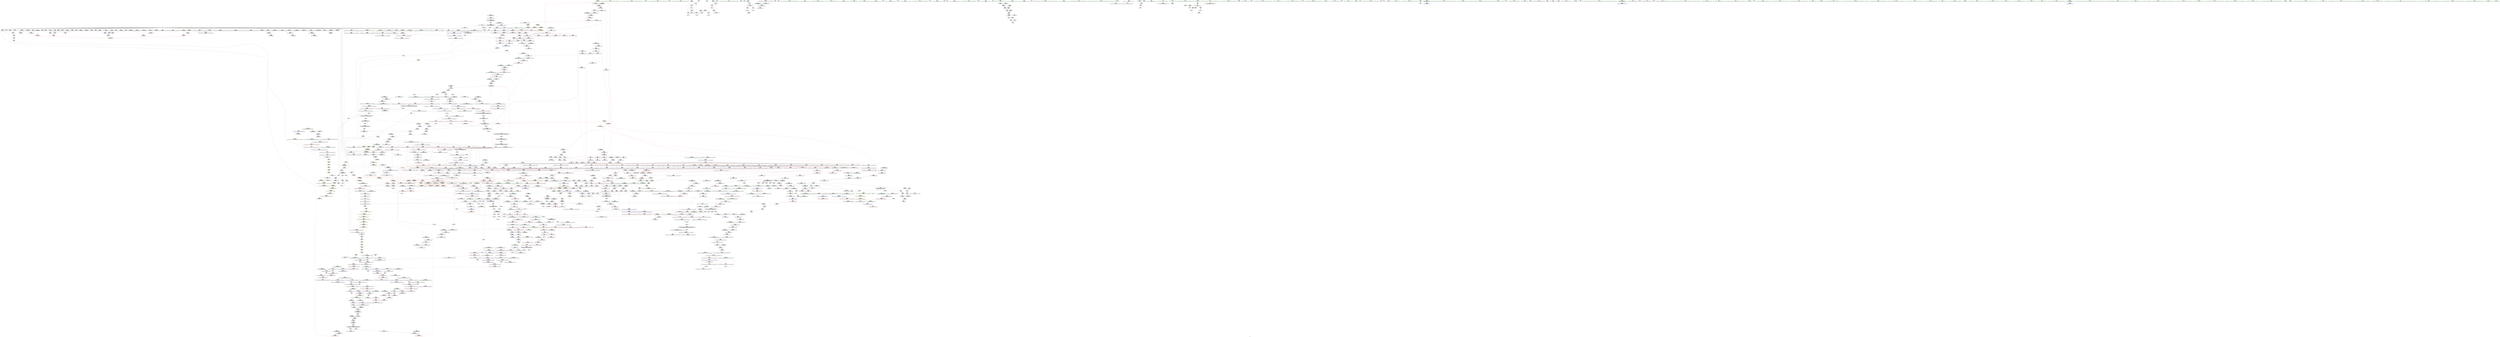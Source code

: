 digraph "SVFG" {
	label="SVFG";

	Node0x563a4daba6f0 [shape=record,color=grey,label="{NodeID: 0\nNullPtr|{|<s52>66}}"];
	Node0x563a4daba6f0 -> Node0x563a4db2a680[style=solid];
	Node0x563a4daba6f0 -> Node0x563a4db2a780[style=solid];
	Node0x563a4daba6f0 -> Node0x563a4db2a850[style=solid];
	Node0x563a4daba6f0 -> Node0x563a4db2a920[style=solid];
	Node0x563a4daba6f0 -> Node0x563a4db2a9f0[style=solid];
	Node0x563a4daba6f0 -> Node0x563a4db2aac0[style=solid];
	Node0x563a4daba6f0 -> Node0x563a4db2ab90[style=solid];
	Node0x563a4daba6f0 -> Node0x563a4db2ac60[style=solid];
	Node0x563a4daba6f0 -> Node0x563a4db2ad30[style=solid];
	Node0x563a4daba6f0 -> Node0x563a4db2ae00[style=solid];
	Node0x563a4daba6f0 -> Node0x563a4db2aed0[style=solid];
	Node0x563a4daba6f0 -> Node0x563a4db2afa0[style=solid];
	Node0x563a4daba6f0 -> Node0x563a4db2b070[style=solid];
	Node0x563a4daba6f0 -> Node0x563a4db2b140[style=solid];
	Node0x563a4daba6f0 -> Node0x563a4db2b210[style=solid];
	Node0x563a4daba6f0 -> Node0x563a4db2b2e0[style=solid];
	Node0x563a4daba6f0 -> Node0x563a4db2b3b0[style=solid];
	Node0x563a4daba6f0 -> Node0x563a4db2b480[style=solid];
	Node0x563a4daba6f0 -> Node0x563a4db2b550[style=solid];
	Node0x563a4daba6f0 -> Node0x563a4db2b620[style=solid];
	Node0x563a4daba6f0 -> Node0x563a4db2b6f0[style=solid];
	Node0x563a4daba6f0 -> Node0x563a4db2b7c0[style=solid];
	Node0x563a4daba6f0 -> Node0x563a4db2b890[style=solid];
	Node0x563a4daba6f0 -> Node0x563a4db2b960[style=solid];
	Node0x563a4daba6f0 -> Node0x563a4db2ba30[style=solid];
	Node0x563a4daba6f0 -> Node0x563a4db2bb00[style=solid];
	Node0x563a4daba6f0 -> Node0x563a4db2bbd0[style=solid];
	Node0x563a4daba6f0 -> Node0x563a4db2bca0[style=solid];
	Node0x563a4daba6f0 -> Node0x563a4db2bd70[style=solid];
	Node0x563a4daba6f0 -> Node0x563a4db2be40[style=solid];
	Node0x563a4daba6f0 -> Node0x563a4db2bf10[style=solid];
	Node0x563a4daba6f0 -> Node0x563a4db2bfe0[style=solid];
	Node0x563a4daba6f0 -> Node0x563a4db2c0b0[style=solid];
	Node0x563a4daba6f0 -> Node0x563a4db2c180[style=solid];
	Node0x563a4daba6f0 -> Node0x563a4db2c250[style=solid];
	Node0x563a4daba6f0 -> Node0x563a4db2c320[style=solid];
	Node0x563a4daba6f0 -> Node0x563a4db2c3f0[style=solid];
	Node0x563a4daba6f0 -> Node0x563a4db2c4c0[style=solid];
	Node0x563a4daba6f0 -> Node0x563a4db2c590[style=solid];
	Node0x563a4daba6f0 -> Node0x563a4db2c660[style=solid];
	Node0x563a4daba6f0 -> Node0x563a4db2c730[style=solid];
	Node0x563a4daba6f0 -> Node0x563a4db343d0[style=solid];
	Node0x563a4daba6f0 -> Node0x563a4db56ae0[style=solid];
	Node0x563a4daba6f0 -> Node0x563a4db56bb0[style=solid];
	Node0x563a4daba6f0 -> Node0x563a4db56c80[style=solid];
	Node0x563a4daba6f0 -> Node0x563a4db59c70[style=solid];
	Node0x563a4daba6f0 -> Node0x563a4db59d40[style=solid];
	Node0x563a4daba6f0 -> Node0x563a4db59e10[style=solid];
	Node0x563a4daba6f0 -> Node0x563a4db5a7d0[style=solid];
	Node0x563a4daba6f0 -> Node0x563a4db4c7f0[style=solid];
	Node0x563a4daba6f0 -> Node0x563a4db86860[style=solid];
	Node0x563a4daba6f0 -> Node0x563a4db88660[style=solid];
	Node0x563a4daba6f0:s52 -> Node0x563a4dc6bb70[style=solid,color=red];
	Node0x563a4db2e460 [shape=record,color=red,label="{NodeID: 775\n1205\<--1171\n\<--__len\n_ZNSt6vectorIiSaIiEE17_M_realloc_insertIJRKiEEEvN9__gnu_cxx17__normal_iteratorIPiS1_EEDpOT_\n|{<s0>89}}"];
	Node0x563a4db2e460:s0 -> Node0x563a4dc6a110[style=solid,color=red];
	Node0x563a4db24b50 [shape=record,color=black,label="{NodeID: 443\n1384\<--1383\n\<--\n_ZN9__gnu_cxx13new_allocatorIiE9constructIiJRKiEEEvPT_DpOT0_\n}"];
	Node0x563a4db24b50 -> Node0x563a4db5b400[style=solid];
	Node0x563a4db18940 [shape=record,color=green,label="{NodeID: 111\n592\<--593\n_ZNSt12_Vector_baseIiSaIiEE12_Vector_implC2ERKS0_\<--_ZNSt12_Vector_baseIiSaIiEE12_Vector_implC2ERKS0__field_insensitive\n}"];
	Node0x563a4db33e90 [shape=record,color=red,label="{NodeID: 886\n1966\<--1965\ndummyVal\<--offset_0\n_ZNSt20__uninitialized_copyILb1EE13__uninit_copyISt13move_iteratorIPiES3_EET0_T_S6_S5_\n}"];
	Node0x563a4db33e90 -> Node0x563a4db5d960[style=solid];
	Node0x563a4db86e60 [shape=record,color=grey,label="{NodeID: 1661\n369 = cmp(364, 368, )\n}"];
	Node0x563a4db3a960 [shape=record,color=purple,label="{NodeID: 554\n728\<--709\n_M_impl7\<--this1\n_ZNSt12_Vector_baseIiSaIiEE17_M_create_storageEm\n}"];
	Node0x563a4dc5e720 [shape=record,color=black,label="{NodeID: 2436\n565 = PHI(307, )\n0th arg _ZN9__gnu_cxx13new_allocatorIiED2Ev }"];
	Node0x563a4dc5e720 -> Node0x563a4db55f80[style=solid];
	Node0x563a4db1d2c0 [shape=record,color=green,label="{NodeID: 222\n1363\<--1364\n_ZN9__gnu_cxx17__normal_iteratorIPiSt6vectorIiSaIiEEEC2ERKS1_\<--_ZN9__gnu_cxx17__normal_iteratorIPiSt6vectorIiSaIiEEEC2ERKS1__field_insensitive\n}"];
	Node0x563a4db591e0 [shape=record,color=blue,label="{NodeID: 997\n1032\<--1027\n__n.addr\<--__n\n_ZNSt16allocator_traitsISaIiEE10deallocateERS0_Pim\n}"];
	Node0x563a4db591e0 -> Node0x563a4db45190[style=dashed];
	Node0x563a4dbd8400 [shape=record,color=yellow,style=double,label="{NodeID: 1772\n26V_1 = ENCHI(MR_26V_0)\npts\{950002 \}\nFun[_ZNSt6vectorIiSaIiEE9push_backERKi]|{|<s2>35|<s3>35}}"];
	Node0x563a4dbd8400 -> Node0x563a4db40ef0[style=dashed];
	Node0x563a4dbd8400 -> Node0x563a4dbc1b60[style=dashed];
	Node0x563a4dbd8400:s2 -> Node0x563a4db2fb20[style=dashed,color=red];
	Node0x563a4dbd8400:s3 -> Node0x563a4db5aff0[style=dashed,color=red];
	Node0x563a4db40390 [shape=record,color=red,label="{NodeID: 665\n272\<--259\n\<--__n.addr\n_ZNSt6vectorIiSaIiEEC2EmRKS0_\n|{<s0>27}}"];
	Node0x563a4db40390:s0 -> Node0x563a4dc69c80[style=solid,color=red];
	Node0x563a4dc6ae20 [shape=record,color=black,label="{NodeID: 2547\n917 = PHI(909, )\n0th arg _ZSt6fill_nIPimiET_S1_T0_RKT1_ }"];
	Node0x563a4dc6ae20 -> Node0x563a4db58410[style=solid];
	Node0x563a4db2b480 [shape=record,color=black,label="{NodeID: 333\n343\<--3\n\<--dummyVal\n_ZNSt6vectorIiSaIiEEC2Ev\n}"];
	Node0x563a4db5ec10 [shape=record,color=blue,label="{NodeID: 1108\n1926\<--1927\n_M_current\<--\n_ZNSt13move_iteratorIPiEC2ES0_\n|{<s0>133}}"];
	Node0x563a4db5ec10:s0 -> Node0x563a4dc013b0[style=dashed,color=blue];
	Node0x563a4d91abe0 [shape=record,color=green,label="{NodeID: 1\n7\<--1\n__dso_handle\<--dummyObj\nGlob }"];
	Node0x563a4db2e530 [shape=record,color=red,label="{NodeID: 776\n1287\<--1171\n\<--__len\n_ZNSt6vectorIiSaIiEE17_M_realloc_insertIJRKiEEEvN9__gnu_cxx17__normal_iteratorIPiS1_EEDpOT_\n|{<s0>103}}"];
	Node0x563a4db2e530:s0 -> Node0x563a4dc6e360[style=solid,color=red];
	Node0x563a4db24c20 [shape=record,color=black,label="{NodeID: 444\n1390\<--1395\n_ZSt7forwardIRKiEOT_RNSt16remove_referenceIS2_E4typeE_ret\<--\n_ZSt7forwardIRKiEOT_RNSt16remove_referenceIS2_E4typeE\n|{<s0>84|<s1>90|<s2>110}}"];
	Node0x563a4db24c20:s0 -> Node0x563a4dc65c90[style=solid,color=blue];
	Node0x563a4db24c20:s1 -> Node0x563a4dc66300[style=solid,color=blue];
	Node0x563a4db24c20:s2 -> Node0x563a4dc66f40[style=solid,color=blue];
	Node0x563a4db18a40 [shape=record,color=green,label="{NodeID: 112\n596\<--597\n_ZNSt12_Vector_baseIiSaIiEE17_M_create_storageEm\<--_ZNSt12_Vector_baseIiSaIiEE17_M_create_storageEm_field_insensitive\n}"];
	Node0x563a4db33f60 [shape=record,color=red,label="{NodeID: 887\n1969\<--1968\ndummyVal\<--offset_0\n_ZSt4copyISt13move_iteratorIPiES1_ET0_T_S4_S3_\n}"];
	Node0x563a4db33f60 -> Node0x563a4db5dca0[style=solid];
	Node0x563a4db86fe0 [shape=record,color=grey,label="{NodeID: 1662\n1879 = cmp(1878, 218, )\n}"];
	Node0x563a4db3aa30 [shape=record,color=purple,label="{NodeID: 555\n729\<--709\n_M_end_of_storage\<--this1\n_ZNSt12_Vector_baseIiSaIiEE17_M_create_storageEm\n}"];
	Node0x563a4db3aa30 -> Node0x563a4db57090[style=solid];
	Node0x563a4dc5e860 [shape=record,color=black,label="{NodeID: 2437\n1102 = PHI(1095, )\n0th arg _ZNSt12_Destroy_auxILb1EE9__destroyIPiEEvT_S3_ }"];
	Node0x563a4dc5e860 -> Node0x563a4db59930[style=solid];
	Node0x563a4db1d3c0 [shape=record,color=green,label="{NodeID: 223\n1372\<--1373\nthis.addr\<--this.addr_field_insensitive\n_ZN9__gnu_cxx13new_allocatorIiE9constructIiJRKiEEEvPT_DpOT0_\n}"];
	Node0x563a4db1d3c0 -> Node0x563a4db2fe60[style=solid];
	Node0x563a4db1d3c0 -> Node0x563a4db5b190[style=solid];
	Node0x563a4db592b0 [shape=record,color=blue,label="{NodeID: 998\n1049\<--1046\nthis.addr\<--this\n_ZN9__gnu_cxx13new_allocatorIiE10deallocateEPim\n}"];
	Node0x563a4db592b0 -> Node0x563a4db45260[style=dashed];
	Node0x563a4db40460 [shape=record,color=red,label="{NodeID: 666\n277\<--259\n\<--__n.addr\n_ZNSt6vectorIiSaIiEEC2EmRKS0_\n|{<s0>28}}"];
	Node0x563a4db40460:s0 -> Node0x563a4dc6b260[style=solid,color=red];
	Node0x563a4dc6af30 [shape=record,color=black,label="{NodeID: 2548\n918 = PHI(910, )\n1st arg _ZSt6fill_nIPimiET_S1_T0_RKT1_ }"];
	Node0x563a4dc6af30 -> Node0x563a4db584e0[style=solid];
	Node0x563a4db2b550 [shape=record,color=black,label="{NodeID: 334\n344\<--3\n\<--dummyVal\n_ZNSt6vectorIiSaIiEEC2Ev\n|{<s0>32}}"];
	Node0x563a4db2b550:s0 -> Node0x563a4dc6d040[style=solid,color=red];
	Node0x563a4db5ece0 [shape=record,color=blue,label="{NodeID: 1109\n1933\<--1931\nthis.addr\<--this\n_ZN9__gnu_cxx13new_allocatorIiE7destroyIiEEvPT_\n}"];
	Node0x563a4db5ece0 -> Node0x563a4db339b0[style=dashed];
	Node0x563a4daf23f0 [shape=record,color=green,label="{NodeID: 2\n12\<--1\n_ZSt4cout\<--dummyObj\nGlob }"];
	Node0x563a4dbe0d00 [shape=record,color=yellow,style=double,label="{NodeID: 1884\n14V_1 = ENCHI(MR_14V_0)\npts\{93 \}\nFun[_Z11processCasev]}"];
	Node0x563a4dbe0d00 -> Node0x563a4db3fc40[style=dashed];
	Node0x563a4db2e600 [shape=record,color=red,label="{NodeID: 777\n1333\<--1171\n\<--__len\n_ZNSt6vectorIiSaIiEE17_M_realloc_insertIJRKiEEEvN9__gnu_cxx17__normal_iteratorIPiS1_EEDpOT_\n}"];
	Node0x563a4db24cf0 [shape=record,color=black,label="{NodeID: 445\n1397\<--1449\n_ZNKSt6vectorIiSaIiEE12_M_check_lenEmPKc_ret\<--cond\n_ZNKSt6vectorIiSaIiEE12_M_check_lenEmPKc\n|{<s0>86}}"];
	Node0x563a4db24cf0:s0 -> Node0x563a4dc65e00[style=solid,color=blue];
	Node0x563a4db18b40 [shape=record,color=green,label="{NodeID: 113\n605\<--606\n_ZNSt12_Vector_baseIiSaIiEE12_Vector_implD2Ev\<--_ZNSt12_Vector_baseIiSaIiEE12_Vector_implD2Ev_field_insensitive\n}"];
	Node0x563a4dbe7e00 [shape=record,color=yellow,style=double,label="{NodeID: 1995\n360V_1 = ENCHI(MR_360V_0)\npts\{950000 950001 \}\nFun[_ZNSt6vectorIiSaIiEE5beginEv]|{<s0>122}}"];
	Node0x563a4dbe7e00:s0 -> Node0x563a4dbdae60[style=dashed,color=red];
	Node0x563a4db34030 [shape=record,color=red,label="{NodeID: 888\n1972\<--1971\ndummyVal\<--offset_0\n_ZSt4copyISt13move_iteratorIPiES1_ET0_T_S4_S3_\n}"];
	Node0x563a4db34030 -> Node0x563a4db5dd70[style=solid];
	Node0x563a4db87160 [shape=record,color=grey,label="{NodeID: 1663\n122 = cmp(121, 123, )\n}"];
	Node0x563a4db3ab00 [shape=record,color=purple,label="{NodeID: 556\n782\<--778\n_M_impl\<--this1\n_ZNSt12_Vector_baseIiSaIiEE11_M_allocateEm\n}"];
	Node0x563a4db3ab00 -> Node0x563a4db225f0[style=solid];
	Node0x563a4dc5e9a0 [shape=record,color=black,label="{NodeID: 2438\n1103 = PHI(1096, )\n1st arg _ZNSt12_Destroy_auxILb1EE9__destroyIPiEEvT_S3_ }"];
	Node0x563a4dc5e9a0 -> Node0x563a4db59a00[style=solid];
	Node0x563a4db1d490 [shape=record,color=green,label="{NodeID: 224\n1374\<--1375\n__p.addr\<--__p.addr_field_insensitive\n_ZN9__gnu_cxx13new_allocatorIiE9constructIiJRKiEEEvPT_DpOT0_\n}"];
	Node0x563a4db1d490 -> Node0x563a4db2ff30[style=solid];
	Node0x563a4db1d490 -> Node0x563a4db5b260[style=solid];
	Node0x563a4db59380 [shape=record,color=blue,label="{NodeID: 999\n1051\<--1047\n__p.addr\<--__p\n_ZN9__gnu_cxx13new_allocatorIiE10deallocateEPim\n}"];
	Node0x563a4db59380 -> Node0x563a4db45330[style=dashed];
	Node0x563a4db40530 [shape=record,color=red,label="{NodeID: 667\n273\<--261\n\<--__a.addr\n_ZNSt6vectorIiSaIiEEC2EmRKS0_\n|{<s0>27}}"];
	Node0x563a4db40530:s0 -> Node0x563a4dc69dc0[style=solid,color=red];
	Node0x563a4dc6b040 [shape=record,color=black,label="{NodeID: 2549\n919 = PHI(905, )\n2nd arg _ZSt6fill_nIPimiET_S1_T0_RKT1_ }"];
	Node0x563a4dc6b040 -> Node0x563a4db585b0[style=solid];
	Node0x563a4db2b620 [shape=record,color=black,label="{NodeID: 335\n456\<--3\n\<--dummyVal\n_ZNSt6vectorIiSaIiEED2Ev\n}"];
	Node0x563a4db5edb0 [shape=record,color=blue,label="{NodeID: 1110\n1935\<--1932\n__p.addr\<--__p\n_ZN9__gnu_cxx13new_allocatorIiE7destroyIiEEvPT_\n}"];
	Node0x563a4daf16c0 [shape=record,color=green,label="{NodeID: 3\n13\<--1\n.str\<--dummyObj\nGlob }"];
	Node0x563a4db2e6d0 [shape=record,color=red,label="{NodeID: 778\n1214\<--1173\n\<--__elems_before\n_ZNSt6vectorIiSaIiEE17_M_realloc_insertIJRKiEEEvN9__gnu_cxx17__normal_iteratorIPiS1_EEDpOT_\n}"];
	Node0x563a4db24dc0 [shape=record,color=black,label="{NodeID: 446\n1466\<--1462\nsub.ptr.lhs.cast\<--\n_ZN9__gnu_cxxmiIPiSt6vectorIiSaIiEEEENS_17__normal_iteratorIT_T0_E15difference_typeERKS8_SB_\n}"];
	Node0x563a4db24dc0 -> Node0x563a4db85960[style=solid];
	Node0x563a4db1d840 [shape=record,color=green,label="{NodeID: 114\n616\<--617\nthis.addr\<--this.addr_field_insensitive\n_ZNSt6vectorIiSaIiEE21_M_default_initializeEm\n}"];
	Node0x563a4db1d840 -> Node0x563a4db425b0[style=solid];
	Node0x563a4db1d840 -> Node0x563a4db56460[style=solid];
	Node0x563a4db34100 [shape=record,color=red,label="{NodeID: 889\n1975\<--1974\ndummyVal\<--offset_0\n_ZNSt11__copy_moveILb1ELb1ESt26random_access_iterator_tagE8__copy_mIiEEPT_PKS3_S6_S4_\n}"];
	Node0x563a4db34100 -> Node0x563a4db5e800[style=solid];
	Node0x563a4db872e0 [shape=record,color=grey,label="{NodeID: 1664\n133 = cmp(131, 132, )\n}"];
	Node0x563a4db3abd0 [shape=record,color=purple,label="{NodeID: 557\n876\<--875\n_M_impl\<--this1\n_ZNSt12_Vector_baseIiSaIiEE19_M_get_Tp_allocatorEv\n}"];
	Node0x563a4db3abd0 -> Node0x563a4db22c70[style=solid];
	Node0x563a4dc5eae0 [shape=record,color=black,label="{NodeID: 2439\n759 = PHI(751, )\n0th arg _ZN9__gnu_cxx13new_allocatorIiEC2ERKS1_ }"];
	Node0x563a4dc5eae0 -> Node0x563a4db573d0[style=solid];
	Node0x563a4db1d560 [shape=record,color=green,label="{NodeID: 225\n1376\<--1377\n__args.addr\<--__args.addr_field_insensitive\n_ZN9__gnu_cxx13new_allocatorIiE9constructIiJRKiEEEvPT_DpOT0_\n}"];
	Node0x563a4db1d560 -> Node0x563a4db30000[style=solid];
	Node0x563a4db1d560 -> Node0x563a4db5b330[style=solid];
	Node0x563a4db59450 [shape=record,color=blue,label="{NodeID: 1000\n1053\<--1048\n.addr\<--\n_ZN9__gnu_cxx13new_allocatorIiE10deallocateEPim\n}"];
	Node0x563a4db40600 [shape=record,color=red,label="{NodeID: 668\n292\<--263\nexn\<--exn.slot\n_ZNSt6vectorIiSaIiEEC2EmRKS0_\n}"];
	Node0x563a4dc6b150 [shape=record,color=black,label="{NodeID: 2550\n614 = PHI(270, )\n0th arg _ZNSt6vectorIiSaIiEE21_M_default_initializeEm }"];
	Node0x563a4dc6b150 -> Node0x563a4db56460[style=solid];
	Node0x563a4db2b6f0 [shape=record,color=black,label="{NodeID: 336\n457\<--3\n\<--dummyVal\n_ZNSt6vectorIiSaIiEED2Ev\n}"];
	Node0x563a4db2b6f0 -> Node0x563a4db35e00[style=solid];
	Node0x563a4daf1750 [shape=record,color=green,label="{NodeID: 4\n15\<--1\n.str.2\<--dummyObj\nGlob }"];
	Node0x563a4dbe0ec0 [shape=record,color=yellow,style=double,label="{NodeID: 1886\n18V_1 = ENCHI(MR_18V_0)\npts\{835 \}\nFun[_Z11processCasev]|{<s0>6}}"];
	Node0x563a4dbe0ec0:s0 -> Node0x563a4dbdb6a0[style=dashed,color=red];
	Node0x563a4db2e7a0 [shape=record,color=red,label="{NodeID: 779\n1265\<--1173\n\<--__elems_before\n_ZNSt6vectorIiSaIiEE17_M_realloc_insertIJRKiEEEvN9__gnu_cxx17__normal_iteratorIPiS1_EEDpOT_\n}"];
	Node0x563a4db24e90 [shape=record,color=black,label="{NodeID: 447\n1467\<--1465\nsub.ptr.rhs.cast\<--\n_ZN9__gnu_cxxmiIPiSt6vectorIiSaIiEEEENS_17__normal_iteratorIT_T0_E15difference_typeERKS8_SB_\n}"];
	Node0x563a4db24e90 -> Node0x563a4db85960[style=solid];
	Node0x563a4db1d910 [shape=record,color=green,label="{NodeID: 115\n618\<--619\n__n.addr\<--__n.addr_field_insensitive\n_ZNSt6vectorIiSaIiEE21_M_default_initializeEm\n}"];
	Node0x563a4db1d910 -> Node0x563a4db42680[style=solid];
	Node0x563a4db1d910 -> Node0x563a4db56530[style=solid];
	Node0x563a4dbe7ff0 [shape=record,color=yellow,style=double,label="{NodeID: 1997\n391V_1 = ENCHI(MR_391V_0)\npts\{14740000 \}\nFun[_ZNSt6vectorIiSaIiEE5beginEv]|{<s0>122}}"];
	Node0x563a4dbe7ff0:s0 -> Node0x563a4db5cac0[style=dashed,color=red];
	Node0x563a4db341d0 [shape=record,color=blue,label="{NodeID: 890\n1946\<--28\nllvm.global_ctors_0\<--\nGlob }"];
	Node0x563a4db87460 [shape=record,color=grey,label="{NodeID: 1665\n128 = cmp(127, 123, )\n}"];
	Node0x563a4db3aca0 [shape=record,color=purple,label="{NodeID: 558\n974\<--973\nincdec.ptr\<--\n_ZSt10__fill_n_aIPimiEN9__gnu_cxx11__enable_ifIXsr11__is_scalarIT1_EE7__valueET_E6__typeES4_T0_RKS3_\n}"];
	Node0x563a4db3aca0 -> Node0x563a4db58c30[style=solid];
	Node0x563a4dc5ec20 [shape=record,color=black,label="{NodeID: 2440\n760 = PHI(753, )\n1st arg _ZN9__gnu_cxx13new_allocatorIiEC2ERKS1_ }"];
	Node0x563a4dc5ec20 -> Node0x563a4db574a0[style=solid];
	Node0x563a4db1d630 [shape=record,color=green,label="{NodeID: 226\n1392\<--1393\n__t.addr\<--__t.addr_field_insensitive\n_ZSt7forwardIRKiEOT_RNSt16remove_referenceIS2_E4typeE\n}"];
	Node0x563a4db1d630 -> Node0x563a4db301a0[style=solid];
	Node0x563a4db1d630 -> Node0x563a4db5b4d0[style=solid];
	Node0x563a4db59520 [shape=record,color=blue,label="{NodeID: 1001\n1071\<--1068\n__first.addr\<--__first\n_ZSt8_DestroyIPiiEvT_S1_RSaIT0_E\n}"];
	Node0x563a4db59520 -> Node0x563a4db45400[style=dashed];
	Node0x563a4db406d0 [shape=record,color=red,label="{NodeID: 669\n293\<--265\nsel\<--ehselector.slot\n_ZNSt6vectorIiSaIiEEC2EmRKS0_\n}"];
	Node0x563a4dc6b260 [shape=record,color=black,label="{NodeID: 2551\n615 = PHI(277, )\n1st arg _ZNSt6vectorIiSaIiEE21_M_default_initializeEm }"];
	Node0x563a4dc6b260 -> Node0x563a4db56530[style=solid];
	Node0x563a4db2b7c0 [shape=record,color=black,label="{NodeID: 337\n459\<--3\n\<--dummyVal\n_ZNSt6vectorIiSaIiEED2Ev\n}"];
	Node0x563a4db2b7c0 -> Node0x563a4db55760[style=solid];
	Node0x563a4daf1a00 [shape=record,color=green,label="{NodeID: 5\n17\<--1\n.str.3\<--dummyObj\nGlob }"];
	Node0x563a4dbe0fa0 [shape=record,color=yellow,style=double,label="{NodeID: 1887\n20V_1 = ENCHI(MR_20V_0)\npts\{770000 \}\nFun[_Z11processCasev]|{<s0>6}}"];
	Node0x563a4dbe0fa0:s0 -> Node0x563a4dbdb780[style=dashed,color=red];
	Node0x563a4db2e870 [shape=record,color=red,label="{NodeID: 780\n1208\<--1177\n\<--__new_start\n_ZNSt6vectorIiSaIiEE17_M_realloc_insertIJRKiEEEvN9__gnu_cxx17__normal_iteratorIPiS1_EEDpOT_\n}"];
	Node0x563a4db2e870 -> Node0x563a4db5a700[style=solid];
	Node0x563a4db24f60 [shape=record,color=black,label="{NodeID: 448\n1451\<--1469\n_ZN9__gnu_cxxmiIPiSt6vectorIiSaIiEEEENS_17__normal_iteratorIT_T0_E15difference_typeERKS8_SB__ret\<--sub.ptr.div\n_ZN9__gnu_cxxmiIPiSt6vectorIiSaIiEEEENS_17__normal_iteratorIT_T0_E15difference_typeERKS8_SB_\n|{<s0>88}}"];
	Node0x563a4db24f60:s0 -> Node0x563a4dc66080[style=solid,color=blue];
	Node0x563a4db1d9e0 [shape=record,color=green,label="{NodeID: 116\n631\<--632\n_ZSt27__uninitialized_default_n_aIPimiET_S1_T0_RSaIT1_E\<--_ZSt27__uninitialized_default_n_aIPimiET_S1_T0_RSaIT1_E_field_insensitive\n}"];
	Node0x563a4db342d0 [shape=record,color=blue,label="{NodeID: 891\n1947\<--29\nllvm.global_ctors_1\<--_GLOBAL__sub_I_ilackthatsuperpower_0_0.cpp\nGlob }"];
	Node0x563a4db875e0 [shape=record,color=grey,label="{NodeID: 1666\n1584 = cmp(1581, 1583, )\n}"];
	Node0x563a4db3ad70 [shape=record,color=purple,label="{NodeID: 559\n1003\<--999\n_M_impl\<--this1\n_ZNSt12_Vector_baseIiSaIiEE13_M_deallocateEPim\n}"];
	Node0x563a4db3ad70 -> Node0x563a4db23220[style=solid];
	Node0x563a4dc5ed60 [shape=record,color=black,label="{NodeID: 2441\n403 = PHI(94, 94, 1414, 1414, 1414, 1414, )\n0th arg _ZNKSt6vectorIiSaIiEE4sizeEv }"];
	Node0x563a4dc5ed60 -> Node0x563a4db35c60[style=solid];
	Node0x563a4db1d700 [shape=record,color=green,label="{NodeID: 227\n1401\<--1402\nthis.addr\<--this.addr_field_insensitive\n_ZNKSt6vectorIiSaIiEE12_M_check_lenEmPKc\n}"];
	Node0x563a4db1d700 -> Node0x563a4db30270[style=solid];
	Node0x563a4db1d700 -> Node0x563a4db5b5a0[style=solid];
	Node0x563a4db595f0 [shape=record,color=blue,label="{NodeID: 1002\n1073\<--1069\n__last.addr\<--__last\n_ZSt8_DestroyIPiiEvT_S1_RSaIT0_E\n}"];
	Node0x563a4db595f0 -> Node0x563a4db454d0[style=dashed];
	Node0x563a4db407a0 [shape=record,color=red,label="{NodeID: 670\n306\<--303\nthis1\<--this.addr\n_ZNSaIiED2Ev\n}"];
	Node0x563a4db407a0 -> Node0x563a4db2d0e0[style=solid];
	Node0x563a4dc6b370 [shape=record,color=black,label="{NodeID: 2552\n1554 = PHI(1414, 1414, 1414, )\n0th arg _ZNKSt6vectorIiSaIiEE8max_sizeEv }"];
	Node0x563a4dc6b370 -> Node0x563a4db5c370[style=solid];
	Node0x563a4db2b890 [shape=record,color=black,label="{NodeID: 338\n471\<--3\nargv\<--dummyVal\nmain\n1st arg main }"];
	Node0x563a4db2b890 -> Node0x563a4db559d0[style=solid];
	Node0x563a4daf1a90 [shape=record,color=green,label="{NodeID: 6\n19\<--1\n.str.4\<--dummyObj\nGlob }"];
	Node0x563a4dbe1080 [shape=record,color=yellow,style=double,label="{NodeID: 1888\n22V_1 = ENCHI(MR_22V_0)\npts\{950000 \}\nFun[_Z11processCasev]|{<s0>12}}"];
	Node0x563a4dbe1080:s0 -> Node0x563a4dbda2c0[style=dashed,color=red];
	Node0x563a4db2e940 [shape=record,color=red,label="{NodeID: 781\n1213\<--1177\n\<--__new_start\n_ZNSt6vectorIiSaIiEE17_M_realloc_insertIJRKiEEEvN9__gnu_cxx17__normal_iteratorIPiS1_EEDpOT_\n}"];
	Node0x563a4db2e940 -> Node0x563a4db3f0e0[style=solid];
	Node0x563a4db25030 [shape=record,color=black,label="{NodeID: 449\n1479\<--1478\n\<--this1\n_ZNSt6vectorIiSaIiEE5beginEv\n}"];
	Node0x563a4db25030 -> Node0x563a4db3c910[style=solid];
	Node0x563a4db25030 -> Node0x563a4db3c9e0[style=solid];
	Node0x563a4db1dab0 [shape=record,color=green,label="{NodeID: 117\n640\<--641\nthis.addr\<--this.addr_field_insensitive\n_ZNSt12_Vector_baseIiSaIiEED2Ev\n}"];
	Node0x563a4db1dab0 -> Node0x563a4db42820[style=solid];
	Node0x563a4db1dab0 -> Node0x563a4db566d0[style=solid];
	Node0x563a4db343d0 [shape=record,color=blue, style = dotted,label="{NodeID: 892\n1948\<--3\nllvm.global_ctors_2\<--dummyVal\nGlob }"];
	Node0x563a4db87760 [shape=record,color=grey,label="{NodeID: 1667\n1421 = cmp(1419, 1420, )\n}"];
	Node0x563a4db3ae40 [shape=record,color=purple,label="{NodeID: 560\n1117\<--1116\n_M_impl\<--this1\n_ZNSt12_Vector_baseIiSaIiEEC2Ev\n|{<s0>82}}"];
	Node0x563a4db3ae40:s0 -> Node0x563a4dc5db30[style=solid,color=red];
	Node0x563a4dc5f2b0 [shape=record,color=black,label="{NodeID: 2442\n1138 = PHI(373, 1212, )\n0th arg _ZNSt16allocator_traitsISaIiEE9constructIiJRKiEEEvRS0_PT_DpOT0_ }"];
	Node0x563a4dc5f2b0 -> Node0x563a4db59ee0[style=solid];
	Node0x563a4db25b80 [shape=record,color=green,label="{NodeID: 228\n1403\<--1404\n__n.addr\<--__n.addr_field_insensitive\n_ZNKSt6vectorIiSaIiEE12_M_check_lenEmPKc\n|{|<s2>116}}"];
	Node0x563a4db25b80 -> Node0x563a4db30340[style=solid];
	Node0x563a4db25b80 -> Node0x563a4db5b670[style=solid];
	Node0x563a4db25b80:s2 -> Node0x563a4dc5e5e0[style=solid,color=red];
	Node0x563a4db596c0 [shape=record,color=blue,label="{NodeID: 1003\n1075\<--1070\n.addr\<--\n_ZSt8_DestroyIPiiEvT_S1_RSaIT0_E\n}"];
	Node0x563a4db40870 [shape=record,color=red,label="{NodeID: 671\n324\<--318\nthis1\<--this.addr\n_ZNSt6vectorIiSaIiEEixEm\n}"];
	Node0x563a4db40870 -> Node0x563a4db2d1b0[style=solid];
	Node0x563a4dc6b620 [shape=record,color=black,label="{NodeID: 2553\n1398 = PHI(1189, )\n0th arg _ZNKSt6vectorIiSaIiEE12_M_check_lenEmPKc }"];
	Node0x563a4dc6b620 -> Node0x563a4db5b5a0[style=solid];
	Node0x563a4db2b960 [shape=record,color=black,label="{NodeID: 339\n599\<--3\n\<--dummyVal\n_ZNSt12_Vector_baseIiSaIiEEC2EmRKS0_\n}"];
	Node0x563a4daf1b50 [shape=record,color=green,label="{NodeID: 7\n21\<--1\n.str.5\<--dummyObj\nGlob }"];
	Node0x563a4dbe1160 [shape=record,color=yellow,style=double,label="{NodeID: 1889\n24V_1 = ENCHI(MR_24V_0)\npts\{950001 \}\nFun[_Z11processCasev]|{<s0>12}}"];
	Node0x563a4dbe1160:s0 -> Node0x563a4dbda2c0[style=dashed,color=red];
	Node0x563a4db2ea10 [shape=record,color=red,label="{NodeID: 782\n1228\<--1177\n\<--__new_start\n_ZNSt6vectorIiSaIiEE17_M_realloc_insertIJRKiEEEvN9__gnu_cxx17__normal_iteratorIPiS1_EEDpOT_\n|{<s0>94}}"];
	Node0x563a4db2ea10:s0 -> Node0x563a4dc5c8b0[style=solid,color=red];
	Node0x563a4db25100 [shape=record,color=black,label="{NodeID: 450\n1471\<--1484\n_ZNSt6vectorIiSaIiEE5beginEv_ret\<--\n_ZNSt6vectorIiSaIiEE5beginEv\n|{<s0>87}}"];
	Node0x563a4db25100:s0 -> Node0x563a4dc65f40[style=solid,color=blue];
	Node0x563a4db1db80 [shape=record,color=green,label="{NodeID: 118\n642\<--643\nexn.slot\<--exn.slot_field_insensitive\n_ZNSt12_Vector_baseIiSaIiEED2Ev\n}"];
	Node0x563a4db1db80 -> Node0x563a4db428f0[style=solid];
	Node0x563a4db1db80 -> Node0x563a4db567a0[style=solid];
	Node0x563a4db344d0 [shape=record,color=blue,label="{NodeID: 893\n84\<--109\ni\<--\n_Z11processCasev\n}"];
	Node0x563a4db344d0 -> Node0x563a4dbd2b70[style=dashed];
	Node0x563a4db878e0 [shape=record,color=grey,label="{NodeID: 1668\n1443 = cmp(1441, 1442, )\n}"];
	Node0x563a4db3af10 [shape=record,color=purple,label="{NodeID: 561\n1130\<--1127\n_M_start\<--this1\n_ZNSt12_Vector_baseIiSaIiEE12_Vector_implC2Ev\n}"];
	Node0x563a4db3af10 -> Node0x563a4db59c70[style=solid];
	Node0x563a4dc5f400 [shape=record,color=black,label="{NodeID: 2443\n1139 = PHI(377, 1215, )\n1st arg _ZNSt16allocator_traitsISaIiEE9constructIiJRKiEEEvRS0_PT_DpOT0_ }"];
	Node0x563a4dc5f400 -> Node0x563a4db59fb0[style=solid];
	Node0x563a4db25c10 [shape=record,color=green,label="{NodeID: 229\n1405\<--1406\n__s.addr\<--__s.addr_field_insensitive\n_ZNKSt6vectorIiSaIiEE12_M_check_lenEmPKc\n}"];
	Node0x563a4db25c10 -> Node0x563a4db30410[style=solid];
	Node0x563a4db25c10 -> Node0x563a4db5b740[style=solid];
	Node0x563a4db59790 [shape=record,color=blue,label="{NodeID: 1004\n1089\<--1087\n__first.addr\<--__first\n_ZSt8_DestroyIPiEvT_S1_\n}"];
	Node0x563a4db59790 -> Node0x563a4db455a0[style=dashed];
	Node0x563a4db40940 [shape=record,color=red,label="{NodeID: 672\n329\<--320\n\<--__n.addr\n_ZNSt6vectorIiSaIiEEixEm\n}"];
	Node0x563a4dc6b730 [shape=record,color=black,label="{NodeID: 2554\n1399 = PHI(209, )\n1st arg _ZNKSt6vectorIiSaIiEE12_M_check_lenEmPKc }"];
	Node0x563a4dc6b730 -> Node0x563a4db5b670[style=solid];
	Node0x563a4db2ba30 [shape=record,color=black,label="{NodeID: 340\n600\<--3\n\<--dummyVal\n_ZNSt12_Vector_baseIiSaIiEEC2EmRKS0_\n}"];
	Node0x563a4db2ba30 -> Node0x563a4db562c0[style=solid];
	Node0x563a4daf2520 [shape=record,color=green,label="{NodeID: 8\n23\<--1\n.str.6\<--dummyObj\nGlob }"];
	Node0x563a4dbe1240 [shape=record,color=yellow,style=double,label="{NodeID: 1890\n26V_1 = ENCHI(MR_26V_0)\npts\{950002 \}\nFun[_Z11processCasev]|{<s0>12}}"];
	Node0x563a4dbe1240:s0 -> Node0x563a4dbda2c0[style=dashed,color=red];
	Node0x563a4db2eae0 [shape=record,color=red,label="{NodeID: 783\n1264\<--1177\n\<--__new_start\n_ZNSt6vectorIiSaIiEE17_M_realloc_insertIJRKiEEEvN9__gnu_cxx17__normal_iteratorIPiS1_EEDpOT_\n}"];
	Node0x563a4db2eae0 -> Node0x563a4db3f1b0[style=solid];
	Node0x563a4db251d0 [shape=record,color=black,label="{NodeID: 451\n1486\<--1523\n_ZSt34__uninitialized_move_if_noexcept_aIPiS0_SaIiEET0_T_S3_S2_RT1__ret\<--call6\n_ZSt34__uninitialized_move_if_noexcept_aIPiS0_SaIiEET0_T_S3_S2_RT1_\n|{<s0>94|<s1>97}}"];
	Node0x563a4db251d0:s0 -> Node0x563a4dc66750[style=solid,color=blue];
	Node0x563a4db251d0:s1 -> Node0x563a4dc66b10[style=solid,color=blue];
	Node0x563a4db1dc50 [shape=record,color=green,label="{NodeID: 119\n644\<--645\nehselector.slot\<--ehselector.slot_field_insensitive\n_ZNSt12_Vector_baseIiSaIiEED2Ev\n}"];
	Node0x563a4db1dc50 -> Node0x563a4db56870[style=solid];
	Node0x563a4db345a0 [shape=record,color=blue,label="{NodeID: 894\n88\<--119\nr\<--\n_Z11processCasev\n}"];
	Node0x563a4db345a0 -> Node0x563a4db3f830[style=dashed];
	Node0x563a4db345a0 -> Node0x563a4db3f900[style=dashed];
	Node0x563a4db345a0 -> Node0x563a4db3f9d0[style=dashed];
	Node0x563a4db345a0 -> Node0x563a4db34c20[style=dashed];
	Node0x563a4db345a0 -> Node0x563a4dbd3070[style=dashed];
	Node0x563a4db87a60 [shape=record,color=grey,label="{NodeID: 1669\n1439 = cmp(1437, 1438, )\n}"];
	Node0x563a4db3afe0 [shape=record,color=purple,label="{NodeID: 562\n1132\<--1127\n_M_finish\<--this1\n_ZNSt12_Vector_baseIiSaIiEE12_Vector_implC2Ev\n}"];
	Node0x563a4db3afe0 -> Node0x563a4db59d40[style=solid];
	Node0x563a4dc5f550 [shape=record,color=black,label="{NodeID: 2444\n1140 = PHI(378, 1217, )\n2nd arg _ZNSt16allocator_traitsISaIiEE9constructIiJRKiEEEvRS0_PT_DpOT0_ }"];
	Node0x563a4dc5f550 -> Node0x563a4db5a080[style=solid];
	Node0x563a4db25ce0 [shape=record,color=green,label="{NodeID: 230\n1407\<--1408\n__len\<--__len_field_insensitive\n_ZNKSt6vectorIiSaIiEE12_M_check_lenEmPKc\n}"];
	Node0x563a4db25ce0 -> Node0x563a4db304e0[style=solid];
	Node0x563a4db25ce0 -> Node0x563a4db305b0[style=solid];
	Node0x563a4db25ce0 -> Node0x563a4db30680[style=solid];
	Node0x563a4db25ce0 -> Node0x563a4db5b8e0[style=solid];
	Node0x563a4db59860 [shape=record,color=blue,label="{NodeID: 1005\n1091\<--1088\n__last.addr\<--__last\n_ZSt8_DestroyIPiEvT_S1_\n}"];
	Node0x563a4db59860 -> Node0x563a4db45670[style=dashed];
	Node0x563a4dbd8b60 [shape=record,color=yellow,style=double,label="{NodeID: 1780\n18V_1 = ENCHI(MR_18V_0)\npts\{835 \}\nFun[_ZSt6fill_nIPimiET_S1_T0_RKT1_]|{<s0>74}}"];
	Node0x563a4dbd8b60:s0 -> Node0x563a4dbce070[style=dashed,color=red];
	Node0x563a4db40a10 [shape=record,color=red,label="{NodeID: 673\n328\<--327\n\<--_M_start\n_ZNSt6vectorIiSaIiEEixEm\n}"];
	Node0x563a4db40a10 -> Node0x563a4db3ef40[style=solid];
	Node0x563a4dc6b840 [shape=record,color=black,label="{NodeID: 2555\n1400 = PHI(1190, )\n2nd arg _ZNKSt6vectorIiSaIiEE12_M_check_lenEmPKc }"];
	Node0x563a4dc6b840 -> Node0x563a4db5b740[style=solid];
	Node0x563a4db2bb00 [shape=record,color=black,label="{NodeID: 341\n602\<--3\n\<--dummyVal\n_ZNSt12_Vector_baseIiSaIiEEC2EmRKS0_\n}"];
	Node0x563a4db2bb00 -> Node0x563a4db56390[style=solid];
	Node0x563a4daf25b0 [shape=record,color=green,label="{NodeID: 9\n25\<--1\n.str.7\<--dummyObj\nGlob }"];
	Node0x563a4dbe1320 [shape=record,color=yellow,style=double,label="{NodeID: 1891\n28V_1 = ENCHI(MR_28V_0)\npts\{770001 770002 \}\nFun[_Z11processCasev]|{<s0>6|<s1>6}}"];
	Node0x563a4dbe1320:s0 -> Node0x563a4dbdb4e0[style=dashed,color=red];
	Node0x563a4dbe1320:s1 -> Node0x563a4dbdb5c0[style=dashed,color=red];
	Node0x563a4db2ebb0 [shape=record,color=red,label="{NodeID: 784\n1279\<--1177\n\<--__new_start\n_ZNSt6vectorIiSaIiEE17_M_realloc_insertIJRKiEEEvN9__gnu_cxx17__normal_iteratorIPiS1_EEDpOT_\n|{<s0>102}}"];
	Node0x563a4db2ebb0:s0 -> Node0x563a4dc6a880[style=solid,color=red];
	Node0x563a4db252a0 [shape=record,color=black,label="{NodeID: 452\n1527\<--1533\n_ZNK9__gnu_cxx17__normal_iteratorIPiSt6vectorIiSaIiEEE4baseEv_ret\<--_M_current\n_ZNK9__gnu_cxx17__normal_iteratorIPiSt6vectorIiSaIiEEE4baseEv\n|{<s0>92|<s1>95|<s2>120|<s3>121}}"];
	Node0x563a4db252a0:s0 -> Node0x563a4dc664d0[style=solid,color=blue];
	Node0x563a4db252a0:s1 -> Node0x563a4dc66860[style=solid,color=blue];
	Node0x563a4db252a0:s2 -> Node0x563a4dc67a80[style=solid,color=blue];
	Node0x563a4db252a0:s3 -> Node0x563a4dc67bc0[style=solid,color=blue];
	Node0x563a4db1dd20 [shape=record,color=green,label="{NodeID: 120\n662\<--663\n_ZNSt12_Vector_baseIiSaIiEE13_M_deallocateEPim\<--_ZNSt12_Vector_baseIiSaIiEE13_M_deallocateEPim_field_insensitive\n}"];
	Node0x563a4db34670 [shape=record,color=blue,label="{NodeID: 895\n90\<--119\nc\<--\n_Z11processCasev\n}"];
	Node0x563a4db34670 -> Node0x563a4db3faa0[style=dashed];
	Node0x563a4db34670 -> Node0x563a4db3fb70[style=dashed];
	Node0x563a4db34670 -> Node0x563a4db34670[style=dashed];
	Node0x563a4db34670 -> Node0x563a4db34b50[style=dashed];
	Node0x563a4db34670 -> Node0x563a4dbd3570[style=dashed];
	Node0x563a4db87be0 [shape=record,color=grey,label="{NodeID: 1670\n826 = cmp(822, 823, )\n}"];
	Node0x563a4db3b0b0 [shape=record,color=purple,label="{NodeID: 563\n1134\<--1127\n_M_end_of_storage\<--this1\n_ZNSt12_Vector_baseIiSaIiEE12_Vector_implC2Ev\n}"];
	Node0x563a4db3b0b0 -> Node0x563a4db59e10[style=solid];
	Node0x563a4dc5f6a0 [shape=record,color=black,label="{NodeID: 2445\n880 = PHI(864, )\n0th arg _ZSt25__uninitialized_default_nIPimET_S1_T0_ }"];
	Node0x563a4dc5f6a0 -> Node0x563a4db57f30[style=solid];
	Node0x563a4db25db0 [shape=record,color=green,label="{NodeID: 231\n1409\<--1410\nref.tmp\<--ref.tmp_field_insensitive\n_ZNKSt6vectorIiSaIiEE12_M_check_lenEmPKc\n|{|<s1>116}}"];
	Node0x563a4db25db0 -> Node0x563a4db5b810[style=solid];
	Node0x563a4db25db0:s1 -> Node0x563a4dc5e4a0[style=solid,color=red];
	Node0x563a4db59930 [shape=record,color=blue,label="{NodeID: 1006\n1104\<--1102\n.addr\<--\n_ZNSt12_Destroy_auxILb1EE9__destroyIPiEEvT_S3_\n}"];
	Node0x563a4dbd8c40 [shape=record,color=yellow,style=double,label="{NodeID: 1781\n285V_1 = ENCHI(MR_285V_0)\npts\{906 \}\nFun[_ZSt6fill_nIPimiET_S1_T0_RKT1_]|{<s0>74}}"];
	Node0x563a4dbd8c40:s0 -> Node0x563a4dbd6a60[style=dashed,color=red];
	Node0x563a4db40ae0 [shape=record,color=red,label="{NodeID: 674\n337\<--334\nthis1\<--this.addr\n_ZNSt6vectorIiSaIiEEC2Ev\n}"];
	Node0x563a4db40ae0 -> Node0x563a4db2d350[style=solid];
	Node0x563a4dc6b950 [shape=record,color=black,label="{NodeID: 2556\n809 = PHI(802, )\n0th arg _ZN9__gnu_cxx13new_allocatorIiE8allocateEmPKv }"];
	Node0x563a4dc6b950 -> Node0x563a4db578b0[style=solid];
	Node0x563a4db2bbd0 [shape=record,color=black,label="{NodeID: 342\n610\<--3\nlpad.val\<--dummyVal\n_ZNSt12_Vector_baseIiSaIiEEC2EmRKS0_\n}"];
	Node0x563a4daf2670 [shape=record,color=green,label="{NodeID: 10\n28\<--1\n\<--dummyObj\nCan only get source location for instruction, argument, global var or function.}"];
	Node0x563a4dbe1400 [shape=record,color=yellow,style=double,label="{NodeID: 1892\n16V_1 = ENCHI(MR_16V_0)\npts\{97 \}\nFun[_ZNSt6vectorIiSaIiEE17_M_realloc_insertIJRKiEEEvN9__gnu_cxx17__normal_iteratorIPiS1_EEDpOT_]|{<s0>91}}"];
	Node0x563a4dbe1400:s0 -> Node0x563a4dbe75c0[style=dashed,color=red];
	Node0x563a4db2ec80 [shape=record,color=red,label="{NodeID: 785\n1286\<--1177\n\<--__new_start\n_ZNSt6vectorIiSaIiEE17_M_realloc_insertIJRKiEEEvN9__gnu_cxx17__normal_iteratorIPiS1_EEDpOT_\n|{<s0>103}}"];
	Node0x563a4db2ec80:s0 -> Node0x563a4dc6e1a0[style=solid,color=red];
	Node0x563a4db25370 [shape=record,color=black,label="{NodeID: 453\n1545\<--1544\n\<--\n_ZNSt16allocator_traitsISaIiEE7destroyIiEEvRS0_PT_\n|{<s0>126}}"];
	Node0x563a4db25370:s0 -> Node0x563a4dc5b670[style=solid,color=red];
	Node0x563a4db1de20 [shape=record,color=green,label="{NodeID: 121\n681\<--682\nthis.addr\<--this.addr_field_insensitive\n_ZNSt12_Vector_baseIiSaIiEE12_Vector_implC2ERKS0_\n}"];
	Node0x563a4db1de20 -> Node0x563a4db42c30[style=solid];
	Node0x563a4db1de20 -> Node0x563a4db56940[style=solid];
	Node0x563a4db34740 [shape=record,color=blue,label="{NodeID: 896\n137\<--141\ncall12\<--inc\n_Z11processCasev\n}"];
	Node0x563a4db34740 -> Node0x563a4dbd4970[style=dashed];
	Node0x563a4db87d60 [shape=record,color=grey,label="{NodeID: 1671\n963 = cmp(962, 218, )\n}"];
	Node0x563a4db3b180 [shape=record,color=purple,label="{NodeID: 564\n1185\<--1165\ncoerce.dive\<--__position\n_ZNSt6vectorIiSaIiEE17_M_realloc_insertIJRKiEEEvN9__gnu_cxx17__normal_iteratorIPiS1_EEDpOT_\n}"];
	Node0x563a4db3b180 -> Node0x563a4db5a150[style=solid];
	Node0x563a4dc5f7b0 [shape=record,color=black,label="{NodeID: 2446\n881 = PHI(865, )\n1st arg _ZSt25__uninitialized_default_nIPimET_S1_T0_ }"];
	Node0x563a4dc5f7b0 -> Node0x563a4db58000[style=solid];
	Node0x563a4db25e80 [shape=record,color=green,label="{NodeID: 232\n1416\<--1417\n_ZNKSt6vectorIiSaIiEE8max_sizeEv\<--_ZNKSt6vectorIiSaIiEE8max_sizeEv_field_insensitive\n}"];
	Node0x563a4db59a00 [shape=record,color=blue,label="{NodeID: 1007\n1106\<--1103\n.addr1\<--\n_ZNSt12_Destroy_auxILb1EE9__destroyIPiEEvT_S3_\n}"];
	Node0x563a4db40bb0 [shape=record,color=red,label="{NodeID: 675\n360\<--352\nthis1\<--this.addr\n_ZNSt6vectorIiSaIiEE9push_backERKi\n|{|<s5>34|<s6>35}}"];
	Node0x563a4db40bb0 -> Node0x563a4db2d420[style=solid];
	Node0x563a4db40bb0 -> Node0x563a4db2d4f0[style=solid];
	Node0x563a4db40bb0 -> Node0x563a4db2d5c0[style=solid];
	Node0x563a4db40bb0 -> Node0x563a4db2d690[style=solid];
	Node0x563a4db40bb0 -> Node0x563a4db2d760[style=solid];
	Node0x563a4db40bb0:s5 -> Node0x563a4dc5d020[style=solid,color=red];
	Node0x563a4db40bb0:s6 -> Node0x563a4dc5bde0[style=solid,color=red];
	Node0x563a4dc6ba60 [shape=record,color=black,label="{NodeID: 2557\n810 = PHI(803, )\n1st arg _ZN9__gnu_cxx13new_allocatorIiE8allocateEmPKv }"];
	Node0x563a4dc6ba60 -> Node0x563a4db57980[style=solid];
	Node0x563a4db2bca0 [shape=record,color=black,label="{NodeID: 343\n611\<--3\nlpad.val2\<--dummyVal\n_ZNSt12_Vector_baseIiSaIiEEC2EmRKS0_\n}"];
	Node0x563a4daf2770 [shape=record,color=green,label="{NodeID: 11\n102\<--1\n\<--dummyObj\nCan only get source location for instruction, argument, global var or function.|{<s0>6}}"];
	Node0x563a4daf2770:s0 -> Node0x563a4dc6cce0[style=solid,color=red];
	Node0x563a4dbe1510 [shape=record,color=yellow,style=double,label="{NodeID: 1893\n18V_1 = ENCHI(MR_18V_0)\npts\{835 \}\nFun[_ZNSt6vectorIiSaIiEE17_M_realloc_insertIJRKiEEEvN9__gnu_cxx17__normal_iteratorIPiS1_EEDpOT_]|{<s0>91}}"];
	Node0x563a4dbe1510:s0 -> Node0x563a4dbe76d0[style=dashed,color=red];
	Node0x563a4db2ed50 [shape=record,color=red,label="{NodeID: 786\n1322\<--1177\n\<--__new_start\n_ZNSt6vectorIiSaIiEE17_M_realloc_insertIJRKiEEEvN9__gnu_cxx17__normal_iteratorIPiS1_EEDpOT_\n}"];
	Node0x563a4db2ed50 -> Node0x563a4db5ae50[style=solid];
	Node0x563a4db25440 [shape=record,color=black,label="{NodeID: 454\n1559\<--1558\n\<--this1\n_ZNKSt6vectorIiSaIiEE8max_sizeEv\n|{<s0>127}}"];
	Node0x563a4db25440:s0 -> Node0x563a4dc6d890[style=solid,color=red];
	Node0x563a4db1def0 [shape=record,color=green,label="{NodeID: 122\n683\<--684\n__a.addr\<--__a.addr_field_insensitive\n_ZNSt12_Vector_baseIiSaIiEE12_Vector_implC2ERKS0_\n}"];
	Node0x563a4db1def0 -> Node0x563a4db42d00[style=solid];
	Node0x563a4db1def0 -> Node0x563a4db56a10[style=solid];
	Node0x563a4db34810 [shape=record,color=blue,label="{NodeID: 897\n80\<--145\nexn.slot\<--\n_Z11processCasev\n}"];
	Node0x563a4db34810 -> Node0x563a4db3f420[style=dashed];
	Node0x563a4db87ee0 [shape=record,color=grey,label="{NodeID: 1672\n780 = cmp(779, 218, )\n}"];
	Node0x563a4db3b250 [shape=record,color=purple,label="{NodeID: 565\n1198\<--1175\ncoerce.dive3\<--ref.tmp\n_ZNSt6vectorIiSaIiEE17_M_realloc_insertIJRKiEEEvN9__gnu_cxx17__normal_iteratorIPiS1_EEDpOT_\n}"];
	Node0x563a4db3b250 -> Node0x563a4db5a490[style=solid];
	Node0x563a4dc5f8c0 [shape=record,color=black,label="{NodeID: 2447\n1472 = PHI(1189, )\n0th arg _ZNSt6vectorIiSaIiEE5beginEv }"];
	Node0x563a4dc5f8c0 -> Node0x563a4db5bb50[style=solid];
	Node0x563a4db25f50 [shape=record,color=green,label="{NodeID: 233\n1425\<--1426\n_ZSt20__throw_length_errorPKc\<--_ZSt20__throw_length_errorPKc_field_insensitive\n}"];
	Node0x563a4db59ad0 [shape=record,color=blue,label="{NodeID: 1008\n1113\<--1112\nthis.addr\<--this\n_ZNSt12_Vector_baseIiSaIiEEC2Ev\n}"];
	Node0x563a4db59ad0 -> Node0x563a4db2deb0[style=dashed];
	Node0x563a4db40c80 [shape=record,color=red,label="{NodeID: 676\n378\<--354\n\<--__x.addr\n_ZNSt6vectorIiSaIiEE9push_backERKi\n|{<s0>33}}"];
	Node0x563a4db40c80:s0 -> Node0x563a4dc5f550[style=solid,color=red];
	Node0x563a4dc6bb70 [shape=record,color=black,label="{NodeID: 2558\n811 = PHI(3, )\n2nd arg _ZN9__gnu_cxx13new_allocatorIiE8allocateEmPKv }"];
	Node0x563a4dc6bb70 -> Node0x563a4db57a50[style=solid];
	Node0x563a4db2bd70 [shape=record,color=black,label="{NodeID: 344\n667\<--3\n\<--dummyVal\n_ZNSt12_Vector_baseIiSaIiEED2Ev\n}"];
	Node0x563a4daf2870 [shape=record,color=green,label="{NodeID: 12\n109\<--1\n\<--dummyObj\nCan only get source location for instruction, argument, global var or function.}"];
	Node0x563a4db2ee20 [shape=record,color=red,label="{NodeID: 787\n1332\<--1177\n\<--__new_start\n_ZNSt6vectorIiSaIiEE17_M_realloc_insertIJRKiEEEvN9__gnu_cxx17__normal_iteratorIPiS1_EEDpOT_\n}"];
	Node0x563a4db2ee20 -> Node0x563a4db3f280[style=solid];
	Node0x563a4db25510 [shape=record,color=black,label="{NodeID: 455\n1553\<--1563\n_ZNKSt6vectorIiSaIiEE8max_sizeEv_ret\<--call2\n_ZNKSt6vectorIiSaIiEE8max_sizeEv\n|{<s0>111|<s1>118|<s2>119}}"];
	Node0x563a4db25510:s0 -> Node0x563a4dc67080[style=solid,color=blue];
	Node0x563a4db25510:s1 -> Node0x563a4dc67800[style=solid,color=blue];
	Node0x563a4db25510:s2 -> Node0x563a4dc67940[style=solid,color=blue];
	Node0x563a4db1dfc0 [shape=record,color=green,label="{NodeID: 123\n691\<--692\n_ZNSaIiEC2ERKS_\<--_ZNSaIiEC2ERKS__field_insensitive\n}"];
	Node0x563a4db348e0 [shape=record,color=blue,label="{NodeID: 898\n82\<--147\nehselector.slot\<--\n_Z11processCasev\n}"];
	Node0x563a4db348e0 -> Node0x563a4db3f4f0[style=dashed];
	Node0x563a4db88060 [shape=record,color=grey,label="{NodeID: 1673\n178 = cmp(177, 179, )\n}"];
	Node0x563a4db3b320 [shape=record,color=purple,label="{NodeID: 566\n1211\<--1210\n_M_impl\<--\n_ZNSt6vectorIiSaIiEE17_M_realloc_insertIJRKiEEEvN9__gnu_cxx17__normal_iteratorIPiS1_EEDpOT_\n}"];
	Node0x563a4db3b320 -> Node0x563a4db245a0[style=solid];
	Node0x563a4dc63150 [shape=record,color=black,label="{NodeID: 2448\n137 = PHI(315, )\n}"];
	Node0x563a4dc63150 -> Node0x563a4db3ff80[style=solid];
	Node0x563a4dc63150 -> Node0x563a4db34740[style=solid];
	Node0x563a4db26050 [shape=record,color=green,label="{NodeID: 234\n1432\<--1433\n_ZSt3maxImERKT_S2_S2_\<--_ZSt3maxImERKT_S2_S2__field_insensitive\n}"];
	Node0x563a4db59ba0 [shape=record,color=blue,label="{NodeID: 1009\n1124\<--1123\nthis.addr\<--this\n_ZNSt12_Vector_baseIiSaIiEE12_Vector_implC2Ev\n}"];
	Node0x563a4db59ba0 -> Node0x563a4db2df80[style=dashed];
	Node0x563a4dbd8f10 [shape=record,color=yellow,style=double,label="{NodeID: 1784\n18V_1 = ENCHI(MR_18V_0)\npts\{835 \}\nFun[_ZNSt6vectorIiSaIiEE21_M_default_initializeEm]|{<s0>56}}"];
	Node0x563a4dbd8f10:s0 -> Node0x563a4dbe2d40[style=dashed,color=red];
	Node0x563a4db40d50 [shape=record,color=red,label="{NodeID: 677\n394\<--354\n\<--__x.addr\n_ZNSt6vectorIiSaIiEE9push_backERKi\n|{<s0>35}}"];
	Node0x563a4db40d50:s0 -> Node0x563a4dc5c000[style=solid,color=red];
	Node0x563a4dc6bc80 [shape=record,color=black,label="{NodeID: 2559\n1760 = PHI(1752, )\n0th arg _ZSt4copyISt13move_iteratorIPiES1_ET0_T_S4_S3_ }"];
	Node0x563a4dc6bc80 -> Node0x563a4db5da30[style=solid];
	Node0x563a4db2be40 [shape=record,color=black,label="{NodeID: 345\n668\<--3\n\<--dummyVal\n_ZNSt12_Vector_baseIiSaIiEED2Ev\n}"];
	Node0x563a4db2be40 -> Node0x563a4db567a0[style=solid];
	Node0x563a4daf2970 [shape=record,color=green,label="{NodeID: 13\n113\<--1\n\<--dummyObj\nCan only get source location for instruction, argument, global var or function.}"];
	Node0x563a4db2eef0 [shape=record,color=red,label="{NodeID: 788\n1235\<--1179\n\<--__new_finish\n_ZNSt6vectorIiSaIiEE17_M_realloc_insertIJRKiEEEvN9__gnu_cxx17__normal_iteratorIPiS1_EEDpOT_\n}"];
	Node0x563a4db2eef0 -> Node0x563a4db3b590[style=solid];
	Node0x563a4db255e0 [shape=record,color=black,label="{NodeID: 456\n1569\<--1592\n_ZSt3maxImERKT_S2_S2__ret\<--\n_ZSt3maxImERKT_S2_S2_\n|{<s0>116}}"];
	Node0x563a4db255e0:s0 -> Node0x563a4dc67580[style=solid,color=blue];
	Node0x563a4db1e0c0 [shape=record,color=green,label="{NodeID: 124\n703\<--704\nthis.addr\<--this.addr_field_insensitive\n_ZNSt12_Vector_baseIiSaIiEE17_M_create_storageEm\n}"];
	Node0x563a4db1e0c0 -> Node0x563a4db42dd0[style=solid];
	Node0x563a4db1e0c0 -> Node0x563a4db56d50[style=solid];
	Node0x563a4db349b0 [shape=record,color=blue,label="{NodeID: 899\n80\<--152\nexn.slot\<--\n_Z11processCasev\n}"];
	Node0x563a4db349b0 -> Node0x563a4db3f420[style=dashed];
	Node0x563a4db881e0 [shape=record,color=grey,label="{NodeID: 1674\n185 = cmp(184, 113, )\n}"];
	Node0x563a4db3b3f0 [shape=record,color=purple,label="{NodeID: 567\n1221\<--1220\n_M_impl7\<--\n_ZNSt6vectorIiSaIiEE17_M_realloc_insertIJRKiEEEvN9__gnu_cxx17__normal_iteratorIPiS1_EEDpOT_\n}"];
	Node0x563a4dc63410 [shape=record,color=black,label="{NodeID: 2449\n115 = PHI()\n}"];
	Node0x563a4db26150 [shape=record,color=green,label="{NodeID: 235\n1454\<--1455\n__lhs.addr\<--__lhs.addr_field_insensitive\n_ZN9__gnu_cxxmiIPiSt6vectorIiSaIiEEEENS_17__normal_iteratorIT_T0_E15difference_typeERKS8_SB_\n}"];
	Node0x563a4db26150 -> Node0x563a4db30820[style=solid];
	Node0x563a4db26150 -> Node0x563a4db5b9b0[style=solid];
	Node0x563a4db59c70 [shape=record,color=blue, style = dotted,label="{NodeID: 1010\n1130\<--3\n_M_start\<--dummyVal\n_ZNSt12_Vector_baseIiSaIiEE12_Vector_implC2Ev\n|{<s0>82}}"];
	Node0x563a4db59c70:s0 -> Node0x563a4dc01a90[style=dashed,color=blue];
	Node0x563a4dbd8ff0 [shape=record,color=yellow,style=double,label="{NodeID: 1785\n20V_1 = ENCHI(MR_20V_0)\npts\{770000 \}\nFun[_ZNSt6vectorIiSaIiEE21_M_default_initializeEm]}"];
	Node0x563a4dbd8ff0 -> Node0x563a4db42750[style=dashed];
	Node0x563a4db40e20 [shape=record,color=red,label="{NodeID: 678\n364\<--363\n\<--_M_finish\n_ZNSt6vectorIiSaIiEE9push_backERKi\n}"];
	Node0x563a4db40e20 -> Node0x563a4db86e60[style=solid];
	Node0x563a4dc6bdc0 [shape=record,color=black,label="{NodeID: 2560\n1761 = PHI(1754, )\n1st arg _ZSt4copyISt13move_iteratorIPiES1_ET0_T_S4_S3_ }"];
	Node0x563a4dc6bdc0 -> Node0x563a4db5db00[style=solid];
	Node0x563a4db2bf10 [shape=record,color=black,label="{NodeID: 346\n670\<--3\n\<--dummyVal\n_ZNSt12_Vector_baseIiSaIiEED2Ev\n}"];
	Node0x563a4db2bf10 -> Node0x563a4db56870[style=solid];
	Node0x563a4daf2a70 [shape=record,color=green,label="{NodeID: 14\n119\<--1\n\<--dummyObj\nCan only get source location for instruction, argument, global var or function.}"];
	Node0x563a4db2efc0 [shape=record,color=red,label="{NodeID: 789\n1244\<--1179\n\<--__new_finish\n_ZNSt6vectorIiSaIiEE17_M_realloc_insertIJRKiEEEvN9__gnu_cxx17__normal_iteratorIPiS1_EEDpOT_\n|{<s0>97}}"];
	Node0x563a4db2efc0:s0 -> Node0x563a4dc5c8b0[style=solid,color=red];
	Node0x563a4db256b0 [shape=record,color=black,label="{NodeID: 457\n1600\<--1599\n\<--\n_ZNSt16allocator_traitsISaIiEE8max_sizeERKS0_\n|{<s0>129}}"];
	Node0x563a4db256b0:s0 -> Node0x563a4dc6a290[style=solid,color=red];
	Node0x563a4db1e190 [shape=record,color=green,label="{NodeID: 125\n705\<--706\n__n.addr\<--__n.addr_field_insensitive\n_ZNSt12_Vector_baseIiSaIiEE17_M_create_storageEm\n}"];
	Node0x563a4db1e190 -> Node0x563a4db42ea0[style=solid];
	Node0x563a4db1e190 -> Node0x563a4db42f70[style=solid];
	Node0x563a4db1e190 -> Node0x563a4db56e20[style=solid];
	Node0x563a4db34a80 [shape=record,color=blue,label="{NodeID: 900\n82\<--154\nehselector.slot\<--\n_Z11processCasev\n}"];
	Node0x563a4db34a80 -> Node0x563a4db3f4f0[style=dashed];
	Node0x563a4db88360 [shape=record,color=grey,label="{NodeID: 1675\n217 = cmp(216, 218, )\n}"];
	Node0x563a4db3b4c0 [shape=record,color=purple,label="{NodeID: 568\n1222\<--1220\n_M_start\<--\n_ZNSt6vectorIiSaIiEE17_M_realloc_insertIJRKiEEEvN9__gnu_cxx17__normal_iteratorIPiS1_EEDpOT_\n}"];
	Node0x563a4db3b4c0 -> Node0x563a4db2f570[style=solid];
	Node0x563a4dc634e0 [shape=record,color=black,label="{NodeID: 2450\n60 = PHI()\n}"];
	Node0x563a4db26220 [shape=record,color=green,label="{NodeID: 236\n1456\<--1457\n__rhs.addr\<--__rhs.addr_field_insensitive\n_ZN9__gnu_cxxmiIPiSt6vectorIiSaIiEEEENS_17__normal_iteratorIT_T0_E15difference_typeERKS8_SB_\n}"];
	Node0x563a4db26220 -> Node0x563a4db308f0[style=solid];
	Node0x563a4db26220 -> Node0x563a4db5ba80[style=solid];
	Node0x563a4db59d40 [shape=record,color=blue, style = dotted,label="{NodeID: 1011\n1132\<--3\n_M_finish\<--dummyVal\n_ZNSt12_Vector_baseIiSaIiEE12_Vector_implC2Ev\n|{<s0>82}}"];
	Node0x563a4db59d40:s0 -> Node0x563a4dc01a90[style=dashed,color=blue];
	Node0x563a4db40ef0 [shape=record,color=red,label="{NodeID: 679\n368\<--367\n\<--_M_end_of_storage\n_ZNSt6vectorIiSaIiEE9push_backERKi\n}"];
	Node0x563a4db40ef0 -> Node0x563a4db86e60[style=solid];
	Node0x563a4dc6bf00 [shape=record,color=black,label="{NodeID: 2561\n1762 = PHI(1750, )\n2nd arg _ZSt4copyISt13move_iteratorIPiES1_ET0_T_S4_S3_ }"];
	Node0x563a4dc6bf00 -> Node0x563a4db5dbd0[style=solid];
	Node0x563a4db2bfe0 [shape=record,color=black,label="{NodeID: 347\n1250\<--3\n\<--dummyVal\n_ZNSt6vectorIiSaIiEE17_M_realloc_insertIJRKiEEEvN9__gnu_cxx17__normal_iteratorIPiS1_EEDpOT_\n}"];
	Node0x563a4daf2b70 [shape=record,color=green,label="{NodeID: 15\n123\<--1\n\<--dummyObj\nCan only get source location for instruction, argument, global var or function.}"];
	Node0x563a4db2f090 [shape=record,color=red,label="{NodeID: 790\n1258\<--1179\n\<--__new_finish\n_ZNSt6vectorIiSaIiEE17_M_realloc_insertIJRKiEEEvN9__gnu_cxx17__normal_iteratorIPiS1_EEDpOT_\n}"];
	Node0x563a4db2f090 -> Node0x563a4db88660[style=solid];
	Node0x563a4db25780 [shape=record,color=black,label="{NodeID: 458\n1594\<--1601\n_ZNSt16allocator_traitsISaIiEE8max_sizeERKS0__ret\<--call\n_ZNSt16allocator_traitsISaIiEE8max_sizeERKS0_\n|{<s0>128}}"];
	Node0x563a4db25780:s0 -> Node0x563a4dc68290[style=solid,color=blue];
	Node0x563a4db1e260 [shape=record,color=green,label="{NodeID: 126\n712\<--713\n_ZNSt12_Vector_baseIiSaIiEE11_M_allocateEm\<--_ZNSt12_Vector_baseIiSaIiEE11_M_allocateEm_field_insensitive\n}"];
	Node0x563a4db34b50 [shape=record,color=blue,label="{NodeID: 901\n90\<--159\nc\<--inc13\n_Z11processCasev\n}"];
	Node0x563a4db34b50 -> Node0x563a4db3faa0[style=dashed];
	Node0x563a4db34b50 -> Node0x563a4db3fb70[style=dashed];
	Node0x563a4db34b50 -> Node0x563a4db34670[style=dashed];
	Node0x563a4db34b50 -> Node0x563a4db34b50[style=dashed];
	Node0x563a4db34b50 -> Node0x563a4dbd3570[style=dashed];
	Node0x563a4db884e0 [shape=record,color=grey,label="{NodeID: 1676\n208 = cmp(205, 209, )\n}"];
	Node0x563a4db3b590 [shape=record,color=purple,label="{NodeID: 569\n1236\<--1235\nincdec.ptr\<--\n_ZNSt6vectorIiSaIiEE17_M_realloc_insertIJRKiEEEvN9__gnu_cxx17__normal_iteratorIPiS1_EEDpOT_\n}"];
	Node0x563a4db3b590 -> Node0x563a4db5a970[style=solid];
	Node0x563a4dc635b0 [shape=record,color=black,label="{NodeID: 2451\n221 = PHI()\n}"];
	Node0x563a4db262f0 [shape=record,color=green,label="{NodeID: 237\n1473\<--1474\nretval\<--retval_field_insensitive\n_ZNSt6vectorIiSaIiEE5beginEv\n|{|<s1>122}}"];
	Node0x563a4db262f0 -> Node0x563a4db3c840[style=solid];
	Node0x563a4db262f0:s1 -> Node0x563a4dc6c8d0[style=solid,color=red];
	Node0x563a4db59e10 [shape=record,color=blue, style = dotted,label="{NodeID: 1012\n1134\<--3\n_M_end_of_storage\<--dummyVal\n_ZNSt12_Vector_baseIiSaIiEE12_Vector_implC2Ev\n|{<s0>82}}"];
	Node0x563a4db59e10:s0 -> Node0x563a4dc01a90[style=dashed,color=blue];
	Node0x563a4db40fc0 [shape=record,color=red,label="{NodeID: 680\n377\<--376\n\<--_M_finish5\n_ZNSt6vectorIiSaIiEE9push_backERKi\n|{<s0>33}}"];
	Node0x563a4db40fc0:s0 -> Node0x563a4dc5f400[style=solid,color=red];
	Node0x563a4dc6c040 [shape=record,color=black,label="{NodeID: 2562\n1901 = PHI(1826, )\n0th arg _ZSt12__miter_baseIPiET_S1_ }"];
	Node0x563a4dc6c040 -> Node0x563a4db5e8d0[style=solid];
	Node0x563a4db2c0b0 [shape=record,color=black,label="{NodeID: 348\n1251\<--3\n\<--dummyVal\n_ZNSt6vectorIiSaIiEE17_M_realloc_insertIJRKiEEEvN9__gnu_cxx17__normal_iteratorIPiS1_EEDpOT_\n}"];
	Node0x563a4db2c0b0 -> Node0x563a4db5ab10[style=solid];
	Node0x563a4daf2c70 [shape=record,color=green,label="{NodeID: 16\n179\<--1\n\<--dummyObj\nCan only get source location for instruction, argument, global var or function.}"];
	Node0x563a4db2f160 [shape=record,color=red,label="{NodeID: 791\n1280\<--1179\n\<--__new_finish\n_ZNSt6vectorIiSaIiEE17_M_realloc_insertIJRKiEEEvN9__gnu_cxx17__normal_iteratorIPiS1_EEDpOT_\n|{<s0>102}}"];
	Node0x563a4db2f160:s0 -> Node0x563a4dc6aaa0[style=solid,color=red];
	Node0x563a4db25850 [shape=record,color=black,label="{NodeID: 459\n1610\<--1609\n\<--_M_impl\n_ZNKSt12_Vector_baseIiSaIiEE19_M_get_Tp_allocatorEv\n}"];
	Node0x563a4db25850 -> Node0x563a4db25920[style=solid];
	Node0x563a4db1e360 [shape=record,color=green,label="{NodeID: 127\n734\<--735\nthis.addr\<--this.addr_field_insensitive\n_ZNSt12_Vector_baseIiSaIiEE12_Vector_implD2Ev\n}"];
	Node0x563a4db1e360 -> Node0x563a4db431e0[style=solid];
	Node0x563a4db1e360 -> Node0x563a4db57160[style=solid];
	Node0x563a4db34c20 [shape=record,color=blue,label="{NodeID: 902\n88\<--164\nr\<--inc15\n_Z11processCasev\n}"];
	Node0x563a4db34c20 -> Node0x563a4db3f830[style=dashed];
	Node0x563a4db34c20 -> Node0x563a4db3f900[style=dashed];
	Node0x563a4db34c20 -> Node0x563a4db3f9d0[style=dashed];
	Node0x563a4db34c20 -> Node0x563a4db34c20[style=dashed];
	Node0x563a4db34c20 -> Node0x563a4dbd3070[style=dashed];
	Node0x563a4db88660 [shape=record,color=grey,label="{NodeID: 1677\n1259 = cmp(1258, 3, )\n}"];
	Node0x563a4db3b660 [shape=record,color=purple,label="{NodeID: 570\n1241\<--1240\n_M_impl13\<--\n_ZNSt6vectorIiSaIiEE17_M_realloc_insertIJRKiEEEvN9__gnu_cxx17__normal_iteratorIPiS1_EEDpOT_\n}"];
	Node0x563a4dc63680 [shape=record,color=black,label="{NodeID: 2452\n223 = PHI(315, )\n}"];
	Node0x563a4dc63680 -> Node0x563a4db40120[style=solid];
	Node0x563a4db263c0 [shape=record,color=green,label="{NodeID: 238\n1475\<--1476\nthis.addr\<--this.addr_field_insensitive\n_ZNSt6vectorIiSaIiEE5beginEv\n}"];
	Node0x563a4db263c0 -> Node0x563a4db30b60[style=solid];
	Node0x563a4db263c0 -> Node0x563a4db5bb50[style=solid];
	Node0x563a4db59ee0 [shape=record,color=blue,label="{NodeID: 1013\n1141\<--1138\n__a.addr\<--__a\n_ZNSt16allocator_traitsISaIiEE9constructIiJRKiEEEvRS0_PT_DpOT0_\n}"];
	Node0x563a4db59ee0 -> Node0x563a4db2e050[style=dashed];
	Node0x563a4db41090 [shape=record,color=red,label="{NodeID: 681\n385\<--384\n\<--_M_finish7\n_ZNSt6vectorIiSaIiEE9push_backERKi\n}"];
	Node0x563a4db41090 -> Node0x563a4db38a80[style=solid];
	Node0x563a4dc6c180 [shape=record,color=black,label="{NodeID: 2563\n333 = PHI(94, )\n0th arg _ZNSt6vectorIiSaIiEEC2Ev }"];
	Node0x563a4dc6c180 -> Node0x563a4db35850[style=solid];
	Node0x563a4db2c180 [shape=record,color=black,label="{NodeID: 349\n1253\<--3\n\<--dummyVal\n_ZNSt6vectorIiSaIiEE17_M_realloc_insertIJRKiEEEvN9__gnu_cxx17__normal_iteratorIPiS1_EEDpOT_\n}"];
	Node0x563a4db2c180 -> Node0x563a4db5abe0[style=solid];
	Node0x563a4daf2d70 [shape=record,color=green,label="{NodeID: 17\n209\<--1\n\<--dummyObj\nCan only get source location for instruction, argument, global var or function.|{<s0>86}}"];
	Node0x563a4daf2d70:s0 -> Node0x563a4dc6b730[style=solid,color=red];
	Node0x563a4db2f230 [shape=record,color=red,label="{NodeID: 792\n1327\<--1179\n\<--__new_finish\n_ZNSt6vectorIiSaIiEE17_M_realloc_insertIJRKiEEEvN9__gnu_cxx17__normal_iteratorIPiS1_EEDpOT_\n}"];
	Node0x563a4db2f230 -> Node0x563a4db5af20[style=solid];
	Node0x563a4db25920 [shape=record,color=black,label="{NodeID: 460\n1603\<--1610\n_ZNKSt12_Vector_baseIiSaIiEE19_M_get_Tp_allocatorEv_ret\<--\n_ZNKSt12_Vector_baseIiSaIiEE19_M_get_Tp_allocatorEv\n|{<s0>127}}"];
	Node0x563a4db25920:s0 -> Node0x563a4dc680c0[style=solid,color=blue];
	Node0x563a4db1e430 [shape=record,color=green,label="{NodeID: 128\n744\<--745\nthis.addr\<--this.addr_field_insensitive\n_ZNSaIiEC2ERKS_\n}"];
	Node0x563a4db1e430 -> Node0x563a4db432b0[style=solid];
	Node0x563a4db1e430 -> Node0x563a4db57230[style=solid];
	Node0x563a4db34cf0 [shape=record,color=blue,label="{NodeID: 903\n84\<--169\ni\<--inc18\n_Z11processCasev\n}"];
	Node0x563a4db34cf0 -> Node0x563a4dbd2b70[style=dashed];
	Node0x563a4dbc1070 [shape=record,color=black,label="{NodeID: 1678\nMR_18V_3 = PHI(MR_18V_4, MR_18V_2, )\npts\{835 \}\n|{<s0>14}}"];
	Node0x563a4dbc1070:s0 -> Node0x563a4dbd0370[style=dashed,color=blue];
	Node0x563a4db3b730 [shape=record,color=purple,label="{NodeID: 571\n1242\<--1240\n_M_finish\<--\n_ZNSt6vectorIiSaIiEE17_M_realloc_insertIJRKiEEEvN9__gnu_cxx17__normal_iteratorIPiS1_EEDpOT_\n}"];
	Node0x563a4db3b730 -> Node0x563a4db2f7e0[style=solid];
	Node0x563a4dc637c0 [shape=record,color=black,label="{NodeID: 2453\n225 = PHI()\n}"];
	Node0x563a4db26490 [shape=record,color=green,label="{NodeID: 239\n1491\<--1492\n__first.addr\<--__first.addr_field_insensitive\n_ZSt34__uninitialized_move_if_noexcept_aIPiS0_SaIiEET0_T_S3_S2_RT1_\n}"];
	Node0x563a4db26490 -> Node0x563a4db30d00[style=solid];
	Node0x563a4db26490 -> Node0x563a4db5bc20[style=solid];
	Node0x563a4db59fb0 [shape=record,color=blue,label="{NodeID: 1014\n1143\<--1139\n__p.addr\<--__p\n_ZNSt16allocator_traitsISaIiEE9constructIiJRKiEEEvRS0_PT_DpOT0_\n}"];
	Node0x563a4db59fb0 -> Node0x563a4db2e120[style=dashed];
	Node0x563a4db41160 [shape=record,color=red,label="{NodeID: 682\n396\<--395\n\<--coerce.dive8\n_ZNSt6vectorIiSaIiEE9push_backERKi\n|{<s0>35}}"];
	Node0x563a4db41160:s0 -> Node0x563a4dc5bef0[style=solid,color=red];
	Node0x563a4dc6c2c0 [shape=record,color=black,label="{NodeID: 2564\n639 = PHI(287, 453, 461, )\n0th arg _ZNSt12_Vector_baseIiSaIiEED2Ev }"];
	Node0x563a4dc6c2c0 -> Node0x563a4db566d0[style=solid];
	Node0x563a4db2c250 [shape=record,color=black,label="{NodeID: 350\n1271\<--3\n\<--dummyVal\n_ZNSt6vectorIiSaIiEE17_M_realloc_insertIJRKiEEEvN9__gnu_cxx17__normal_iteratorIPiS1_EEDpOT_\n}"];
	Node0x563a4daf2e70 [shape=record,color=green,label="{NodeID: 18\n218\<--1\n\<--dummyObj\nCan only get source location for instruction, argument, global var or function.|{<s0>20}}"];
	Node0x563a4daf2e70:s0 -> Node0x563a4dc6eaa0[style=solid,color=red];
	Node0x563a4dbe1b30 [shape=record,color=yellow,style=double,label="{NodeID: 1900\n345V_1 = ENCHI(MR_345V_0)\npts\{1182 \}\nFun[_ZNSt6vectorIiSaIiEE17_M_realloc_insertIJRKiEEEvN9__gnu_cxx17__normal_iteratorIPiS1_EEDpOT_]}"];
	Node0x563a4dbe1b30 -> Node0x563a4db5ab10[style=dashed];
	Node0x563a4db2f300 [shape=record,color=red,label="{NodeID: 793\n1256\<--1181\nexn\<--exn.slot\n_ZNSt6vectorIiSaIiEE17_M_realloc_insertIJRKiEEEvN9__gnu_cxx17__normal_iteratorIPiS1_EEDpOT_\n}"];
	Node0x563a4db259f0 [shape=record,color=black,label="{NodeID: 461\n1651\<--1632\n\<--__first\n_ZSt22__uninitialized_copy_aISt13move_iteratorIPiES1_iET0_T_S4_S3_RSaIT1_E\n}"];
	Node0x563a4db259f0 -> Node0x563a4db3d470[style=solid];
	Node0x563a4db1e500 [shape=record,color=green,label="{NodeID: 129\n746\<--747\n__a.addr\<--__a.addr_field_insensitive\n_ZNSaIiEC2ERKS_\n}"];
	Node0x563a4db1e500 -> Node0x563a4db43380[style=solid];
	Node0x563a4db1e500 -> Node0x563a4db57300[style=solid];
	Node0x563a4db34dc0 [shape=record,color=blue,label="{NodeID: 904\n96\<--119\ni20\<--\n_Z11processCasev\n}"];
	Node0x563a4db34dc0 -> Node0x563a4dbcfe70[style=dashed];
	Node0x563a4dbc1160 [shape=record,color=black,label="{NodeID: 1679\nMR_22V_2 = PHI(MR_22V_3, MR_22V_1, )\npts\{950000 \}\n|{<s0>14|<s1>14}}"];
	Node0x563a4dbc1160:s0 -> Node0x563a4dbcc770[style=dashed,color=blue];
	Node0x563a4dbc1160:s1 -> Node0x563a4dbd0870[style=dashed,color=blue];
	Node0x563a4db3b800 [shape=record,color=purple,label="{NodeID: 572\n1262\<--1261\n_M_impl17\<--\n_ZNSt6vectorIiSaIiEE17_M_realloc_insertIJRKiEEEvN9__gnu_cxx17__normal_iteratorIPiS1_EEDpOT_\n}"];
	Node0x563a4db3b800 -> Node0x563a4db24670[style=solid];
	Node0x563a4dc63890 [shape=record,color=black,label="{NodeID: 2454\n229 = PHI()\n}"];
	Node0x563a4db26560 [shape=record,color=green,label="{NodeID: 240\n1493\<--1494\n__last.addr\<--__last.addr_field_insensitive\n_ZSt34__uninitialized_move_if_noexcept_aIPiS0_SaIiEET0_T_S3_S2_RT1_\n}"];
	Node0x563a4db26560 -> Node0x563a4db30dd0[style=solid];
	Node0x563a4db26560 -> Node0x563a4db5bcf0[style=solid];
	Node0x563a4db5a080 [shape=record,color=blue,label="{NodeID: 1015\n1145\<--1140\n__args.addr\<--__args\n_ZNSt16allocator_traitsISaIiEE9constructIiJRKiEEEvRS0_PT_DpOT0_\n}"];
	Node0x563a4db5a080 -> Node0x563a4db2e1f0[style=dashed];
	Node0x563a4db41230 [shape=record,color=red,label="{NodeID: 683\n407\<--404\nthis1\<--this.addr\n_ZNKSt6vectorIiSaIiEE4sizeEv\n}"];
	Node0x563a4db41230 -> Node0x563a4db2d900[style=solid];
	Node0x563a4db41230 -> Node0x563a4db2d9d0[style=solid];
	Node0x563a4dc6c5a0 [shape=record,color=black,label="{NodeID: 2565\n1536 = PHI(1263, )\n0th arg _ZNSt16allocator_traitsISaIiEE7destroyIiEEvRS0_PT_ }"];
	Node0x563a4dc6c5a0 -> Node0x563a4db5c1d0[style=solid];
	Node0x563a4db2c320 [shape=record,color=black,label="{NodeID: 351\n1272\<--3\n\<--dummyVal\n_ZNSt6vectorIiSaIiEE17_M_realloc_insertIJRKiEEEvN9__gnu_cxx17__normal_iteratorIPiS1_EEDpOT_\n}"];
	Node0x563a4db2c320 -> Node0x563a4db5acb0[style=solid];
	Node0x563a4daf2f70 [shape=record,color=green,label="{NodeID: 19\n420\<--1\n\<--dummyObj\nCan only get source location for instruction, argument, global var or function.}"];
	Node0x563a4dbe1c10 [shape=record,color=yellow,style=double,label="{NodeID: 1901\n347V_1 = ENCHI(MR_347V_0)\npts\{1184 \}\nFun[_ZNSt6vectorIiSaIiEE17_M_realloc_insertIJRKiEEEvN9__gnu_cxx17__normal_iteratorIPiS1_EEDpOT_]}"];
	Node0x563a4dbe1c10 -> Node0x563a4db5abe0[style=dashed];
	Node0x563a4db2f3d0 [shape=record,color=red,label="{NodeID: 794\n1340\<--1181\nexn42\<--exn.slot\n_ZNSt6vectorIiSaIiEE17_M_realloc_insertIJRKiEEEvN9__gnu_cxx17__normal_iteratorIPiS1_EEDpOT_\n}"];
	Node0x563a4db25ac0 [shape=record,color=black,label="{NodeID: 462\n1658\<--1634\n\<--__last\n_ZSt22__uninitialized_copy_aISt13move_iteratorIPiES1_iET0_T_S4_S3_RSaIT1_E\n}"];
	Node0x563a4db25ac0 -> Node0x563a4db3d610[style=solid];
	Node0x563a4db1e5d0 [shape=record,color=green,label="{NodeID: 130\n755\<--756\n_ZN9__gnu_cxx13new_allocatorIiEC2ERKS1_\<--_ZN9__gnu_cxx13new_allocatorIiEC2ERKS1__field_insensitive\n}"];
	Node0x563a4db34e90 [shape=record,color=blue,label="{NodeID: 905\n80\<--192\nexn.slot\<--\n_Z11processCasev\n}"];
	Node0x563a4db34e90 -> Node0x563a4db3f420[style=dashed];
	Node0x563a4dbc1660 [shape=record,color=black,label="{NodeID: 1680\nMR_24V_3 = PHI(MR_24V_4, MR_24V_2, )\npts\{950001 \}\n|{<s0>14|<s1>14}}"];
	Node0x563a4dbc1660:s0 -> Node0x563a4dbccc70[style=dashed,color=blue];
	Node0x563a4dbc1660:s1 -> Node0x563a4dbd0d70[style=dashed,color=blue];
	Node0x563a4db3b8d0 [shape=record,color=purple,label="{NodeID: 573\n1294\<--1293\n_M_impl25\<--\n_ZNSt6vectorIiSaIiEE17_M_realloc_insertIJRKiEEEvN9__gnu_cxx17__normal_iteratorIPiS1_EEDpOT_\n}"];
	Node0x563a4dc63960 [shape=record,color=black,label="{NodeID: 2455\n39 = PHI()\n}"];
	Node0x563a4db26630 [shape=record,color=green,label="{NodeID: 241\n1495\<--1496\n__result.addr\<--__result.addr_field_insensitive\n_ZSt34__uninitialized_move_if_noexcept_aIPiS0_SaIiEET0_T_S3_S2_RT1_\n}"];
	Node0x563a4db26630 -> Node0x563a4db30ea0[style=solid];
	Node0x563a4db26630 -> Node0x563a4db5bdc0[style=solid];
	Node0x563a4db5a150 [shape=record,color=blue,label="{NodeID: 1016\n1185\<--1163\ncoerce.dive\<--__position.coerce\n_ZNSt6vectorIiSaIiEE17_M_realloc_insertIJRKiEEEvN9__gnu_cxx17__normal_iteratorIPiS1_EEDpOT_\n|{|<s2>88}}"];
	Node0x563a4db5a150 -> Node0x563a4db2f640[style=dashed];
	Node0x563a4db5a150 -> Node0x563a4db2f710[style=dashed];
	Node0x563a4db5a150:s2 -> Node0x563a4dbe5e60[style=dashed,color=red];
	Node0x563a4db41300 [shape=record,color=red,label="{NodeID: 684\n411\<--410\n\<--_M_finish\n_ZNKSt6vectorIiSaIiEE4sizeEv\n}"];
	Node0x563a4db41300 -> Node0x563a4db2daa0[style=solid];
	Node0x563a4dc6c6b0 [shape=record,color=black,label="{NodeID: 2566\n1537 = PHI(1266, )\n1st arg _ZNSt16allocator_traitsISaIiEE7destroyIiEEvRS0_PT_ }"];
	Node0x563a4dc6c6b0 -> Node0x563a4db5c2a0[style=solid];
	Node0x563a4db2c3f0 [shape=record,color=black,label="{NodeID: 352\n1274\<--3\n\<--dummyVal\n_ZNSt6vectorIiSaIiEE17_M_realloc_insertIJRKiEEEvN9__gnu_cxx17__normal_iteratorIPiS1_EEDpOT_\n}"];
	Node0x563a4db2c3f0 -> Node0x563a4db5ad80[style=solid];
	Node0x563a4daf3070 [shape=record,color=green,label="{NodeID: 20\n500\<--1\n\<--dummyObj\nCan only get source location for instruction, argument, global var or function.}"];
	Node0x563a4dbe1cf0 [shape=record,color=yellow,style=double,label="{NodeID: 1902\n22V_1 = ENCHI(MR_22V_0)\npts\{950000 \}\nFun[_ZNSt6vectorIiSaIiEE17_M_realloc_insertIJRKiEEEvN9__gnu_cxx17__normal_iteratorIPiS1_EEDpOT_]|{|<s5>86|<s6>87}}"];
	Node0x563a4dbe1cf0 -> Node0x563a4db2f570[style=dashed];
	Node0x563a4dbe1cf0 -> Node0x563a4db2f8b0[style=dashed];
	Node0x563a4dbe1cf0 -> Node0x563a4db2fa50[style=dashed];
	Node0x563a4dbe1cf0 -> Node0x563a4db2fbf0[style=dashed];
	Node0x563a4dbe1cf0 -> Node0x563a4db5ae50[style=dashed];
	Node0x563a4dbe1cf0:s5 -> Node0x563a4dbd9780[style=dashed,color=red];
	Node0x563a4dbe1cf0:s6 -> Node0x563a4dbe7e00[style=dashed,color=red];
	Node0x563a4db2f4a0 [shape=record,color=red,label="{NodeID: 795\n1341\<--1183\nsel\<--ehselector.slot\n_ZNSt6vectorIiSaIiEE17_M_realloc_insertIJRKiEEEvN9__gnu_cxx17__normal_iteratorIPiS1_EEDpOT_\n}"];
	Node0x563a4db35f10 [shape=record,color=black,label="{NodeID: 463\n1650\<--1640\n\<--agg.tmp\n_ZSt22__uninitialized_copy_aISt13move_iteratorIPiES1_iET0_T_S4_S3_RSaIT1_E\n}"];
	Node0x563a4db35f10 -> Node0x563a4db3d3a0[style=solid];
	Node0x563a4db1e6d0 [shape=record,color=green,label="{NodeID: 131\n761\<--762\nthis.addr\<--this.addr_field_insensitive\n_ZN9__gnu_cxx13new_allocatorIiEC2ERKS1_\n}"];
	Node0x563a4db1e6d0 -> Node0x563a4db43450[style=solid];
	Node0x563a4db1e6d0 -> Node0x563a4db573d0[style=solid];
	Node0x563a4db34f60 [shape=record,color=blue,label="{NodeID: 906\n82\<--194\nehselector.slot\<--\n_Z11processCasev\n}"];
	Node0x563a4db34f60 -> Node0x563a4db3f4f0[style=dashed];
	Node0x563a4dbc1b60 [shape=record,color=black,label="{NodeID: 1681\nMR_26V_2 = PHI(MR_26V_3, MR_26V_1, )\npts\{950002 \}\n|{<s0>14|<s1>14}}"];
	Node0x563a4dbc1b60:s0 -> Node0x563a4dbcd170[style=dashed,color=blue];
	Node0x563a4dbc1b60:s1 -> Node0x563a4dbd1270[style=dashed,color=blue];
	Node0x563a4db3b9a0 [shape=record,color=purple,label="{NodeID: 574\n1295\<--1293\n_M_start26\<--\n_ZNSt6vectorIiSaIiEE17_M_realloc_insertIJRKiEEEvN9__gnu_cxx17__normal_iteratorIPiS1_EEDpOT_\n}"];
	Node0x563a4db3b9a0 -> Node0x563a4db2f8b0[style=solid];
	Node0x563a4dc63a30 [shape=record,color=black,label="{NodeID: 2456\n130 = PHI()\n}"];
	Node0x563a4db26700 [shape=record,color=green,label="{NodeID: 242\n1497\<--1498\n__alloc.addr\<--__alloc.addr_field_insensitive\n_ZSt34__uninitialized_move_if_noexcept_aIPiS0_SaIiEET0_T_S3_S2_RT1_\n}"];
	Node0x563a4db26700 -> Node0x563a4db30f70[style=solid];
	Node0x563a4db26700 -> Node0x563a4db5be90[style=solid];
	Node0x563a4db5a220 [shape=record,color=blue,label="{NodeID: 1017\n1167\<--1162\nthis.addr\<--this\n_ZNSt6vectorIiSaIiEE17_M_realloc_insertIJRKiEEEvN9__gnu_cxx17__normal_iteratorIPiS1_EEDpOT_\n}"];
	Node0x563a4db5a220 -> Node0x563a4db2e2c0[style=dashed];
	Node0x563a4db413d0 [shape=record,color=red,label="{NodeID: 685\n415\<--414\n\<--_M_start\n_ZNKSt6vectorIiSaIiEE4sizeEv\n}"];
	Node0x563a4db413d0 -> Node0x563a4db2db70[style=solid];
	Node0x563a4dc6c7c0 [shape=record,color=black,label="{NodeID: 2567\n1112 = PHI(338, )\n0th arg _ZNSt12_Vector_baseIiSaIiEEC2Ev }"];
	Node0x563a4dc6c7c0 -> Node0x563a4db59ad0[style=solid];
	Node0x563a4db2c4c0 [shape=record,color=black,label="{NodeID: 353\n1342\<--3\nlpad.val\<--dummyVal\n_ZNSt6vectorIiSaIiEE17_M_realloc_insertIJRKiEEEvN9__gnu_cxx17__normal_iteratorIPiS1_EEDpOT_\n}"];
	Node0x563a4daf3170 [shape=record,color=green,label="{NodeID: 21\n506\<--1\n\<--dummyObj\nCan only get source location for instruction, argument, global var or function.|{<s0>46}}"];
	Node0x563a4daf3170:s0 -> Node0x563a4dc6d5f0[style=solid,color=red];
	Node0x563a4dbe1dd0 [shape=record,color=yellow,style=double,label="{NodeID: 1903\n24V_1 = ENCHI(MR_24V_0)\npts\{950001 \}\nFun[_ZNSt6vectorIiSaIiEE17_M_realloc_insertIJRKiEEEvN9__gnu_cxx17__normal_iteratorIPiS1_EEDpOT_]|{|<s3>86|<s4>87}}"];
	Node0x563a4dbe1dd0 -> Node0x563a4db2f7e0[style=dashed];
	Node0x563a4dbe1dd0 -> Node0x563a4db2f980[style=dashed];
	Node0x563a4dbe1dd0 -> Node0x563a4db5af20[style=dashed];
	Node0x563a4dbe1dd0:s3 -> Node0x563a4dbd9780[style=dashed,color=red];
	Node0x563a4dbe1dd0:s4 -> Node0x563a4dbe7e00[style=dashed,color=red];
	Node0x563a4db2f570 [shape=record,color=red,label="{NodeID: 796\n1223\<--1222\n\<--_M_start\n_ZNSt6vectorIiSaIiEE17_M_realloc_insertIJRKiEEEvN9__gnu_cxx17__normal_iteratorIPiS1_EEDpOT_\n|{<s0>94}}"];
	Node0x563a4db2f570:s0 -> Node0x563a4dc5c550[style=solid,color=red];
	Node0x563a4db35fe0 [shape=record,color=black,label="{NodeID: 464\n1657\<--1642\n\<--agg.tmp2\n_ZSt22__uninitialized_copy_aISt13move_iteratorIPiES1_iET0_T_S4_S3_RSaIT1_E\n}"];
	Node0x563a4db35fe0 -> Node0x563a4db3d540[style=solid];
	Node0x563a4db1e7a0 [shape=record,color=green,label="{NodeID: 132\n763\<--764\n.addr\<--.addr_field_insensitive\n_ZN9__gnu_cxx13new_allocatorIiEC2ERKS1_\n}"];
	Node0x563a4db1e7a0 -> Node0x563a4db574a0[style=solid];
	Node0x563a4db35030 [shape=record,color=blue,label="{NodeID: 907\n96\<--202\ni20\<--inc32\n_Z11processCasev\n}"];
	Node0x563a4db35030 -> Node0x563a4dbcfe70[style=dashed];
	Node0x563a4dbc2060 [shape=record,color=black,label="{NodeID: 1682\nMR_76V_2 = PHI(MR_76V_3, MR_76V_1, )\npts\{3570000 \}\n}"];
	Node0x563a4db3ba70 [shape=record,color=purple,label="{NodeID: 575\n1298\<--1297\n_M_impl27\<--\n_ZNSt6vectorIiSaIiEE17_M_realloc_insertIJRKiEEEvN9__gnu_cxx17__normal_iteratorIPiS1_EEDpOT_\n}"];
	Node0x563a4dc63b00 [shape=record,color=black,label="{NodeID: 2457\n183 = PHI(315, )\n}"];
	Node0x563a4dc63b00 -> Node0x563a4db40050[style=solid];
	Node0x563a4db267d0 [shape=record,color=green,label="{NodeID: 243\n1499\<--1500\nagg.tmp\<--agg.tmp_field_insensitive\n_ZSt34__uninitialized_move_if_noexcept_aIPiS0_SaIiEET0_T_S3_S2_RT1_\n}"];
	Node0x563a4db267d0 -> Node0x563a4db3cab0[style=solid];
	Node0x563a4db267d0 -> Node0x563a4db3cb80[style=solid];
	Node0x563a4db5a2f0 [shape=record,color=blue,label="{NodeID: 1018\n1169\<--1164\n__args.addr\<--__args\n_ZNSt6vectorIiSaIiEE17_M_realloc_insertIJRKiEEEvN9__gnu_cxx17__normal_iteratorIPiS1_EEDpOT_\n}"];
	Node0x563a4db5a2f0 -> Node0x563a4db2e390[style=dashed];
	Node0x563a4dbd9780 [shape=record,color=yellow,style=double,label="{NodeID: 1793\n360V_1 = ENCHI(MR_360V_0)\npts\{950000 950001 \}\nFun[_ZNKSt6vectorIiSaIiEE12_M_check_lenEmPKc]|{<s0>112|<s1>112|<s2>114|<s3>114|<s4>115|<s5>115|<s6>117|<s7>117}}"];
	Node0x563a4dbd9780:s0 -> Node0x563a4dbe7400[style=dashed,color=red];
	Node0x563a4dbd9780:s1 -> Node0x563a4dbe74e0[style=dashed,color=red];
	Node0x563a4dbd9780:s2 -> Node0x563a4dbe7400[style=dashed,color=red];
	Node0x563a4dbd9780:s3 -> Node0x563a4dbe74e0[style=dashed,color=red];
	Node0x563a4dbd9780:s4 -> Node0x563a4dbe7400[style=dashed,color=red];
	Node0x563a4dbd9780:s5 -> Node0x563a4dbe74e0[style=dashed,color=red];
	Node0x563a4dbd9780:s6 -> Node0x563a4dbe7400[style=dashed,color=red];
	Node0x563a4dbd9780:s7 -> Node0x563a4dbe74e0[style=dashed,color=red];
	Node0x563a4db414a0 [shape=record,color=red,label="{NodeID: 686\n437\<--430\nthis1\<--this.addr\n_ZNSt6vectorIiSaIiEED2Ev\n}"];
	Node0x563a4db414a0 -> Node0x563a4db2dd10[style=solid];
	Node0x563a4db414a0 -> Node0x563a4db2dde0[style=solid];
	Node0x563a4db414a0 -> Node0x563a4db21b60[style=solid];
	Node0x563a4db414a0 -> Node0x563a4db21c30[style=solid];
	Node0x563a4db414a0 -> Node0x563a4db21d00[style=solid];
	Node0x563a4dc6c8d0 [shape=record,color=black,label="{NodeID: 2568\n1613 = PHI(1353, 1473, )\n0th arg _ZN9__gnu_cxx17__normal_iteratorIPiSt6vectorIiSaIiEEEC2ERKS1_ }"];
	Node0x563a4dc6c8d0 -> Node0x563a4db5c920[style=solid];
	Node0x563a4db2c590 [shape=record,color=black,label="{NodeID: 354\n1343\<--3\nlpad.val43\<--dummyVal\n_ZNSt6vectorIiSaIiEE17_M_realloc_insertIJRKiEEEvN9__gnu_cxx17__normal_iteratorIPiS1_EEDpOT_\n}"];
	Node0x563a4daf3270 [shape=record,color=green,label="{NodeID: 22\n847\<--1\n\<--dummyObj\nCan only get source location for instruction, argument, global var or function.}"];
	Node0x563a4db2f640 [shape=record,color=red,label="{NodeID: 797\n1227\<--1224\n\<--call8\n_ZNSt6vectorIiSaIiEE17_M_realloc_insertIJRKiEEEvN9__gnu_cxx17__normal_iteratorIPiS1_EEDpOT_\n|{<s0>94}}"];
	Node0x563a4db2f640:s0 -> Node0x563a4dc5c730[style=solid,color=red];
	Node0x563a4db360b0 [shape=record,color=black,label="{NodeID: 465\n1627\<--1665\n_ZSt22__uninitialized_copy_aISt13move_iteratorIPiES1_iET0_T_S4_S3_RSaIT1_E_ret\<--call\n_ZSt22__uninitialized_copy_aISt13move_iteratorIPiES1_iET0_T_S4_S3_RSaIT1_E\n|{<s0>125}}"];
	Node0x563a4db360b0:s0 -> Node0x563a4dc67f80[style=solid,color=blue];
	Node0x563a4db1e870 [shape=record,color=green,label="{NodeID: 133\n772\<--773\nthis.addr\<--this.addr_field_insensitive\n_ZNSt12_Vector_baseIiSaIiEE11_M_allocateEm\n}"];
	Node0x563a4db1e870 -> Node0x563a4db43520[style=solid];
	Node0x563a4db1e870 -> Node0x563a4db57570[style=solid];
	Node0x563a4db35100 [shape=record,color=blue,label="{NodeID: 908\n244\<--243\nthis.addr\<--this\n_ZNSaIiEC2Ev\n}"];
	Node0x563a4db35100 -> Node0x563a4db401f0[style=dashed];
	Node0x563a4db3bb40 [shape=record,color=purple,label="{NodeID: 576\n1299\<--1297\n_M_finish28\<--\n_ZNSt6vectorIiSaIiEE17_M_realloc_insertIJRKiEEEvN9__gnu_cxx17__normal_iteratorIPiS1_EEDpOT_\n}"];
	Node0x563a4db3bb40 -> Node0x563a4db2f980[style=solid];
	Node0x563a4dc63d00 [shape=record,color=black,label="{NodeID: 2458\n205 = PHI(402, )\n}"];
	Node0x563a4dc63d00 -> Node0x563a4db884e0[style=solid];
	Node0x563a4db268a0 [shape=record,color=green,label="{NodeID: 244\n1501\<--1502\nagg.tmp1\<--agg.tmp1_field_insensitive\n_ZSt34__uninitialized_move_if_noexcept_aIPiS0_SaIiEET0_T_S3_S2_RT1_\n}"];
	Node0x563a4db268a0 -> Node0x563a4db3cc50[style=solid];
	Node0x563a4db268a0 -> Node0x563a4db3cd20[style=solid];
	Node0x563a4db5a3c0 [shape=record,color=blue,label="{NodeID: 1019\n1171\<--1191\n__len\<--call\n_ZNSt6vectorIiSaIiEE17_M_realloc_insertIJRKiEEEvN9__gnu_cxx17__normal_iteratorIPiS1_EEDpOT_\n}"];
	Node0x563a4db5a3c0 -> Node0x563a4db2e460[style=dashed];
	Node0x563a4db5a3c0 -> Node0x563a4db2e530[style=dashed];
	Node0x563a4db5a3c0 -> Node0x563a4db2e600[style=dashed];
	Node0x563a4db41570 [shape=record,color=red,label="{NodeID: 687\n464\<--432\nexn\<--exn.slot\n_ZNSt6vectorIiSaIiEED2Ev\n|{<s0>40}}"];
	Node0x563a4db41570:s0 -> Node0x563a4dc6d040[style=solid,color=red];
	Node0x563a4dc6ca50 [shape=record,color=black,label="{NodeID: 2569\n1614 = PHI(1361, 1481, )\n1st arg _ZN9__gnu_cxx17__normal_iteratorIPiSt6vectorIiSaIiEEEC2ERKS1_ }"];
	Node0x563a4dc6ca50 -> Node0x563a4db5c9f0[style=solid];
	Node0x563a4db2c660 [shape=record,color=black,label="{NodeID: 355\n1345\<--3\n\<--dummyVal\n_ZNSt6vectorIiSaIiEE17_M_realloc_insertIJRKiEEEvN9__gnu_cxx17__normal_iteratorIPiS1_EEDpOT_\n}"];
	Node0x563a4daf3370 [shape=record,color=green,label="{NodeID: 23\n891\<--1\n\<--dummyObj\nCan only get source location for instruction, argument, global var or function.}"];
	Node0x563a4db2f710 [shape=record,color=red,label="{NodeID: 798\n1239\<--1238\n\<--call12\n_ZNSt6vectorIiSaIiEE17_M_realloc_insertIJRKiEEEvN9__gnu_cxx17__normal_iteratorIPiS1_EEDpOT_\n|{<s0>97}}"];
	Node0x563a4db2f710:s0 -> Node0x563a4dc5c550[style=solid,color=red];
	Node0x563a4db36180 [shape=record,color=black,label="{NodeID: 466\n1669\<--1681\n_ZSt32__make_move_if_noexcept_iteratorIiSt13move_iteratorIPiEET0_PT__ret\<--\n_ZSt32__make_move_if_noexcept_iteratorIiSt13move_iteratorIPiEET0_PT_\n|{<s0>123|<s1>124}}"];
	Node0x563a4db36180:s0 -> Node0x563a4dc67d00[style=solid,color=blue];
	Node0x563a4db36180:s1 -> Node0x563a4dc67e40[style=solid,color=blue];
	Node0x563a4db1e940 [shape=record,color=green,label="{NodeID: 134\n774\<--775\n__n.addr\<--__n.addr_field_insensitive\n_ZNSt12_Vector_baseIiSaIiEE11_M_allocateEm\n}"];
	Node0x563a4db1e940 -> Node0x563a4db435f0[style=solid];
	Node0x563a4db1e940 -> Node0x563a4db436c0[style=solid];
	Node0x563a4db1e940 -> Node0x563a4db57640[style=solid];
	Node0x563a4db351d0 [shape=record,color=blue,label="{NodeID: 909\n257\<--254\nthis.addr\<--this\n_ZNSt6vectorIiSaIiEEC2EmRKS0_\n}"];
	Node0x563a4db351d0 -> Node0x563a4db402c0[style=dashed];
	Node0x563a4db3bc10 [shape=record,color=purple,label="{NodeID: 577\n1306\<--1305\n_M_impl30\<--\n_ZNSt6vectorIiSaIiEE17_M_realloc_insertIJRKiEEEvN9__gnu_cxx17__normal_iteratorIPiS1_EEDpOT_\n}"];
	Node0x563a4dc63e40 [shape=record,color=black,label="{NodeID: 2459\n212 = PHI()\n}"];
	Node0x563a4db26970 [shape=record,color=green,label="{NodeID: 245\n1509\<--1510\n_ZSt32__make_move_if_noexcept_iteratorIiSt13move_iteratorIPiEET0_PT_\<--_ZSt32__make_move_if_noexcept_iteratorIiSt13move_iteratorIPiEET0_PT__field_insensitive\n}"];
	Node0x563a4db5a490 [shape=record,color=blue,label="{NodeID: 1020\n1198\<--1195\ncoerce.dive3\<--call2\n_ZNSt6vectorIiSaIiEE17_M_realloc_insertIJRKiEEEvN9__gnu_cxx17__normal_iteratorIPiS1_EEDpOT_\n|{|<s2>88}}"];
	Node0x563a4db5a490 -> Node0x563a4db2f640[style=dashed];
	Node0x563a4db5a490 -> Node0x563a4db2f710[style=dashed];
	Node0x563a4db5a490:s2 -> Node0x563a4dbe5e60[style=dashed,color=red];
	Node0x563a4db41640 [shape=record,color=red,label="{NodeID: 688\n441\<--440\n\<--_M_start\n_ZNSt6vectorIiSaIiEED2Ev\n|{<s0>37}}"];
	Node0x563a4db41640:s0 -> Node0x563a4dc6a880[style=solid,color=red];
	Node0x563a4dc6cbd0 [shape=record,color=black,label="{NodeID: 2570\n254 = PHI(76, )\n0th arg _ZNSt6vectorIiSaIiEEC2EmRKS0_ }"];
	Node0x563a4dc6cbd0 -> Node0x563a4db351d0[style=solid];
	Node0x563a4db2c730 [shape=record,color=black,label="{NodeID: 356\n1346\<--3\n\<--dummyVal\n_ZNSt6vectorIiSaIiEE17_M_realloc_insertIJRKiEEEvN9__gnu_cxx17__normal_iteratorIPiS1_EEDpOT_\n|{<s0>108}}"];
	Node0x563a4db2c730:s0 -> Node0x563a4dc6d040[style=solid,color=red];
	Node0x563a4daf3470 [shape=record,color=green,label="{NodeID: 24\n971\<--1\n\<--dummyObj\nCan only get source location for instruction, argument, global var or function.}"];
	Node0x563a4db2f7e0 [shape=record,color=red,label="{NodeID: 799\n1243\<--1242\n\<--_M_finish\n_ZNSt6vectorIiSaIiEE17_M_realloc_insertIJRKiEEEvN9__gnu_cxx17__normal_iteratorIPiS1_EEDpOT_\n|{<s0>97}}"];
	Node0x563a4db2f7e0:s0 -> Node0x563a4dc5c730[style=solid,color=red];
	Node0x563a4db36250 [shape=record,color=black,label="{NodeID: 467\n1706\<--1687\n\<--__first\n_ZSt18uninitialized_copyISt13move_iteratorIPiES1_ET0_T_S4_S3_\n}"];
	Node0x563a4db36250 -> Node0x563a4db3dbc0[style=solid];
	Node0x563a4db1ea10 [shape=record,color=green,label="{NodeID: 135\n786\<--787\n_ZNSt16allocator_traitsISaIiEE8allocateERS0_m\<--_ZNSt16allocator_traitsISaIiEE8allocateERS0_m_field_insensitive\n}"];
	Node0x563a4db352a0 [shape=record,color=blue,label="{NodeID: 910\n259\<--255\n__n.addr\<--__n\n_ZNSt6vectorIiSaIiEEC2EmRKS0_\n}"];
	Node0x563a4db352a0 -> Node0x563a4db40390[style=dashed];
	Node0x563a4db352a0 -> Node0x563a4db40460[style=dashed];
	Node0x563a4db3bce0 [shape=record,color=purple,label="{NodeID: 578\n1307\<--1305\n_M_start31\<--\n_ZNSt6vectorIiSaIiEE17_M_realloc_insertIJRKiEEEvN9__gnu_cxx17__normal_iteratorIPiS1_EEDpOT_\n}"];
	Node0x563a4db3bce0 -> Node0x563a4db2fa50[style=solid];
	Node0x563a4dc63f10 [shape=record,color=black,label="{NodeID: 2460\n216 = PHI(402, )\n}"];
	Node0x563a4dc63f10 -> Node0x563a4db88360[style=solid];
	Node0x563a4db26a70 [shape=record,color=green,label="{NodeID: 246\n1524\<--1525\n_ZSt22__uninitialized_copy_aISt13move_iteratorIPiES1_iET0_T_S4_S3_RSaIT1_E\<--_ZSt22__uninitialized_copy_aISt13move_iteratorIPiES1_iET0_T_S4_S3_RSaIT1_E_field_insensitive\n}"];
	Node0x563a4db5a560 [shape=record,color=blue,label="{NodeID: 1021\n1173\<--1200\n__elems_before\<--call4\n_ZNSt6vectorIiSaIiEE17_M_realloc_insertIJRKiEEEvN9__gnu_cxx17__normal_iteratorIPiS1_EEDpOT_\n}"];
	Node0x563a4db5a560 -> Node0x563a4db2e6d0[style=dashed];
	Node0x563a4db5a560 -> Node0x563a4db2e7a0[style=dashed];
	Node0x563a4db41710 [shape=record,color=red,label="{NodeID: 689\n445\<--444\n\<--_M_finish\n_ZNSt6vectorIiSaIiEED2Ev\n|{<s0>37}}"];
	Node0x563a4db41710:s0 -> Node0x563a4dc6aaa0[style=solid,color=red];
	Node0x563a4dc6cce0 [shape=record,color=black,label="{NodeID: 2571\n255 = PHI(102, )\n1st arg _ZNSt6vectorIiSaIiEEC2EmRKS0_ }"];
	Node0x563a4dc6cce0 -> Node0x563a4db352a0[style=solid];
	Node0x563a4db2c800 [shape=record,color=black,label="{NodeID: 357\n9\<--8\n\<--inFile\nCan only get source location for instruction, argument, global var or function.}"];
	Node0x563a4daf3570 [shape=record,color=green,label="{NodeID: 25\n1653\<--1\n\<--dummyObj\nCan only get source location for instruction, argument, global var or function.}"];
	Node0x563a4db2f8b0 [shape=record,color=red,label="{NodeID: 800\n1296\<--1295\n\<--_M_start26\n_ZNSt6vectorIiSaIiEE17_M_realloc_insertIJRKiEEEvN9__gnu_cxx17__normal_iteratorIPiS1_EEDpOT_\n|{<s0>106}}"];
	Node0x563a4db2f8b0:s0 -> Node0x563a4dc6a880[style=solid,color=red];
	Node0x563a4db36320 [shape=record,color=black,label="{NodeID: 468\n1709\<--1689\n\<--__last\n_ZSt18uninitialized_copyISt13move_iteratorIPiES1_ET0_T_S4_S3_\n}"];
	Node0x563a4db36320 -> Node0x563a4db3dd60[style=solid];
	Node0x563a4dbff3b0 [shape=record,color=yellow,style=double,label="{NodeID: 2350\n20V_2 = CSCHI(MR_20V_1)\npts\{770000 \}\nCS[]|{<s0>10|<s1>13|<s2>24|<s3>25}}"];
	Node0x563a4dbff3b0:s0 -> Node0x563a4dbc2890[style=dashed,color=red];
	Node0x563a4dbff3b0:s1 -> Node0x563a4dbc2890[style=dashed,color=red];
	Node0x563a4dbff3b0:s2 -> Node0x563a4dbe33c0[style=dashed,color=red];
	Node0x563a4dbff3b0:s3 -> Node0x563a4dbe33c0[style=dashed,color=red];
	Node0x563a4db1eb10 [shape=record,color=green,label="{NodeID: 136\n795\<--796\n__a.addr\<--__a.addr_field_insensitive\n_ZNSt16allocator_traitsISaIiEE8allocateERS0_m\n}"];
	Node0x563a4db1eb10 -> Node0x563a4db43790[style=solid];
	Node0x563a4db1eb10 -> Node0x563a4db57710[style=solid];
	Node0x563a4db35370 [shape=record,color=blue,label="{NodeID: 911\n261\<--256\n__a.addr\<--__a\n_ZNSt6vectorIiSaIiEEC2EmRKS0_\n}"];
	Node0x563a4db35370 -> Node0x563a4db40530[style=dashed];
	Node0x563a4db3bdb0 [shape=record,color=purple,label="{NodeID: 579\n1310\<--1309\n_M_impl32\<--\n_ZNSt6vectorIiSaIiEE17_M_realloc_insertIJRKiEEEvN9__gnu_cxx17__normal_iteratorIPiS1_EEDpOT_\n}"];
	Node0x563a4dc64080 [shape=record,color=black,label="{NodeID: 2461\n1716 = PHI(1725, )\n}"];
	Node0x563a4dc64080 -> Node0x563a4db36590[style=solid];
	Node0x563a4db26b70 [shape=record,color=green,label="{NodeID: 247\n1529\<--1530\nthis.addr\<--this.addr_field_insensitive\n_ZNK9__gnu_cxx17__normal_iteratorIPiSt6vectorIiSaIiEEE4baseEv\n}"];
	Node0x563a4db26b70 -> Node0x563a4db311e0[style=solid];
	Node0x563a4db26b70 -> Node0x563a4db5c100[style=solid];
	Node0x563a4db5a630 [shape=record,color=blue,label="{NodeID: 1022\n1177\<--1206\n__new_start\<--call5\n_ZNSt6vectorIiSaIiEE17_M_realloc_insertIJRKiEEEvN9__gnu_cxx17__normal_iteratorIPiS1_EEDpOT_\n}"];
	Node0x563a4db5a630 -> Node0x563a4db2e870[style=dashed];
	Node0x563a4db5a630 -> Node0x563a4db2e940[style=dashed];
	Node0x563a4db5a630 -> Node0x563a4db2ea10[style=dashed];
	Node0x563a4db5a630 -> Node0x563a4db2eae0[style=dashed];
	Node0x563a4db5a630 -> Node0x563a4db2ebb0[style=dashed];
	Node0x563a4db5a630 -> Node0x563a4db2ec80[style=dashed];
	Node0x563a4db5a630 -> Node0x563a4db2ed50[style=dashed];
	Node0x563a4db5a630 -> Node0x563a4db2ee20[style=dashed];
	Node0x563a4dbd9b30 [shape=record,color=yellow,style=double,label="{NodeID: 1797\n18V_1 = ENCHI(MR_18V_0)\npts\{835 \}\nFun[_ZSt4copyISt13move_iteratorIPiES1_ET0_T_S4_S3_]|{<s0>144}}"];
	Node0x563a4dbd9b30:s0 -> Node0x563a4dbdb860[style=dashed,color=red];
	Node0x563a4db417e0 [shape=record,color=red,label="{NodeID: 690\n487\<--474\n\<--argc.addr\nmain\n}"];
	Node0x563a4db417e0 -> Node0x563a4db86b60[style=solid];
	Node0x563a4dc6cdf0 [shape=record,color=black,label="{NodeID: 2572\n256 = PHI(78, )\n2nd arg _ZNSt6vectorIiSaIiEEC2EmRKS0_ }"];
	Node0x563a4dc6cdf0 -> Node0x563a4db35370[style=solid];
	Node0x563a4db2c900 [shape=record,color=black,label="{NodeID: 358\n10\<--8\n\<--inFile\nCan only get source location for instruction, argument, global var or function.}"];
	Node0x563a4daf3670 [shape=record,color=green,label="{NodeID: 26\n1654\<--1\n\<--dummyObj\nCan only get source location for instruction, argument, global var or function.}"];
	Node0x563a4dbe2260 [shape=record,color=yellow,style=double,label="{NodeID: 1908\n18V_1 = ENCHI(MR_18V_0)\npts\{835 \}\nFun[_ZSt34__uninitialized_move_if_noexcept_aIPiS0_SaIiEET0_T_S3_S2_RT1_]|{<s0>125}}"];
	Node0x563a4dbe2260:s0 -> Node0x563a4dbc3100[style=dashed,color=red];
	Node0x563a4db2f980 [shape=record,color=red,label="{NodeID: 801\n1300\<--1299\n\<--_M_finish28\n_ZNSt6vectorIiSaIiEE17_M_realloc_insertIJRKiEEEvN9__gnu_cxx17__normal_iteratorIPiS1_EEDpOT_\n|{<s0>106}}"];
	Node0x563a4db2f980:s0 -> Node0x563a4dc6aaa0[style=solid,color=red];
	Node0x563a4db363f0 [shape=record,color=black,label="{NodeID: 469\n1705\<--1695\n\<--agg.tmp\n_ZSt18uninitialized_copyISt13move_iteratorIPiES1_ET0_T_S4_S3_\n}"];
	Node0x563a4db363f0 -> Node0x563a4db3daf0[style=solid];
	Node0x563a4dbff490 [shape=record,color=yellow,style=double,label="{NodeID: 2351\n28V_2 = CSCHI(MR_28V_1)\npts\{770001 770002 \}\nCS[]|{<s0>24|<s1>24|<s2>25|<s3>25}}"];
	Node0x563a4dbff490:s0 -> Node0x563a4dbe34d0[style=dashed,color=red];
	Node0x563a4dbff490:s1 -> Node0x563a4dbe35e0[style=dashed,color=red];
	Node0x563a4dbff490:s2 -> Node0x563a4dbe34d0[style=dashed,color=red];
	Node0x563a4dbff490:s3 -> Node0x563a4dbe35e0[style=dashed,color=red];
	Node0x563a4db1ebe0 [shape=record,color=green,label="{NodeID: 137\n797\<--798\n__n.addr\<--__n.addr_field_insensitive\n_ZNSt16allocator_traitsISaIiEE8allocateERS0_m\n}"];
	Node0x563a4db1ebe0 -> Node0x563a4db43860[style=solid];
	Node0x563a4db1ebe0 -> Node0x563a4db577e0[style=solid];
	Node0x563a4db35440 [shape=record,color=blue,label="{NodeID: 912\n263\<--283\nexn.slot\<--\n_ZNSt6vectorIiSaIiEEC2EmRKS0_\n}"];
	Node0x563a4db35440 -> Node0x563a4db40600[style=dashed];
	Node0x563a4db3be80 [shape=record,color=purple,label="{NodeID: 580\n1311\<--1309\n_M_end_of_storage\<--\n_ZNSt6vectorIiSaIiEE17_M_realloc_insertIJRKiEEEvN9__gnu_cxx17__normal_iteratorIPiS1_EEDpOT_\n}"];
	Node0x563a4db3be80 -> Node0x563a4db2fb20[style=solid];
	Node0x563a4dc641c0 [shape=record,color=black,label="{NodeID: 2462\n1755 = PHI(1759, )\n}"];
	Node0x563a4dc641c0 -> Node0x563a4db369a0[style=solid];
	Node0x563a4db26c40 [shape=record,color=green,label="{NodeID: 248\n1538\<--1539\n__a.addr\<--__a.addr_field_insensitive\n_ZNSt16allocator_traitsISaIiEE7destroyIiEEvRS0_PT_\n}"];
	Node0x563a4db26c40 -> Node0x563a4db312b0[style=solid];
	Node0x563a4db26c40 -> Node0x563a4db5c1d0[style=solid];
	Node0x563a4db5a700 [shape=record,color=blue,label="{NodeID: 1023\n1179\<--1208\n__new_finish\<--\n_ZNSt6vectorIiSaIiEE17_M_realloc_insertIJRKiEEEvN9__gnu_cxx17__normal_iteratorIPiS1_EEDpOT_\n}"];
	Node0x563a4db5a700 -> Node0x563a4db2f090[style=dashed];
	Node0x563a4db5a700 -> Node0x563a4db2f160[style=dashed];
	Node0x563a4db5a700 -> Node0x563a4db5a7d0[style=dashed];
	Node0x563a4db418b0 [shape=record,color=red,label="{NodeID: 691\n496\<--476\n\<--argv.addr\nmain\n}"];
	Node0x563a4db418b0 -> Node0x563a4db39370[style=solid];
	Node0x563a4dc6cf00 [shape=record,color=black,label="{NodeID: 2573\n1798 = PHI(1783, )\n0th arg _ZSt14__copy_move_a2ILb1EPiS0_ET1_T0_S2_S1_ }"];
	Node0x563a4dc6cf00 -> Node0x563a4db5de40[style=solid];
	Node0x563a4db2ca00 [shape=record,color=black,label="{NodeID: 359\n40\<--41\n\<--_ZNSt8ios_base4InitD1Ev\nCan only get source location for instruction, argument, global var or function.}"];
	Node0x563a4daf3770 [shape=record,color=green,label="{NodeID: 27\n4\<--6\n_ZStL8__ioinit\<--_ZStL8__ioinit_field_insensitive\nGlob }"];
	Node0x563a4daf3770 -> Node0x563a4db376a0[style=solid];
	Node0x563a4db2fa50 [shape=record,color=red,label="{NodeID: 802\n1308\<--1307\n\<--_M_start31\n_ZNSt6vectorIiSaIiEE17_M_realloc_insertIJRKiEEEvN9__gnu_cxx17__normal_iteratorIPiS1_EEDpOT_\n|{<s0>107}}"];
	Node0x563a4db2fa50:s0 -> Node0x563a4dc6e1a0[style=solid,color=red];
	Node0x563a4db364c0 [shape=record,color=black,label="{NodeID: 470\n1708\<--1697\n\<--agg.tmp2\n_ZSt18uninitialized_copyISt13move_iteratorIPiES1_ET0_T_S4_S3_\n}"];
	Node0x563a4db364c0 -> Node0x563a4db3dc90[style=solid];
	Node0x563a4dbff570 [shape=record,color=yellow,style=double,label="{NodeID: 2352\n44V_2 = CSCHI(MR_44V_1)\npts\{770001 \}\nCS[]|{<s0>28}}"];
	Node0x563a4dbff570:s0 -> Node0x563a4db56600[style=dashed,color=red];
	Node0x563a4db1ecb0 [shape=record,color=green,label="{NodeID: 138\n805\<--806\n_ZN9__gnu_cxx13new_allocatorIiE8allocateEmPKv\<--_ZN9__gnu_cxx13new_allocatorIiE8allocateEmPKv_field_insensitive\n}"];
	Node0x563a4db35510 [shape=record,color=blue,label="{NodeID: 913\n265\<--285\nehselector.slot\<--\n_ZNSt6vectorIiSaIiEEC2EmRKS0_\n}"];
	Node0x563a4db35510 -> Node0x563a4db406d0[style=dashed];
	Node0x563a4db3bf50 [shape=record,color=purple,label="{NodeID: 581\n1314\<--1313\n_M_impl33\<--\n_ZNSt6vectorIiSaIiEE17_M_realloc_insertIJRKiEEEvN9__gnu_cxx17__normal_iteratorIPiS1_EEDpOT_\n}"];
	Node0x563a4dc64300 [shape=record,color=black,label="{NodeID: 2463\n711 = PHI(769, )\n}"];
	Node0x563a4dc64300 -> Node0x563a4db56ef0[style=solid];
	Node0x563a4db26d10 [shape=record,color=green,label="{NodeID: 249\n1540\<--1541\n__p.addr\<--__p.addr_field_insensitive\n_ZNSt16allocator_traitsISaIiEE7destroyIiEEvRS0_PT_\n}"];
	Node0x563a4db26d10 -> Node0x563a4db31380[style=solid];
	Node0x563a4db26d10 -> Node0x563a4db5c2a0[style=solid];
	Node0x563a4db5a7d0 [shape=record,color=blue, style = dotted,label="{NodeID: 1024\n1179\<--3\n__new_finish\<--dummyVal\n_ZNSt6vectorIiSaIiEE17_M_realloc_insertIJRKiEEEvN9__gnu_cxx17__normal_iteratorIPiS1_EEDpOT_\n}"];
	Node0x563a4db5a7d0 -> Node0x563a4db2f090[style=dashed];
	Node0x563a4db5a7d0 -> Node0x563a4db2f160[style=dashed];
	Node0x563a4db5a7d0 -> Node0x563a4db5a8a0[style=dashed];
	Node0x563a4db41980 [shape=record,color=red,label="{NodeID: 692\n519\<--478\n\<--T\nmain\n}"];
	Node0x563a4db41980 -> Node0x563a4db869e0[style=solid];
	Node0x563a4dc6d040 [shape=record,color=black,label="{NodeID: 2574\n1013 = PHI(344, 464, 675, 1346, )\n0th arg __clang_call_terminate }"];
	Node0x563a4db2cb00 [shape=record,color=black,label="{NodeID: 360\n61\<--62\n\<--_ZNSt14basic_ifstreamIcSt11char_traitsIcEED1Ev\nCan only get source location for instruction, argument, global var or function.}"];
	Node0x563a4daf3870 [shape=record,color=green,label="{NodeID: 28\n8\<--11\ninFile\<--inFile_field_insensitive\nGlob }"];
	Node0x563a4daf3870 -> Node0x563a4db2c800[style=solid];
	Node0x563a4daf3870 -> Node0x563a4db2c900[style=solid];
	Node0x563a4db2fb20 [shape=record,color=red,label="{NodeID: 803\n1312\<--1311\n\<--_M_end_of_storage\n_ZNSt6vectorIiSaIiEE17_M_realloc_insertIJRKiEEEvN9__gnu_cxx17__normal_iteratorIPiS1_EEDpOT_\n}"];
	Node0x563a4db2fb20 -> Node0x563a4db24740[style=solid];
	Node0x563a4db36590 [shape=record,color=black,label="{NodeID: 471\n1683\<--1716\n_ZSt18uninitialized_copyISt13move_iteratorIPiES1_ET0_T_S4_S3__ret\<--call\n_ZSt18uninitialized_copyISt13move_iteratorIPiES1_ET0_T_S4_S3_\n|{<s0>132}}"];
	Node0x563a4db36590:s0 -> Node0x563a4dc650e0[style=solid,color=blue];
	Node0x563a4dbff6d0 [shape=record,color=yellow,style=double,label="{NodeID: 2353\n46V_2 = CSCHI(MR_46V_1)\npts\{770002 \}\nCS[]|{<s0>6|<s1>29}}"];
	Node0x563a4dbff6d0:s0 -> Node0x563a4dbff490[style=dashed,color=blue];
	Node0x563a4dbff6d0:s1 -> Node0x563a4dbda780[style=dashed,color=red];
	Node0x563a4db1edb0 [shape=record,color=green,label="{NodeID: 139\n812\<--813\nthis.addr\<--this.addr_field_insensitive\n_ZN9__gnu_cxx13new_allocatorIiE8allocateEmPKv\n}"];
	Node0x563a4db1edb0 -> Node0x563a4db43930[style=solid];
	Node0x563a4db1edb0 -> Node0x563a4db578b0[style=solid];
	Node0x563a4db355e0 [shape=record,color=blue,label="{NodeID: 914\n303\<--302\nthis.addr\<--this\n_ZNSaIiED2Ev\n}"];
	Node0x563a4db355e0 -> Node0x563a4db407a0[style=dashed];
	Node0x563a4db3c020 [shape=record,color=purple,label="{NodeID: 582\n1315\<--1313\n_M_start34\<--\n_ZNSt6vectorIiSaIiEE17_M_realloc_insertIJRKiEEEvN9__gnu_cxx17__normal_iteratorIPiS1_EEDpOT_\n}"];
	Node0x563a4db3c020 -> Node0x563a4db2fbf0[style=solid];
	Node0x563a4dc64440 [shape=record,color=black,label="{NodeID: 2464\n389 = PHI(1351, )\n}"];
	Node0x563a4dc64440 -> Node0x563a4db35b90[style=solid];
	Node0x563a4db26de0 [shape=record,color=green,label="{NodeID: 250\n1548\<--1549\n_ZN9__gnu_cxx13new_allocatorIiE7destroyIiEEvPT_\<--_ZN9__gnu_cxx13new_allocatorIiE7destroyIiEEvPT__field_insensitive\n}"];
	Node0x563a4db5a8a0 [shape=record,color=blue,label="{NodeID: 1025\n1179\<--1231\n__new_finish\<--call11\n_ZNSt6vectorIiSaIiEE17_M_realloc_insertIJRKiEEEvN9__gnu_cxx17__normal_iteratorIPiS1_EEDpOT_\n}"];
	Node0x563a4db5a8a0 -> Node0x563a4db2eef0[style=dashed];
	Node0x563a4db5a8a0 -> Node0x563a4db5a970[style=dashed];
	Node0x563a4db41a50 [shape=record,color=red,label="{NodeID: 693\n518\<--482\n\<--caseIndex\nmain\n}"];
	Node0x563a4db41a50 -> Node0x563a4db869e0[style=solid];
	Node0x563a4dc6d3f0 [shape=record,color=black,label="{NodeID: 2575\n429 = PHI(94, 94, 76, 76, )\n0th arg _ZNSt6vectorIiSaIiEED2Ev }"];
	Node0x563a4dc6d3f0 -> Node0x563a4db35d30[style=solid];
	Node0x563a4db2cc00 [shape=record,color=black,label="{NodeID: 361\n469\<--109\nmain_ret\<--\nmain\n}"];
	Node0x563a4db16b70 [shape=record,color=green,label="{NodeID: 29\n27\<--31\nllvm.global_ctors\<--llvm.global_ctors_field_insensitive\nGlob }"];
	Node0x563a4db16b70 -> Node0x563a4db37d20[style=solid];
	Node0x563a4db16b70 -> Node0x563a4db37df0[style=solid];
	Node0x563a4db16b70 -> Node0x563a4db37ef0[style=solid];
	Node0x563a4db2fbf0 [shape=record,color=red,label="{NodeID: 804\n1316\<--1315\n\<--_M_start34\n_ZNSt6vectorIiSaIiEE17_M_realloc_insertIJRKiEEEvN9__gnu_cxx17__normal_iteratorIPiS1_EEDpOT_\n}"];
	Node0x563a4db2fbf0 -> Node0x563a4db24810[style=solid];
	Node0x563a4db36660 [shape=record,color=black,label="{NodeID: 472\n1745\<--1729\n\<--__first\n_ZNSt20__uninitialized_copyILb1EE13__uninit_copyISt13move_iteratorIPiES3_EET0_T_S6_S5_\n}"];
	Node0x563a4db36660 -> Node0x563a4db3e240[style=solid];
	Node0x563a4dbff7b0 [shape=record,color=yellow,style=double,label="{NodeID: 2354\n20V_2 = CSCHI(MR_20V_1)\npts\{770000 \}\nCS[]|{<s0>6|<s1>28|<s2>29}}"];
	Node0x563a4dbff7b0:s0 -> Node0x563a4dbff3b0[style=dashed,color=blue];
	Node0x563a4dbff7b0:s1 -> Node0x563a4dbd8ff0[style=dashed,color=red];
	Node0x563a4dbff7b0:s2 -> Node0x563a4dbda670[style=dashed,color=red];
	Node0x563a4db1ee80 [shape=record,color=green,label="{NodeID: 140\n814\<--815\n__n.addr\<--__n.addr_field_insensitive\n_ZN9__gnu_cxx13new_allocatorIiE8allocateEmPKv\n}"];
	Node0x563a4db1ee80 -> Node0x563a4db43a00[style=solid];
	Node0x563a4db1ee80 -> Node0x563a4db43ad0[style=solid];
	Node0x563a4db1ee80 -> Node0x563a4db57980[style=solid];
	Node0x563a4db356b0 [shape=record,color=blue,label="{NodeID: 915\n318\<--316\nthis.addr\<--this\n_ZNSt6vectorIiSaIiEEixEm\n}"];
	Node0x563a4db356b0 -> Node0x563a4db40870[style=dashed];
	Node0x563a4db3c0f0 [shape=record,color=purple,label="{NodeID: 583\n1324\<--1323\n_M_impl35\<--\n_ZNSt6vectorIiSaIiEE17_M_realloc_insertIJRKiEEEvN9__gnu_cxx17__normal_iteratorIPiS1_EEDpOT_\n}"];
	Node0x563a4dc64580 [shape=record,color=black,label="{NodeID: 2465\n447 = PHI(870, )\n|{<s0>37}}"];
	Node0x563a4dc64580:s0 -> Node0x563a4dc6ac60[style=solid,color=red];
	Node0x563a4db26ee0 [shape=record,color=green,label="{NodeID: 251\n1555\<--1556\nthis.addr\<--this.addr_field_insensitive\n_ZNKSt6vectorIiSaIiEE8max_sizeEv\n}"];
	Node0x563a4db26ee0 -> Node0x563a4db31450[style=solid];
	Node0x563a4db26ee0 -> Node0x563a4db5c370[style=solid];
	Node0x563a4db5a970 [shape=record,color=blue,label="{NodeID: 1026\n1179\<--1236\n__new_finish\<--incdec.ptr\n_ZNSt6vectorIiSaIiEE17_M_realloc_insertIJRKiEEEvN9__gnu_cxx17__normal_iteratorIPiS1_EEDpOT_\n}"];
	Node0x563a4db5a970 -> Node0x563a4db2efc0[style=dashed];
	Node0x563a4db5a970 -> Node0x563a4db2f090[style=dashed];
	Node0x563a4db5a970 -> Node0x563a4db2f160[style=dashed];
	Node0x563a4db5a970 -> Node0x563a4db5aa40[style=dashed];
	Node0x563a4db41b20 [shape=record,color=red,label="{NodeID: 694\n524\<--482\n\<--caseIndex\nmain\n}"];
	Node0x563a4dc6d5f0 [shape=record,color=black,label="{NodeID: 2576\n545 = PHI(506, )\n0th arg _ZSt12setprecisioni }"];
	Node0x563a4dc6d5f0 -> Node0x563a4db55d10[style=solid];
	Node0x563a4db2ccd0 [shape=record,color=black,label="{NodeID: 362\n136\<--135\nconv\<--\n_Z11processCasev\n|{<s0>10}}"];
	Node0x563a4db2ccd0:s0 -> Node0x563a4dc6eaa0[style=solid,color=red];
	Node0x563a4db16c00 [shape=record,color=green,label="{NodeID: 30\n32\<--33\n__cxx_global_var_init\<--__cxx_global_var_init_field_insensitive\n}"];
	Node0x563a4db2fcc0 [shape=record,color=red,label="{NodeID: 805\n1358\<--1355\nthis1\<--this.addr\n_ZNSt6vectorIiSaIiEE3endEv\n}"];
	Node0x563a4db2fcc0 -> Node0x563a4db248e0[style=solid];
	Node0x563a4db36730 [shape=record,color=black,label="{NodeID: 473\n1748\<--1731\n\<--__last\n_ZNSt20__uninitialized_copyILb1EE13__uninit_copyISt13move_iteratorIPiES3_EET0_T_S6_S5_\n}"];
	Node0x563a4db36730 -> Node0x563a4db3e3e0[style=solid];
	Node0x563a4dbff890 [shape=record,color=yellow,style=double,label="{NodeID: 2355\n18V_2 = CSCHI(MR_18V_1)\npts\{835 \}\nCS[]|{<s0>6|<s1>6}}"];
	Node0x563a4dbff890:s0 -> Node0x563a4dbd0370[style=dashed,color=blue];
	Node0x563a4dbff890:s1 -> Node0x563a4dbd2170[style=dashed,color=blue];
	Node0x563a4db1ef50 [shape=record,color=green,label="{NodeID: 141\n816\<--817\n.addr\<--.addr_field_insensitive\n_ZN9__gnu_cxx13new_allocatorIiE8allocateEmPKv\n}"];
	Node0x563a4db1ef50 -> Node0x563a4db57a50[style=solid];
	Node0x563a4db35780 [shape=record,color=blue,label="{NodeID: 916\n320\<--317\n__n.addr\<--__n\n_ZNSt6vectorIiSaIiEEixEm\n}"];
	Node0x563a4db35780 -> Node0x563a4db40940[style=dashed];
	Node0x563a4db3c1c0 [shape=record,color=purple,label="{NodeID: 584\n1325\<--1323\n_M_start36\<--\n_ZNSt6vectorIiSaIiEE17_M_realloc_insertIJRKiEEEvN9__gnu_cxx17__normal_iteratorIPiS1_EEDpOT_\n}"];
	Node0x563a4db3c1c0 -> Node0x563a4db5ae50[style=solid];
	Node0x563a4dc646c0 [shape=record,color=black,label="{NodeID: 2466\n491 = PHI()\n}"];
	Node0x563a4db26fb0 [shape=record,color=green,label="{NodeID: 252\n1561\<--1562\n_ZNKSt12_Vector_baseIiSaIiEE19_M_get_Tp_allocatorEv\<--_ZNKSt12_Vector_baseIiSaIiEE19_M_get_Tp_allocatorEv_field_insensitive\n}"];
	Node0x563a4db5aa40 [shape=record,color=blue,label="{NodeID: 1027\n1179\<--1247\n__new_finish\<--call16\n_ZNSt6vectorIiSaIiEE17_M_realloc_insertIJRKiEEEvN9__gnu_cxx17__normal_iteratorIPiS1_EEDpOT_\n}"];
	Node0x563a4db5aa40 -> Node0x563a4db2f230[style=dashed];
	Node0x563a4db41bf0 [shape=record,color=red,label="{NodeID: 695\n530\<--482\n\<--caseIndex\nmain\n}"];
	Node0x563a4db41bf0 -> Node0x563a4db4cf10[style=solid];
	Node0x563a4dc6d700 [shape=record,color=black,label="{NodeID: 2577\n733 = PHI(589, 664, 672, )\n0th arg _ZNSt12_Vector_baseIiSaIiEE12_Vector_implD2Ev }"];
	Node0x563a4dc6d700 -> Node0x563a4db57160[style=solid];
	Node0x563a4db2cda0 [shape=record,color=black,label="{NodeID: 363\n182\<--181\nconv24\<--\n_Z11processCasev\n|{<s0>13}}"];
	Node0x563a4db2cda0:s0 -> Node0x563a4dc6eaa0[style=solid,color=red];
	Node0x563a4db16d00 [shape=record,color=green,label="{NodeID: 31\n36\<--37\n_ZNSt8ios_base4InitC1Ev\<--_ZNSt8ios_base4InitC1Ev_field_insensitive\n}"];
	Node0x563a4db2fd90 [shape=record,color=red,label="{NodeID: 806\n1366\<--1365\n\<--coerce.dive\n_ZNSt6vectorIiSaIiEE3endEv\n}"];
	Node0x563a4db2fd90 -> Node0x563a4db249b0[style=solid];
	Node0x563a4db36800 [shape=record,color=black,label="{NodeID: 474\n1744\<--1735\n\<--agg.tmp\n_ZNSt20__uninitialized_copyILb1EE13__uninit_copyISt13move_iteratorIPiES3_EET0_T_S6_S5_\n}"];
	Node0x563a4db36800 -> Node0x563a4db3e170[style=solid];
	Node0x563a4dbff9f0 [shape=record,color=yellow,style=double,label="{NodeID: 2356\n44V_3 = CSCHI(MR_44V_2)\npts\{770001 \}\nCS[]|{<s0>6}}"];
	Node0x563a4dbff9f0:s0 -> Node0x563a4dbff490[style=dashed,color=blue];
	Node0x563a4db1f020 [shape=record,color=green,label="{NodeID: 142\n824\<--825\n_ZNK9__gnu_cxx13new_allocatorIiE8max_sizeEv\<--_ZNK9__gnu_cxx13new_allocatorIiE8max_sizeEv_field_insensitive\n}"];
	Node0x563a4db35850 [shape=record,color=blue,label="{NodeID: 917\n334\<--333\nthis.addr\<--this\n_ZNSt6vectorIiSaIiEEC2Ev\n}"];
	Node0x563a4db35850 -> Node0x563a4db40ae0[style=dashed];
	Node0x563a4db3c290 [shape=record,color=purple,label="{NodeID: 585\n1329\<--1328\n_M_impl37\<--\n_ZNSt6vectorIiSaIiEE17_M_realloc_insertIJRKiEEEvN9__gnu_cxx17__normal_iteratorIPiS1_EEDpOT_\n}"];
	Node0x563a4dc64790 [shape=record,color=black,label="{NodeID: 2467\n503 = PHI()\n}"];
	Node0x563a4db270b0 [shape=record,color=green,label="{NodeID: 253\n1564\<--1565\n_ZNSt16allocator_traitsISaIiEE8max_sizeERKS0_\<--_ZNSt16allocator_traitsISaIiEE8max_sizeERKS0__field_insensitive\n}"];
	Node0x563a4db5ab10 [shape=record,color=blue,label="{NodeID: 1028\n1181\<--1251\nexn.slot\<--\n_ZNSt6vectorIiSaIiEE17_M_realloc_insertIJRKiEEEvN9__gnu_cxx17__normal_iteratorIPiS1_EEDpOT_\n}"];
	Node0x563a4db5ab10 -> Node0x563a4db2f300[style=dashed];
	Node0x563a4db5ab10 -> Node0x563a4db5acb0[style=dashed];
	Node0x563a4db41cc0 [shape=record,color=red,label="{NodeID: 696\n498\<--497\n\<--arrayidx\nmain\n}"];
	Node0x563a4dc6d890 [shape=record,color=black,label="{NodeID: 2578\n1604 = PHI(1559, )\n0th arg _ZNKSt12_Vector_baseIiSaIiEE19_M_get_Tp_allocatorEv }"];
	Node0x563a4dc6d890 -> Node0x563a4db5c850[style=solid];
	Node0x563a4db2ce70 [shape=record,color=black,label="{NodeID: 364\n248\<--247\n\<--this1\n_ZNSaIiEC2Ev\n|{<s0>26}}"];
	Node0x563a4db2ce70:s0 -> Node0x563a4dc5d5e0[style=solid,color=red];
	Node0x563a4db16e00 [shape=record,color=green,label="{NodeID: 32\n42\<--43\n__cxa_atexit\<--__cxa_atexit_field_insensitive\n}"];
	Node0x563a4db2fe60 [shape=record,color=red,label="{NodeID: 807\n1381\<--1372\nthis1\<--this.addr\n_ZN9__gnu_cxx13new_allocatorIiE9constructIiJRKiEEEvPT_DpOT0_\n}"];
	Node0x563a4db368d0 [shape=record,color=black,label="{NodeID: 475\n1747\<--1737\n\<--agg.tmp2\n_ZNSt20__uninitialized_copyILb1EE13__uninit_copyISt13move_iteratorIPiES3_EET0_T_S6_S5_\n}"];
	Node0x563a4db368d0 -> Node0x563a4db3e310[style=solid];
	Node0x563a4db1f120 [shape=record,color=green,label="{NodeID: 143\n829\<--830\n_ZSt17__throw_bad_allocv\<--_ZSt17__throw_bad_allocv_field_insensitive\n}"];
	Node0x563a4db35920 [shape=record,color=blue,label="{NodeID: 918\n352\<--350\nthis.addr\<--this\n_ZNSt6vectorIiSaIiEE9push_backERKi\n}"];
	Node0x563a4db35920 -> Node0x563a4db40bb0[style=dashed];
	Node0x563a4db3c360 [shape=record,color=purple,label="{NodeID: 586\n1330\<--1328\n_M_finish38\<--\n_ZNSt6vectorIiSaIiEE17_M_realloc_insertIJRKiEEEvN9__gnu_cxx17__normal_iteratorIPiS1_EEDpOT_\n}"];
	Node0x563a4db3c360 -> Node0x563a4db5af20[style=solid];
	Node0x563a4dc64860 [shape=record,color=black,label="{NodeID: 2468\n505 = PHI(544, )\n}"];
	Node0x563a4dc64860 -> Node0x563a4db55aa0[style=solid];
	Node0x563a4db271b0 [shape=record,color=green,label="{NodeID: 254\n1572\<--1573\nretval\<--retval_field_insensitive\n_ZSt3maxImERKT_S2_S2_\n}"];
	Node0x563a4db271b0 -> Node0x563a4db31520[style=solid];
	Node0x563a4db271b0 -> Node0x563a4db5c5e0[style=solid];
	Node0x563a4db271b0 -> Node0x563a4db5c6b0[style=solid];
	Node0x563a4db5abe0 [shape=record,color=blue,label="{NodeID: 1029\n1183\<--1253\nehselector.slot\<--\n_ZNSt6vectorIiSaIiEE17_M_realloc_insertIJRKiEEEvN9__gnu_cxx17__normal_iteratorIPiS1_EEDpOT_\n}"];
	Node0x563a4db5abe0 -> Node0x563a4db5ad80[style=dashed];
	Node0x563a4db41d90 [shape=record,color=red,label="{NodeID: 697\n512\<--511\n\<--coerce.dive3\nmain\n}"];
	Node0x563a4dc6d9a0 [shape=record,color=black,label="{NodeID: 2579\n1834 = PHI(1811, )\n0th arg _ZSt13__copy_move_aILb1EPiS0_ET1_T0_S2_S1_ }"];
	Node0x563a4dc6d9a0 -> Node0x563a4db5e180[style=solid];
	Node0x563a4db2cf40 [shape=record,color=black,label="{NodeID: 365\n271\<--270\n\<--this1\n_ZNSt6vectorIiSaIiEEC2EmRKS0_\n|{<s0>27}}"];
	Node0x563a4db2cf40:s0 -> Node0x563a4dc69b40[style=solid,color=red];
	Node0x563a4db16f00 [shape=record,color=green,label="{NodeID: 33\n41\<--47\n_ZNSt8ios_base4InitD1Ev\<--_ZNSt8ios_base4InitD1Ev_field_insensitive\n}"];
	Node0x563a4db16f00 -> Node0x563a4db2ca00[style=solid];
	Node0x563a4db2ff30 [shape=record,color=red,label="{NodeID: 808\n1382\<--1374\n\<--__p.addr\n_ZN9__gnu_cxx13new_allocatorIiE9constructIiJRKiEEEvPT_DpOT0_\n}"];
	Node0x563a4db2ff30 -> Node0x563a4db24a80[style=solid];
	Node0x563a4db369a0 [shape=record,color=black,label="{NodeID: 476\n1725\<--1755\n_ZNSt20__uninitialized_copyILb1EE13__uninit_copyISt13move_iteratorIPiES3_EET0_T_S6_S5__ret\<--call\n_ZNSt20__uninitialized_copyILb1EE13__uninit_copyISt13move_iteratorIPiES3_EET0_T_S6_S5_\n|{<s0>136}}"];
	Node0x563a4db369a0:s0 -> Node0x563a4dc64080[style=solid,color=blue];
	Node0x563a4db1f220 [shape=record,color=green,label="{NodeID: 144\n834\<--835\ncall2\<--call2_field_insensitive\n_ZN9__gnu_cxx13new_allocatorIiE8allocateEmPKv\n}"];
	Node0x563a4db1f220 -> Node0x563a4db22930[style=solid];
	Node0x563a4db359f0 [shape=record,color=blue,label="{NodeID: 919\n354\<--351\n__x.addr\<--__x\n_ZNSt6vectorIiSaIiEE9push_backERKi\n}"];
	Node0x563a4db359f0 -> Node0x563a4db40c80[style=dashed];
	Node0x563a4db359f0 -> Node0x563a4db40d50[style=dashed];
	Node0x563a4db3c430 [shape=record,color=purple,label="{NodeID: 587\n1336\<--1335\n_M_impl40\<--\n_ZNSt6vectorIiSaIiEE17_M_realloc_insertIJRKiEEEvN9__gnu_cxx17__normal_iteratorIPiS1_EEDpOT_\n}"];
	Node0x563a4dc64a00 [shape=record,color=black,label="{NodeID: 2469\n513 = PHI()\n}"];
	Node0x563a4db27280 [shape=record,color=green,label="{NodeID: 255\n1574\<--1575\n__a.addr\<--__a.addr_field_insensitive\n_ZSt3maxImERKT_S2_S2_\n}"];
	Node0x563a4db27280 -> Node0x563a4db315f0[style=solid];
	Node0x563a4db27280 -> Node0x563a4db316c0[style=solid];
	Node0x563a4db27280 -> Node0x563a4db5c440[style=solid];
	Node0x563a4db5acb0 [shape=record,color=blue,label="{NodeID: 1030\n1181\<--1272\nexn.slot\<--\n_ZNSt6vectorIiSaIiEE17_M_realloc_insertIJRKiEEEvN9__gnu_cxx17__normal_iteratorIPiS1_EEDpOT_\n}"];
	Node0x563a4db5acb0 -> Node0x563a4db2f3d0[style=dashed];
	Node0x563a4dbda2c0 [shape=record,color=yellow,style=double,label="{NodeID: 1805\n58V_1 = ENCHI(MR_58V_0)\npts\{950000 950001 950002 \}\nFun[_ZNSt6vectorIiSaIiEEC2Ev]|{<s0>31}}"];
	Node0x563a4dbda2c0:s0 -> Node0x563a4dbdab90[style=dashed,color=red];
	Node0x563a4db41e60 [shape=record,color=red,label="{NodeID: 698\n552\<--548\n\<--__n.addr\n_ZSt12setprecisioni\n}"];
	Node0x563a4db41e60 -> Node0x563a4db55de0[style=solid];
	Node0x563a4dc6dab0 [shape=record,color=black,label="{NodeID: 2580\n1835 = PHI(1813, )\n1st arg _ZSt13__copy_move_aILb1EPiS0_ET1_T0_S2_S1_ }"];
	Node0x563a4dc6dab0 -> Node0x563a4db5e250[style=solid];
	Node0x563a4db2d010 [shape=record,color=black,label="{NodeID: 366\n287\<--270\n\<--this1\n_ZNSt6vectorIiSaIiEEC2EmRKS0_\n|{<s0>29}}"];
	Node0x563a4db2d010:s0 -> Node0x563a4dc6c2c0[style=solid,color=red];
	Node0x563a4db17000 [shape=record,color=green,label="{NodeID: 34\n54\<--55\n__cxx_global_var_init.1\<--__cxx_global_var_init.1_field_insensitive\n}"];
	Node0x563a4db30000 [shape=record,color=red,label="{NodeID: 809\n1385\<--1376\n\<--__args.addr\n_ZN9__gnu_cxx13new_allocatorIiE9constructIiJRKiEEEvPT_DpOT0_\n|{<s0>110}}"];
	Node0x563a4db30000:s0 -> Node0x563a4dc6f890[style=solid,color=red];
	Node0x563a4db36a70 [shape=record,color=black,label="{NodeID: 477\n1779\<--1763\n\<--__first\n_ZSt4copyISt13move_iteratorIPiES1_ET0_T_S4_S3_\n}"];
	Node0x563a4db36a70 -> Node0x563a4db3e8c0[style=solid];
	Node0x563a4db1f2f0 [shape=record,color=green,label="{NodeID: 145\n836\<--837\n_Znwm\<--_Znwm_field_insensitive\n}"];
	Node0x563a4db35ac0 [shape=record,color=blue,label="{NodeID: 920\n384\<--386\n_M_finish7\<--incdec.ptr\n_ZNSt6vectorIiSaIiEE9push_backERKi\n}"];
	Node0x563a4db35ac0 -> Node0x563a4dbc1660[style=dashed];
	Node0x563a4db3c500 [shape=record,color=purple,label="{NodeID: 588\n1337\<--1335\n_M_end_of_storage41\<--\n_ZNSt6vectorIiSaIiEE17_M_realloc_insertIJRKiEEEvN9__gnu_cxx17__normal_iteratorIPiS1_EEDpOT_\n}"];
	Node0x563a4db3c500 -> Node0x563a4db5aff0[style=solid];
	Node0x563a4dc64ad0 [shape=record,color=black,label="{NodeID: 2470\n523 = PHI()\n}"];
	Node0x563a4db27350 [shape=record,color=green,label="{NodeID: 256\n1576\<--1577\n__b.addr\<--__b.addr_field_insensitive\n_ZSt3maxImERKT_S2_S2_\n}"];
	Node0x563a4db27350 -> Node0x563a4db31790[style=solid];
	Node0x563a4db27350 -> Node0x563a4db31860[style=solid];
	Node0x563a4db27350 -> Node0x563a4db5c510[style=solid];
	Node0x563a4db5ad80 [shape=record,color=blue,label="{NodeID: 1031\n1183\<--1274\nehselector.slot\<--\n_ZNSt6vectorIiSaIiEE17_M_realloc_insertIJRKiEEEvN9__gnu_cxx17__normal_iteratorIPiS1_EEDpOT_\n}"];
	Node0x563a4db5ad80 -> Node0x563a4db2f4a0[style=dashed];
	Node0x563a4db41f30 [shape=record,color=red,label="{NodeID: 699\n555\<--554\n\<--coerce.dive\n_ZSt12setprecisioni\n}"];
	Node0x563a4db41f30 -> Node0x563a4db21dd0[style=solid];
	Node0x563a4dc6dbc0 [shape=record,color=black,label="{NodeID: 2581\n1799 = PHI(1791, )\n1st arg _ZSt14__copy_move_a2ILb1EPiS0_ET1_T0_S2_S1_ }"];
	Node0x563a4dc6dbc0 -> Node0x563a4db5df10[style=solid];
	Node0x563a4db2d0e0 [shape=record,color=black,label="{NodeID: 367\n307\<--306\n\<--this1\n_ZNSaIiED2Ev\n|{<s0>30}}"];
	Node0x563a4db2d0e0:s0 -> Node0x563a4dc5e720[style=solid,color=red];
	Node0x563a4db17100 [shape=record,color=green,label="{NodeID: 35\n58\<--59\n_ZNSt14basic_ifstreamIcSt11char_traitsIcEEC1Ev\<--_ZNSt14basic_ifstreamIcSt11char_traitsIcEEC1Ev_field_insensitive\n}"];
	Node0x563a4db300d0 [shape=record,color=red,label="{NodeID: 810\n1387\<--1386\n\<--call\n_ZN9__gnu_cxx13new_allocatorIiE9constructIiJRKiEEEvPT_DpOT0_\n}"];
	Node0x563a4db300d0 -> Node0x563a4db5b400[style=solid];
	Node0x563a4db36b40 [shape=record,color=black,label="{NodeID: 478\n1787\<--1765\n\<--__last\n_ZSt4copyISt13move_iteratorIPiES1_ET0_T_S4_S3_\n}"];
	Node0x563a4db36b40 -> Node0x563a4db3ea60[style=solid];
	Node0x563a4db1f3f0 [shape=record,color=green,label="{NodeID: 146\n842\<--843\nthis.addr\<--this.addr_field_insensitive\n_ZNK9__gnu_cxx13new_allocatorIiE8max_sizeEv\n}"];
	Node0x563a4db1f3f0 -> Node0x563a4db43ba0[style=solid];
	Node0x563a4db1f3f0 -> Node0x563a4db57b20[style=solid];
	Node0x563a4db35b90 [shape=record,color=blue,label="{NodeID: 921\n392\<--389\ncoerce.dive\<--call\n_ZNSt6vectorIiSaIiEE9push_backERKi\n}"];
	Node0x563a4db35b90 -> Node0x563a4db41160[style=dashed];
	Node0x563a4db35b90 -> Node0x563a4dbc2060[style=dashed];
	Node0x563a4db3c5d0 [shape=record,color=purple,label="{NodeID: 589\n1365\<--1353\ncoerce.dive\<--retval\n_ZNSt6vectorIiSaIiEE3endEv\n}"];
	Node0x563a4db3c5d0 -> Node0x563a4db2fd90[style=solid];
	Node0x563a4dc64ba0 [shape=record,color=black,label="{NodeID: 2471\n525 = PHI()\n}"];
	Node0x563a4db27420 [shape=record,color=green,label="{NodeID: 257\n1596\<--1597\n__a.addr\<--__a.addr_field_insensitive\n_ZNSt16allocator_traitsISaIiEE8max_sizeERKS0_\n}"];
	Node0x563a4db27420 -> Node0x563a4db31ad0[style=solid];
	Node0x563a4db27420 -> Node0x563a4db5c780[style=solid];
	Node0x563a4db5ae50 [shape=record,color=blue,label="{NodeID: 1032\n1325\<--1322\n_M_start36\<--\n_ZNSt6vectorIiSaIiEE17_M_realloc_insertIJRKiEEEvN9__gnu_cxx17__normal_iteratorIPiS1_EEDpOT_\n|{<s0>35}}"];
	Node0x563a4db5ae50:s0 -> Node0x563a4dbc1160[style=dashed,color=blue];
	Node0x563a4dbda4b0 [shape=record,color=yellow,style=double,label="{NodeID: 1807\n154V_1 = ENCHI(MR_154V_0)\npts\{643 \}\nFun[_ZNSt12_Vector_baseIiSaIiEED2Ev]}"];
	Node0x563a4dbda4b0 -> Node0x563a4db567a0[style=dashed];
	Node0x563a4db42000 [shape=record,color=red,label="{NodeID: 700\n562\<--559\nthis1\<--this.addr\n_ZN9__gnu_cxx13new_allocatorIiEC2Ev\n}"];
	Node0x563a4dc6dcd0 [shape=record,color=black,label="{NodeID: 2582\n1800 = PHI(1792, )\n2nd arg _ZSt14__copy_move_a2ILb1EPiS0_ET1_T0_S2_S1_ }"];
	Node0x563a4dc6dcd0 -> Node0x563a4db5dfe0[style=solid];
	Node0x563a4db2d1b0 [shape=record,color=black,label="{NodeID: 368\n325\<--324\n\<--this1\n_ZNSt6vectorIiSaIiEEixEm\n}"];
	Node0x563a4db2d1b0 -> Node0x563a4db37ff0[style=solid];
	Node0x563a4db2d1b0 -> Node0x563a4db380c0[style=solid];
	Node0x563a4db17200 [shape=record,color=green,label="{NodeID: 36\n62\<--66\n_ZNSt14basic_ifstreamIcSt11char_traitsIcEED1Ev\<--_ZNSt14basic_ifstreamIcSt11char_traitsIcEED1Ev_field_insensitive\n}"];
	Node0x563a4db17200 -> Node0x563a4db2cb00[style=solid];
	Node0x563a4db301a0 [shape=record,color=red,label="{NodeID: 811\n1395\<--1392\n\<--__t.addr\n_ZSt7forwardIRKiEOT_RNSt16remove_referenceIS2_E4typeE\n}"];
	Node0x563a4db301a0 -> Node0x563a4db24c20[style=solid];
	Node0x563a4db36c10 [shape=record,color=black,label="{NodeID: 479\n1778\<--1769\n\<--agg.tmp\n_ZSt4copyISt13move_iteratorIPiES1_ET0_T_S4_S3_\n}"];
	Node0x563a4db36c10 -> Node0x563a4db3e7f0[style=solid];
	Node0x563a4db1f4c0 [shape=record,color=green,label="{NodeID: 147\n855\<--856\n__first.addr\<--__first.addr_field_insensitive\n_ZSt27__uninitialized_default_n_aIPimiET_S1_T0_RSaIT1_E\n}"];
	Node0x563a4db1f4c0 -> Node0x563a4db43c70[style=solid];
	Node0x563a4db1f4c0 -> Node0x563a4db57bf0[style=solid];
	Node0x563a4db35c60 [shape=record,color=blue,label="{NodeID: 922\n404\<--403\nthis.addr\<--this\n_ZNKSt6vectorIiSaIiEE4sizeEv\n}"];
	Node0x563a4db35c60 -> Node0x563a4db41230[style=dashed];
	Node0x563a4db3c6a0 [shape=record,color=purple,label="{NodeID: 590\n1360\<--1359\n_M_impl\<--\n_ZNSt6vectorIiSaIiEE3endEv\n}"];
	Node0x563a4dc64c70 [shape=record,color=black,label="{NodeID: 2472\n527 = PHI()\n}"];
	Node0x563a4db274f0 [shape=record,color=green,label="{NodeID: 258\n1605\<--1606\nthis.addr\<--this.addr_field_insensitive\n_ZNKSt12_Vector_baseIiSaIiEE19_M_get_Tp_allocatorEv\n}"];
	Node0x563a4db274f0 -> Node0x563a4db31ba0[style=solid];
	Node0x563a4db274f0 -> Node0x563a4db5c850[style=solid];
	Node0x563a4db5af20 [shape=record,color=blue,label="{NodeID: 1033\n1330\<--1327\n_M_finish38\<--\n_ZNSt6vectorIiSaIiEE17_M_realloc_insertIJRKiEEEvN9__gnu_cxx17__normal_iteratorIPiS1_EEDpOT_\n|{<s0>35}}"];
	Node0x563a4db5af20:s0 -> Node0x563a4dbc1660[style=dashed,color=blue];
	Node0x563a4dbda590 [shape=record,color=yellow,style=double,label="{NodeID: 1808\n156V_1 = ENCHI(MR_156V_0)\npts\{645 \}\nFun[_ZNSt12_Vector_baseIiSaIiEED2Ev]}"];
	Node0x563a4dbda590 -> Node0x563a4db56870[style=dashed];
	Node0x563a4db420d0 [shape=record,color=red,label="{NodeID: 701\n569\<--566\nthis1\<--this.addr\n_ZN9__gnu_cxx13new_allocatorIiED2Ev\n}"];
	Node0x563a4dc6dde0 [shape=record,color=black,label="{NodeID: 2583\n1908 = PHI(1822, )\n0th arg _ZNKSt13move_iteratorIPiE4baseEv }"];
	Node0x563a4dc6dde0 -> Node0x563a4db5e9a0[style=solid];
	Node0x563a4db2d280 [shape=record,color=black,label="{NodeID: 369\n315\<--330\n_ZNSt6vectorIiSaIiEEixEm_ret\<--add.ptr\n_ZNSt6vectorIiSaIiEEixEm\n|{<s0>10|<s1>13|<s2>20}}"];
	Node0x563a4db2d280:s0 -> Node0x563a4dc63150[style=solid,color=blue];
	Node0x563a4db2d280:s1 -> Node0x563a4dc63b00[style=solid,color=blue];
	Node0x563a4db2d280:s2 -> Node0x563a4dc63680[style=solid,color=blue];
	Node0x563a4db17300 [shape=record,color=green,label="{NodeID: 37\n69\<--70\n_Z5setupv\<--_Z5setupv_field_insensitive\n}"];
	Node0x563a4db30270 [shape=record,color=red,label="{NodeID: 812\n1414\<--1401\nthis1\<--this.addr\n_ZNKSt6vectorIiSaIiEE12_M_check_lenEmPKc\n|{<s0>111|<s1>112|<s2>114|<s3>115|<s4>117|<s5>118|<s6>119}}"];
	Node0x563a4db30270:s0 -> Node0x563a4dc6b370[style=solid,color=red];
	Node0x563a4db30270:s1 -> Node0x563a4dc5ed60[style=solid,color=red];
	Node0x563a4db30270:s2 -> Node0x563a4dc5ed60[style=solid,color=red];
	Node0x563a4db30270:s3 -> Node0x563a4dc5ed60[style=solid,color=red];
	Node0x563a4db30270:s4 -> Node0x563a4dc5ed60[style=solid,color=red];
	Node0x563a4db30270:s5 -> Node0x563a4dc6b370[style=solid,color=red];
	Node0x563a4db30270:s6 -> Node0x563a4dc6b370[style=solid,color=red];
	Node0x563a4db36ce0 [shape=record,color=black,label="{NodeID: 480\n1786\<--1771\n\<--agg.tmp3\n_ZSt4copyISt13move_iteratorIPiES1_ET0_T_S4_S3_\n}"];
	Node0x563a4db36ce0 -> Node0x563a4db3e990[style=solid];
	Node0x563a4db1f590 [shape=record,color=green,label="{NodeID: 148\n857\<--858\n__n.addr\<--__n.addr_field_insensitive\n_ZSt27__uninitialized_default_n_aIPimiET_S1_T0_RSaIT1_E\n}"];
	Node0x563a4db1f590 -> Node0x563a4db43d40[style=solid];
	Node0x563a4db1f590 -> Node0x563a4db57cc0[style=solid];
	Node0x563a4db35d30 [shape=record,color=blue,label="{NodeID: 923\n430\<--429\nthis.addr\<--this\n_ZNSt6vectorIiSaIiEED2Ev\n}"];
	Node0x563a4db35d30 -> Node0x563a4db414a0[style=dashed];
	Node0x563a4db3c770 [shape=record,color=purple,label="{NodeID: 591\n1361\<--1359\n_M_finish\<--\n_ZNSt6vectorIiSaIiEE3endEv\n|{<s0>109}}"];
	Node0x563a4db3c770:s0 -> Node0x563a4dc6ca50[style=solid,color=red];
	Node0x563a4dc64d40 [shape=record,color=black,label="{NodeID: 2473\n629 = PHI(870, )\n|{<s0>56}}"];
	Node0x563a4dc64d40:s0 -> Node0x563a4dc5cdd0[style=solid,color=red];
	Node0x563a4db275c0 [shape=record,color=green,label="{NodeID: 259\n1615\<--1616\nthis.addr\<--this.addr_field_insensitive\n_ZN9__gnu_cxx17__normal_iteratorIPiSt6vectorIiSaIiEEEC2ERKS1_\n}"];
	Node0x563a4db275c0 -> Node0x563a4db31c70[style=solid];
	Node0x563a4db275c0 -> Node0x563a4db5c920[style=solid];
	Node0x563a4db5aff0 [shape=record,color=blue,label="{NodeID: 1034\n1337\<--1334\n_M_end_of_storage41\<--add.ptr39\n_ZNSt6vectorIiSaIiEE17_M_realloc_insertIJRKiEEEvN9__gnu_cxx17__normal_iteratorIPiS1_EEDpOT_\n|{<s0>35}}"];
	Node0x563a4db5aff0:s0 -> Node0x563a4dbc1b60[style=dashed,color=blue];
	Node0x563a4dbda670 [shape=record,color=yellow,style=double,label="{NodeID: 1809\n54V_1 = ENCHI(MR_54V_0)\npts\{770000 950000 \}\nFun[_ZNSt12_Vector_baseIiSaIiEED2Ev]}"];
	Node0x563a4dbda670 -> Node0x563a4db429c0[style=dashed];
	Node0x563a4dbda670 -> Node0x563a4db42b60[style=dashed];
	Node0x563a4db421a0 [shape=record,color=red,label="{NodeID: 702\n588\<--575\nthis1\<--this.addr\n_ZNSt12_Vector_baseIiSaIiEEC2EmRKS0_\n|{|<s1>53}}"];
	Node0x563a4db421a0 -> Node0x563a4db395e0[style=solid];
	Node0x563a4db421a0:s1 -> Node0x563a4dc5b890[style=solid,color=red];
	Node0x563a4dc6def0 [shape=record,color=black,label="{NodeID: 2584\n987 = PHI(647, 1285, 1304, )\n0th arg _ZNSt12_Vector_baseIiSaIiEE13_M_deallocateEPim }"];
	Node0x563a4dc6def0 -> Node0x563a4db58dd0[style=solid];
	Node0x563a4db2d350 [shape=record,color=black,label="{NodeID: 370\n338\<--337\n\<--this1\n_ZNSt6vectorIiSaIiEEC2Ev\n|{<s0>31}}"];
	Node0x563a4db2d350:s0 -> Node0x563a4dc6c7c0[style=solid,color=red];
	Node0x563a4db17400 [shape=record,color=green,label="{NodeID: 38\n73\<--74\n_Z11processCasev\<--_Z11processCasev_field_insensitive\n}"];
	Node0x563a4dbe2d40 [shape=record,color=yellow,style=double,label="{NodeID: 1920\n18V_1 = ENCHI(MR_18V_0)\npts\{835 \}\nFun[_ZSt27__uninitialized_default_n_aIPimiET_S1_T0_RSaIT1_E]|{<s0>70}}"];
	Node0x563a4dbe2d40:s0 -> Node0x563a4dbe7a50[style=dashed,color=red];
	Node0x563a4db30340 [shape=record,color=red,label="{NodeID: 813\n1420\<--1403\n\<--__n.addr\n_ZNKSt6vectorIiSaIiEE12_M_check_lenEmPKc\n}"];
	Node0x563a4db30340 -> Node0x563a4db87760[style=solid];
	Node0x563a4db36db0 [shape=record,color=black,label="{NodeID: 481\n1759\<--1793\n_ZSt4copyISt13move_iteratorIPiES1_ET0_T_S4_S3__ret\<--call6\n_ZSt4copyISt13move_iteratorIPiES1_ET0_T_S4_S3_\n|{<s0>139}}"];
	Node0x563a4db36db0:s0 -> Node0x563a4dc641c0[style=solid,color=blue];
	Node0x563a4db1f660 [shape=record,color=green,label="{NodeID: 149\n859\<--860\n.addr\<--.addr_field_insensitive\n_ZSt27__uninitialized_default_n_aIPimiET_S1_T0_RSaIT1_E\n}"];
	Node0x563a4db1f660 -> Node0x563a4db57d90[style=solid];
	Node0x563a4db35e00 [shape=record,color=blue,label="{NodeID: 924\n432\<--457\nexn.slot\<--\n_ZNSt6vectorIiSaIiEED2Ev\n}"];
	Node0x563a4db35e00 -> Node0x563a4db41570[style=dashed];
	Node0x563a4db3c840 [shape=record,color=purple,label="{NodeID: 592\n1483\<--1473\ncoerce.dive\<--retval\n_ZNSt6vectorIiSaIiEE5beginEv\n}"];
	Node0x563a4db3c840 -> Node0x563a4db30c30[style=solid];
	Node0x563a4dc64fd0 [shape=record,color=black,label="{NodeID: 2474\n630 = PHI(851, )\n}"];
	Node0x563a4dc64fd0 -> Node0x563a4db56600[style=solid];
	Node0x563a4db27690 [shape=record,color=green,label="{NodeID: 260\n1617\<--1618\n__i.addr\<--__i.addr_field_insensitive\n_ZN9__gnu_cxx17__normal_iteratorIPiSt6vectorIiSaIiEEEC2ERKS1_\n}"];
	Node0x563a4db27690 -> Node0x563a4db31d40[style=solid];
	Node0x563a4db27690 -> Node0x563a4db5c9f0[style=solid];
	Node0x563a4db5b0c0 [shape=record,color=blue,label="{NodeID: 1035\n1355\<--1352\nthis.addr\<--this\n_ZNSt6vectorIiSaIiEE3endEv\n}"];
	Node0x563a4db5b0c0 -> Node0x563a4db2fcc0[style=dashed];
	Node0x563a4dbda780 [shape=record,color=yellow,style=double,label="{NodeID: 1810\n91V_1 = ENCHI(MR_91V_0)\npts\{770002 950002 \}\nFun[_ZNSt12_Vector_baseIiSaIiEED2Ev]}"];
	Node0x563a4dbda780 -> Node0x563a4db42a90[style=dashed];
	Node0x563a4db42270 [shape=record,color=red,label="{NodeID: 703\n594\<--577\n\<--__n.addr\n_ZNSt12_Vector_baseIiSaIiEEC2EmRKS0_\n|{<s0>53}}"];
	Node0x563a4db42270:s0 -> Node0x563a4dc5b9a0[style=solid,color=red];
	Node0x563a4dc6e1a0 [shape=record,color=black,label="{NodeID: 2585\n988 = PHI(650, 1286, 1308, )\n1st arg _ZNSt12_Vector_baseIiSaIiEE13_M_deallocateEPim }"];
	Node0x563a4dc6e1a0 -> Node0x563a4db58ea0[style=solid];
	Node0x563a4db2d420 [shape=record,color=black,label="{NodeID: 371\n361\<--360\n\<--this1\n_ZNSt6vectorIiSaIiEE9push_backERKi\n}"];
	Node0x563a4db2d420 -> Node0x563a4db38330[style=solid];
	Node0x563a4db2d420 -> Node0x563a4db38400[style=solid];
	Node0x563a4db17500 [shape=record,color=green,label="{NodeID: 39\n76\<--77\ncounts\<--counts_field_insensitive\n_Z11processCasev\n|{<s0>6|<s1>10|<s2>13|<s3>24|<s4>25}}"];
	Node0x563a4db17500:s0 -> Node0x563a4dc6cbd0[style=solid,color=red];
	Node0x563a4db17500:s1 -> Node0x563a4dc6e850[style=solid,color=red];
	Node0x563a4db17500:s2 -> Node0x563a4dc6e850[style=solid,color=red];
	Node0x563a4db17500:s3 -> Node0x563a4dc6d3f0[style=solid,color=red];
	Node0x563a4db17500:s4 -> Node0x563a4dc6d3f0[style=solid,color=red];
	Node0x563a4db30410 [shape=record,color=red,label="{NodeID: 814\n1423\<--1405\n\<--__s.addr\n_ZNKSt6vectorIiSaIiEE12_M_check_lenEmPKc\n}"];
	Node0x563a4db36e80 [shape=record,color=black,label="{NodeID: 482\n1797\<--1816\n_ZSt14__copy_move_a2ILb1EPiS0_ET1_T0_S2_S1__ret\<--call3\n_ZSt14__copy_move_a2ILb1EPiS0_ET1_T0_S2_S1_\n|{<s0>144}}"];
	Node0x563a4db36e80:s0 -> Node0x563a4dc68700[style=solid,color=blue];
	Node0x563a4dc001f0 [shape=record,color=yellow,style=double,label="{NodeID: 2364\n18V_2 = CSCHI(MR_18V_1)\npts\{835 \}\nCS[]|{<s0>132}}"];
	Node0x563a4dc001f0:s0 -> Node0x563a4dc01250[style=dashed,color=blue];
	Node0x563a4db1f730 [shape=record,color=green,label="{NodeID: 150\n867\<--868\n_ZSt25__uninitialized_default_nIPimET_S1_T0_\<--_ZSt25__uninitialized_default_nIPimET_S1_T0__field_insensitive\n}"];
	Node0x563a4db55760 [shape=record,color=blue,label="{NodeID: 925\n434\<--459\nehselector.slot\<--\n_ZNSt6vectorIiSaIiEED2Ev\n}"];
	Node0x563a4db3c910 [shape=record,color=purple,label="{NodeID: 593\n1480\<--1479\n_M_impl\<--\n_ZNSt6vectorIiSaIiEE5beginEv\n}"];
	Node0x563a4dc650e0 [shape=record,color=black,label="{NodeID: 2475\n1665 = PHI(1683, )\n}"];
	Node0x563a4dc650e0 -> Node0x563a4db360b0[style=solid];
	Node0x563a4db27760 [shape=record,color=green,label="{NodeID: 261\n1632\<--1633\n__first\<--__first_field_insensitive\n_ZSt22__uninitialized_copy_aISt13move_iteratorIPiES1_iET0_T_S4_S3_RSaIT1_E\n}"];
	Node0x563a4db27760 -> Node0x563a4db259f0[style=solid];
	Node0x563a4db27760 -> Node0x563a4db3d060[style=solid];
	Node0x563a4db5b190 [shape=record,color=blue,label="{NodeID: 1036\n1372\<--1369\nthis.addr\<--this\n_ZN9__gnu_cxx13new_allocatorIiE9constructIiJRKiEEEvPT_DpOT0_\n}"];
	Node0x563a4db5b190 -> Node0x563a4db2fe60[style=dashed];
	Node0x563a4db42340 [shape=record,color=red,label="{NodeID: 704\n590\<--579\n\<--__a.addr\n_ZNSt12_Vector_baseIiSaIiEEC2EmRKS0_\n|{<s0>52}}"];
	Node0x563a4db42340:s0 -> Node0x563a4dc6ed70[style=solid,color=red];
	Node0x563a4dc6e360 [shape=record,color=black,label="{NodeID: 2586\n989 = PHI(660, 1287, 1320, )\n2nd arg _ZNSt12_Vector_baseIiSaIiEE13_M_deallocateEPim }"];
	Node0x563a4dc6e360 -> Node0x563a4db58f70[style=solid];
	Node0x563a4db2d4f0 [shape=record,color=black,label="{NodeID: 372\n365\<--360\n\<--this1\n_ZNSt6vectorIiSaIiEE9push_backERKi\n}"];
	Node0x563a4db2d4f0 -> Node0x563a4db384d0[style=solid];
	Node0x563a4db2d4f0 -> Node0x563a4db385a0[style=solid];
	Node0x563a4db175d0 [shape=record,color=green,label="{NodeID: 40\n78\<--79\nref.tmp\<--ref.tmp_field_insensitive\n_Z11processCasev\n|{<s0>5|<s1>6|<s2>7|<s3>11}}"];
	Node0x563a4db175d0:s0 -> Node0x563a4dc6fd00[style=solid,color=red];
	Node0x563a4db175d0:s1 -> Node0x563a4dc6cdf0[style=solid,color=red];
	Node0x563a4db175d0:s2 -> Node0x563a4dc6a410[style=solid,color=red];
	Node0x563a4db175d0:s3 -> Node0x563a4dc6a410[style=solid,color=red];
	Node0x563a4db304e0 [shape=record,color=red,label="{NodeID: 815\n1437\<--1407\n\<--__len\n_ZNKSt6vectorIiSaIiEE12_M_check_lenEmPKc\n}"];
	Node0x563a4db304e0 -> Node0x563a4db87a60[style=solid];
	Node0x563a4db36f50 [shape=record,color=black,label="{NodeID: 483\n1820\<--1829\n_ZSt12__miter_baseIPiEDTcl12__miter_basecldtfp_4baseEEESt13move_iteratorIT_E_ret\<--call1\n_ZSt12__miter_baseIPiEDTcl12__miter_basecldtfp_4baseEEESt13move_iteratorIT_E\n|{<s0>141|<s1>143}}"];
	Node0x563a4db36f50:s0 -> Node0x563a4dc684b0[style=solid,color=blue];
	Node0x563a4db36f50:s1 -> Node0x563a4dc685c0[style=solid,color=blue];
	Node0x563a4dc00350 [shape=record,color=yellow,style=double,label="{NodeID: 2365\n18V_2 = CSCHI(MR_18V_1)\npts\{835 \}\nCS[]|{<s0>136}}"];
	Node0x563a4dc00350:s0 -> Node0x563a4dc001f0[style=dashed,color=blue];
	Node0x563a4db1f830 [shape=record,color=green,label="{NodeID: 151\n872\<--873\nthis.addr\<--this.addr_field_insensitive\n_ZNSt12_Vector_baseIiSaIiEE19_M_get_Tp_allocatorEv\n}"];
	Node0x563a4db1f830 -> Node0x563a4db43e10[style=solid];
	Node0x563a4db1f830 -> Node0x563a4db57e60[style=solid];
	Node0x563a4db55830 [shape=record,color=blue,label="{NodeID: 926\n472\<--109\nretval\<--\nmain\n}"];
	Node0x563a4db3c9e0 [shape=record,color=purple,label="{NodeID: 594\n1481\<--1479\n_M_start\<--\n_ZNSt6vectorIiSaIiEE5beginEv\n|{<s0>122}}"];
	Node0x563a4db3c9e0:s0 -> Node0x563a4dc6ca50[style=solid,color=red];
	Node0x563a4dc651f0 [shape=record,color=black,label="{NodeID: 2476\n785 = PHI(792, )\n}"];
	Node0x563a4dc651f0 -> Node0x563a4db4c7f0[style=solid];
	Node0x563a4db27830 [shape=record,color=green,label="{NodeID: 262\n1634\<--1635\n__last\<--__last_field_insensitive\n_ZSt22__uninitialized_copy_aISt13move_iteratorIPiES1_iET0_T_S4_S3_RSaIT1_E\n}"];
	Node0x563a4db27830 -> Node0x563a4db25ac0[style=solid];
	Node0x563a4db27830 -> Node0x563a4db3d130[style=solid];
	Node0x563a4db5b260 [shape=record,color=blue,label="{NodeID: 1037\n1374\<--1370\n__p.addr\<--__p\n_ZN9__gnu_cxx13new_allocatorIiE9constructIiJRKiEEEvPT_DpOT0_\n}"];
	Node0x563a4db5b260 -> Node0x563a4db2ff30[style=dashed];
	Node0x563a4db42410 [shape=record,color=red,label="{NodeID: 705\n608\<--581\nexn\<--exn.slot\n_ZNSt12_Vector_baseIiSaIiEEC2EmRKS0_\n}"];
	Node0x563a4dc6e520 [shape=record,color=black,label="{NodeID: 2587\n1369 = PHI(1151, )\n0th arg _ZN9__gnu_cxx13new_allocatorIiE9constructIiJRKiEEEvPT_DpOT0_ }"];
	Node0x563a4dc6e520 -> Node0x563a4db5b190[style=solid];
	Node0x563a4db2d5c0 [shape=record,color=black,label="{NodeID: 373\n371\<--360\n\<--this1\n_ZNSt6vectorIiSaIiEE9push_backERKi\n}"];
	Node0x563a4db2d5c0 -> Node0x563a4db38670[style=solid];
	Node0x563a4db176a0 [shape=record,color=green,label="{NodeID: 41\n80\<--81\nexn.slot\<--exn.slot_field_insensitive\n_Z11processCasev\n}"];
	Node0x563a4db176a0 -> Node0x563a4db3f420[style=solid];
	Node0x563a4db176a0 -> Node0x563a4db34810[style=solid];
	Node0x563a4db176a0 -> Node0x563a4db349b0[style=solid];
	Node0x563a4db176a0 -> Node0x563a4db34e90[style=solid];
	Node0x563a4db305b0 [shape=record,color=red,label="{NodeID: 816\n1441\<--1407\n\<--__len\n_ZNKSt6vectorIiSaIiEE12_M_check_lenEmPKc\n}"];
	Node0x563a4db305b0 -> Node0x563a4db878e0[style=solid];
	Node0x563a4db37020 [shape=record,color=black,label="{NodeID: 484\n1833\<--1852\n_ZSt13__copy_move_aILb1EPiS0_ET1_T0_S2_S1__ret\<--call\n_ZSt13__copy_move_aILb1EPiS0_ET1_T0_S2_S1_\n|{<s0>148}}"];
	Node0x563a4db37020:s0 -> Node0x563a4dc68c90[style=solid,color=blue];
	Node0x563a4dc004b0 [shape=record,color=yellow,style=double,label="{NodeID: 2366\n58V_2 = CSCHI(MR_58V_1)\npts\{950000 950001 950002 \}\nCS[]|{<s0>12|<s1>12|<s2>12}}"];
	Node0x563a4dc004b0:s0 -> Node0x563a4dbd0870[style=dashed,color=blue];
	Node0x563a4dc004b0:s1 -> Node0x563a4dbd0d70[style=dashed,color=blue];
	Node0x563a4dc004b0:s2 -> Node0x563a4dbd1270[style=dashed,color=blue];
	Node0x563a4db1f900 [shape=record,color=green,label="{NodeID: 152\n882\<--883\n__first.addr\<--__first.addr_field_insensitive\n_ZSt25__uninitialized_default_nIPimET_S1_T0_\n}"];
	Node0x563a4db1f900 -> Node0x563a4db43ee0[style=solid];
	Node0x563a4db1f900 -> Node0x563a4db57f30[style=solid];
	Node0x563a4db55900 [shape=record,color=blue,label="{NodeID: 927\n474\<--470\nargc.addr\<--argc\nmain\n}"];
	Node0x563a4db55900 -> Node0x563a4db417e0[style=dashed];
	Node0x563a4db3cab0 [shape=record,color=purple,label="{NodeID: 595\n1511\<--1499\ncoerce.dive\<--agg.tmp\n_ZSt34__uninitialized_move_if_noexcept_aIPiS0_SaIiEET0_T_S3_S2_RT1_\n}"];
	Node0x563a4db3cab0 -> Node0x563a4db5bf60[style=solid];
	Node0x563a4dc65300 [shape=record,color=black,label="{NodeID: 2477\n804 = PHI(808, )\n}"];
	Node0x563a4dc65300 -> Node0x563a4db22860[style=solid];
	Node0x563a4db27900 [shape=record,color=green,label="{NodeID: 263\n1636\<--1637\n__result.addr\<--__result.addr_field_insensitive\n_ZSt22__uninitialized_copy_aISt13move_iteratorIPiES1_iET0_T_S4_S3_RSaIT1_E\n}"];
	Node0x563a4db27900 -> Node0x563a4db31ee0[style=solid];
	Node0x563a4db27900 -> Node0x563a4db5cd30[style=solid];
	Node0x563a4db5b330 [shape=record,color=blue,label="{NodeID: 1038\n1376\<--1371\n__args.addr\<--__args\n_ZN9__gnu_cxx13new_allocatorIiE9constructIiJRKiEEEvPT_DpOT0_\n}"];
	Node0x563a4db5b330 -> Node0x563a4db30000[style=dashed];
	Node0x563a4db424e0 [shape=record,color=red,label="{NodeID: 706\n609\<--583\nsel\<--ehselector.slot\n_ZNSt12_Vector_baseIiSaIiEEC2EmRKS0_\n}"];
	Node0x563a4dc6e630 [shape=record,color=black,label="{NodeID: 2588\n1370 = PHI(1152, )\n1st arg _ZN9__gnu_cxx13new_allocatorIiE9constructIiJRKiEEEvPT_DpOT0_ }"];
	Node0x563a4dc6e630 -> Node0x563a4db5b260[style=solid];
	Node0x563a4db2d690 [shape=record,color=black,label="{NodeID: 374\n374\<--360\n\<--this1\n_ZNSt6vectorIiSaIiEE9push_backERKi\n}"];
	Node0x563a4db2d690 -> Node0x563a4db38740[style=solid];
	Node0x563a4db2d690 -> Node0x563a4db38810[style=solid];
	Node0x563a4db17770 [shape=record,color=green,label="{NodeID: 42\n82\<--83\nehselector.slot\<--ehselector.slot_field_insensitive\n_Z11processCasev\n}"];
	Node0x563a4db17770 -> Node0x563a4db3f4f0[style=solid];
	Node0x563a4db17770 -> Node0x563a4db348e0[style=solid];
	Node0x563a4db17770 -> Node0x563a4db34a80[style=solid];
	Node0x563a4db17770 -> Node0x563a4db34f60[style=solid];
	Node0x563a4db30680 [shape=record,color=red,label="{NodeID: 817\n1447\<--1407\n\<--__len\n_ZNKSt6vectorIiSaIiEE12_M_check_lenEmPKc\n}"];
	Node0x563a4db30680 -> Node0x563a4db4c660[style=solid];
	Node0x563a4db370f0 [shape=record,color=black,label="{NodeID: 485\n1873\<--1871\nsub.ptr.lhs.cast\<--\n_ZNSt11__copy_moveILb1ELb1ESt26random_access_iterator_tagE8__copy_mIiEEPT_PKS3_S6_S4_\n}"];
	Node0x563a4db370f0 -> Node0x563a4db4d090[style=solid];
	Node0x563a4db1f9d0 [shape=record,color=green,label="{NodeID: 153\n884\<--885\n__n.addr\<--__n.addr_field_insensitive\n_ZSt25__uninitialized_default_nIPimET_S1_T0_\n}"];
	Node0x563a4db1f9d0 -> Node0x563a4db43fb0[style=solid];
	Node0x563a4db1f9d0 -> Node0x563a4db58000[style=solid];
	Node0x563a4db559d0 [shape=record,color=blue,label="{NodeID: 928\n476\<--471\nargv.addr\<--argv\nmain\n}"];
	Node0x563a4db559d0 -> Node0x563a4db418b0[style=dashed];
	Node0x563a4db3cb80 [shape=record,color=purple,label="{NodeID: 596\n1519\<--1499\ncoerce.dive4\<--agg.tmp\n_ZSt34__uninitialized_move_if_noexcept_aIPiS0_SaIiEET0_T_S3_S2_RT1_\n}"];
	Node0x563a4db3cb80 -> Node0x563a4db31040[style=solid];
	Node0x563a4dc65440 [shape=record,color=black,label="{NodeID: 2478\n823 = PHI(840, )\n}"];
	Node0x563a4dc65440 -> Node0x563a4db87be0[style=solid];
	Node0x563a4db279d0 [shape=record,color=green,label="{NodeID: 264\n1638\<--1639\n.addr\<--.addr_field_insensitive\n_ZSt22__uninitialized_copy_aISt13move_iteratorIPiES1_iET0_T_S4_S3_RSaIT1_E\n}"];
	Node0x563a4db279d0 -> Node0x563a4db5ce00[style=solid];
	Node0x563a4db5b400 [shape=record,color=blue,label="{NodeID: 1039\n1384\<--1387\n\<--\n_ZN9__gnu_cxx13new_allocatorIiE9constructIiJRKiEEEvPT_DpOT0_\n|{<s0>85}}"];
	Node0x563a4db5b400:s0 -> Node0x563a4dc01bf0[style=dashed,color=blue];
	Node0x563a4dbdab90 [shape=record,color=yellow,style=double,label="{NodeID: 1814\n58V_1 = ENCHI(MR_58V_0)\npts\{950000 950001 950002 \}\nFun[_ZNSt12_Vector_baseIiSaIiEEC2Ev]|{<s0>82|<s1>82|<s2>82}}"];
	Node0x563a4dbdab90:s0 -> Node0x563a4db59c70[style=dashed,color=red];
	Node0x563a4dbdab90:s1 -> Node0x563a4db59d40[style=dashed,color=red];
	Node0x563a4dbdab90:s2 -> Node0x563a4db59e10[style=dashed,color=red];
	Node0x563a4db425b0 [shape=record,color=red,label="{NodeID: 707\n622\<--616\nthis1\<--this.addr\n_ZNSt6vectorIiSaIiEE21_M_default_initializeEm\n}"];
	Node0x563a4db425b0 -> Node0x563a4db21ea0[style=solid];
	Node0x563a4db425b0 -> Node0x563a4db21f70[style=solid];
	Node0x563a4db425b0 -> Node0x563a4db22040[style=solid];
	Node0x563a4dc6e740 [shape=record,color=black,label="{NodeID: 2589\n1371 = PHI(1154, )\n2nd arg _ZN9__gnu_cxx13new_allocatorIiE9constructIiJRKiEEEvPT_DpOT0_ }"];
	Node0x563a4dc6e740 -> Node0x563a4db5b330[style=solid];
	Node0x563a4db2d760 [shape=record,color=black,label="{NodeID: 375\n382\<--360\n\<--this1\n_ZNSt6vectorIiSaIiEE9push_backERKi\n}"];
	Node0x563a4db2d760 -> Node0x563a4db388e0[style=solid];
	Node0x563a4db2d760 -> Node0x563a4db389b0[style=solid];
	Node0x563a4db17840 [shape=record,color=green,label="{NodeID: 43\n84\<--85\ni\<--i_field_insensitive\n_Z11processCasev\n}"];
	Node0x563a4db17840 -> Node0x563a4db3f5c0[style=solid];
	Node0x563a4db17840 -> Node0x563a4db3f690[style=solid];
	Node0x563a4db17840 -> Node0x563a4db344d0[style=solid];
	Node0x563a4db17840 -> Node0x563a4db34cf0[style=solid];
	Node0x563a4dbe3200 [shape=record,color=yellow,style=double,label="{NodeID: 1925\n84V_1 = ENCHI(MR_84V_0)\npts\{433 \}\nFun[_ZNSt6vectorIiSaIiEED2Ev]}"];
	Node0x563a4dbe3200 -> Node0x563a4db35e00[style=dashed];
	Node0x563a4db30750 [shape=record,color=red,label="{NodeID: 818\n1434\<--1431\n\<--call5\n_ZNKSt6vectorIiSaIiEE12_M_check_lenEmPKc\n}"];
	Node0x563a4db30750 -> Node0x563a4db854e0[style=solid];
	Node0x563a4db371c0 [shape=record,color=black,label="{NodeID: 486\n1874\<--1872\nsub.ptr.rhs.cast\<--\n_ZNSt11__copy_moveILb1ELb1ESt26random_access_iterator_tagE8__copy_mIiEEPT_PKS3_S6_S4_\n}"];
	Node0x563a4db371c0 -> Node0x563a4db4d090[style=solid];
	Node0x563a4db1faa0 [shape=record,color=green,label="{NodeID: 154\n886\<--887\n__assignable\<--__assignable_field_insensitive\n_ZSt25__uninitialized_default_nIPimET_S1_T0_\n}"];
	Node0x563a4db1faa0 -> Node0x563a4db580d0[style=solid];
	Node0x563a4db55aa0 [shape=record,color=blue,label="{NodeID: 929\n509\<--505\ncoerce.dive\<--call2\nmain\n}"];
	Node0x563a4db55aa0 -> Node0x563a4db41d90[style=dashed];
	Node0x563a4db3cc50 [shape=record,color=purple,label="{NodeID: 597\n1515\<--1501\ncoerce.dive3\<--agg.tmp1\n_ZSt34__uninitialized_move_if_noexcept_aIPiS0_SaIiEET0_T_S3_S2_RT1_\n}"];
	Node0x563a4db3cc50 -> Node0x563a4db5c030[style=solid];
	Node0x563a4dc65580 [shape=record,color=black,label="{NodeID: 2479\n866 = PHI(879, )\n}"];
	Node0x563a4dc65580 -> Node0x563a4db22ba0[style=solid];
	Node0x563a4db27aa0 [shape=record,color=green,label="{NodeID: 265\n1640\<--1641\nagg.tmp\<--agg.tmp_field_insensitive\n_ZSt22__uninitialized_copy_aISt13move_iteratorIPiES1_iET0_T_S4_S3_RSaIT1_E\n}"];
	Node0x563a4db27aa0 -> Node0x563a4db35f10[style=solid];
	Node0x563a4db27aa0 -> Node0x563a4db3d200[style=solid];
	Node0x563a4db5b4d0 [shape=record,color=blue,label="{NodeID: 1040\n1392\<--1391\n__t.addr\<--__t\n_ZSt7forwardIRKiEOT_RNSt16remove_referenceIS2_E4typeE\n}"];
	Node0x563a4db5b4d0 -> Node0x563a4db301a0[style=dashed];
	Node0x563a4db42680 [shape=record,color=red,label="{NodeID: 708\n627\<--618\n\<--__n.addr\n_ZNSt6vectorIiSaIiEE21_M_default_initializeEm\n|{<s0>56}}"];
	Node0x563a4db42680:s0 -> Node0x563a4dc5ccc0[style=solid,color=red];
	Node0x563a4dc6e850 [shape=record,color=black,label="{NodeID: 2590\n316 = PHI(76, 76, 94, )\n0th arg _ZNSt6vectorIiSaIiEEixEm }"];
	Node0x563a4dc6e850 -> Node0x563a4db356b0[style=solid];
	Node0x563a4db2d830 [shape=record,color=black,label="{NodeID: 376\n373\<--372\n\<--_M_impl3\n_ZNSt6vectorIiSaIiEE9push_backERKi\n|{<s0>33}}"];
	Node0x563a4db2d830:s0 -> Node0x563a4dc5f2b0[style=solid,color=red];
	Node0x563a4db17910 [shape=record,color=green,label="{NodeID: 44\n86\<--87\nrow\<--row_field_insensitive\n_Z11processCasev\n}"];
	Node0x563a4db17910 -> Node0x563a4db3f760[style=solid];
	Node0x563a4dbe32e0 [shape=record,color=yellow,style=double,label="{NodeID: 1926\n86V_1 = ENCHI(MR_86V_0)\npts\{435 \}\nFun[_ZNSt6vectorIiSaIiEED2Ev]}"];
	Node0x563a4dbe32e0 -> Node0x563a4db55760[style=dashed];
	Node0x563a4db30820 [shape=record,color=red,label="{NodeID: 819\n1460\<--1454\n\<--__lhs.addr\n_ZN9__gnu_cxxmiIPiSt6vectorIiSaIiEEEENS_17__normal_iteratorIT_T0_E15difference_typeERKS8_SB_\n|{<s0>120}}"];
	Node0x563a4db30820:s0 -> Node0x563a4dc5d160[style=solid,color=red];
	Node0x563a4db37290 [shape=record,color=black,label="{NodeID: 487\n1882\<--1881\n\<--\n_ZNSt11__copy_moveILb1ELb1ESt26random_access_iterator_tagE8__copy_mIiEEPT_PKS3_S6_S4_\n}"];
	Node0x563a4db37290 -> Node0x563a4db3ec00[style=solid];
	Node0x563a4db1fb70 [shape=record,color=green,label="{NodeID: 155\n895\<--896\n_ZNSt27__uninitialized_default_n_1ILb1EE18__uninit_default_nIPimEET_S3_T0_\<--_ZNSt27__uninitialized_default_n_1ILb1EE18__uninit_default_nIPimEET_S3_T0__field_insensitive\n}"];
	Node0x563a4db55b70 [shape=record,color=blue,label="{NodeID: 930\n482\<--119\ncaseIndex\<--\nmain\n}"];
	Node0x563a4db55b70 -> Node0x563a4dbcdb70[style=dashed];
	Node0x563a4db3cd20 [shape=record,color=purple,label="{NodeID: 598\n1521\<--1501\ncoerce.dive5\<--agg.tmp1\n_ZSt34__uninitialized_move_if_noexcept_aIPiS0_SaIiEET0_T_S3_S2_RT1_\n}"];
	Node0x563a4db3cd20 -> Node0x563a4db31110[style=solid];
	Node0x563a4dc656c0 [shape=record,color=black,label="{NodeID: 2480\n894 = PHI(898, )\n}"];
	Node0x563a4dc656c0 -> Node0x563a4db22e10[style=solid];
	Node0x563a4db27b70 [shape=record,color=green,label="{NodeID: 266\n1642\<--1643\nagg.tmp2\<--agg.tmp2_field_insensitive\n_ZSt22__uninitialized_copy_aISt13move_iteratorIPiES1_iET0_T_S4_S3_RSaIT1_E\n}"];
	Node0x563a4db27b70 -> Node0x563a4db35fe0[style=solid];
	Node0x563a4db27b70 -> Node0x563a4db3d2d0[style=solid];
	Node0x563a4db5b5a0 [shape=record,color=blue,label="{NodeID: 1041\n1401\<--1398\nthis.addr\<--this\n_ZNKSt6vectorIiSaIiEE12_M_check_lenEmPKc\n}"];
	Node0x563a4db5b5a0 -> Node0x563a4db30270[style=dashed];
	Node0x563a4db42750 [shape=record,color=red,label="{NodeID: 709\n626\<--625\n\<--_M_start\n_ZNSt6vectorIiSaIiEE21_M_default_initializeEm\n|{<s0>56}}"];
	Node0x563a4db42750:s0 -> Node0x563a4dc5cbb0[style=solid,color=red];
	Node0x563a4dc6eaa0 [shape=record,color=black,label="{NodeID: 2591\n317 = PHI(136, 182, 218, )\n1st arg _ZNSt6vectorIiSaIiEEixEm }"];
	Node0x563a4dc6eaa0 -> Node0x563a4db35780[style=solid];
	Node0x563a4db2d900 [shape=record,color=black,label="{NodeID: 377\n408\<--407\n\<--this1\n_ZNKSt6vectorIiSaIiEE4sizeEv\n}"];
	Node0x563a4db2d900 -> Node0x563a4db38b50[style=solid];
	Node0x563a4db2d900 -> Node0x563a4db38c20[style=solid];
	Node0x563a4db179e0 [shape=record,color=green,label="{NodeID: 45\n88\<--89\nr\<--r_field_insensitive\n_Z11processCasev\n}"];
	Node0x563a4db179e0 -> Node0x563a4db3f830[style=solid];
	Node0x563a4db179e0 -> Node0x563a4db3f900[style=solid];
	Node0x563a4db179e0 -> Node0x563a4db3f9d0[style=solid];
	Node0x563a4db179e0 -> Node0x563a4db345a0[style=solid];
	Node0x563a4db179e0 -> Node0x563a4db34c20[style=solid];
	Node0x563a4dbe33c0 [shape=record,color=yellow,style=double,label="{NodeID: 1927\n54V_1 = ENCHI(MR_54V_0)\npts\{770000 950000 \}\nFun[_ZNSt6vectorIiSaIiEED2Ev]|{|<s1>38|<s2>39}}"];
	Node0x563a4dbe33c0 -> Node0x563a4db41640[style=dashed];
	Node0x563a4dbe33c0:s1 -> Node0x563a4dbda670[style=dashed,color=red];
	Node0x563a4dbe33c0:s2 -> Node0x563a4dbda670[style=dashed,color=red];
	Node0x563a4db308f0 [shape=record,color=red,label="{NodeID: 820\n1463\<--1456\n\<--__rhs.addr\n_ZN9__gnu_cxxmiIPiSt6vectorIiSaIiEEEENS_17__normal_iteratorIT_T0_E15difference_typeERKS8_SB_\n|{<s0>121}}"];
	Node0x563a4db308f0:s0 -> Node0x563a4dc5d160[style=solid,color=red];
	Node0x563a4db37360 [shape=record,color=black,label="{NodeID: 488\n1884\<--1883\n\<--\n_ZNSt11__copy_moveILb1ELb1ESt26random_access_iterator_tagE8__copy_mIiEEPT_PKS3_S6_S4_\n}"];
	Node0x563a4db37360 -> Node0x563a4db3ecd0[style=solid];
	Node0x563a4db1fc70 [shape=record,color=green,label="{NodeID: 156\n901\<--902\n__first.addr\<--__first.addr_field_insensitive\n_ZNSt27__uninitialized_default_n_1ILb1EE18__uninit_default_nIPimEET_S3_T0_\n}"];
	Node0x563a4db1fc70 -> Node0x563a4db44080[style=solid];
	Node0x563a4db1fc70 -> Node0x563a4db581a0[style=solid];
	Node0x563a4db55c40 [shape=record,color=blue,label="{NodeID: 931\n482\<--531\ncaseIndex\<--inc\nmain\n}"];
	Node0x563a4db55c40 -> Node0x563a4dbcdb70[style=dashed];
	Node0x563a4db3cdf0 [shape=record,color=purple,label="{NodeID: 599\n1533\<--1532\n_M_current\<--this1\n_ZNK9__gnu_cxx17__normal_iteratorIPiSt6vectorIiSaIiEEE4baseEv\n}"];
	Node0x563a4db3cdf0 -> Node0x563a4db252a0[style=solid];
	Node0x563a4dc65800 [shape=record,color=black,label="{NodeID: 2481\n912 = PHI(916, )\n}"];
	Node0x563a4dc65800 -> Node0x563a4db22ee0[style=solid];
	Node0x563a4db27c40 [shape=record,color=green,label="{NodeID: 267\n1655\<--1656\nllvm.memcpy.p0i8.p0i8.i64\<--llvm.memcpy.p0i8.p0i8.i64_field_insensitive\n}"];
	Node0x563a4db5b670 [shape=record,color=blue,label="{NodeID: 1042\n1403\<--1399\n__n.addr\<--__n\n_ZNKSt6vectorIiSaIiEE12_M_check_lenEmPKc\n|{|<s2>116}}"];
	Node0x563a4db5b670 -> Node0x563a4db30340[style=dashed];
	Node0x563a4db5b670 -> Node0x563a4db30750[style=dashed];
	Node0x563a4db5b670:s2 -> Node0x563a4dbe6b60[style=dashed,color=red];
	Node0x563a4dbdae60 [shape=record,color=yellow,style=double,label="{NodeID: 1817\n360V_1 = ENCHI(MR_360V_0)\npts\{950000 950001 \}\nFun[_ZN9__gnu_cxx17__normal_iteratorIPiSt6vectorIiSaIiEEEC2ERKS1_]}"];
	Node0x563a4dbdae60 -> Node0x563a4db31e10[style=dashed];
	Node0x563a4db42820 [shape=record,color=red,label="{NodeID: 710\n647\<--640\nthis1\<--this.addr\n_ZNSt12_Vector_baseIiSaIiEED2Ev\n|{|<s8>57}}"];
	Node0x563a4db42820 -> Node0x563a4db399f0[style=solid];
	Node0x563a4db42820 -> Node0x563a4db39ac0[style=solid];
	Node0x563a4db42820 -> Node0x563a4db39b90[style=solid];
	Node0x563a4db42820 -> Node0x563a4db39c60[style=solid];
	Node0x563a4db42820 -> Node0x563a4db39d30[style=solid];
	Node0x563a4db42820 -> Node0x563a4db39e00[style=solid];
	Node0x563a4db42820 -> Node0x563a4db39ed0[style=solid];
	Node0x563a4db42820 -> Node0x563a4db39fa0[style=solid];
	Node0x563a4db42820:s8 -> Node0x563a4dc6def0[style=solid,color=red];
	Node0x563a4dc6ec60 [shape=record,color=black,label="{NodeID: 2592\n679 = PHI(589, )\n0th arg _ZNSt12_Vector_baseIiSaIiEE12_Vector_implC2ERKS0_ }"];
	Node0x563a4dc6ec60 -> Node0x563a4db56940[style=solid];
	Node0x563a4db2d9d0 [shape=record,color=black,label="{NodeID: 378\n412\<--407\n\<--this1\n_ZNKSt6vectorIiSaIiEE4sizeEv\n}"];
	Node0x563a4db2d9d0 -> Node0x563a4db38cf0[style=solid];
	Node0x563a4db2d9d0 -> Node0x563a4db38dc0[style=solid];
	Node0x563a4db17ab0 [shape=record,color=green,label="{NodeID: 46\n90\<--91\nc\<--c_field_insensitive\n_Z11processCasev\n}"];
	Node0x563a4db17ab0 -> Node0x563a4db3faa0[style=solid];
	Node0x563a4db17ab0 -> Node0x563a4db3fb70[style=solid];
	Node0x563a4db17ab0 -> Node0x563a4db34670[style=solid];
	Node0x563a4db17ab0 -> Node0x563a4db34b50[style=solid];
	Node0x563a4dbe34d0 [shape=record,color=yellow,style=double,label="{NodeID: 1928\n89V_1 = ENCHI(MR_89V_0)\npts\{770001 950001 \}\nFun[_ZNSt6vectorIiSaIiEED2Ev]}"];
	Node0x563a4dbe34d0 -> Node0x563a4db41710[style=dashed];
	Node0x563a4db309c0 [shape=record,color=red,label="{NodeID: 821\n1462\<--1461\n\<--call\n_ZN9__gnu_cxxmiIPiSt6vectorIiSaIiEEEENS_17__normal_iteratorIT_T0_E15difference_typeERKS8_SB_\n}"];
	Node0x563a4db309c0 -> Node0x563a4db24dc0[style=solid];
	Node0x563a4db37430 [shape=record,color=black,label="{NodeID: 489\n1856\<--1893\n_ZNSt11__copy_moveILb1ELb1ESt26random_access_iterator_tagE8__copy_mIiEEPT_PKS3_S6_S4__ret\<--add.ptr\n_ZNSt11__copy_moveILb1ELb1ESt26random_access_iterator_tagE8__copy_mIiEEPT_PKS3_S6_S4_\n|{<s0>151}}"];
	Node0x563a4db37430:s0 -> Node0x563a4dc68fc0[style=solid,color=blue];
	Node0x563a4db1fd40 [shape=record,color=green,label="{NodeID: 157\n903\<--904\n__n.addr\<--__n.addr_field_insensitive\n_ZNSt27__uninitialized_default_n_1ILb1EE18__uninit_default_nIPimEET_S3_T0_\n}"];
	Node0x563a4db1fd40 -> Node0x563a4db44150[style=solid];
	Node0x563a4db1fd40 -> Node0x563a4db58270[style=solid];
	Node0x563a4db55d10 [shape=record,color=blue,label="{NodeID: 932\n548\<--545\n__n.addr\<--__n\n_ZSt12setprecisioni\n}"];
	Node0x563a4db55d10 -> Node0x563a4db41e60[style=dashed];
	Node0x563a4db3cec0 [shape=record,color=purple,label="{NodeID: 600\n1609\<--1608\n_M_impl\<--this1\n_ZNKSt12_Vector_baseIiSaIiEE19_M_get_Tp_allocatorEv\n}"];
	Node0x563a4db3cec0 -> Node0x563a4db25850[style=solid];
	Node0x563a4dc65940 [shape=record,color=black,label="{NodeID: 2482\n930 = PHI(979, )\n|{<s0>74}}"];
	Node0x563a4dc65940:s0 -> Node0x563a4dc69450[style=solid,color=red];
	Node0x563a4db27d40 [shape=record,color=green,label="{NodeID: 268\n1666\<--1667\n_ZSt18uninitialized_copyISt13move_iteratorIPiES1_ET0_T_S4_S3_\<--_ZSt18uninitialized_copyISt13move_iteratorIPiES1_ET0_T_S4_S3__field_insensitive\n}"];
	Node0x563a4db5b740 [shape=record,color=blue,label="{NodeID: 1043\n1405\<--1400\n__s.addr\<--__s\n_ZNKSt6vectorIiSaIiEE12_M_check_lenEmPKc\n}"];
	Node0x563a4db5b740 -> Node0x563a4db30410[style=dashed];
	Node0x563a4db428f0 [shape=record,color=red,label="{NodeID: 711\n675\<--642\nexn\<--exn.slot\n_ZNSt12_Vector_baseIiSaIiEED2Ev\n|{<s0>60}}"];
	Node0x563a4db428f0:s0 -> Node0x563a4dc6d040[style=solid,color=red];
	Node0x563a4dc6ed70 [shape=record,color=black,label="{NodeID: 2593\n680 = PHI(590, )\n1st arg _ZNSt12_Vector_baseIiSaIiEE12_Vector_implC2ERKS0_ }"];
	Node0x563a4dc6ed70 -> Node0x563a4db56a10[style=solid];
	Node0x563a4db2daa0 [shape=record,color=black,label="{NodeID: 379\n416\<--411\nsub.ptr.lhs.cast\<--\n_ZNKSt6vectorIiSaIiEE4sizeEv\n}"];
	Node0x563a4db2daa0 -> Node0x563a4db85ae0[style=solid];
	Node0x563a4db17b80 [shape=record,color=green,label="{NodeID: 47\n92\<--93\nv\<--v_field_insensitive\n_Z11processCasev\n}"];
	Node0x563a4db17b80 -> Node0x563a4db3fc40[style=solid];
	Node0x563a4dbe35e0 [shape=record,color=yellow,style=double,label="{NodeID: 1929\n91V_1 = ENCHI(MR_91V_0)\npts\{770002 950002 \}\nFun[_ZNSt6vectorIiSaIiEED2Ev]|{<s0>38|<s1>39}}"];
	Node0x563a4dbe35e0:s0 -> Node0x563a4dbda780[style=dashed,color=red];
	Node0x563a4dbe35e0:s1 -> Node0x563a4dbda780[style=dashed,color=red];
	Node0x563a4db30a90 [shape=record,color=red,label="{NodeID: 822\n1465\<--1464\n\<--call1\n_ZN9__gnu_cxxmiIPiSt6vectorIiSaIiEEEENS_17__normal_iteratorIT_T0_E15difference_typeERKS8_SB_\n}"];
	Node0x563a4db30a90 -> Node0x563a4db24e90[style=solid];
	Node0x563a4db37500 [shape=record,color=black,label="{NodeID: 490\n1900\<--1905\n_ZSt12__miter_baseIPiET_S1__ret\<--\n_ZSt12__miter_baseIPiET_S1_\n|{<s0>150}}"];
	Node0x563a4db37500:s0 -> Node0x563a4dc68eb0[style=solid,color=blue];
	Node0x563a4db1fe10 [shape=record,color=green,label="{NodeID: 158\n905\<--906\nref.tmp\<--ref.tmp_field_insensitive\n_ZNSt27__uninitialized_default_n_1ILb1EE18__uninit_default_nIPimEET_S3_T0_\n|{|<s1>72}}"];
	Node0x563a4db1fe10 -> Node0x563a4db58340[style=solid];
	Node0x563a4db1fe10:s1 -> Node0x563a4dc6b040[style=solid,color=red];
	Node0x563a4db55de0 [shape=record,color=blue,label="{NodeID: 933\n551\<--552\n_M_n\<--\n_ZSt12setprecisioni\n}"];
	Node0x563a4db55de0 -> Node0x563a4db41f30[style=dashed];
	Node0x563a4db3cf90 [shape=record,color=purple,label="{NodeID: 601\n1622\<--1621\n_M_current\<--this1\n_ZN9__gnu_cxx17__normal_iteratorIPiSt6vectorIiSaIiEEEC2ERKS1_\n}"];
	Node0x563a4db3cf90 -> Node0x563a4db5cac0[style=solid];
	Node0x563a4dc65a80 [shape=record,color=black,label="{NodeID: 2483\n935 = PHI(939, )\n}"];
	Node0x563a4dc65a80 -> Node0x563a4db22fb0[style=solid];
	Node0x563a4db27e40 [shape=record,color=green,label="{NodeID: 269\n1671\<--1672\nretval\<--retval_field_insensitive\n_ZSt32__make_move_if_noexcept_iteratorIiSt13move_iteratorIPiEET0_PT_\n|{|<s1>133}}"];
	Node0x563a4db27e40 -> Node0x563a4db3d6e0[style=solid];
	Node0x563a4db27e40:s1 -> Node0x563a4dc6fae0[style=solid,color=red];
	Node0x563a4db5b810 [shape=record,color=blue,label="{NodeID: 1044\n1409\<--1429\nref.tmp\<--call4\n_ZNKSt6vectorIiSaIiEE12_M_check_lenEmPKc\n|{|<s1>116}}"];
	Node0x563a4db5b810 -> Node0x563a4db30750[style=dashed];
	Node0x563a4db5b810:s1 -> Node0x563a4dbe6c40[style=dashed,color=red];
	Node0x563a4db429c0 [shape=record,color=red,label="{NodeID: 712\n650\<--649\n\<--_M_start\n_ZNSt12_Vector_baseIiSaIiEED2Ev\n|{<s0>57}}"];
	Node0x563a4db429c0:s0 -> Node0x563a4dc6e1a0[style=solid,color=red];
	Node0x563a4dc6ee80 [shape=record,color=black,label="{NodeID: 2594\n1046 = PHI(1038, )\n0th arg _ZN9__gnu_cxx13new_allocatorIiE10deallocateEPim }"];
	Node0x563a4dc6ee80 -> Node0x563a4db592b0[style=solid];
	Node0x563a4db2db70 [shape=record,color=black,label="{NodeID: 380\n417\<--415\nsub.ptr.rhs.cast\<--\n_ZNKSt6vectorIiSaIiEE4sizeEv\n}"];
	Node0x563a4db2db70 -> Node0x563a4db85ae0[style=solid];
	Node0x563a4db18c70 [shape=record,color=green,label="{NodeID: 48\n94\<--95\nnums\<--nums_field_insensitive\n_Z11processCasev\n|{<s0>12|<s1>14|<s2>15|<s3>16|<s4>18|<s5>20|<s6>23}}"];
	Node0x563a4db18c70:s0 -> Node0x563a4dc6c180[style=solid,color=red];
	Node0x563a4db18c70:s1 -> Node0x563a4dc6a660[style=solid,color=red];
	Node0x563a4db18c70:s2 -> Node0x563a4dc6d3f0[style=solid,color=red];
	Node0x563a4db18c70:s3 -> Node0x563a4dc5ed60[style=solid,color=red];
	Node0x563a4db18c70:s4 -> Node0x563a4dc5ed60[style=solid,color=red];
	Node0x563a4db18c70:s5 -> Node0x563a4dc6e850[style=solid,color=red];
	Node0x563a4db18c70:s6 -> Node0x563a4dc6d3f0[style=solid,color=red];
	Node0x563a4db30b60 [shape=record,color=red,label="{NodeID: 823\n1478\<--1475\nthis1\<--this.addr\n_ZNSt6vectorIiSaIiEE5beginEv\n}"];
	Node0x563a4db30b60 -> Node0x563a4db25030[style=solid];
	Node0x563a4db375d0 [shape=record,color=black,label="{NodeID: 491\n1907\<--1914\n_ZNKSt13move_iteratorIPiE4baseEv_ret\<--\n_ZNKSt13move_iteratorIPiE4baseEv\n|{<s0>149}}"];
	Node0x563a4db375d0:s0 -> Node0x563a4dc68da0[style=solid,color=blue];
	Node0x563a4dc00cd0 [shape=record,color=yellow,style=double,label="{NodeID: 2373\n150V_2 = CSCHI(MR_150V_1)\npts\{770000 770001 770002 \}\nCS[]|{<s0>53|<s1>53|<s2>53}}"];
	Node0x563a4dc00cd0:s0 -> Node0x563a4db56ef0[style=dashed,color=red];
	Node0x563a4dc00cd0:s1 -> Node0x563a4db56fc0[style=dashed,color=red];
	Node0x563a4dc00cd0:s2 -> Node0x563a4db57090[style=dashed,color=red];
	Node0x563a4db1fee0 [shape=record,color=green,label="{NodeID: 159\n913\<--914\n_ZSt6fill_nIPimiET_S1_T0_RKT1_\<--_ZSt6fill_nIPimiET_S1_T0_RKT1__field_insensitive\n}"];
	Node0x563a4db55eb0 [shape=record,color=blue,label="{NodeID: 934\n559\<--558\nthis.addr\<--this\n_ZN9__gnu_cxx13new_allocatorIiEC2Ev\n}"];
	Node0x563a4db55eb0 -> Node0x563a4db42000[style=dashed];
	Node0x563a4dbcc770 [shape=record,color=black,label="{NodeID: 1709\nMR_22V_7 = PHI(MR_22V_4, MR_22V_4, MR_22V_5, MR_22V_4, MR_22V_4, )\npts\{950000 \}\n|{<s0>15}}"];
	Node0x563a4dbcc770:s0 -> Node0x563a4dbe33c0[style=dashed,color=red];
	Node0x563a4db3d060 [shape=record,color=purple,label="{NodeID: 602\n1644\<--1632\ncoerce.dive\<--__first\n_ZSt22__uninitialized_copy_aISt13move_iteratorIPiES1_iET0_T_S4_S3_RSaIT1_E\n}"];
	Node0x563a4db3d060 -> Node0x563a4db5cb90[style=solid];
	Node0x563a4dc65bc0 [shape=record,color=black,label="{NodeID: 2484\n1014 = PHI()\n}"];
	Node0x563a4db27f10 [shape=record,color=green,label="{NodeID: 270\n1673\<--1674\n__i.addr\<--__i.addr_field_insensitive\n_ZSt32__make_move_if_noexcept_iteratorIiSt13move_iteratorIPiEET0_PT_\n}"];
	Node0x563a4db27f10 -> Node0x563a4db32150[style=solid];
	Node0x563a4db27f10 -> Node0x563a4db5d070[style=solid];
	Node0x563a4db5b8e0 [shape=record,color=blue,label="{NodeID: 1045\n1407\<--1435\n__len\<--add\n_ZNKSt6vectorIiSaIiEE12_M_check_lenEmPKc\n}"];
	Node0x563a4db5b8e0 -> Node0x563a4db304e0[style=dashed];
	Node0x563a4db5b8e0 -> Node0x563a4db305b0[style=dashed];
	Node0x563a4db5b8e0 -> Node0x563a4db30680[style=dashed];
	Node0x563a4db42a90 [shape=record,color=red,label="{NodeID: 713\n653\<--652\n\<--_M_end_of_storage\n_ZNSt12_Vector_baseIiSaIiEED2Ev\n}"];
	Node0x563a4db42a90 -> Node0x563a4db22110[style=solid];
	Node0x563a4dc6ef90 [shape=record,color=black,label="{NodeID: 2595\n1047 = PHI(1039, )\n1st arg _ZN9__gnu_cxx13new_allocatorIiE10deallocateEPim }"];
	Node0x563a4dc6ef90 -> Node0x563a4db59380[style=solid];
	Node0x563a4db2dc40 [shape=record,color=black,label="{NodeID: 381\n402\<--419\n_ZNKSt6vectorIiSaIiEE4sizeEv_ret\<--sub.ptr.div\n_ZNKSt6vectorIiSaIiEE4sizeEv\n|{<s0>16|<s1>18|<s2>112|<s3>114|<s4>115|<s5>117}}"];
	Node0x563a4db2dc40:s0 -> Node0x563a4dc63d00[style=solid,color=blue];
	Node0x563a4db2dc40:s1 -> Node0x563a4dc63f10[style=solid,color=blue];
	Node0x563a4db2dc40:s2 -> Node0x563a4dc671c0[style=solid,color=blue];
	Node0x563a4db2dc40:s3 -> Node0x563a4dc67300[style=solid,color=blue];
	Node0x563a4db2dc40:s4 -> Node0x563a4dc67440[style=solid,color=blue];
	Node0x563a4db2dc40:s5 -> Node0x563a4dc676c0[style=solid,color=blue];
	Node0x563a4db18d40 [shape=record,color=green,label="{NodeID: 49\n96\<--97\ni20\<--i20_field_insensitive\n_Z11processCasev\n|{|<s5>14}}"];
	Node0x563a4db18d40 -> Node0x563a4db3fd10[style=solid];
	Node0x563a4db18d40 -> Node0x563a4db3fde0[style=solid];
	Node0x563a4db18d40 -> Node0x563a4db3feb0[style=solid];
	Node0x563a4db18d40 -> Node0x563a4db34dc0[style=solid];
	Node0x563a4db18d40 -> Node0x563a4db35030[style=solid];
	Node0x563a4db18d40:s5 -> Node0x563a4dc6a770[style=solid,color=red];
	Node0x563a4db30c30 [shape=record,color=red,label="{NodeID: 824\n1484\<--1483\n\<--coerce.dive\n_ZNSt6vectorIiSaIiEE5beginEv\n}"];
	Node0x563a4db30c30 -> Node0x563a4db25100[style=solid];
	Node0x563a4db376a0 [shape=record,color=purple,label="{NodeID: 492\n38\<--4\n\<--_ZStL8__ioinit\n__cxx_global_var_init\n}"];
	Node0x563a4dc00e30 [shape=record,color=yellow,style=double,label="{NodeID: 2374\n150V_3 = CSCHI(MR_150V_2)\npts\{770000 770001 770002 \}\nCS[]|{<s0>27|<s1>27|<s2>27}}"];
	Node0x563a4dc00e30:s0 -> Node0x563a4dbff570[style=dashed,color=blue];
	Node0x563a4dc00e30:s1 -> Node0x563a4dbff6d0[style=dashed,color=blue];
	Node0x563a4dc00e30:s2 -> Node0x563a4dbff7b0[style=dashed,color=blue];
	Node0x563a4db1ffe0 [shape=record,color=green,label="{NodeID: 160\n920\<--921\n__first.addr\<--__first.addr_field_insensitive\n_ZSt6fill_nIPimiET_S1_T0_RKT1_\n}"];
	Node0x563a4db1ffe0 -> Node0x563a4db44220[style=solid];
	Node0x563a4db1ffe0 -> Node0x563a4db58410[style=solid];
	Node0x563a4db55f80 [shape=record,color=blue,label="{NodeID: 935\n566\<--565\nthis.addr\<--this\n_ZN9__gnu_cxx13new_allocatorIiED2Ev\n}"];
	Node0x563a4db55f80 -> Node0x563a4db420d0[style=dashed];
	Node0x563a4dbccc70 [shape=record,color=black,label="{NodeID: 1710\nMR_24V_7 = PHI(MR_24V_4, MR_24V_4, MR_24V_5, MR_24V_4, MR_24V_4, )\npts\{950001 \}\n|{<s0>15}}"];
	Node0x563a4dbccc70:s0 -> Node0x563a4dbe34d0[style=dashed,color=red];
	Node0x563a4db3d130 [shape=record,color=purple,label="{NodeID: 603\n1646\<--1634\ncoerce.dive1\<--__last\n_ZSt22__uninitialized_copy_aISt13move_iteratorIPiES1_iET0_T_S4_S3_RSaIT1_E\n}"];
	Node0x563a4db3d130 -> Node0x563a4db5cc60[style=solid];
	Node0x563a4dc65c90 [shape=record,color=black,label="{NodeID: 2485\n1154 = PHI(1390, )\n|{<s0>85}}"];
	Node0x563a4dc65c90:s0 -> Node0x563a4dc6e740[style=solid,color=red];
	Node0x563a4db27fe0 [shape=record,color=green,label="{NodeID: 271\n1678\<--1679\n_ZNSt13move_iteratorIPiEC2ES0_\<--_ZNSt13move_iteratorIPiEC2ES0__field_insensitive\n}"];
	Node0x563a4db5b9b0 [shape=record,color=blue,label="{NodeID: 1046\n1454\<--1452\n__lhs.addr\<--__lhs\n_ZN9__gnu_cxxmiIPiSt6vectorIiSaIiEEEENS_17__normal_iteratorIT_T0_E15difference_typeERKS8_SB_\n}"];
	Node0x563a4db5b9b0 -> Node0x563a4db30820[style=dashed];
	Node0x563a4dbdb240 [shape=record,color=yellow,style=double,label="{NodeID: 1821\n38V_1 = ENCHI(MR_38V_0)\npts\{264 \}\nFun[_ZNSt6vectorIiSaIiEEC2EmRKS0_]}"];
	Node0x563a4dbdb240 -> Node0x563a4db35440[style=dashed];
	Node0x563a4db42b60 [shape=record,color=red,label="{NodeID: 714\n656\<--655\n\<--_M_start4\n_ZNSt12_Vector_baseIiSaIiEED2Ev\n}"];
	Node0x563a4db42b60 -> Node0x563a4db221e0[style=solid];
	Node0x563a4dc6f0a0 [shape=record,color=black,label="{NodeID: 2596\n1048 = PHI(1040, )\n2nd arg _ZN9__gnu_cxx13new_allocatorIiE10deallocateEPim }"];
	Node0x563a4dc6f0a0 -> Node0x563a4db59450[style=solid];
	Node0x563a4db2dd10 [shape=record,color=black,label="{NodeID: 382\n438\<--437\n\<--this1\n_ZNSt6vectorIiSaIiEED2Ev\n}"];
	Node0x563a4db2dd10 -> Node0x563a4db38e90[style=solid];
	Node0x563a4db2dd10 -> Node0x563a4db38f60[style=solid];
	Node0x563a4db18e10 [shape=record,color=green,label="{NodeID: 50\n99\<--100\n_ZNSaIiEC2Ev\<--_ZNSaIiEC2Ev_field_insensitive\n}"];
	Node0x563a4db30d00 [shape=record,color=red,label="{NodeID: 825\n1507\<--1491\n\<--__first.addr\n_ZSt34__uninitialized_move_if_noexcept_aIPiS0_SaIiEET0_T_S3_S2_RT1_\n|{<s0>123}}"];
	Node0x563a4db30d00:s0 -> Node0x563a4dc69240[style=solid,color=red];
	Node0x563a4db37770 [shape=record,color=purple,label="{NodeID: 493\n211\<--13\n\<--.str\n_Z11processCasev\n}"];
	Node0x563a4dc00f90 [shape=record,color=yellow,style=double,label="{NodeID: 2375\n18V_2 = CSCHI(MR_18V_1)\npts\{835 \}\nCS[]|{<s0>28}}"];
	Node0x563a4dc00f90:s0 -> Node0x563a4dbff890[style=dashed,color=blue];
	Node0x563a4db200b0 [shape=record,color=green,label="{NodeID: 161\n922\<--923\n__n.addr\<--__n.addr_field_insensitive\n_ZSt6fill_nIPimiET_S1_T0_RKT1_\n}"];
	Node0x563a4db200b0 -> Node0x563a4db442f0[style=solid];
	Node0x563a4db200b0 -> Node0x563a4db584e0[style=solid];
	Node0x563a4db56050 [shape=record,color=blue,label="{NodeID: 936\n575\<--572\nthis.addr\<--this\n_ZNSt12_Vector_baseIiSaIiEEC2EmRKS0_\n}"];
	Node0x563a4db56050 -> Node0x563a4db421a0[style=dashed];
	Node0x563a4dbcd170 [shape=record,color=black,label="{NodeID: 1711\nMR_26V_7 = PHI(MR_26V_4, MR_26V_4, MR_26V_5, MR_26V_4, MR_26V_4, )\npts\{950002 \}\n|{<s0>15}}"];
	Node0x563a4dbcd170:s0 -> Node0x563a4dbe35e0[style=dashed,color=red];
	Node0x563a4db3d200 [shape=record,color=purple,label="{NodeID: 604\n1661\<--1640\ncoerce.dive3\<--agg.tmp\n_ZSt22__uninitialized_copy_aISt13move_iteratorIPiES1_iET0_T_S4_S3_RSaIT1_E\n}"];
	Node0x563a4db3d200 -> Node0x563a4db31fb0[style=solid];
	Node0x563a4dc65e00 [shape=record,color=black,label="{NodeID: 2486\n1191 = PHI(1397, )\n}"];
	Node0x563a4dc65e00 -> Node0x563a4db5a3c0[style=solid];
	Node0x563a4db280e0 [shape=record,color=green,label="{NodeID: 272\n1687\<--1688\n__first\<--__first_field_insensitive\n_ZSt18uninitialized_copyISt13move_iteratorIPiES1_ET0_T_S4_S3_\n}"];
	Node0x563a4db280e0 -> Node0x563a4db36250[style=solid];
	Node0x563a4db280e0 -> Node0x563a4db3d7b0[style=solid];
	Node0x563a4db5ba80 [shape=record,color=blue,label="{NodeID: 1047\n1456\<--1453\n__rhs.addr\<--__rhs\n_ZN9__gnu_cxxmiIPiSt6vectorIiSaIiEEEENS_17__normal_iteratorIT_T0_E15difference_typeERKS8_SB_\n}"];
	Node0x563a4db5ba80 -> Node0x563a4db308f0[style=dashed];
	Node0x563a4dbdb320 [shape=record,color=yellow,style=double,label="{NodeID: 1822\n40V_1 = ENCHI(MR_40V_0)\npts\{266 \}\nFun[_ZNSt6vectorIiSaIiEEC2EmRKS0_]}"];
	Node0x563a4dbdb320 -> Node0x563a4db35510[style=dashed];
	Node0x563a4db42c30 [shape=record,color=red,label="{NodeID: 715\n687\<--681\nthis1\<--this.addr\n_ZNSt12_Vector_baseIiSaIiEE12_Vector_implC2ERKS0_\n}"];
	Node0x563a4db42c30 -> Node0x563a4db222b0[style=solid];
	Node0x563a4db42c30 -> Node0x563a4db3a070[style=solid];
	Node0x563a4db42c30 -> Node0x563a4db3a140[style=solid];
	Node0x563a4db42c30 -> Node0x563a4db3a210[style=solid];
	Node0x563a4dc6f1b0 [shape=record,color=black,label="{NodeID: 2597\n1628 = PHI(1520, )\n0th arg _ZSt22__uninitialized_copy_aISt13move_iteratorIPiES1_iET0_T_S4_S3_RSaIT1_E }"];
	Node0x563a4dc6f1b0 -> Node0x563a4db5cb90[style=solid];
	Node0x563a4db2dde0 [shape=record,color=black,label="{NodeID: 383\n442\<--437\n\<--this1\n_ZNSt6vectorIiSaIiEED2Ev\n}"];
	Node0x563a4db2dde0 -> Node0x563a4db39030[style=solid];
	Node0x563a4db2dde0 -> Node0x563a4db39100[style=solid];
	Node0x563a4db18f10 [shape=record,color=green,label="{NodeID: 51\n103\<--104\n_ZNSt6vectorIiSaIiEEC2EmRKS0_\<--_ZNSt6vectorIiSaIiEEC2EmRKS0__field_insensitive\n}"];
	Node0x563a4db30dd0 [shape=record,color=red,label="{NodeID: 826\n1513\<--1493\n\<--__last.addr\n_ZSt34__uninitialized_move_if_noexcept_aIPiS0_SaIiEET0_T_S3_S2_RT1_\n|{<s0>124}}"];
	Node0x563a4db30dd0:s0 -> Node0x563a4dc69240[style=solid,color=red];
	Node0x563a4db37840 [shape=record,color=purple,label="{NodeID: 494\n220\<--15\n\<--.str.2\n_Z11processCasev\n}"];
	Node0x563a4dc010f0 [shape=record,color=yellow,style=double,label="{NodeID: 2376\n18V_2 = CSCHI(MR_18V_1)\npts\{835 \}\nCS[]|{<s0>94}}"];
	Node0x563a4dc010f0:s0 -> Node0x563a4dbe2260[style=dashed,color=red];
	Node0x563a4db20180 [shape=record,color=green,label="{NodeID: 162\n924\<--925\n__value.addr\<--__value.addr_field_insensitive\n_ZSt6fill_nIPimiET_S1_T0_RKT1_\n}"];
	Node0x563a4db20180 -> Node0x563a4db443c0[style=solid];
	Node0x563a4db20180 -> Node0x563a4db585b0[style=solid];
	Node0x563a4db56120 [shape=record,color=blue,label="{NodeID: 937\n577\<--573\n__n.addr\<--__n\n_ZNSt12_Vector_baseIiSaIiEEC2EmRKS0_\n}"];
	Node0x563a4db56120 -> Node0x563a4db42270[style=dashed];
	Node0x563a4dbcd670 [shape=record,color=black,label="{NodeID: 1712\nMR_18V_2 = PHI(MR_18V_3, MR_18V_1, )\npts\{835 \}\n|{<s0>51}}"];
	Node0x563a4dbcd670:s0 -> Node0x563a4dbe0ec0[style=dashed,color=red];
	Node0x563a4db3d2d0 [shape=record,color=purple,label="{NodeID: 605\n1663\<--1642\ncoerce.dive4\<--agg.tmp2\n_ZSt22__uninitialized_copy_aISt13move_iteratorIPiES1_iET0_T_S4_S3_RSaIT1_E\n}"];
	Node0x563a4db3d2d0 -> Node0x563a4db32080[style=solid];
	Node0x563a4dc65f40 [shape=record,color=black,label="{NodeID: 2487\n1195 = PHI(1471, )\n}"];
	Node0x563a4dc65f40 -> Node0x563a4db5a490[style=solid];
	Node0x563a4db281b0 [shape=record,color=green,label="{NodeID: 273\n1689\<--1690\n__last\<--__last_field_insensitive\n_ZSt18uninitialized_copyISt13move_iteratorIPiES1_ET0_T_S4_S3_\n}"];
	Node0x563a4db281b0 -> Node0x563a4db36320[style=solid];
	Node0x563a4db281b0 -> Node0x563a4db3d880[style=solid];
	Node0x563a4db5bb50 [shape=record,color=blue,label="{NodeID: 1048\n1475\<--1472\nthis.addr\<--this\n_ZNSt6vectorIiSaIiEE5beginEv\n}"];
	Node0x563a4db5bb50 -> Node0x563a4db30b60[style=dashed];
	Node0x563a4db42d00 [shape=record,color=red,label="{NodeID: 716\n689\<--683\n\<--__a.addr\n_ZNSt12_Vector_baseIiSaIiEE12_Vector_implC2ERKS0_\n|{<s0>61}}"];
	Node0x563a4db42d00:s0 -> Node0x563a4dc5d800[style=solid,color=red];
	Node0x563a4dc6f2c0 [shape=record,color=black,label="{NodeID: 2598\n1629 = PHI(1522, )\n1st arg _ZSt22__uninitialized_copy_aISt13move_iteratorIPiES1_iET0_T_S4_S3_RSaIT1_E }"];
	Node0x563a4dc6f2c0 -> Node0x563a4db5cc60[style=solid];
	Node0x563a4db21b60 [shape=record,color=black,label="{NodeID: 384\n446\<--437\n\<--this1\n_ZNSt6vectorIiSaIiEED2Ev\n|{<s0>36}}"];
	Node0x563a4db21b60:s0 -> Node0x563a4dc5b2d0[style=solid,color=red];
	Node0x563a4db19010 [shape=record,color=green,label="{NodeID: 52\n106\<--107\n_ZNSaIiED2Ev\<--_ZNSaIiED2Ev_field_insensitive\n}"];
	Node0x563a4db30ea0 [shape=record,color=red,label="{NodeID: 827\n1517\<--1495\n\<--__result.addr\n_ZSt34__uninitialized_move_if_noexcept_aIPiS0_SaIiEET0_T_S3_S2_RT1_\n|{<s0>125}}"];
	Node0x563a4db30ea0:s0 -> Node0x563a4dc6f400[style=solid,color=red];
	Node0x563a4db37910 [shape=record,color=purple,label="{NodeID: 495\n228\<--17\n\<--.str.3\n_Z11processCasev\n}"];
	Node0x563a4dc01250 [shape=record,color=yellow,style=double,label="{NodeID: 2377\n18V_2 = CSCHI(MR_18V_1)\npts\{835 \}\nCS[]|{<s0>125}}"];
	Node0x563a4dc01250:s0 -> Node0x563a4dc022d0[style=dashed,color=blue];
	Node0x563a4db20250 [shape=record,color=green,label="{NodeID: 163\n931\<--932\n_ZSt12__niter_baseIPiET_S1_\<--_ZSt12__niter_baseIPiET_S1__field_insensitive\n}"];
	Node0x563a4db561f0 [shape=record,color=blue,label="{NodeID: 938\n579\<--574\n__a.addr\<--__a\n_ZNSt12_Vector_baseIiSaIiEEC2EmRKS0_\n}"];
	Node0x563a4db561f0 -> Node0x563a4db42340[style=dashed];
	Node0x563a4dbcdb70 [shape=record,color=black,label="{NodeID: 1713\nMR_127V_3 = PHI(MR_127V_4, MR_127V_2, )\npts\{483 \}\n}"];
	Node0x563a4dbcdb70 -> Node0x563a4db41a50[style=dashed];
	Node0x563a4dbcdb70 -> Node0x563a4db41b20[style=dashed];
	Node0x563a4dbcdb70 -> Node0x563a4db41bf0[style=dashed];
	Node0x563a4dbcdb70 -> Node0x563a4db55c40[style=dashed];
	Node0x563a4db3d3a0 [shape=record,color=purple,label="{NodeID: 606\n1949\<--1650\noffset_0\<--\n}"];
	Node0x563a4db3d3a0 -> Node0x563a4db5ced0[style=solid];
	Node0x563a4dc66080 [shape=record,color=black,label="{NodeID: 2488\n1200 = PHI(1451, )\n}"];
	Node0x563a4dc66080 -> Node0x563a4db5a560[style=solid];
	Node0x563a4db28280 [shape=record,color=green,label="{NodeID: 274\n1691\<--1692\n__result.addr\<--__result.addr_field_insensitive\n_ZSt18uninitialized_copyISt13move_iteratorIPiES1_ET0_T_S4_S3_\n}"];
	Node0x563a4db28280 -> Node0x563a4db322f0[style=solid];
	Node0x563a4db28280 -> Node0x563a4db5d2e0[style=solid];
	Node0x563a4db5bc20 [shape=record,color=blue,label="{NodeID: 1049\n1491\<--1487\n__first.addr\<--__first\n_ZSt34__uninitialized_move_if_noexcept_aIPiS0_SaIiEET0_T_S3_S2_RT1_\n}"];
	Node0x563a4db5bc20 -> Node0x563a4db30d00[style=dashed];
	Node0x563a4dbdb4e0 [shape=record,color=yellow,style=double,label="{NodeID: 1824\n44V_1 = ENCHI(MR_44V_0)\npts\{770001 \}\nFun[_ZNSt6vectorIiSaIiEEC2EmRKS0_]|{<s0>27}}"];
	Node0x563a4dbdb4e0:s0 -> Node0x563a4dbd77e0[style=dashed,color=red];
	Node0x563a4db42dd0 [shape=record,color=red,label="{NodeID: 717\n709\<--703\nthis1\<--this.addr\n_ZNSt12_Vector_baseIiSaIiEE17_M_create_storageEm\n|{|<s10>62}}"];
	Node0x563a4db42dd0 -> Node0x563a4db3a2e0[style=solid];
	Node0x563a4db42dd0 -> Node0x563a4db3a3b0[style=solid];
	Node0x563a4db42dd0 -> Node0x563a4db3a480[style=solid];
	Node0x563a4db42dd0 -> Node0x563a4db3a550[style=solid];
	Node0x563a4db42dd0 -> Node0x563a4db3a620[style=solid];
	Node0x563a4db42dd0 -> Node0x563a4db3a6f0[style=solid];
	Node0x563a4db42dd0 -> Node0x563a4db3a7c0[style=solid];
	Node0x563a4db42dd0 -> Node0x563a4db3a890[style=solid];
	Node0x563a4db42dd0 -> Node0x563a4db3a960[style=solid];
	Node0x563a4db42dd0 -> Node0x563a4db3aa30[style=solid];
	Node0x563a4db42dd0:s10 -> Node0x563a4dc69f00[style=solid,color=red];
	Node0x563a4dc6f400 [shape=record,color=black,label="{NodeID: 2599\n1630 = PHI(1517, )\n2nd arg _ZSt22__uninitialized_copy_aISt13move_iteratorIPiES1_iET0_T_S4_S3_RSaIT1_E }"];
	Node0x563a4dc6f400 -> Node0x563a4db5cd30[style=solid];
	Node0x563a4db21c30 [shape=record,color=black,label="{NodeID: 385\n453\<--437\n\<--this1\n_ZNSt6vectorIiSaIiEED2Ev\n|{<s0>38}}"];
	Node0x563a4db21c30:s0 -> Node0x563a4dc6c2c0[style=solid,color=red];
	Node0x563a4db19110 [shape=record,color=green,label="{NodeID: 53\n116\<--117\n_ZNSirsERi\<--_ZNSirsERi_field_insensitive\n}"];
	Node0x563a4db30f70 [shape=record,color=red,label="{NodeID: 828\n1518\<--1497\n\<--__alloc.addr\n_ZSt34__uninitialized_move_if_noexcept_aIPiS0_SaIiEET0_T_S3_S2_RT1_\n|{<s0>125}}"];
	Node0x563a4db30f70:s0 -> Node0x563a4dc6f540[style=solid,color=red];
	Node0x563a4db379e0 [shape=record,color=purple,label="{NodeID: 496\n490\<--19\n\<--.str.4\nmain\n}"];
	Node0x563a4dc013b0 [shape=record,color=yellow,style=double,label="{NodeID: 2378\n205V_2 = CSCHI(MR_205V_1)\npts\{16720000 \}\nCS[]}"];
	Node0x563a4dc013b0 -> Node0x563a4db32220[style=dashed];
	Node0x563a4db20350 [shape=record,color=green,label="{NodeID: 164\n936\<--937\n_ZSt10__fill_n_aIPimiEN9__gnu_cxx11__enable_ifIXsr11__is_scalarIT1_EE7__valueET_E6__typeES4_T0_RKS3_\<--_ZSt10__fill_n_aIPimiEN9__gnu_cxx11__enable_ifIXsr11__is_scalarIT1_EE7__valueET_E6__typeES4_T0_RKS3__field_insensitive\n}"];
	Node0x563a4db562c0 [shape=record,color=blue,label="{NodeID: 939\n581\<--600\nexn.slot\<--\n_ZNSt12_Vector_baseIiSaIiEEC2EmRKS0_\n}"];
	Node0x563a4db562c0 -> Node0x563a4db42410[style=dashed];
	Node0x563a4dbce070 [shape=record,color=black,label="{NodeID: 1714\nMR_18V_2 = PHI(MR_18V_3, MR_18V_1, )\npts\{835 \}\n|{|<s1>74}}"];
	Node0x563a4dbce070 -> Node0x563a4db58a90[style=dashed];
	Node0x563a4dbce070:s1 -> Node0x563a4dc01930[style=dashed,color=blue];
	Node0x563a4db3d470 [shape=record,color=purple,label="{NodeID: 607\n1950\<--1651\noffset_0\<--\n}"];
	Node0x563a4db3d470 -> Node0x563a4db33a80[style=solid];
	Node0x563a4dc661c0 [shape=record,color=black,label="{NodeID: 2489\n1206 = PHI(769, )\n}"];
	Node0x563a4dc661c0 -> Node0x563a4db5a630[style=solid];
	Node0x563a4db28350 [shape=record,color=green,label="{NodeID: 275\n1693\<--1694\n__assignable\<--__assignable_field_insensitive\n_ZSt18uninitialized_copyISt13move_iteratorIPiES1_ET0_T_S4_S3_\n}"];
	Node0x563a4db28350 -> Node0x563a4db5d3b0[style=solid];
	Node0x563a4db5bcf0 [shape=record,color=blue,label="{NodeID: 1050\n1493\<--1488\n__last.addr\<--__last\n_ZSt34__uninitialized_move_if_noexcept_aIPiS0_SaIiEET0_T_S3_S2_RT1_\n}"];
	Node0x563a4db5bcf0 -> Node0x563a4db30dd0[style=dashed];
	Node0x563a4dbdb5c0 [shape=record,color=yellow,style=double,label="{NodeID: 1825\n46V_1 = ENCHI(MR_46V_0)\npts\{770002 \}\nFun[_ZNSt6vectorIiSaIiEEC2EmRKS0_]|{<s0>27}}"];
	Node0x563a4dbdb5c0:s0 -> Node0x563a4dbd77e0[style=dashed,color=red];
	Node0x563a4db42ea0 [shape=record,color=red,label="{NodeID: 718\n710\<--705\n\<--__n.addr\n_ZNSt12_Vector_baseIiSaIiEE17_M_create_storageEm\n|{<s0>62}}"];
	Node0x563a4db42ea0:s0 -> Node0x563a4dc6a110[style=solid,color=red];
	Node0x563a4dc6f540 [shape=record,color=black,label="{NodeID: 2600\n1631 = PHI(1518, )\n3rd arg _ZSt22__uninitialized_copy_aISt13move_iteratorIPiES1_iET0_T_S4_S3_RSaIT1_E }"];
	Node0x563a4dc6f540 -> Node0x563a4db5ce00[style=solid];
	Node0x563a4db21d00 [shape=record,color=black,label="{NodeID: 386\n461\<--437\n\<--this1\n_ZNSt6vectorIiSaIiEED2Ev\n|{<s0>39}}"];
	Node0x563a4db21d00:s0 -> Node0x563a4dc6c2c0[style=solid,color=red];
	Node0x563a4db19210 [shape=record,color=green,label="{NodeID: 54\n138\<--139\n_ZNSt6vectorIiSaIiEEixEm\<--_ZNSt6vectorIiSaIiEEixEm_field_insensitive\n}"];
	Node0x563a4db31040 [shape=record,color=red,label="{NodeID: 829\n1520\<--1519\n\<--coerce.dive4\n_ZSt34__uninitialized_move_if_noexcept_aIPiS0_SaIiEET0_T_S3_S2_RT1_\n|{<s0>125}}"];
	Node0x563a4db31040:s0 -> Node0x563a4dc6f1b0[style=solid,color=red];
	Node0x563a4db37ab0 [shape=record,color=purple,label="{NodeID: 497\n522\<--21\n\<--.str.5\nmain\n}"];
	Node0x563a4dc01510 [shape=record,color=yellow,style=double,label="{NodeID: 2379\n18V_2 = CSCHI(MR_18V_1)\npts\{835 \}\nCS[]|{<s0>56}}"];
	Node0x563a4dc01510:s0 -> Node0x563a4dc00f90[style=dashed,color=blue];
	Node0x563a4db20450 [shape=record,color=green,label="{NodeID: 165\n943\<--944\n__first.addr\<--__first.addr_field_insensitive\n_ZSt10__fill_n_aIPimiEN9__gnu_cxx11__enable_ifIXsr11__is_scalarIT1_EE7__valueET_E6__typeES4_T0_RKS3_\n}"];
	Node0x563a4db20450 -> Node0x563a4db44490[style=solid];
	Node0x563a4db20450 -> Node0x563a4db44560[style=solid];
	Node0x563a4db20450 -> Node0x563a4db44630[style=solid];
	Node0x563a4db20450 -> Node0x563a4db58680[style=solid];
	Node0x563a4db20450 -> Node0x563a4db58c30[style=solid];
	Node0x563a4db56390 [shape=record,color=blue,label="{NodeID: 940\n583\<--602\nehselector.slot\<--\n_ZNSt12_Vector_baseIiSaIiEEC2EmRKS0_\n}"];
	Node0x563a4db56390 -> Node0x563a4db424e0[style=dashed];
	Node0x563a4dbce570 [shape=record,color=black,label="{NodeID: 1715\nMR_297V_3 = PHI(MR_297V_4, MR_297V_2, )\npts\{944 \}\n}"];
	Node0x563a4dbce570 -> Node0x563a4db44490[style=dashed];
	Node0x563a4dbce570 -> Node0x563a4db44560[style=dashed];
	Node0x563a4dbce570 -> Node0x563a4db44630[style=dashed];
	Node0x563a4dbce570 -> Node0x563a4db58c30[style=dashed];
	Node0x563a4db3d540 [shape=record,color=purple,label="{NodeID: 608\n1952\<--1657\noffset_0\<--\n}"];
	Node0x563a4db3d540 -> Node0x563a4db5cfa0[style=solid];
	Node0x563a4dc66300 [shape=record,color=black,label="{NodeID: 2490\n1217 = PHI(1390, )\n|{<s0>91}}"];
	Node0x563a4dc66300:s0 -> Node0x563a4dc5f550[style=solid,color=red];
	Node0x563a4db28420 [shape=record,color=green,label="{NodeID: 276\n1695\<--1696\nagg.tmp\<--agg.tmp_field_insensitive\n_ZSt18uninitialized_copyISt13move_iteratorIPiES1_ET0_T_S4_S3_\n}"];
	Node0x563a4db28420 -> Node0x563a4db363f0[style=solid];
	Node0x563a4db28420 -> Node0x563a4db3d950[style=solid];
	Node0x563a4db5bdc0 [shape=record,color=blue,label="{NodeID: 1051\n1495\<--1489\n__result.addr\<--__result\n_ZSt34__uninitialized_move_if_noexcept_aIPiS0_SaIiEET0_T_S3_S2_RT1_\n}"];
	Node0x563a4db5bdc0 -> Node0x563a4db30ea0[style=dashed];
	Node0x563a4dbdb6a0 [shape=record,color=yellow,style=double,label="{NodeID: 1826\n18V_1 = ENCHI(MR_18V_0)\npts\{835 \}\nFun[_ZNSt6vectorIiSaIiEEC2EmRKS0_]|{<s0>28}}"];
	Node0x563a4dbdb6a0:s0 -> Node0x563a4dbd8f10[style=dashed,color=red];
	Node0x563a4db42f70 [shape=record,color=red,label="{NodeID: 719\n726\<--705\n\<--__n.addr\n_ZNSt12_Vector_baseIiSaIiEE17_M_create_storageEm\n}"];
	Node0x563a4dc6f680 [shape=record,color=black,label="{NodeID: 2601\n1821 = PHI(1782, 1790, )\n0th arg _ZSt12__miter_baseIPiEDTcl12__miter_basecldtfp_4baseEEESt13move_iteratorIT_E }"];
	Node0x563a4dc6f680 -> Node0x563a4db5e0b0[style=solid];
	Node0x563a4db21dd0 [shape=record,color=black,label="{NodeID: 387\n544\<--555\n_ZSt12setprecisioni_ret\<--\n_ZSt12setprecisioni\n|{<s0>46}}"];
	Node0x563a4db21dd0:s0 -> Node0x563a4dc64860[style=solid,color=blue];
	Node0x563a4db19310 [shape=record,color=green,label="{NodeID: 55\n173\<--174\n_ZNSt6vectorIiSaIiEEC2Ev\<--_ZNSt6vectorIiSaIiEEC2Ev_field_insensitive\n}"];
	Node0x563a4db31110 [shape=record,color=red,label="{NodeID: 830\n1522\<--1521\n\<--coerce.dive5\n_ZSt34__uninitialized_move_if_noexcept_aIPiS0_SaIiEET0_T_S3_S2_RT1_\n|{<s0>125}}"];
	Node0x563a4db31110:s0 -> Node0x563a4dc6f2c0[style=solid,color=red];
	Node0x563a4db37b80 [shape=record,color=purple,label="{NodeID: 498\n526\<--23\n\<--.str.6\nmain\n}"];
	Node0x563a4dc01670 [shape=record,color=yellow,style=double,label="{NodeID: 2380\n18V_2 = CSCHI(MR_18V_1)\npts\{835 \}\nCS[]|{<s0>70}}"];
	Node0x563a4dc01670:s0 -> Node0x563a4dc01510[style=dashed,color=blue];
	Node0x563a4db20520 [shape=record,color=green,label="{NodeID: 166\n945\<--946\n__n.addr\<--__n.addr_field_insensitive\n_ZSt10__fill_n_aIPimiEN9__gnu_cxx11__enable_ifIXsr11__is_scalarIT1_EE7__valueET_E6__typeES4_T0_RKS3_\n}"];
	Node0x563a4db20520 -> Node0x563a4db44700[style=solid];
	Node0x563a4db20520 -> Node0x563a4db58750[style=solid];
	Node0x563a4db56460 [shape=record,color=blue,label="{NodeID: 941\n616\<--614\nthis.addr\<--this\n_ZNSt6vectorIiSaIiEE21_M_default_initializeEm\n}"];
	Node0x563a4db56460 -> Node0x563a4db425b0[style=dashed];
	Node0x563a4dbcea70 [shape=record,color=black,label="{NodeID: 1716\nMR_305V_3 = PHI(MR_305V_4, MR_305V_2, )\npts\{952 \}\n}"];
	Node0x563a4dbcea70 -> Node0x563a4db44970[style=dashed];
	Node0x563a4dbcea70 -> Node0x563a4db44a40[style=dashed];
	Node0x563a4dbcea70 -> Node0x563a4db58b60[style=dashed];
	Node0x563a4db3d610 [shape=record,color=purple,label="{NodeID: 609\n1953\<--1658\noffset_0\<--\n}"];
	Node0x563a4db3d610 -> Node0x563a4db33b50[style=solid];
	Node0x563a4dc664d0 [shape=record,color=black,label="{NodeID: 2491\n1224 = PHI(1527, )\n}"];
	Node0x563a4dc664d0 -> Node0x563a4db2f640[style=solid];
	Node0x563a4db284f0 [shape=record,color=green,label="{NodeID: 277\n1697\<--1698\nagg.tmp2\<--agg.tmp2_field_insensitive\n_ZSt18uninitialized_copyISt13move_iteratorIPiES1_ET0_T_S4_S3_\n}"];
	Node0x563a4db284f0 -> Node0x563a4db364c0[style=solid];
	Node0x563a4db284f0 -> Node0x563a4db3da20[style=solid];
	Node0x563a4db5be90 [shape=record,color=blue,label="{NodeID: 1052\n1497\<--1490\n__alloc.addr\<--__alloc\n_ZSt34__uninitialized_move_if_noexcept_aIPiS0_SaIiEET0_T_S3_S2_RT1_\n}"];
	Node0x563a4db5be90 -> Node0x563a4db30f70[style=dashed];
	Node0x563a4dbdb780 [shape=record,color=yellow,style=double,label="{NodeID: 1827\n20V_1 = ENCHI(MR_20V_0)\npts\{770000 \}\nFun[_ZNSt6vectorIiSaIiEEC2EmRKS0_]|{<s0>27}}"];
	Node0x563a4dbdb780:s0 -> Node0x563a4dbd77e0[style=dashed,color=red];
	Node0x563a4db43040 [shape=record,color=red,label="{NodeID: 720\n719\<--718\n\<--_M_start3\n_ZNSt12_Vector_baseIiSaIiEE17_M_create_storageEm\n}"];
	Node0x563a4db43040 -> Node0x563a4db56fc0[style=solid];
	Node0x563a4dc6f890 [shape=record,color=black,label="{NodeID: 2602\n1391 = PHI(1153, 1216, 1385, )\n0th arg _ZSt7forwardIRKiEOT_RNSt16remove_referenceIS2_E4typeE }"];
	Node0x563a4dc6f890 -> Node0x563a4db5b4d0[style=solid];
	Node0x563a4db21ea0 [shape=record,color=black,label="{NodeID: 388\n623\<--622\n\<--this1\n_ZNSt6vectorIiSaIiEE21_M_default_initializeEm\n}"];
	Node0x563a4db21ea0 -> Node0x563a4db396b0[style=solid];
	Node0x563a4db21ea0 -> Node0x563a4db39780[style=solid];
	Node0x563a4db19410 [shape=record,color=green,label="{NodeID: 56\n188\<--189\n_ZNSt6vectorIiSaIiEE9push_backERKi\<--_ZNSt6vectorIiSaIiEE9push_backERKi_field_insensitive\n}"];
	Node0x563a4dbd6420 [shape=record,color=yellow,style=double,label="{NodeID: 1938\n18V_1 = ENCHI(MR_18V_0)\npts\{835 \}\nFun[_ZSt13__copy_move_aILb1EPiS0_ET1_T0_S2_S1_]|{<s0>151|<s1>151|<s2>151}}"];
	Node0x563a4dbd6420:s0 -> Node0x563a4db34100[style=dashed,color=red];
	Node0x563a4dbd6420:s1 -> Node0x563a4db5e800[style=dashed,color=red];
	Node0x563a4dbd6420:s2 -> Node0x563a4dbd2670[style=dashed,color=red];
	Node0x563a4db311e0 [shape=record,color=red,label="{NodeID: 831\n1532\<--1529\nthis1\<--this.addr\n_ZNK9__gnu_cxx17__normal_iteratorIPiSt6vectorIiSaIiEEE4baseEv\n}"];
	Node0x563a4db311e0 -> Node0x563a4db3cdf0[style=solid];
	Node0x563a4db37c50 [shape=record,color=purple,label="{NodeID: 499\n1190\<--25\n\<--.str.7\n_ZNSt6vectorIiSaIiEE17_M_realloc_insertIJRKiEEEvN9__gnu_cxx17__normal_iteratorIPiS1_EEDpOT_\n|{<s0>86}}"];
	Node0x563a4db37c50:s0 -> Node0x563a4dc6b840[style=solid,color=red];
	Node0x563a4dc017d0 [shape=record,color=yellow,style=double,label="{NodeID: 2381\n18V_2 = CSCHI(MR_18V_1)\npts\{835 \}\nCS[]|{<s0>71}}"];
	Node0x563a4dc017d0:s0 -> Node0x563a4dc01670[style=dashed,color=blue];
	Node0x563a4db205f0 [shape=record,color=green,label="{NodeID: 167\n947\<--948\n__value.addr\<--__value.addr_field_insensitive\n_ZSt10__fill_n_aIPimiEN9__gnu_cxx11__enable_ifIXsr11__is_scalarIT1_EE7__valueET_E6__typeES4_T0_RKS3_\n}"];
	Node0x563a4db205f0 -> Node0x563a4db447d0[style=solid];
	Node0x563a4db205f0 -> Node0x563a4db58820[style=solid];
	Node0x563a4db56530 [shape=record,color=blue,label="{NodeID: 942\n618\<--615\n__n.addr\<--__n\n_ZNSt6vectorIiSaIiEE21_M_default_initializeEm\n}"];
	Node0x563a4db56530 -> Node0x563a4db42680[style=dashed];
	Node0x563a4dbcef70 [shape=record,color=black,label="{NodeID: 1717\nMR_417V_3 = PHI(MR_417V_4, MR_417V_2, )\npts\{1573 \}\n}"];
	Node0x563a4dbcef70 -> Node0x563a4db31520[style=dashed];
	Node0x563a4db3d6e0 [shape=record,color=purple,label="{NodeID: 610\n1680\<--1671\ncoerce.dive\<--retval\n_ZSt32__make_move_if_noexcept_iteratorIiSt13move_iteratorIPiEET0_PT_\n}"];
	Node0x563a4db3d6e0 -> Node0x563a4db32220[style=solid];
	Node0x563a4dc665e0 [shape=record,color=black,label="{NodeID: 2492\n1230 = PHI(870, )\n|{<s0>94}}"];
	Node0x563a4dc665e0:s0 -> Node0x563a4dc5ca30[style=solid,color=red];
	Node0x563a4db285c0 [shape=record,color=green,label="{NodeID: 278\n1717\<--1718\n_ZNSt20__uninitialized_copyILb1EE13__uninit_copyISt13move_iteratorIPiES3_EET0_T_S6_S5_\<--_ZNSt20__uninitialized_copyILb1EE13__uninit_copyISt13move_iteratorIPiES3_EET0_T_S6_S5__field_insensitive\n}"];
	Node0x563a4db5bf60 [shape=record,color=blue,label="{NodeID: 1053\n1511\<--1508\ncoerce.dive\<--call\n_ZSt34__uninitialized_move_if_noexcept_aIPiS0_SaIiEET0_T_S3_S2_RT1_\n}"];
	Node0x563a4db5bf60 -> Node0x563a4db31040[style=dashed];
	Node0x563a4dbdb860 [shape=record,color=yellow,style=double,label="{NodeID: 1828\n18V_1 = ENCHI(MR_18V_0)\npts\{835 \}\nFun[_ZSt14__copy_move_a2ILb1EPiS0_ET1_T0_S2_S1_]|{<s0>148}}"];
	Node0x563a4dbdb860:s0 -> Node0x563a4dbd6420[style=dashed,color=red];
	Node0x563a4db43110 [shape=record,color=red,label="{NodeID: 721\n725\<--724\n\<--_M_start6\n_ZNSt12_Vector_baseIiSaIiEE17_M_create_storageEm\n}"];
	Node0x563a4db43110 -> Node0x563a4db3f010[style=solid];
	Node0x563a4dc6fae0 [shape=record,color=black,label="{NodeID: 2603\n1917 = PHI(1671, )\n0th arg _ZNSt13move_iteratorIPiEC2ES0_ }"];
	Node0x563a4dc6fae0 -> Node0x563a4db5ea70[style=solid];
	Node0x563a4db21f70 [shape=record,color=black,label="{NodeID: 389\n628\<--622\n\<--this1\n_ZNSt6vectorIiSaIiEE21_M_default_initializeEm\n|{<s0>55}}"];
	Node0x563a4db21f70:s0 -> Node0x563a4dc5b2d0[style=solid,color=red];
	Node0x563a4db19510 [shape=record,color=green,label="{NodeID: 57\n197\<--198\n_ZNSt6vectorIiSaIiEED2Ev\<--_ZNSt6vectorIiSaIiEED2Ev_field_insensitive\n}"];
	Node0x563a4dbd6500 [shape=record,color=yellow,style=double,label="{NodeID: 1939\n358V_1 = ENCHI(MR_358V_0)\npts\{13540000 \}\nFun[_ZNSt6vectorIiSaIiEE3endEv]|{<s0>109}}"];
	Node0x563a4dbd6500:s0 -> Node0x563a4db5cac0[style=dashed,color=red];
	Node0x563a4db312b0 [shape=record,color=red,label="{NodeID: 832\n1544\<--1538\n\<--__a.addr\n_ZNSt16allocator_traitsISaIiEE7destroyIiEEvRS0_PT_\n}"];
	Node0x563a4db312b0 -> Node0x563a4db25370[style=solid];
	Node0x563a4db37d20 [shape=record,color=purple,label="{NodeID: 500\n1946\<--27\nllvm.global_ctors_0\<--llvm.global_ctors\nGlob }"];
	Node0x563a4db37d20 -> Node0x563a4db341d0[style=solid];
	Node0x563a4dc01930 [shape=record,color=yellow,style=double,label="{NodeID: 2382\n18V_2 = CSCHI(MR_18V_1)\npts\{835 \}\nCS[]|{<s0>72}}"];
	Node0x563a4dc01930:s0 -> Node0x563a4dc017d0[style=dashed,color=blue];
	Node0x563a4db206c0 [shape=record,color=green,label="{NodeID: 168\n949\<--950\n__tmp\<--__tmp_field_insensitive\n_ZSt10__fill_n_aIPimiEN9__gnu_cxx11__enable_ifIXsr11__is_scalarIT1_EE7__valueET_E6__typeES4_T0_RKS3_\n}"];
	Node0x563a4db206c0 -> Node0x563a4db448a0[style=solid];
	Node0x563a4db206c0 -> Node0x563a4db588f0[style=solid];
	Node0x563a4db56600 [shape=record,color=blue,label="{NodeID: 943\n635\<--630\n_M_finish\<--call2\n_ZNSt6vectorIiSaIiEE21_M_default_initializeEm\n|{<s0>28}}"];
	Node0x563a4db56600:s0 -> Node0x563a4dbff9f0[style=dashed,color=blue];
	Node0x563a4db3d7b0 [shape=record,color=purple,label="{NodeID: 611\n1699\<--1687\ncoerce.dive\<--__first\n_ZSt18uninitialized_copyISt13move_iteratorIPiES1_ET0_T_S4_S3_\n}"];
	Node0x563a4db3d7b0 -> Node0x563a4db5d140[style=solid];
	Node0x563a4dc66750 [shape=record,color=black,label="{NodeID: 2493\n1231 = PHI(1486, )\n}"];
	Node0x563a4dc66750 -> Node0x563a4db5a8a0[style=solid];
	Node0x563a4db286c0 [shape=record,color=green,label="{NodeID: 279\n1729\<--1730\n__first\<--__first_field_insensitive\n_ZNSt20__uninitialized_copyILb1EE13__uninit_copyISt13move_iteratorIPiES3_EET0_T_S6_S5_\n}"];
	Node0x563a4db286c0 -> Node0x563a4db36660[style=solid];
	Node0x563a4db286c0 -> Node0x563a4db3de30[style=solid];
	Node0x563a4db5c030 [shape=record,color=blue,label="{NodeID: 1054\n1515\<--1514\ncoerce.dive3\<--call2\n_ZSt34__uninitialized_move_if_noexcept_aIPiS0_SaIiEET0_T_S3_S2_RT1_\n}"];
	Node0x563a4db5c030 -> Node0x563a4db31110[style=dashed];
	Node0x563a4db431e0 [shape=record,color=red,label="{NodeID: 722\n737\<--734\nthis1\<--this.addr\n_ZNSt12_Vector_baseIiSaIiEE12_Vector_implD2Ev\n}"];
	Node0x563a4db431e0 -> Node0x563a4db22380[style=solid];
	Node0x563a4dc6fbf0 [shape=record,color=black,label="{NodeID: 2604\n1918 = PHI(1676, )\n1st arg _ZNSt13move_iteratorIPiEC2ES0_ }"];
	Node0x563a4dc6fbf0 -> Node0x563a4db5eb40[style=solid];
	Node0x563a4db22040 [shape=record,color=black,label="{NodeID: 390\n633\<--622\n\<--this1\n_ZNSt6vectorIiSaIiEE21_M_default_initializeEm\n}"];
	Node0x563a4db22040 -> Node0x563a4db39850[style=solid];
	Node0x563a4db22040 -> Node0x563a4db39920[style=solid];
	Node0x563a4db19610 [shape=record,color=green,label="{NodeID: 58\n206\<--207\n_ZNKSt6vectorIiSaIiEE4sizeEv\<--_ZNKSt6vectorIiSaIiEE4sizeEv_field_insensitive\n}"];
	Node0x563a4db31380 [shape=record,color=red,label="{NodeID: 833\n1546\<--1540\n\<--__p.addr\n_ZNSt16allocator_traitsISaIiEE7destroyIiEEvRS0_PT_\n|{<s0>126}}"];
	Node0x563a4db31380:s0 -> Node0x563a4dc5b780[style=solid,color=red];
	Node0x563a4db37df0 [shape=record,color=purple,label="{NodeID: 501\n1947\<--27\nllvm.global_ctors_1\<--llvm.global_ctors\nGlob }"];
	Node0x563a4db37df0 -> Node0x563a4db342d0[style=solid];
	Node0x563a4dc01a90 [shape=record,color=yellow,style=double,label="{NodeID: 2383\n58V_2 = CSCHI(MR_58V_1)\npts\{950000 950001 950002 \}\nCS[]|{<s0>31}}"];
	Node0x563a4dc01a90:s0 -> Node0x563a4dc004b0[style=dashed,color=blue];
	Node0x563a4db20790 [shape=record,color=green,label="{NodeID: 169\n951\<--952\n__niter\<--__niter_field_insensitive\n_ZSt10__fill_n_aIPimiEN9__gnu_cxx11__enable_ifIXsr11__is_scalarIT1_EE7__valueET_E6__typeES4_T0_RKS3_\n}"];
	Node0x563a4db20790 -> Node0x563a4db44970[style=solid];
	Node0x563a4db20790 -> Node0x563a4db44a40[style=solid];
	Node0x563a4db20790 -> Node0x563a4db589c0[style=solid];
	Node0x563a4db20790 -> Node0x563a4db58b60[style=solid];
	Node0x563a4db566d0 [shape=record,color=blue,label="{NodeID: 944\n640\<--639\nthis.addr\<--this\n_ZNSt12_Vector_baseIiSaIiEED2Ev\n}"];
	Node0x563a4db566d0 -> Node0x563a4db42820[style=dashed];
	Node0x563a4db3d880 [shape=record,color=purple,label="{NodeID: 612\n1701\<--1689\ncoerce.dive1\<--__last\n_ZSt18uninitialized_copyISt13move_iteratorIPiES1_ET0_T_S4_S3_\n}"];
	Node0x563a4db3d880 -> Node0x563a4db5d210[style=solid];
	Node0x563a4dc66860 [shape=record,color=black,label="{NodeID: 2494\n1238 = PHI(1527, )\n}"];
	Node0x563a4dc66860 -> Node0x563a4db2f710[style=solid];
	Node0x563a4db28790 [shape=record,color=green,label="{NodeID: 280\n1731\<--1732\n__last\<--__last_field_insensitive\n_ZNSt20__uninitialized_copyILb1EE13__uninit_copyISt13move_iteratorIPiES3_EET0_T_S6_S5_\n}"];
	Node0x563a4db28790 -> Node0x563a4db36730[style=solid];
	Node0x563a4db28790 -> Node0x563a4db3df00[style=solid];
	Node0x563a4db5c100 [shape=record,color=blue,label="{NodeID: 1055\n1529\<--1528\nthis.addr\<--this\n_ZNK9__gnu_cxx17__normal_iteratorIPiSt6vectorIiSaIiEEE4baseEv\n}"];
	Node0x563a4db5c100 -> Node0x563a4db311e0[style=dashed];
	Node0x563a4db432b0 [shape=record,color=red,label="{NodeID: 723\n750\<--744\nthis1\<--this.addr\n_ZNSaIiEC2ERKS_\n}"];
	Node0x563a4db432b0 -> Node0x563a4db22450[style=solid];
	Node0x563a4dc6fd00 [shape=record,color=black,label="{NodeID: 2605\n243 = PHI(78, 1128, )\n0th arg _ZNSaIiEC2Ev }"];
	Node0x563a4dc6fd00 -> Node0x563a4db35100[style=solid];
	Node0x563a4db22110 [shape=record,color=black,label="{NodeID: 391\n657\<--653\nsub.ptr.lhs.cast\<--\n_ZNSt12_Vector_baseIiSaIiEED2Ev\n}"];
	Node0x563a4db22110 -> Node0x563a4db866e0[style=solid];
	Node0x563a4db19710 [shape=record,color=green,label="{NodeID: 59\n213\<--214\n_ZStlsISt11char_traitsIcEERSt13basic_ostreamIcT_ES5_PKc\<--_ZStlsISt11char_traitsIcEERSt13basic_ostreamIcT_ES5_PKc_field_insensitive\n}"];
	Node0x563a4dbd66f0 [shape=record,color=yellow,style=double,label="{NodeID: 1941\n360V_1 = ENCHI(MR_360V_0)\npts\{950000 950001 \}\nFun[_ZNSt6vectorIiSaIiEE3endEv]|{<s0>109}}"];
	Node0x563a4dbd66f0:s0 -> Node0x563a4dbdae60[style=dashed,color=red];
	Node0x563a4db31450 [shape=record,color=red,label="{NodeID: 834\n1558\<--1555\nthis1\<--this.addr\n_ZNKSt6vectorIiSaIiEE8max_sizeEv\n}"];
	Node0x563a4db31450 -> Node0x563a4db25440[style=solid];
	Node0x563a4db37ef0 [shape=record,color=purple,label="{NodeID: 502\n1948\<--27\nllvm.global_ctors_2\<--llvm.global_ctors\nGlob }"];
	Node0x563a4db37ef0 -> Node0x563a4db343d0[style=solid];
	Node0x563a4dc01bf0 [shape=record,color=yellow,style=double,label="{NodeID: 2384\n18V_2 = CSCHI(MR_18V_1)\npts\{835 \}\nCS[]|{<s0>33|<s1>91}}"];
	Node0x563a4dc01bf0:s0 -> Node0x563a4dbc1070[style=dashed,color=blue];
	Node0x563a4dc01bf0:s1 -> Node0x563a4dc010f0[style=dashed,color=blue];
	Node0x563a4db20860 [shape=record,color=green,label="{NodeID: 170\n981\<--982\n__it.addr\<--__it.addr_field_insensitive\n_ZSt12__niter_baseIPiET_S1_\n}"];
	Node0x563a4db20860 -> Node0x563a4db44be0[style=solid];
	Node0x563a4db20860 -> Node0x563a4db58d00[style=solid];
	Node0x563a4db567a0 [shape=record,color=blue,label="{NodeID: 945\n642\<--668\nexn.slot\<--\n_ZNSt12_Vector_baseIiSaIiEED2Ev\n}"];
	Node0x563a4db567a0 -> Node0x563a4db428f0[style=dashed];
	Node0x563a4dbcfe70 [shape=record,color=black,label="{NodeID: 1720\nMR_16V_4 = PHI(MR_16V_5, MR_16V_3, )\npts\{97 \}\n|{|<s4>14}}"];
	Node0x563a4dbcfe70 -> Node0x563a4db3fd10[style=dashed];
	Node0x563a4dbcfe70 -> Node0x563a4db3fde0[style=dashed];
	Node0x563a4dbcfe70 -> Node0x563a4db3feb0[style=dashed];
	Node0x563a4dbcfe70 -> Node0x563a4db35030[style=dashed];
	Node0x563a4dbcfe70:s4 -> Node0x563a4dbd7e90[style=dashed,color=red];
	Node0x563a4db3d950 [shape=record,color=purple,label="{NodeID: 613\n1712\<--1695\ncoerce.dive3\<--agg.tmp\n_ZSt18uninitialized_copyISt13move_iteratorIPiES1_ET0_T_S4_S3_\n}"];
	Node0x563a4db3d950 -> Node0x563a4db323c0[style=solid];
	Node0x563a4dc66970 [shape=record,color=black,label="{NodeID: 2495\n1246 = PHI(870, )\n|{<s0>97}}"];
	Node0x563a4dc66970:s0 -> Node0x563a4dc5ca30[style=solid,color=red];
	Node0x563a4db28860 [shape=record,color=green,label="{NodeID: 281\n1733\<--1734\n__result.addr\<--__result.addr_field_insensitive\n_ZNSt20__uninitialized_copyILb1EE13__uninit_copyISt13move_iteratorIPiES3_EET0_T_S6_S5_\n}"];
	Node0x563a4db28860 -> Node0x563a4db32560[style=solid];
	Node0x563a4db28860 -> Node0x563a4db5d7c0[style=solid];
	Node0x563a4db5c1d0 [shape=record,color=blue,label="{NodeID: 1056\n1538\<--1536\n__a.addr\<--__a\n_ZNSt16allocator_traitsISaIiEE7destroyIiEEvRS0_PT_\n}"];
	Node0x563a4db5c1d0 -> Node0x563a4db312b0[style=dashed];
	Node0x563a4db43380 [shape=record,color=red,label="{NodeID: 724\n752\<--746\n\<--__a.addr\n_ZNSaIiEC2ERKS_\n}"];
	Node0x563a4db43380 -> Node0x563a4db22520[style=solid];
	Node0x563a4db221e0 [shape=record,color=black,label="{NodeID: 392\n658\<--656\nsub.ptr.rhs.cast\<--\n_ZNSt12_Vector_baseIiSaIiEED2Ev\n}"];
	Node0x563a4db221e0 -> Node0x563a4db866e0[style=solid];
	Node0x563a4db19810 [shape=record,color=green,label="{NodeID: 60\n226\<--227\n_ZNSolsEi\<--_ZNSolsEi_field_insensitive\n}"];
	Node0x563a4db31520 [shape=record,color=red,label="{NodeID: 835\n1592\<--1572\n\<--retval\n_ZSt3maxImERKT_S2_S2_\n}"];
	Node0x563a4db31520 -> Node0x563a4db255e0[style=solid];
	Node0x563a4db37ff0 [shape=record,color=purple,label="{NodeID: 503\n326\<--325\n_M_impl\<--\n_ZNSt6vectorIiSaIiEEixEm\n}"];
	Node0x563a4dc01d50 [shape=record,color=yellow,style=double,label="{NodeID: 2385\n18V_3 = CSCHI(MR_18V_2)\npts\{835 \}\nCS[]|{<s0>97}}"];
	Node0x563a4dc01d50:s0 -> Node0x563a4dbe2260[style=dashed,color=red];
	Node0x563a4db20930 [shape=record,color=green,label="{NodeID: 171\n990\<--991\nthis.addr\<--this.addr_field_insensitive\n_ZNSt12_Vector_baseIiSaIiEE13_M_deallocateEPim\n}"];
	Node0x563a4db20930 -> Node0x563a4db44cb0[style=solid];
	Node0x563a4db20930 -> Node0x563a4db58dd0[style=solid];
	Node0x563a4db56870 [shape=record,color=blue,label="{NodeID: 946\n644\<--670\nehselector.slot\<--\n_ZNSt12_Vector_baseIiSaIiEED2Ev\n}"];
	Node0x563a4dbd0370 [shape=record,color=black,label="{NodeID: 1721\nMR_18V_10 = PHI(MR_18V_12, MR_18V_3, )\npts\{835 \}\n|{|<s3>14|<s4>51}}"];
	Node0x563a4dbd0370 -> Node0x563a4db40050[style=dashed];
	Node0x563a4dbd0370 -> Node0x563a4db40120[style=dashed];
	Node0x563a4dbd0370 -> Node0x563a4dbd0370[style=dashed];
	Node0x563a4dbd0370:s3 -> Node0x563a4dbd8160[style=dashed,color=red];
	Node0x563a4dbd0370:s4 -> Node0x563a4dbcd670[style=dashed,color=blue];
	Node0x563a4db3da20 [shape=record,color=purple,label="{NodeID: 614\n1714\<--1697\ncoerce.dive4\<--agg.tmp2\n_ZSt18uninitialized_copyISt13move_iteratorIPiES1_ET0_T_S4_S3_\n}"];
	Node0x563a4db3da20 -> Node0x563a4db32490[style=solid];
	Node0x563a4dc66b10 [shape=record,color=black,label="{NodeID: 2496\n1247 = PHI(1486, )\n}"];
	Node0x563a4dc66b10 -> Node0x563a4db5aa40[style=solid];
	Node0x563a4db28930 [shape=record,color=green,label="{NodeID: 282\n1735\<--1736\nagg.tmp\<--agg.tmp_field_insensitive\n_ZNSt20__uninitialized_copyILb1EE13__uninit_copyISt13move_iteratorIPiES3_EET0_T_S6_S5_\n}"];
	Node0x563a4db28930 -> Node0x563a4db36800[style=solid];
	Node0x563a4db28930 -> Node0x563a4db3dfd0[style=solid];
	Node0x563a4db5c2a0 [shape=record,color=blue,label="{NodeID: 1057\n1540\<--1537\n__p.addr\<--__p\n_ZNSt16allocator_traitsISaIiEE7destroyIiEEvRS0_PT_\n}"];
	Node0x563a4db5c2a0 -> Node0x563a4db31380[style=dashed];
	Node0x563a4db43450 [shape=record,color=red,label="{NodeID: 725\n767\<--761\nthis1\<--this.addr\n_ZN9__gnu_cxx13new_allocatorIiEC2ERKS1_\n}"];
	Node0x563a4db222b0 [shape=record,color=black,label="{NodeID: 393\n688\<--687\n\<--this1\n_ZNSt12_Vector_baseIiSaIiEE12_Vector_implC2ERKS0_\n|{<s0>61}}"];
	Node0x563a4db222b0:s0 -> Node0x563a4dc5d6f0[style=solid,color=red];
	Node0x563a4db19910 [shape=record,color=green,label="{NodeID: 61\n244\<--245\nthis.addr\<--this.addr_field_insensitive\n_ZNSaIiEC2Ev\n}"];
	Node0x563a4db19910 -> Node0x563a4db401f0[style=solid];
	Node0x563a4db19910 -> Node0x563a4db35100[style=solid];
	Node0x563a4db315f0 [shape=record,color=red,label="{NodeID: 836\n1580\<--1574\n\<--__a.addr\n_ZSt3maxImERKT_S2_S2_\n}"];
	Node0x563a4db315f0 -> Node0x563a4db31930[style=solid];
	Node0x563a4db380c0 [shape=record,color=purple,label="{NodeID: 504\n327\<--325\n_M_start\<--\n_ZNSt6vectorIiSaIiEEixEm\n}"];
	Node0x563a4db380c0 -> Node0x563a4db40a10[style=solid];
	Node0x563a4dc01eb0 [shape=record,color=yellow,style=double,label="{NodeID: 2386\n18V_4 = CSCHI(MR_18V_3)\npts\{835 \}\nCS[]|{<s0>35}}"];
	Node0x563a4dc01eb0:s0 -> Node0x563a4dbc1070[style=dashed,color=blue];
	Node0x563a4db20a00 [shape=record,color=green,label="{NodeID: 172\n992\<--993\n__p.addr\<--__p.addr_field_insensitive\n_ZNSt12_Vector_baseIiSaIiEE13_M_deallocateEPim\n}"];
	Node0x563a4db20a00 -> Node0x563a4db44d80[style=solid];
	Node0x563a4db20a00 -> Node0x563a4db44e50[style=solid];
	Node0x563a4db20a00 -> Node0x563a4db58ea0[style=solid];
	Node0x563a4db56940 [shape=record,color=blue,label="{NodeID: 947\n681\<--679\nthis.addr\<--this\n_ZNSt12_Vector_baseIiSaIiEE12_Vector_implC2ERKS0_\n}"];
	Node0x563a4db56940 -> Node0x563a4db42c30[style=dashed];
	Node0x563a4dbd0870 [shape=record,color=black,label="{NodeID: 1722\nMR_22V_4 = PHI(MR_22V_6, MR_22V_3, )\npts\{950000 \}\n|{|<s2>14|<s3>16|<s4>18|<s5>20|<s6>23}}"];
	Node0x563a4dbd0870 -> Node0x563a4dbcc770[style=dashed];
	Node0x563a4dbd0870 -> Node0x563a4dbd0870[style=dashed];
	Node0x563a4dbd0870:s2 -> Node0x563a4dbd8240[style=dashed,color=red];
	Node0x563a4dbd0870:s3 -> Node0x563a4dbe7400[style=dashed,color=red];
	Node0x563a4dbd0870:s4 -> Node0x563a4dbe7400[style=dashed,color=red];
	Node0x563a4dbd0870:s5 -> Node0x563a4dbc2890[style=dashed,color=red];
	Node0x563a4dbd0870:s6 -> Node0x563a4dbe33c0[style=dashed,color=red];
	Node0x563a4db3daf0 [shape=record,color=purple,label="{NodeID: 615\n1955\<--1705\noffset_0\<--\n}"];
	Node0x563a4db3daf0 -> Node0x563a4db5d480[style=solid];
	Node0x563a4dc66c20 [shape=record,color=black,label="{NodeID: 2497\n1257 = PHI()\n}"];
	Node0x563a4db28a00 [shape=record,color=green,label="{NodeID: 283\n1737\<--1738\nagg.tmp2\<--agg.tmp2_field_insensitive\n_ZNSt20__uninitialized_copyILb1EE13__uninit_copyISt13move_iteratorIPiES3_EET0_T_S6_S5_\n}"];
	Node0x563a4db28a00 -> Node0x563a4db368d0[style=solid];
	Node0x563a4db28a00 -> Node0x563a4db3e0a0[style=solid];
	Node0x563a4db5c370 [shape=record,color=blue,label="{NodeID: 1058\n1555\<--1554\nthis.addr\<--this\n_ZNKSt6vectorIiSaIiEE8max_sizeEv\n}"];
	Node0x563a4db5c370 -> Node0x563a4db31450[style=dashed];
	Node0x563a4dbdbd20 [shape=record,color=yellow,style=double,label="{NodeID: 1833\n199V_1 = ENCHI(MR_199V_0)\npts\{18230000 \}\nFun[_ZNKSt13move_iteratorIPiE4baseEv]}"];
	Node0x563a4dbdbd20 -> Node0x563a4db33740[style=dashed];
	Node0x563a4db43520 [shape=record,color=red,label="{NodeID: 726\n778\<--772\nthis1\<--this.addr\n_ZNSt12_Vector_baseIiSaIiEE11_M_allocateEm\n}"];
	Node0x563a4db43520 -> Node0x563a4db3ab00[style=solid];
	Node0x563a4db22380 [shape=record,color=black,label="{NodeID: 394\n738\<--737\n\<--this1\n_ZNSt12_Vector_baseIiSaIiEE12_Vector_implD2Ev\n|{<s0>63}}"];
	Node0x563a4db22380:s0 -> Node0x563a4dc6a410[style=solid,color=red];
	Node0x563a4db199e0 [shape=record,color=green,label="{NodeID: 62\n250\<--251\n_ZN9__gnu_cxx13new_allocatorIiEC2Ev\<--_ZN9__gnu_cxx13new_allocatorIiEC2Ev_field_insensitive\n}"];
	Node0x563a4db316c0 [shape=record,color=red,label="{NodeID: 837\n1589\<--1574\n\<--__a.addr\n_ZSt3maxImERKT_S2_S2_\n}"];
	Node0x563a4db316c0 -> Node0x563a4db5c6b0[style=solid];
	Node0x563a4db38190 [shape=record,color=purple,label="{NodeID: 505\n392\<--356\ncoerce.dive\<--agg.tmp\n_ZNSt6vectorIiSaIiEE9push_backERKi\n}"];
	Node0x563a4db38190 -> Node0x563a4db35b90[style=solid];
	Node0x563a4dc02010 [shape=record,color=yellow,style=double,label="{NodeID: 2387\n358V_2 = CSCHI(MR_358V_1)\npts\{13540000 \}\nCS[]}"];
	Node0x563a4dc02010 -> Node0x563a4db2fd90[style=dashed];
	Node0x563a4db20ad0 [shape=record,color=green,label="{NodeID: 173\n994\<--995\n__n.addr\<--__n.addr_field_insensitive\n_ZNSt12_Vector_baseIiSaIiEE13_M_deallocateEPim\n}"];
	Node0x563a4db20ad0 -> Node0x563a4db44f20[style=solid];
	Node0x563a4db20ad0 -> Node0x563a4db58f70[style=solid];
	Node0x563a4db56a10 [shape=record,color=blue,label="{NodeID: 948\n683\<--680\n__a.addr\<--__a\n_ZNSt12_Vector_baseIiSaIiEE12_Vector_implC2ERKS0_\n}"];
	Node0x563a4db56a10 -> Node0x563a4db42d00[style=dashed];
	Node0x563a4dbd0d70 [shape=record,color=black,label="{NodeID: 1723\nMR_24V_4 = PHI(MR_24V_6, MR_24V_3, )\npts\{950001 \}\n|{|<s2>14|<s3>16|<s4>18|<s5>23}}"];
	Node0x563a4dbd0d70 -> Node0x563a4dbccc70[style=dashed];
	Node0x563a4dbd0d70 -> Node0x563a4dbd0d70[style=dashed];
	Node0x563a4dbd0d70:s2 -> Node0x563a4dbd8320[style=dashed,color=red];
	Node0x563a4dbd0d70:s3 -> Node0x563a4dbe74e0[style=dashed,color=red];
	Node0x563a4dbd0d70:s4 -> Node0x563a4dbe74e0[style=dashed,color=red];
	Node0x563a4dbd0d70:s5 -> Node0x563a4dbe34d0[style=dashed,color=red];
	Node0x563a4db3dbc0 [shape=record,color=purple,label="{NodeID: 616\n1956\<--1706\noffset_0\<--\n}"];
	Node0x563a4db3dbc0 -> Node0x563a4db33c20[style=solid];
	Node0x563a4dc66cf0 [shape=record,color=black,label="{NodeID: 2498\n1282 = PHI(870, )\n|{<s0>102}}"];
	Node0x563a4dc66cf0:s0 -> Node0x563a4dc6ac60[style=solid,color=red];
	Node0x563a4db28ad0 [shape=record,color=green,label="{NodeID: 284\n1756\<--1757\n_ZSt4copyISt13move_iteratorIPiES1_ET0_T_S4_S3_\<--_ZSt4copyISt13move_iteratorIPiES1_ET0_T_S4_S3__field_insensitive\n}"];
	Node0x563a4db5c440 [shape=record,color=blue,label="{NodeID: 1059\n1574\<--1570\n__a.addr\<--__a\n_ZSt3maxImERKT_S2_S2_\n}"];
	Node0x563a4db5c440 -> Node0x563a4db315f0[style=dashed];
	Node0x563a4db5c440 -> Node0x563a4db316c0[style=dashed];
	Node0x563a4db435f0 [shape=record,color=red,label="{NodeID: 727\n779\<--774\n\<--__n.addr\n_ZNSt12_Vector_baseIiSaIiEE11_M_allocateEm\n}"];
	Node0x563a4db435f0 -> Node0x563a4db87ee0[style=solid];
	Node0x563a4db22450 [shape=record,color=black,label="{NodeID: 395\n751\<--750\n\<--this1\n_ZNSaIiEC2ERKS_\n|{<s0>64}}"];
	Node0x563a4db22450:s0 -> Node0x563a4dc5eae0[style=solid,color=red];
	Node0x563a4db19ae0 [shape=record,color=green,label="{NodeID: 63\n257\<--258\nthis.addr\<--this.addr_field_insensitive\n_ZNSt6vectorIiSaIiEEC2EmRKS0_\n}"];
	Node0x563a4db19ae0 -> Node0x563a4db402c0[style=solid];
	Node0x563a4db19ae0 -> Node0x563a4db351d0[style=solid];
	Node0x563a4db31790 [shape=record,color=red,label="{NodeID: 838\n1582\<--1576\n\<--__b.addr\n_ZSt3maxImERKT_S2_S2_\n}"];
	Node0x563a4db31790 -> Node0x563a4db31a00[style=solid];
	Node0x563a4db38260 [shape=record,color=purple,label="{NodeID: 506\n395\<--356\ncoerce.dive8\<--agg.tmp\n_ZNSt6vectorIiSaIiEE9push_backERKi\n}"];
	Node0x563a4db38260 -> Node0x563a4db41160[style=solid];
	Node0x563a4dc02170 [shape=record,color=yellow,style=double,label="{NodeID: 2388\n391V_2 = CSCHI(MR_391V_1)\npts\{14740000 \}\nCS[]}"];
	Node0x563a4dc02170 -> Node0x563a4db30c30[style=dashed];
	Node0x563a4db20ba0 [shape=record,color=green,label="{NodeID: 174\n1008\<--1009\n_ZNSt16allocator_traitsISaIiEE10deallocateERS0_Pim\<--_ZNSt16allocator_traitsISaIiEE10deallocateERS0_Pim_field_insensitive\n}"];
	Node0x563a4db56ae0 [shape=record,color=blue, style = dotted,label="{NodeID: 949\n693\<--3\n_M_start\<--dummyVal\n_ZNSt12_Vector_baseIiSaIiEE12_Vector_implC2ERKS0_\n|{<s0>52}}"];
	Node0x563a4db56ae0:s0 -> Node0x563a4dc00cd0[style=dashed,color=blue];
	Node0x563a4dbd1270 [shape=record,color=black,label="{NodeID: 1724\nMR_26V_4 = PHI(MR_26V_6, MR_26V_3, )\npts\{950002 \}\n|{|<s2>14|<s3>23}}"];
	Node0x563a4dbd1270 -> Node0x563a4dbcd170[style=dashed];
	Node0x563a4dbd1270 -> Node0x563a4dbd1270[style=dashed];
	Node0x563a4dbd1270:s2 -> Node0x563a4dbd8400[style=dashed,color=red];
	Node0x563a4dbd1270:s3 -> Node0x563a4dbe35e0[style=dashed,color=red];
	Node0x563a4db3dc90 [shape=record,color=purple,label="{NodeID: 617\n1958\<--1708\noffset_0\<--\n}"];
	Node0x563a4db3dc90 -> Node0x563a4db5d550[style=solid];
	Node0x563a4dc66e00 [shape=record,color=black,label="{NodeID: 2499\n1302 = PHI(870, )\n|{<s0>106}}"];
	Node0x563a4dc66e00:s0 -> Node0x563a4dc6ac60[style=solid,color=red];
	Node0x563a4db28bd0 [shape=record,color=green,label="{NodeID: 285\n1763\<--1764\n__first\<--__first_field_insensitive\n_ZSt4copyISt13move_iteratorIPiES1_ET0_T_S4_S3_\n}"];
	Node0x563a4db28bd0 -> Node0x563a4db36a70[style=solid];
	Node0x563a4db28bd0 -> Node0x563a4db3e4b0[style=solid];
	Node0x563a4db5c510 [shape=record,color=blue,label="{NodeID: 1060\n1576\<--1571\n__b.addr\<--__b\n_ZSt3maxImERKT_S2_S2_\n}"];
	Node0x563a4db5c510 -> Node0x563a4db31790[style=dashed];
	Node0x563a4db5c510 -> Node0x563a4db31860[style=dashed];
	Node0x563a4db436c0 [shape=record,color=red,label="{NodeID: 728\n784\<--774\n\<--__n.addr\n_ZNSt12_Vector_baseIiSaIiEE11_M_allocateEm\n|{<s0>65}}"];
	Node0x563a4db436c0:s0 -> Node0x563a4dc5da20[style=solid,color=red];
	Node0x563a4db22520 [shape=record,color=black,label="{NodeID: 396\n753\<--752\n\<--\n_ZNSaIiEC2ERKS_\n|{<s0>64}}"];
	Node0x563a4db22520:s0 -> Node0x563a4dc5ec20[style=solid,color=red];
	Node0x563a4db19bb0 [shape=record,color=green,label="{NodeID: 64\n259\<--260\n__n.addr\<--__n.addr_field_insensitive\n_ZNSt6vectorIiSaIiEEC2EmRKS0_\n}"];
	Node0x563a4db19bb0 -> Node0x563a4db40390[style=solid];
	Node0x563a4db19bb0 -> Node0x563a4db40460[style=solid];
	Node0x563a4db19bb0 -> Node0x563a4db352a0[style=solid];
	Node0x563a4dbe5050 [shape=record,color=yellow,style=double,label="{NodeID: 1946\n125V_1 = ENCHI(MR_125V_0)\npts\{479 \}\nFun[main]}"];
	Node0x563a4dbe5050 -> Node0x563a4db41980[style=dashed];
	Node0x563a4db31860 [shape=record,color=red,label="{NodeID: 839\n1586\<--1576\n\<--__b.addr\n_ZSt3maxImERKT_S2_S2_\n}"];
	Node0x563a4db31860 -> Node0x563a4db5c5e0[style=solid];
	Node0x563a4db38330 [shape=record,color=purple,label="{NodeID: 507\n362\<--361\n_M_impl\<--\n_ZNSt6vectorIiSaIiEE9push_backERKi\n}"];
	Node0x563a4dc022d0 [shape=record,color=yellow,style=double,label="{NodeID: 2389\n18V_2 = CSCHI(MR_18V_1)\npts\{835 \}\nCS[]|{<s0>94|<s1>97}}"];
	Node0x563a4dc022d0:s0 -> Node0x563a4dc01d50[style=dashed,color=blue];
	Node0x563a4dc022d0:s1 -> Node0x563a4dc01eb0[style=dashed,color=blue];
	Node0x563a4db20ca0 [shape=record,color=green,label="{NodeID: 175\n1015\<--1016\n__cxa_begin_catch\<--__cxa_begin_catch_field_insensitive\n}"];
	Node0x563a4db56bb0 [shape=record,color=blue, style = dotted,label="{NodeID: 950\n695\<--3\n_M_finish\<--dummyVal\n_ZNSt12_Vector_baseIiSaIiEE12_Vector_implC2ERKS0_\n|{<s0>52}}"];
	Node0x563a4db56bb0:s0 -> Node0x563a4dc00cd0[style=dashed,color=blue];
	Node0x563a4db3dd60 [shape=record,color=purple,label="{NodeID: 618\n1959\<--1709\noffset_0\<--\n}"];
	Node0x563a4db3dd60 -> Node0x563a4db33cf0[style=solid];
	Node0x563a4dc66f40 [shape=record,color=black,label="{NodeID: 2500\n1386 = PHI(1390, )\n}"];
	Node0x563a4dc66f40 -> Node0x563a4db300d0[style=solid];
	Node0x563a4db28ca0 [shape=record,color=green,label="{NodeID: 286\n1765\<--1766\n__last\<--__last_field_insensitive\n_ZSt4copyISt13move_iteratorIPiES1_ET0_T_S4_S3_\n}"];
	Node0x563a4db28ca0 -> Node0x563a4db36b40[style=solid];
	Node0x563a4db28ca0 -> Node0x563a4db3e580[style=solid];
	Node0x563a4db5c5e0 [shape=record,color=blue,label="{NodeID: 1061\n1572\<--1586\nretval\<--\n_ZSt3maxImERKT_S2_S2_\n}"];
	Node0x563a4db5c5e0 -> Node0x563a4dbcef70[style=dashed];
	Node0x563a4db43790 [shape=record,color=red,label="{NodeID: 729\n801\<--795\n\<--__a.addr\n_ZNSt16allocator_traitsISaIiEE8allocateERS0_m\n}"];
	Node0x563a4db43790 -> Node0x563a4db22790[style=solid];
	Node0x563a4db225f0 [shape=record,color=black,label="{NodeID: 397\n783\<--782\n\<--_M_impl\n_ZNSt12_Vector_baseIiSaIiEE11_M_allocateEm\n|{<s0>65}}"];
	Node0x563a4db225f0:s0 -> Node0x563a4dc5d910[style=solid,color=red];
	Node0x563a4db19c80 [shape=record,color=green,label="{NodeID: 65\n261\<--262\n__a.addr\<--__a.addr_field_insensitive\n_ZNSt6vectorIiSaIiEEC2EmRKS0_\n}"];
	Node0x563a4db19c80 -> Node0x563a4db40530[style=solid];
	Node0x563a4db19c80 -> Node0x563a4db35370[style=solid];
	Node0x563a4db31930 [shape=record,color=red,label="{NodeID: 840\n1581\<--1580\n\<--\n_ZSt3maxImERKT_S2_S2_\n}"];
	Node0x563a4db31930 -> Node0x563a4db875e0[style=solid];
	Node0x563a4db38400 [shape=record,color=purple,label="{NodeID: 508\n363\<--361\n_M_finish\<--\n_ZNSt6vectorIiSaIiEE9push_backERKi\n}"];
	Node0x563a4db38400 -> Node0x563a4db40e20[style=solid];
	Node0x563a4dc02430 [shape=record,color=yellow,style=double,label="{NodeID: 2390\n18V_2 = CSCHI(MR_18V_1)\npts\{835 \}\nCS[]|{<s0>139}}"];
	Node0x563a4dc02430:s0 -> Node0x563a4dc00350[style=dashed,color=blue];
	Node0x563a4db20da0 [shape=record,color=green,label="{NodeID: 176\n1018\<--1019\n_ZSt9terminatev\<--_ZSt9terminatev_field_insensitive\n}"];
	Node0x563a4db56c80 [shape=record,color=blue, style = dotted,label="{NodeID: 951\n697\<--3\n_M_end_of_storage\<--dummyVal\n_ZNSt12_Vector_baseIiSaIiEE12_Vector_implC2ERKS0_\n|{<s0>52}}"];
	Node0x563a4db56c80:s0 -> Node0x563a4dc00cd0[style=dashed,color=blue];
	Node0x563a4db3de30 [shape=record,color=purple,label="{NodeID: 619\n1739\<--1729\ncoerce.dive\<--__first\n_ZNSt20__uninitialized_copyILb1EE13__uninit_copyISt13move_iteratorIPiES3_EET0_T_S6_S5_\n}"];
	Node0x563a4db3de30 -> Node0x563a4db5d620[style=solid];
	Node0x563a4dc67080 [shape=record,color=black,label="{NodeID: 2501\n1415 = PHI(1553, )\n}"];
	Node0x563a4dc67080 -> Node0x563a4db85360[style=solid];
	Node0x563a4db28d70 [shape=record,color=green,label="{NodeID: 287\n1767\<--1768\n__result.addr\<--__result.addr_field_insensitive\n_ZSt4copyISt13move_iteratorIPiES1_ET0_T_S4_S3_\n}"];
	Node0x563a4db28d70 -> Node0x563a4db327d0[style=solid];
	Node0x563a4db28d70 -> Node0x563a4db5dbd0[style=solid];
	Node0x563a4db5c6b0 [shape=record,color=blue,label="{NodeID: 1062\n1572\<--1589\nretval\<--\n_ZSt3maxImERKT_S2_S2_\n}"];
	Node0x563a4db5c6b0 -> Node0x563a4dbcef70[style=dashed];
	Node0x563a4db43860 [shape=record,color=red,label="{NodeID: 730\n803\<--797\n\<--__n.addr\n_ZNSt16allocator_traitsISaIiEE8allocateERS0_m\n|{<s0>66}}"];
	Node0x563a4db43860:s0 -> Node0x563a4dc6ba60[style=solid,color=red];
	Node0x563a4db226c0 [shape=record,color=black,label="{NodeID: 398\n769\<--790\n_ZNSt12_Vector_baseIiSaIiEE11_M_allocateEm_ret\<--cond\n_ZNSt12_Vector_baseIiSaIiEE11_M_allocateEm\n|{<s0>62|<s1>89}}"];
	Node0x563a4db226c0:s0 -> Node0x563a4dc64300[style=solid,color=blue];
	Node0x563a4db226c0:s1 -> Node0x563a4dc661c0[style=solid,color=blue];
	Node0x563a4db19d50 [shape=record,color=green,label="{NodeID: 66\n263\<--264\nexn.slot\<--exn.slot_field_insensitive\n_ZNSt6vectorIiSaIiEEC2EmRKS0_\n}"];
	Node0x563a4db19d50 -> Node0x563a4db40600[style=solid];
	Node0x563a4db19d50 -> Node0x563a4db35440[style=solid];
	Node0x563a4db31a00 [shape=record,color=red,label="{NodeID: 841\n1583\<--1582\n\<--\n_ZSt3maxImERKT_S2_S2_\n}"];
	Node0x563a4db31a00 -> Node0x563a4db875e0[style=solid];
	Node0x563a4db384d0 [shape=record,color=purple,label="{NodeID: 509\n366\<--365\n_M_impl2\<--\n_ZNSt6vectorIiSaIiEE9push_backERKi\n}"];
	Node0x563a4dc02590 [shape=record,color=yellow,style=double,label="{NodeID: 2391\n18V_2 = CSCHI(MR_18V_1)\npts\{835 \}\nCS[]|{<s0>144}}"];
	Node0x563a4dc02590:s0 -> Node0x563a4dc02430[style=dashed,color=blue];
	Node0x563a4db20ea0 [shape=record,color=green,label="{NodeID: 177\n1028\<--1029\n__a.addr\<--__a.addr_field_insensitive\n_ZNSt16allocator_traitsISaIiEE10deallocateERS0_Pim\n}"];
	Node0x563a4db20ea0 -> Node0x563a4db44ff0[style=solid];
	Node0x563a4db20ea0 -> Node0x563a4db59040[style=solid];
	Node0x563a4db56d50 [shape=record,color=blue,label="{NodeID: 952\n703\<--701\nthis.addr\<--this\n_ZNSt12_Vector_baseIiSaIiEE17_M_create_storageEm\n}"];
	Node0x563a4db56d50 -> Node0x563a4db42dd0[style=dashed];
	Node0x563a4dbd2170 [shape=record,color=black,label="{NodeID: 1727\nMR_18V_4 = PHI(MR_18V_5, MR_18V_3, )\npts\{835 \}\n}"];
	Node0x563a4dbd2170 -> Node0x563a4db3ff80[style=dashed];
	Node0x563a4dbd2170 -> Node0x563a4db34740[style=dashed];
	Node0x563a4dbd2170 -> Node0x563a4dbd0370[style=dashed];
	Node0x563a4dbd2170 -> Node0x563a4dbd2170[style=dashed];
	Node0x563a4dbd2170 -> Node0x563a4dbd4970[style=dashed];
	Node0x563a4db3df00 [shape=record,color=purple,label="{NodeID: 620\n1741\<--1731\ncoerce.dive1\<--__last\n_ZNSt20__uninitialized_copyILb1EE13__uninit_copyISt13move_iteratorIPiES3_EET0_T_S6_S5_\n}"];
	Node0x563a4db3df00 -> Node0x563a4db5d6f0[style=solid];
	Node0x563a4dc671c0 [shape=record,color=black,label="{NodeID: 2502\n1418 = PHI(402, )\n}"];
	Node0x563a4dc671c0 -> Node0x563a4db85360[style=solid];
	Node0x563a4db28e40 [shape=record,color=green,label="{NodeID: 288\n1769\<--1770\nagg.tmp\<--agg.tmp_field_insensitive\n_ZSt4copyISt13move_iteratorIPiES1_ET0_T_S4_S3_\n}"];
	Node0x563a4db28e40 -> Node0x563a4db36c10[style=solid];
	Node0x563a4db28e40 -> Node0x563a4db3e650[style=solid];
	Node0x563a4db5c780 [shape=record,color=blue,label="{NodeID: 1063\n1596\<--1595\n__a.addr\<--__a\n_ZNSt16allocator_traitsISaIiEE8max_sizeERKS0_\n}"];
	Node0x563a4db5c780 -> Node0x563a4db31ad0[style=dashed];
	Node0x563a4db43930 [shape=record,color=red,label="{NodeID: 731\n821\<--812\nthis1\<--this.addr\n_ZN9__gnu_cxx13new_allocatorIiE8allocateEmPKv\n|{<s0>67}}"];
	Node0x563a4db43930:s0 -> Node0x563a4dc6a290[style=solid,color=red];
	Node0x563a4db22790 [shape=record,color=black,label="{NodeID: 399\n802\<--801\n\<--\n_ZNSt16allocator_traitsISaIiEE8allocateERS0_m\n|{<s0>66}}"];
	Node0x563a4db22790:s0 -> Node0x563a4dc6b950[style=solid,color=red];
	Node0x563a4db19e20 [shape=record,color=green,label="{NodeID: 67\n265\<--266\nehselector.slot\<--ehselector.slot_field_insensitive\n_ZNSt6vectorIiSaIiEEC2EmRKS0_\n}"];
	Node0x563a4db19e20 -> Node0x563a4db406d0[style=solid];
	Node0x563a4db19e20 -> Node0x563a4db35510[style=solid];
	Node0x563a4db31ad0 [shape=record,color=red,label="{NodeID: 842\n1599\<--1596\n\<--__a.addr\n_ZNSt16allocator_traitsISaIiEE8max_sizeERKS0_\n}"];
	Node0x563a4db31ad0 -> Node0x563a4db256b0[style=solid];
	Node0x563a4db385a0 [shape=record,color=purple,label="{NodeID: 510\n367\<--365\n_M_end_of_storage\<--\n_ZNSt6vectorIiSaIiEE9push_backERKi\n}"];
	Node0x563a4db385a0 -> Node0x563a4db40ef0[style=solid];
	Node0x563a4dc026f0 [shape=record,color=yellow,style=double,label="{NodeID: 2392\n18V_2 = CSCHI(MR_18V_1)\npts\{835 \}\nCS[]|{<s0>148}}"];
	Node0x563a4dc026f0:s0 -> Node0x563a4dc02590[style=dashed,color=blue];
	Node0x563a4db20f70 [shape=record,color=green,label="{NodeID: 178\n1030\<--1031\n__p.addr\<--__p.addr_field_insensitive\n_ZNSt16allocator_traitsISaIiEE10deallocateERS0_Pim\n}"];
	Node0x563a4db20f70 -> Node0x563a4db450c0[style=solid];
	Node0x563a4db20f70 -> Node0x563a4db59110[style=solid];
	Node0x563a4db56e20 [shape=record,color=blue,label="{NodeID: 953\n705\<--702\n__n.addr\<--__n\n_ZNSt12_Vector_baseIiSaIiEE17_M_create_storageEm\n}"];
	Node0x563a4db56e20 -> Node0x563a4db42ea0[style=dashed];
	Node0x563a4db56e20 -> Node0x563a4db42f70[style=dashed];
	Node0x563a4dbd2670 [shape=record,color=black,label="{NodeID: 1728\nMR_18V_3 = PHI(MR_18V_2, MR_18V_1, )\npts\{835 \}\n|{<s0>151}}"];
	Node0x563a4dbd2670:s0 -> Node0x563a4dc026f0[style=dashed,color=blue];
	Node0x563a4db3dfd0 [shape=record,color=purple,label="{NodeID: 621\n1751\<--1735\ncoerce.dive3\<--agg.tmp\n_ZNSt20__uninitialized_copyILb1EE13__uninit_copyISt13move_iteratorIPiES3_EET0_T_S6_S5_\n}"];
	Node0x563a4db3dfd0 -> Node0x563a4db32630[style=solid];
	Node0x563a4dc67300 [shape=record,color=black,label="{NodeID: 2503\n1428 = PHI(402, )\n}"];
	Node0x563a4dc67300 -> Node0x563a4db854e0[style=solid];
	Node0x563a4db28f10 [shape=record,color=green,label="{NodeID: 289\n1771\<--1772\nagg.tmp3\<--agg.tmp3_field_insensitive\n_ZSt4copyISt13move_iteratorIPiES1_ET0_T_S4_S3_\n}"];
	Node0x563a4db28f10 -> Node0x563a4db36ce0[style=solid];
	Node0x563a4db28f10 -> Node0x563a4db3e720[style=solid];
	Node0x563a4db5c850 [shape=record,color=blue,label="{NodeID: 1064\n1605\<--1604\nthis.addr\<--this\n_ZNKSt12_Vector_baseIiSaIiEE19_M_get_Tp_allocatorEv\n}"];
	Node0x563a4db5c850 -> Node0x563a4db31ba0[style=dashed];
	Node0x563a4dbdc2c0 [shape=record,color=yellow,style=double,label="{NodeID: 1839\n16V_1 = ENCHI(MR_16V_0)\npts\{97 \}\nFun[_ZN9__gnu_cxx13new_allocatorIiE9constructIiJRKiEEEvPT_DpOT0_]}"];
	Node0x563a4dbdc2c0 -> Node0x563a4db300d0[style=dashed];
	Node0x563a4db43a00 [shape=record,color=red,label="{NodeID: 732\n822\<--814\n\<--__n.addr\n_ZN9__gnu_cxx13new_allocatorIiE8allocateEmPKv\n}"];
	Node0x563a4db43a00 -> Node0x563a4db87be0[style=solid];
	Node0x563a4db22860 [shape=record,color=black,label="{NodeID: 400\n792\<--804\n_ZNSt16allocator_traitsISaIiEE8allocateERS0_m_ret\<--call\n_ZNSt16allocator_traitsISaIiEE8allocateERS0_m\n|{<s0>65}}"];
	Node0x563a4db22860:s0 -> Node0x563a4dc651f0[style=solid,color=blue];
	Node0x563a4db19ef0 [shape=record,color=green,label="{NodeID: 68\n275\<--276\n_ZNSt12_Vector_baseIiSaIiEEC2EmRKS0_\<--_ZNSt12_Vector_baseIiSaIiEEC2EmRKS0__field_insensitive\n}"];
	Node0x563a4db31ba0 [shape=record,color=red,label="{NodeID: 843\n1608\<--1605\nthis1\<--this.addr\n_ZNKSt12_Vector_baseIiSaIiEE19_M_get_Tp_allocatorEv\n}"];
	Node0x563a4db31ba0 -> Node0x563a4db3cec0[style=solid];
	Node0x563a4db38670 [shape=record,color=purple,label="{NodeID: 511\n372\<--371\n_M_impl3\<--\n_ZNSt6vectorIiSaIiEE9push_backERKi\n}"];
	Node0x563a4db38670 -> Node0x563a4db2d830[style=solid];
	Node0x563a4dc4ce90 [shape=record,color=black,label="{NodeID: 2393\n1087 = PHI(1080, )\n0th arg _ZSt8_DestroyIPiEvT_S1_ }"];
	Node0x563a4dc4ce90 -> Node0x563a4db59790[style=solid];
	Node0x563a4db21040 [shape=record,color=green,label="{NodeID: 179\n1032\<--1033\n__n.addr\<--__n.addr_field_insensitive\n_ZNSt16allocator_traitsISaIiEE10deallocateERS0_Pim\n}"];
	Node0x563a4db21040 -> Node0x563a4db45190[style=solid];
	Node0x563a4db21040 -> Node0x563a4db591e0[style=solid];
	Node0x563a4db56ef0 [shape=record,color=blue,label="{NodeID: 954\n715\<--711\n_M_start\<--call\n_ZNSt12_Vector_baseIiSaIiEE17_M_create_storageEm\n|{|<s2>53}}"];
	Node0x563a4db56ef0 -> Node0x563a4db43040[style=dashed];
	Node0x563a4db56ef0 -> Node0x563a4db43110[style=dashed];
	Node0x563a4db56ef0:s2 -> Node0x563a4dc00e30[style=dashed,color=blue];
	Node0x563a4dbd2b70 [shape=record,color=black,label="{NodeID: 1729\nMR_6V_3 = PHI(MR_6V_4, MR_6V_2, )\npts\{85 \}\n}"];
	Node0x563a4dbd2b70 -> Node0x563a4db3f5c0[style=dashed];
	Node0x563a4dbd2b70 -> Node0x563a4db3f690[style=dashed];
	Node0x563a4dbd2b70 -> Node0x563a4db34cf0[style=dashed];
	Node0x563a4db3e0a0 [shape=record,color=purple,label="{NodeID: 622\n1753\<--1737\ncoerce.dive4\<--agg.tmp2\n_ZNSt20__uninitialized_copyILb1EE13__uninit_copyISt13move_iteratorIPiES3_EET0_T_S6_S5_\n}"];
	Node0x563a4db3e0a0 -> Node0x563a4db32700[style=solid];
	Node0x563a4dc67440 [shape=record,color=black,label="{NodeID: 2504\n1429 = PHI(402, )\n}"];
	Node0x563a4dc67440 -> Node0x563a4db5b810[style=solid];
	Node0x563a4db28fe0 [shape=record,color=green,label="{NodeID: 290\n1784\<--1785\n_ZSt12__miter_baseIPiEDTcl12__miter_basecldtfp_4baseEEESt13move_iteratorIT_E\<--_ZSt12__miter_baseIPiEDTcl12__miter_basecldtfp_4baseEEESt13move_iteratorIT_E_field_insensitive\n}"];
	Node0x563a4db5c920 [shape=record,color=blue,label="{NodeID: 1065\n1615\<--1613\nthis.addr\<--this\n_ZN9__gnu_cxx17__normal_iteratorIPiSt6vectorIiSaIiEEEC2ERKS1_\n}"];
	Node0x563a4db5c920 -> Node0x563a4db31c70[style=dashed];
	Node0x563a4db43ad0 [shape=record,color=red,label="{NodeID: 733\n832\<--814\n\<--__n.addr\n_ZN9__gnu_cxx13new_allocatorIiE8allocateEmPKv\n}"];
	Node0x563a4db43ad0 -> Node0x563a4db857e0[style=solid];
	Node0x563a4db22930 [shape=record,color=black,label="{NodeID: 401\n838\<--834\n\<--call2\n_ZN9__gnu_cxx13new_allocatorIiE8allocateEmPKv\n}"];
	Node0x563a4db22930 -> Node0x563a4db22a00[style=solid];
	Node0x563a4db19ff0 [shape=record,color=green,label="{NodeID: 69\n279\<--280\n_ZNSt6vectorIiSaIiEE21_M_default_initializeEm\<--_ZNSt6vectorIiSaIiEE21_M_default_initializeEm_field_insensitive\n}"];
	Node0x563a4db31c70 [shape=record,color=red,label="{NodeID: 844\n1621\<--1615\nthis1\<--this.addr\n_ZN9__gnu_cxx17__normal_iteratorIPiSt6vectorIiSaIiEEEC2ERKS1_\n}"];
	Node0x563a4db31c70 -> Node0x563a4db3cf90[style=solid];
	Node0x563a4db38740 [shape=record,color=purple,label="{NodeID: 512\n375\<--374\n_M_impl4\<--\n_ZNSt6vectorIiSaIiEE9push_backERKi\n}"];
	Node0x563a4dc4d6d0 [shape=record,color=black,label="{NodeID: 2394\n980 = PHI(929, 1810, 1812, 1814, )\n0th arg _ZSt12__niter_baseIPiET_S1_ }"];
	Node0x563a4dc4d6d0 -> Node0x563a4db58d00[style=solid];
	Node0x563a4db21110 [shape=record,color=green,label="{NodeID: 180\n1042\<--1043\n_ZN9__gnu_cxx13new_allocatorIiE10deallocateEPim\<--_ZN9__gnu_cxx13new_allocatorIiE10deallocateEPim_field_insensitive\n}"];
	Node0x563a4db56fc0 [shape=record,color=blue,label="{NodeID: 955\n721\<--719\n_M_finish\<--\n_ZNSt12_Vector_baseIiSaIiEE17_M_create_storageEm\n|{<s0>53}}"];
	Node0x563a4db56fc0:s0 -> Node0x563a4dc00e30[style=dashed,color=blue];
	Node0x563a4dbd3070 [shape=record,color=black,label="{NodeID: 1730\nMR_10V_2 = PHI(MR_10V_4, MR_10V_1, )\npts\{89 \}\n}"];
	Node0x563a4dbd3070 -> Node0x563a4db345a0[style=dashed];
	Node0x563a4db3e170 [shape=record,color=purple,label="{NodeID: 623\n1961\<--1744\noffset_0\<--\n}"];
	Node0x563a4db3e170 -> Node0x563a4db5d890[style=solid];
	Node0x563a4dc67580 [shape=record,color=black,label="{NodeID: 2505\n1431 = PHI(1569, )\n}"];
	Node0x563a4dc67580 -> Node0x563a4db30750[style=solid];
	Node0x563a4db290e0 [shape=record,color=green,label="{NodeID: 291\n1794\<--1795\n_ZSt14__copy_move_a2ILb1EPiS0_ET1_T0_S2_S1_\<--_ZSt14__copy_move_a2ILb1EPiS0_ET1_T0_S2_S1__field_insensitive\n}"];
	Node0x563a4db5c9f0 [shape=record,color=blue,label="{NodeID: 1066\n1617\<--1614\n__i.addr\<--__i\n_ZN9__gnu_cxx17__normal_iteratorIPiSt6vectorIiSaIiEEEC2ERKS1_\n}"];
	Node0x563a4db5c9f0 -> Node0x563a4db31d40[style=dashed];
	Node0x563a4db43ba0 [shape=record,color=red,label="{NodeID: 734\n845\<--842\nthis1\<--this.addr\n_ZNK9__gnu_cxx13new_allocatorIiE8max_sizeEv\n}"];
	Node0x563a4db22a00 [shape=record,color=black,label="{NodeID: 402\n808\<--838\n_ZN9__gnu_cxx13new_allocatorIiE8allocateEmPKv_ret\<--\n_ZN9__gnu_cxx13new_allocatorIiE8allocateEmPKv\n|{<s0>66}}"];
	Node0x563a4db22a00:s0 -> Node0x563a4dc65300[style=solid,color=blue];
	Node0x563a4db1a0f0 [shape=record,color=green,label="{NodeID: 70\n289\<--290\n_ZNSt12_Vector_baseIiSaIiEED2Ev\<--_ZNSt12_Vector_baseIiSaIiEED2Ev_field_insensitive\n}"];
	Node0x563a4db31d40 [shape=record,color=red,label="{NodeID: 845\n1623\<--1617\n\<--__i.addr\n_ZN9__gnu_cxx17__normal_iteratorIPiSt6vectorIiSaIiEEEC2ERKS1_\n}"];
	Node0x563a4db31d40 -> Node0x563a4db31e10[style=solid];
	Node0x563a4db38810 [shape=record,color=purple,label="{NodeID: 513\n376\<--374\n_M_finish5\<--\n_ZNSt6vectorIiSaIiEE9push_backERKi\n}"];
	Node0x563a4db38810 -> Node0x563a4db40fc0[style=solid];
	Node0x563a4dc5b2d0 [shape=record,color=black,label="{NodeID: 2395\n871 = PHI(446, 628, 1229, 1245, 1281, 1301, )\n0th arg _ZNSt12_Vector_baseIiSaIiEE19_M_get_Tp_allocatorEv }"];
	Node0x563a4dc5b2d0 -> Node0x563a4db57e60[style=solid];
	Node0x563a4db21210 [shape=record,color=green,label="{NodeID: 181\n1049\<--1050\nthis.addr\<--this.addr_field_insensitive\n_ZN9__gnu_cxx13new_allocatorIiE10deallocateEPim\n}"];
	Node0x563a4db21210 -> Node0x563a4db45260[style=solid];
	Node0x563a4db21210 -> Node0x563a4db592b0[style=solid];
	Node0x563a4db57090 [shape=record,color=blue,label="{NodeID: 956\n729\<--727\n_M_end_of_storage\<--add.ptr\n_ZNSt12_Vector_baseIiSaIiEE17_M_create_storageEm\n|{<s0>53}}"];
	Node0x563a4db57090:s0 -> Node0x563a4dc00e30[style=dashed,color=blue];
	Node0x563a4dbd3570 [shape=record,color=black,label="{NodeID: 1731\nMR_12V_2 = PHI(MR_12V_3, MR_12V_1, )\npts\{91 \}\n}"];
	Node0x563a4dbd3570 -> Node0x563a4db34670[style=dashed];
	Node0x563a4dbd3570 -> Node0x563a4dbd3570[style=dashed];
	Node0x563a4db3e240 [shape=record,color=purple,label="{NodeID: 624\n1962\<--1745\noffset_0\<--\n}"];
	Node0x563a4db3e240 -> Node0x563a4db33dc0[style=solid];
	Node0x563a4dc676c0 [shape=record,color=black,label="{NodeID: 2506\n1438 = PHI(402, )\n}"];
	Node0x563a4dc676c0 -> Node0x563a4db87a60[style=solid];
	Node0x563a4db291e0 [shape=record,color=green,label="{NodeID: 292\n1801\<--1802\n__first.addr\<--__first.addr_field_insensitive\n_ZSt14__copy_move_a2ILb1EPiS0_ET1_T0_S2_S1_\n}"];
	Node0x563a4db291e0 -> Node0x563a4db32a40[style=solid];
	Node0x563a4db291e0 -> Node0x563a4db5de40[style=solid];
	Node0x563a4db5cac0 [shape=record,color=blue,label="{NodeID: 1067\n1622\<--1624\n_M_current\<--\n_ZN9__gnu_cxx17__normal_iteratorIPiSt6vectorIiSaIiEEEC2ERKS1_\n|{<s0>109|<s1>122}}"];
	Node0x563a4db5cac0:s0 -> Node0x563a4dc02010[style=dashed,color=blue];
	Node0x563a4db5cac0:s1 -> Node0x563a4dc02170[style=dashed,color=blue];
	Node0x563a4db43c70 [shape=record,color=red,label="{NodeID: 735\n864\<--855\n\<--__first.addr\n_ZSt27__uninitialized_default_n_aIPimiET_S1_T0_RSaIT1_E\n|{<s0>70}}"];
	Node0x563a4db43c70:s0 -> Node0x563a4dc5f6a0[style=solid,color=red];
	Node0x563a4db22ad0 [shape=record,color=black,label="{NodeID: 403\n840\<--847\n_ZNK9__gnu_cxx13new_allocatorIiE8max_sizeEv_ret\<--\n_ZNK9__gnu_cxx13new_allocatorIiE8max_sizeEv\n|{<s0>67|<s1>129}}"];
	Node0x563a4db22ad0:s0 -> Node0x563a4dc65440[style=solid,color=blue];
	Node0x563a4db22ad0:s1 -> Node0x563a4dc683a0[style=solid,color=blue];
	Node0x563a4db1a1f0 [shape=record,color=green,label="{NodeID: 71\n297\<--298\n__gxx_personality_v0\<--__gxx_personality_v0_field_insensitive\n}"];
	Node0x563a4db31e10 [shape=record,color=red,label="{NodeID: 846\n1624\<--1623\n\<--\n_ZN9__gnu_cxx17__normal_iteratorIPiSt6vectorIiSaIiEEEC2ERKS1_\n}"];
	Node0x563a4db31e10 -> Node0x563a4db5cac0[style=solid];
	Node0x563a4db388e0 [shape=record,color=purple,label="{NodeID: 514\n383\<--382\n_M_impl6\<--\n_ZNSt6vectorIiSaIiEE9push_backERKi\n}"];
	Node0x563a4dc5b670 [shape=record,color=black,label="{NodeID: 2396\n1931 = PHI(1545, )\n0th arg _ZN9__gnu_cxx13new_allocatorIiE7destroyIiEEvPT_ }"];
	Node0x563a4dc5b670 -> Node0x563a4db5ece0[style=solid];
	Node0x563a4db212e0 [shape=record,color=green,label="{NodeID: 182\n1051\<--1052\n__p.addr\<--__p.addr_field_insensitive\n_ZN9__gnu_cxx13new_allocatorIiE10deallocateEPim\n}"];
	Node0x563a4db212e0 -> Node0x563a4db45330[style=solid];
	Node0x563a4db212e0 -> Node0x563a4db59380[style=solid];
	Node0x563a4db57160 [shape=record,color=blue,label="{NodeID: 957\n734\<--733\nthis.addr\<--this\n_ZNSt12_Vector_baseIiSaIiEE12_Vector_implD2Ev\n}"];
	Node0x563a4db57160 -> Node0x563a4db431e0[style=dashed];
	Node0x563a4db3e310 [shape=record,color=purple,label="{NodeID: 625\n1964\<--1747\noffset_0\<--\n}"];
	Node0x563a4db3e310 -> Node0x563a4db5d960[style=solid];
	Node0x563a4dc67800 [shape=record,color=black,label="{NodeID: 2507\n1442 = PHI(1553, )\n}"];
	Node0x563a4dc67800 -> Node0x563a4db878e0[style=solid];
	Node0x563a4db292b0 [shape=record,color=green,label="{NodeID: 293\n1803\<--1804\n__last.addr\<--__last.addr_field_insensitive\n_ZSt14__copy_move_a2ILb1EPiS0_ET1_T0_S2_S1_\n}"];
	Node0x563a4db292b0 -> Node0x563a4db32b10[style=solid];
	Node0x563a4db292b0 -> Node0x563a4db5df10[style=solid];
	Node0x563a4db5cb90 [shape=record,color=blue,label="{NodeID: 1068\n1644\<--1628\ncoerce.dive\<--__first.coerce\n_ZSt22__uninitialized_copy_aISt13move_iteratorIPiES1_iET0_T_S4_S3_RSaIT1_E\n}"];
	Node0x563a4db5cb90 -> Node0x563a4db33a80[style=dashed];
	Node0x563a4db43d40 [shape=record,color=red,label="{NodeID: 736\n865\<--857\n\<--__n.addr\n_ZSt27__uninitialized_default_n_aIPimiET_S1_T0_RSaIT1_E\n|{<s0>70}}"];
	Node0x563a4db43d40:s0 -> Node0x563a4dc5f7b0[style=solid,color=red];
	Node0x563a4db22ba0 [shape=record,color=black,label="{NodeID: 404\n851\<--866\n_ZSt27__uninitialized_default_n_aIPimiET_S1_T0_RSaIT1_E_ret\<--call\n_ZSt27__uninitialized_default_n_aIPimiET_S1_T0_RSaIT1_E\n|{<s0>56}}"];
	Node0x563a4db22ba0:s0 -> Node0x563a4dc64fd0[style=solid,color=blue];
	Node0x563a4db1a2f0 [shape=record,color=green,label="{NodeID: 72\n303\<--304\nthis.addr\<--this.addr_field_insensitive\n_ZNSaIiED2Ev\n}"];
	Node0x563a4db1a2f0 -> Node0x563a4db407a0[style=solid];
	Node0x563a4db1a2f0 -> Node0x563a4db355e0[style=solid];
	Node0x563a4db31ee0 [shape=record,color=red,label="{NodeID: 847\n1660\<--1636\n\<--__result.addr\n_ZSt22__uninitialized_copy_aISt13move_iteratorIPiES1_iET0_T_S4_S3_RSaIT1_E\n|{<s0>132}}"];
	Node0x563a4db31ee0:s0 -> Node0x563a4dc5e360[style=solid,color=red];
	Node0x563a4db389b0 [shape=record,color=purple,label="{NodeID: 515\n384\<--382\n_M_finish7\<--\n_ZNSt6vectorIiSaIiEE9push_backERKi\n}"];
	Node0x563a4db389b0 -> Node0x563a4db41090[style=solid];
	Node0x563a4db389b0 -> Node0x563a4db35ac0[style=solid];
	Node0x563a4dc5b780 [shape=record,color=black,label="{NodeID: 2397\n1932 = PHI(1546, )\n1st arg _ZN9__gnu_cxx13new_allocatorIiE7destroyIiEEvPT_ }"];
	Node0x563a4dc5b780 -> Node0x563a4db5edb0[style=solid];
	Node0x563a4db213b0 [shape=record,color=green,label="{NodeID: 183\n1053\<--1054\n.addr\<--.addr_field_insensitive\n_ZN9__gnu_cxx13new_allocatorIiE10deallocateEPim\n}"];
	Node0x563a4db213b0 -> Node0x563a4db59450[style=solid];
	Node0x563a4db57230 [shape=record,color=blue,label="{NodeID: 958\n744\<--742\nthis.addr\<--this\n_ZNSaIiEC2ERKS_\n}"];
	Node0x563a4db57230 -> Node0x563a4db432b0[style=dashed];
	Node0x563a4db3e3e0 [shape=record,color=purple,label="{NodeID: 626\n1965\<--1748\noffset_0\<--\n}"];
	Node0x563a4db3e3e0 -> Node0x563a4db33e90[style=solid];
	Node0x563a4dc67940 [shape=record,color=black,label="{NodeID: 2508\n1445 = PHI(1553, )\n}"];
	Node0x563a4dc67940 -> Node0x563a4db4c660[style=solid];
	Node0x563a4db29380 [shape=record,color=green,label="{NodeID: 294\n1805\<--1806\n__result.addr\<--__result.addr_field_insensitive\n_ZSt14__copy_move_a2ILb1EPiS0_ET1_T0_S2_S1_\n}"];
	Node0x563a4db29380 -> Node0x563a4db32be0[style=solid];
	Node0x563a4db29380 -> Node0x563a4db5dfe0[style=solid];
	Node0x563a4db5cc60 [shape=record,color=blue,label="{NodeID: 1069\n1646\<--1629\ncoerce.dive1\<--__last.coerce\n_ZSt22__uninitialized_copy_aISt13move_iteratorIPiES1_iET0_T_S4_S3_RSaIT1_E\n}"];
	Node0x563a4db5cc60 -> Node0x563a4db33b50[style=dashed];
	Node0x563a4dbc2890 [shape=record,color=yellow,style=double,label="{NodeID: 1844\n54V_1 = ENCHI(MR_54V_0)\npts\{770000 950000 \}\nFun[_ZNSt6vectorIiSaIiEEixEm]}"];
	Node0x563a4dbc2890 -> Node0x563a4db40a10[style=dashed];
	Node0x563a4db43e10 [shape=record,color=red,label="{NodeID: 737\n875\<--872\nthis1\<--this.addr\n_ZNSt12_Vector_baseIiSaIiEE19_M_get_Tp_allocatorEv\n}"];
	Node0x563a4db43e10 -> Node0x563a4db3abd0[style=solid];
	Node0x563a4db22c70 [shape=record,color=black,label="{NodeID: 405\n877\<--876\n\<--_M_impl\n_ZNSt12_Vector_baseIiSaIiEE19_M_get_Tp_allocatorEv\n}"];
	Node0x563a4db22c70 -> Node0x563a4db22d40[style=solid];
	Node0x563a4db1a3c0 [shape=record,color=green,label="{NodeID: 73\n309\<--310\n_ZN9__gnu_cxx13new_allocatorIiED2Ev\<--_ZN9__gnu_cxx13new_allocatorIiED2Ev_field_insensitive\n}"];
	Node0x563a4db31fb0 [shape=record,color=red,label="{NodeID: 848\n1662\<--1661\n\<--coerce.dive3\n_ZSt22__uninitialized_copy_aISt13move_iteratorIPiES1_iET0_T_S4_S3_RSaIT1_E\n|{<s0>132}}"];
	Node0x563a4db31fb0:s0 -> Node0x563a4dc5e0e0[style=solid,color=red];
	Node0x563a4db38a80 [shape=record,color=purple,label="{NodeID: 516\n386\<--385\nincdec.ptr\<--\n_ZNSt6vectorIiSaIiEE9push_backERKi\n}"];
	Node0x563a4db38a80 -> Node0x563a4db35ac0[style=solid];
	Node0x563a4dc5b890 [shape=record,color=black,label="{NodeID: 2398\n701 = PHI(588, )\n0th arg _ZNSt12_Vector_baseIiSaIiEE17_M_create_storageEm }"];
	Node0x563a4dc5b890 -> Node0x563a4db56d50[style=solid];
	Node0x563a4db21480 [shape=record,color=green,label="{NodeID: 184\n1062\<--1063\n_ZdlPv\<--_ZdlPv_field_insensitive\n}"];
	Node0x563a4db57300 [shape=record,color=blue,label="{NodeID: 959\n746\<--743\n__a.addr\<--__a\n_ZNSaIiEC2ERKS_\n}"];
	Node0x563a4db57300 -> Node0x563a4db43380[style=dashed];
	Node0x563a4db3e4b0 [shape=record,color=purple,label="{NodeID: 627\n1773\<--1763\ncoerce.dive\<--__first\n_ZSt4copyISt13move_iteratorIPiES1_ET0_T_S4_S3_\n}"];
	Node0x563a4db3e4b0 -> Node0x563a4db5da30[style=solid];
	Node0x563a4dc67a80 [shape=record,color=black,label="{NodeID: 2509\n1461 = PHI(1527, )\n}"];
	Node0x563a4dc67a80 -> Node0x563a4db309c0[style=solid];
	Node0x563a4db29450 [shape=record,color=green,label="{NodeID: 295\n1817\<--1818\n_ZSt13__copy_move_aILb1EPiS0_ET1_T0_S2_S1_\<--_ZSt13__copy_move_aILb1EPiS0_ET1_T0_S2_S1__field_insensitive\n}"];
	Node0x563a4db5cd30 [shape=record,color=blue,label="{NodeID: 1070\n1636\<--1630\n__result.addr\<--__result\n_ZSt22__uninitialized_copy_aISt13move_iteratorIPiES1_iET0_T_S4_S3_RSaIT1_E\n}"];
	Node0x563a4db5cd30 -> Node0x563a4db31ee0[style=dashed];
	Node0x563a4db43ee0 [shape=record,color=red,label="{NodeID: 738\n892\<--882\n\<--__first.addr\n_ZSt25__uninitialized_default_nIPimET_S1_T0_\n|{<s0>71}}"];
	Node0x563a4db43ee0:s0 -> Node0x563a4dc5de60[style=solid,color=red];
	Node0x563a4db22d40 [shape=record,color=black,label="{NodeID: 406\n870\<--877\n_ZNSt12_Vector_baseIiSaIiEE19_M_get_Tp_allocatorEv_ret\<--\n_ZNSt12_Vector_baseIiSaIiEE19_M_get_Tp_allocatorEv\n|{<s0>36|<s1>55|<s2>93|<s3>96|<s4>101|<s5>105}}"];
	Node0x563a4db22d40:s0 -> Node0x563a4dc64580[style=solid,color=blue];
	Node0x563a4db22d40:s1 -> Node0x563a4dc64d40[style=solid,color=blue];
	Node0x563a4db22d40:s2 -> Node0x563a4dc665e0[style=solid,color=blue];
	Node0x563a4db22d40:s3 -> Node0x563a4dc66970[style=solid,color=blue];
	Node0x563a4db22d40:s4 -> Node0x563a4dc66cf0[style=solid,color=blue];
	Node0x563a4db22d40:s5 -> Node0x563a4dc66e00[style=solid,color=blue];
	Node0x563a4db1a4c0 [shape=record,color=green,label="{NodeID: 74\n318\<--319\nthis.addr\<--this.addr_field_insensitive\n_ZNSt6vectorIiSaIiEEixEm\n}"];
	Node0x563a4db1a4c0 -> Node0x563a4db40870[style=solid];
	Node0x563a4db1a4c0 -> Node0x563a4db356b0[style=solid];
	Node0x563a4db32080 [shape=record,color=red,label="{NodeID: 849\n1664\<--1663\n\<--coerce.dive4\n_ZSt22__uninitialized_copy_aISt13move_iteratorIPiES1_iET0_T_S4_S3_RSaIT1_E\n|{<s0>132}}"];
	Node0x563a4db32080:s0 -> Node0x563a4dc5e220[style=solid,color=red];
	Node0x563a4db38b50 [shape=record,color=purple,label="{NodeID: 517\n409\<--408\n_M_impl\<--\n_ZNKSt6vectorIiSaIiEE4sizeEv\n}"];
	Node0x563a4dc5b9a0 [shape=record,color=black,label="{NodeID: 2399\n702 = PHI(594, )\n1st arg _ZNSt12_Vector_baseIiSaIiEE17_M_create_storageEm }"];
	Node0x563a4dc5b9a0 -> Node0x563a4db56e20[style=solid];
	Node0x563a4db21580 [shape=record,color=green,label="{NodeID: 185\n1071\<--1072\n__first.addr\<--__first.addr_field_insensitive\n_ZSt8_DestroyIPiiEvT_S1_RSaIT0_E\n}"];
	Node0x563a4db21580 -> Node0x563a4db45400[style=solid];
	Node0x563a4db21580 -> Node0x563a4db59520[style=solid];
	Node0x563a4db573d0 [shape=record,color=blue,label="{NodeID: 960\n761\<--759\nthis.addr\<--this\n_ZN9__gnu_cxx13new_allocatorIiEC2ERKS1_\n}"];
	Node0x563a4db573d0 -> Node0x563a4db43450[style=dashed];
	Node0x563a4dbd4970 [shape=record,color=black,label="{NodeID: 1735\nMR_18V_7 = PHI(MR_18V_6, MR_18V_5, )\npts\{835 \}\n}"];
	Node0x563a4dbd4970 -> Node0x563a4db3ff80[style=dashed];
	Node0x563a4dbd4970 -> Node0x563a4db34740[style=dashed];
	Node0x563a4dbd4970 -> Node0x563a4dbd2170[style=dashed];
	Node0x563a4dbd4970 -> Node0x563a4dbd4970[style=dashed];
	Node0x563a4db3e580 [shape=record,color=purple,label="{NodeID: 628\n1775\<--1765\ncoerce.dive1\<--__last\n_ZSt4copyISt13move_iteratorIPiES1_ET0_T_S4_S3_\n}"];
	Node0x563a4db3e580 -> Node0x563a4db5db00[style=solid];
	Node0x563a4dc67bc0 [shape=record,color=black,label="{NodeID: 2510\n1464 = PHI(1527, )\n}"];
	Node0x563a4dc67bc0 -> Node0x563a4db30a90[style=solid];
	Node0x563a4db29550 [shape=record,color=green,label="{NodeID: 296\n1822\<--1823\n__it\<--__it_field_insensitive\n_ZSt12__miter_baseIPiEDTcl12__miter_basecldtfp_4baseEEESt13move_iteratorIT_E\n|{|<s1>149}}"];
	Node0x563a4db29550 -> Node0x563a4db3eb30[style=solid];
	Node0x563a4db29550:s1 -> Node0x563a4dc6dde0[style=solid,color=red];
	Node0x563a4db5ce00 [shape=record,color=blue,label="{NodeID: 1071\n1638\<--1631\n.addr\<--\n_ZSt22__uninitialized_copy_aISt13move_iteratorIPiES1_iET0_T_S4_S3_RSaIT1_E\n}"];
	Node0x563a4db43fb0 [shape=record,color=red,label="{NodeID: 739\n893\<--884\n\<--__n.addr\n_ZSt25__uninitialized_default_nIPimET_S1_T0_\n|{<s0>71}}"];
	Node0x563a4db43fb0:s0 -> Node0x563a4dc5dfa0[style=solid,color=red];
	Node0x563a4db22e10 [shape=record,color=black,label="{NodeID: 407\n879\<--894\n_ZSt25__uninitialized_default_nIPimET_S1_T0__ret\<--call\n_ZSt25__uninitialized_default_nIPimET_S1_T0_\n|{<s0>70}}"];
	Node0x563a4db22e10:s0 -> Node0x563a4dc65580[style=solid,color=blue];
	Node0x563a4db1a590 [shape=record,color=green,label="{NodeID: 75\n320\<--321\n__n.addr\<--__n.addr_field_insensitive\n_ZNSt6vectorIiSaIiEEixEm\n}"];
	Node0x563a4db1a590 -> Node0x563a4db40940[style=solid];
	Node0x563a4db1a590 -> Node0x563a4db35780[style=solid];
	Node0x563a4db32150 [shape=record,color=red,label="{NodeID: 850\n1676\<--1673\n\<--__i.addr\n_ZSt32__make_move_if_noexcept_iteratorIiSt13move_iteratorIPiEET0_PT_\n|{<s0>133}}"];
	Node0x563a4db32150:s0 -> Node0x563a4dc6fbf0[style=solid,color=red];
	Node0x563a4db38c20 [shape=record,color=purple,label="{NodeID: 518\n410\<--408\n_M_finish\<--\n_ZNKSt6vectorIiSaIiEE4sizeEv\n}"];
	Node0x563a4db38c20 -> Node0x563a4db41300[style=solid];
	Node0x563a4dc5bab0 [shape=record,color=black,label="{NodeID: 2400\n1025 = PHI(1004, )\n0th arg _ZNSt16allocator_traitsISaIiEE10deallocateERS0_Pim }"];
	Node0x563a4dc5bab0 -> Node0x563a4db59040[style=solid];
	Node0x563a4db21650 [shape=record,color=green,label="{NodeID: 186\n1073\<--1074\n__last.addr\<--__last.addr_field_insensitive\n_ZSt8_DestroyIPiiEvT_S1_RSaIT0_E\n}"];
	Node0x563a4db21650 -> Node0x563a4db454d0[style=solid];
	Node0x563a4db21650 -> Node0x563a4db595f0[style=solid];
	Node0x563a4db574a0 [shape=record,color=blue,label="{NodeID: 961\n763\<--760\n.addr\<--\n_ZN9__gnu_cxx13new_allocatorIiEC2ERKS1_\n}"];
	Node0x563a4db3e650 [shape=record,color=purple,label="{NodeID: 629\n1781\<--1769\ncoerce.dive2\<--agg.tmp\n_ZSt4copyISt13move_iteratorIPiES1_ET0_T_S4_S3_\n}"];
	Node0x563a4db3e650 -> Node0x563a4db328a0[style=solid];
	Node0x563a4dc67d00 [shape=record,color=black,label="{NodeID: 2511\n1508 = PHI(1669, )\n}"];
	Node0x563a4dc67d00 -> Node0x563a4db5bf60[style=solid];
	Node0x563a4db29620 [shape=record,color=green,label="{NodeID: 297\n1827\<--1828\n_ZNKSt13move_iteratorIPiE4baseEv\<--_ZNKSt13move_iteratorIPiE4baseEv_field_insensitive\n}"];
	Node0x563a4db5ced0 [shape=record,color=blue, style = dotted,label="{NodeID: 1072\n1949\<--1951\noffset_0\<--dummyVal\n_ZSt22__uninitialized_copy_aISt13move_iteratorIPiES1_iET0_T_S4_S3_RSaIT1_E\n}"];
	Node0x563a4db5ced0 -> Node0x563a4db31fb0[style=dashed];
	Node0x563a4db44080 [shape=record,color=red,label="{NodeID: 740\n909\<--901\n\<--__first.addr\n_ZNSt27__uninitialized_default_n_1ILb1EE18__uninit_default_nIPimEET_S3_T0_\n|{<s0>72}}"];
	Node0x563a4db44080:s0 -> Node0x563a4dc6ae20[style=solid,color=red];
	Node0x563a4db22ee0 [shape=record,color=black,label="{NodeID: 408\n898\<--912\n_ZNSt27__uninitialized_default_n_1ILb1EE18__uninit_default_nIPimEET_S3_T0__ret\<--call\n_ZNSt27__uninitialized_default_n_1ILb1EE18__uninit_default_nIPimEET_S3_T0_\n|{<s0>71}}"];
	Node0x563a4db22ee0:s0 -> Node0x563a4dc656c0[style=solid,color=blue];
	Node0x563a4db1a660 [shape=record,color=green,label="{NodeID: 76\n334\<--335\nthis.addr\<--this.addr_field_insensitive\n_ZNSt6vectorIiSaIiEEC2Ev\n}"];
	Node0x563a4db1a660 -> Node0x563a4db40ae0[style=solid];
	Node0x563a4db1a660 -> Node0x563a4db35850[style=solid];
	Node0x563a4db32220 [shape=record,color=red,label="{NodeID: 851\n1681\<--1680\n\<--coerce.dive\n_ZSt32__make_move_if_noexcept_iteratorIiSt13move_iteratorIPiEET0_PT_\n}"];
	Node0x563a4db32220 -> Node0x563a4db36180[style=solid];
	Node0x563a4db38cf0 [shape=record,color=purple,label="{NodeID: 519\n413\<--412\n_M_impl2\<--\n_ZNKSt6vectorIiSaIiEE4sizeEv\n}"];
	Node0x563a4dc5bbc0 [shape=record,color=black,label="{NodeID: 2401\n1026 = PHI(1005, )\n1st arg _ZNSt16allocator_traitsISaIiEE10deallocateERS0_Pim }"];
	Node0x563a4dc5bbc0 -> Node0x563a4db59110[style=solid];
	Node0x563a4db21720 [shape=record,color=green,label="{NodeID: 187\n1075\<--1076\n.addr\<--.addr_field_insensitive\n_ZSt8_DestroyIPiiEvT_S1_RSaIT0_E\n}"];
	Node0x563a4db21720 -> Node0x563a4db596c0[style=solid];
	Node0x563a4db57570 [shape=record,color=blue,label="{NodeID: 962\n772\<--770\nthis.addr\<--this\n_ZNSt12_Vector_baseIiSaIiEE11_M_allocateEm\n}"];
	Node0x563a4db57570 -> Node0x563a4db43520[style=dashed];
	Node0x563a4db3e720 [shape=record,color=purple,label="{NodeID: 630\n1789\<--1771\ncoerce.dive4\<--agg.tmp3\n_ZSt4copyISt13move_iteratorIPiES1_ET0_T_S4_S3_\n}"];
	Node0x563a4db3e720 -> Node0x563a4db32970[style=solid];
	Node0x563a4dc67e40 [shape=record,color=black,label="{NodeID: 2512\n1514 = PHI(1669, )\n}"];
	Node0x563a4dc67e40 -> Node0x563a4db5c030[style=solid];
	Node0x563a4db29720 [shape=record,color=green,label="{NodeID: 298\n1830\<--1831\n_ZSt12__miter_baseIPiET_S1_\<--_ZSt12__miter_baseIPiET_S1__field_insensitive\n}"];
	Node0x563a4db5cfa0 [shape=record,color=blue, style = dotted,label="{NodeID: 1073\n1952\<--1954\noffset_0\<--dummyVal\n_ZSt22__uninitialized_copy_aISt13move_iteratorIPiES1_iET0_T_S4_S3_RSaIT1_E\n}"];
	Node0x563a4db5cfa0 -> Node0x563a4db32080[style=dashed];
	Node0x563a4db44150 [shape=record,color=red,label="{NodeID: 741\n910\<--903\n\<--__n.addr\n_ZNSt27__uninitialized_default_n_1ILb1EE18__uninit_default_nIPimEET_S3_T0_\n|{<s0>72}}"];
	Node0x563a4db44150:s0 -> Node0x563a4dc6af30[style=solid,color=red];
	Node0x563a4db22fb0 [shape=record,color=black,label="{NodeID: 409\n916\<--935\n_ZSt6fill_nIPimiET_S1_T0_RKT1__ret\<--call1\n_ZSt6fill_nIPimiET_S1_T0_RKT1_\n|{<s0>72}}"];
	Node0x563a4db22fb0:s0 -> Node0x563a4dc65800[style=solid,color=blue];
	Node0x563a4db1a730 [shape=record,color=green,label="{NodeID: 77\n340\<--341\n_ZNSt12_Vector_baseIiSaIiEEC2Ev\<--_ZNSt12_Vector_baseIiSaIiEEC2Ev_field_insensitive\n}"];
	Node0x563a4db322f0 [shape=record,color=red,label="{NodeID: 852\n1711\<--1691\n\<--__result.addr\n_ZSt18uninitialized_copyISt13move_iteratorIPiES1_ET0_T_S4_S3_\n|{<s0>136}}"];
	Node0x563a4db322f0:s0 -> Node0x563a4dc69a00[style=solid,color=red];
	Node0x563a4db38dc0 [shape=record,color=purple,label="{NodeID: 520\n414\<--412\n_M_start\<--\n_ZNKSt6vectorIiSaIiEE4sizeEv\n}"];
	Node0x563a4db38dc0 -> Node0x563a4db413d0[style=solid];
	Node0x563a4dc5bcd0 [shape=record,color=black,label="{NodeID: 2402\n1027 = PHI(1006, )\n2nd arg _ZNSt16allocator_traitsISaIiEE10deallocateERS0_Pim }"];
	Node0x563a4dc5bcd0 -> Node0x563a4db591e0[style=solid];
	Node0x563a4db217f0 [shape=record,color=green,label="{NodeID: 188\n1083\<--1084\n_ZSt8_DestroyIPiEvT_S1_\<--_ZSt8_DestroyIPiEvT_S1__field_insensitive\n}"];
	Node0x563a4db57640 [shape=record,color=blue,label="{NodeID: 963\n774\<--771\n__n.addr\<--__n\n_ZNSt12_Vector_baseIiSaIiEE11_M_allocateEm\n}"];
	Node0x563a4db57640 -> Node0x563a4db435f0[style=dashed];
	Node0x563a4db57640 -> Node0x563a4db436c0[style=dashed];
	Node0x563a4db3e7f0 [shape=record,color=purple,label="{NodeID: 631\n1967\<--1778\noffset_0\<--\n}"];
	Node0x563a4db3e7f0 -> Node0x563a4db5dca0[style=solid];
	Node0x563a4dc67f80 [shape=record,color=black,label="{NodeID: 2513\n1523 = PHI(1627, )\n}"];
	Node0x563a4dc67f80 -> Node0x563a4db251d0[style=solid];
	Node0x563a4db29820 [shape=record,color=green,label="{NodeID: 299\n1837\<--1838\n__first.addr\<--__first.addr_field_insensitive\n_ZSt13__copy_move_aILb1EPiS0_ET1_T0_S2_S1_\n}"];
	Node0x563a4db29820 -> Node0x563a4db32cb0[style=solid];
	Node0x563a4db29820 -> Node0x563a4db5e180[style=solid];
	Node0x563a4db5d070 [shape=record,color=blue,label="{NodeID: 1074\n1673\<--1670\n__i.addr\<--__i\n_ZSt32__make_move_if_noexcept_iteratorIiSt13move_iteratorIPiEET0_PT_\n}"];
	Node0x563a4db5d070 -> Node0x563a4db32150[style=dashed];
	Node0x563a4db44220 [shape=record,color=red,label="{NodeID: 742\n929\<--920\n\<--__first.addr\n_ZSt6fill_nIPimiET_S1_T0_RKT1_\n|{<s0>73}}"];
	Node0x563a4db44220:s0 -> Node0x563a4dc4d6d0[style=solid,color=red];
	Node0x563a4db23080 [shape=record,color=black,label="{NodeID: 410\n939\<--977\n_ZSt10__fill_n_aIPimiEN9__gnu_cxx11__enable_ifIXsr11__is_scalarIT1_EE7__valueET_E6__typeES4_T0_RKS3__ret\<--\n_ZSt10__fill_n_aIPimiEN9__gnu_cxx11__enable_ifIXsr11__is_scalarIT1_EE7__valueET_E6__typeES4_T0_RKS3_\n|{<s0>74}}"];
	Node0x563a4db23080:s0 -> Node0x563a4dc65a80[style=solid,color=blue];
	Node0x563a4db1a830 [shape=record,color=green,label="{NodeID: 78\n346\<--347\n__clang_call_terminate\<--__clang_call_terminate_field_insensitive\n}"];
	Node0x563a4db323c0 [shape=record,color=red,label="{NodeID: 853\n1713\<--1712\n\<--coerce.dive3\n_ZSt18uninitialized_copyISt13move_iteratorIPiES1_ET0_T_S4_S3_\n|{<s0>136}}"];
	Node0x563a4db323c0:s0 -> Node0x563a4dc69780[style=solid,color=red];
	Node0x563a4db38e90 [shape=record,color=purple,label="{NodeID: 521\n439\<--438\n_M_impl\<--\n_ZNSt6vectorIiSaIiEED2Ev\n}"];
	Node0x563a4dc5bde0 [shape=record,color=black,label="{NodeID: 2403\n1162 = PHI(360, )\n0th arg _ZNSt6vectorIiSaIiEE17_M_realloc_insertIJRKiEEEvN9__gnu_cxx17__normal_iteratorIPiS1_EEDpOT_ }"];
	Node0x563a4dc5bde0 -> Node0x563a4db5a220[style=solid];
	Node0x563a4db218f0 [shape=record,color=green,label="{NodeID: 189\n1089\<--1090\n__first.addr\<--__first.addr_field_insensitive\n_ZSt8_DestroyIPiEvT_S1_\n}"];
	Node0x563a4db218f0 -> Node0x563a4db455a0[style=solid];
	Node0x563a4db218f0 -> Node0x563a4db59790[style=solid];
	Node0x563a4db57710 [shape=record,color=blue,label="{NodeID: 964\n795\<--793\n__a.addr\<--__a\n_ZNSt16allocator_traitsISaIiEE8allocateERS0_m\n}"];
	Node0x563a4db57710 -> Node0x563a4db43790[style=dashed];
	Node0x563a4db3e8c0 [shape=record,color=purple,label="{NodeID: 632\n1968\<--1779\noffset_0\<--\n}"];
	Node0x563a4db3e8c0 -> Node0x563a4db33f60[style=solid];
	Node0x563a4dc680c0 [shape=record,color=black,label="{NodeID: 2514\n1560 = PHI(1603, )\n|{<s0>128}}"];
	Node0x563a4dc680c0:s0 -> Node0x563a4dc5c110[style=solid,color=red];
	Node0x563a4db298f0 [shape=record,color=green,label="{NodeID: 300\n1839\<--1840\n__last.addr\<--__last.addr_field_insensitive\n_ZSt13__copy_move_aILb1EPiS0_ET1_T0_S2_S1_\n}"];
	Node0x563a4db298f0 -> Node0x563a4db32d80[style=solid];
	Node0x563a4db298f0 -> Node0x563a4db5e250[style=solid];
	Node0x563a4db5d140 [shape=record,color=blue,label="{NodeID: 1075\n1699\<--1684\ncoerce.dive\<--__first.coerce\n_ZSt18uninitialized_copyISt13move_iteratorIPiES1_ET0_T_S4_S3_\n}"];
	Node0x563a4db5d140 -> Node0x563a4db33c20[style=dashed];
	Node0x563a4db442f0 [shape=record,color=red,label="{NodeID: 743\n933\<--922\n\<--__n.addr\n_ZSt6fill_nIPimiET_S1_T0_RKT1_\n|{<s0>74}}"];
	Node0x563a4db442f0:s0 -> Node0x563a4dc69560[style=solid,color=red];
	Node0x563a4db23150 [shape=record,color=black,label="{NodeID: 411\n979\<--984\n_ZSt12__niter_baseIPiET_S1__ret\<--\n_ZSt12__niter_baseIPiET_S1_\n|{<s0>73|<s1>145|<s2>146|<s3>147}}"];
	Node0x563a4db23150:s0 -> Node0x563a4dc65940[style=solid,color=blue];
	Node0x563a4db23150:s1 -> Node0x563a4dc68840[style=solid,color=blue];
	Node0x563a4db23150:s2 -> Node0x563a4dc68980[style=solid,color=blue];
	Node0x563a4db23150:s3 -> Node0x563a4dc68ac0[style=solid,color=blue];
	Node0x563a4db1a930 [shape=record,color=green,label="{NodeID: 79\n352\<--353\nthis.addr\<--this.addr_field_insensitive\n_ZNSt6vectorIiSaIiEE9push_backERKi\n}"];
	Node0x563a4db1a930 -> Node0x563a4db40bb0[style=solid];
	Node0x563a4db1a930 -> Node0x563a4db35920[style=solid];
	Node0x563a4dbe5e60 [shape=record,color=yellow,style=double,label="{NodeID: 1961\n387V_1 = ENCHI(MR_387V_0)\npts\{11660000 11760000 \}\nFun[_ZN9__gnu_cxxmiIPiSt6vectorIiSaIiEEEENS_17__normal_iteratorIT_T0_E15difference_typeERKS8_SB_]}"];
	Node0x563a4dbe5e60 -> Node0x563a4db309c0[style=dashed];
	Node0x563a4dbe5e60 -> Node0x563a4db30a90[style=dashed];
	Node0x563a4db32490 [shape=record,color=red,label="{NodeID: 854\n1715\<--1714\n\<--coerce.dive4\n_ZSt18uninitialized_copyISt13move_iteratorIPiES1_ET0_T_S4_S3_\n|{<s0>136}}"];
	Node0x563a4db32490:s0 -> Node0x563a4dc698c0[style=solid,color=red];
	Node0x563a4db38f60 [shape=record,color=purple,label="{NodeID: 522\n440\<--438\n_M_start\<--\n_ZNSt6vectorIiSaIiEED2Ev\n}"];
	Node0x563a4db38f60 -> Node0x563a4db41640[style=solid];
	Node0x563a4dc5bef0 [shape=record,color=black,label="{NodeID: 2404\n1163 = PHI(396, )\n1st arg _ZNSt6vectorIiSaIiEE17_M_realloc_insertIJRKiEEEvN9__gnu_cxx17__normal_iteratorIPiS1_EEDpOT_ }"];
	Node0x563a4dc5bef0 -> Node0x563a4db5a150[style=solid];
	Node0x563a4db219c0 [shape=record,color=green,label="{NodeID: 190\n1091\<--1092\n__last.addr\<--__last.addr_field_insensitive\n_ZSt8_DestroyIPiEvT_S1_\n}"];
	Node0x563a4db219c0 -> Node0x563a4db45670[style=solid];
	Node0x563a4db219c0 -> Node0x563a4db59860[style=solid];
	Node0x563a4db577e0 [shape=record,color=blue,label="{NodeID: 965\n797\<--794\n__n.addr\<--__n\n_ZNSt16allocator_traitsISaIiEE8allocateERS0_m\n}"];
	Node0x563a4db577e0 -> Node0x563a4db43860[style=dashed];
	Node0x563a4db3e990 [shape=record,color=purple,label="{NodeID: 633\n1970\<--1786\noffset_0\<--\n}"];
	Node0x563a4db3e990 -> Node0x563a4db5dd70[style=solid];
	Node0x563a4dc68290 [shape=record,color=black,label="{NodeID: 2515\n1563 = PHI(1594, )\n}"];
	Node0x563a4dc68290 -> Node0x563a4db25510[style=solid];
	Node0x563a4db299c0 [shape=record,color=green,label="{NodeID: 301\n1841\<--1842\n__result.addr\<--__result.addr_field_insensitive\n_ZSt13__copy_move_aILb1EPiS0_ET1_T0_S2_S1_\n}"];
	Node0x563a4db299c0 -> Node0x563a4db32e50[style=solid];
	Node0x563a4db299c0 -> Node0x563a4db5e320[style=solid];
	Node0x563a4db5d210 [shape=record,color=blue,label="{NodeID: 1076\n1701\<--1685\ncoerce.dive1\<--__last.coerce\n_ZSt18uninitialized_copyISt13move_iteratorIPiES1_ET0_T_S4_S3_\n}"];
	Node0x563a4db5d210 -> Node0x563a4db33cf0[style=dashed];
	Node0x563a4db443c0 [shape=record,color=red,label="{NodeID: 744\n934\<--924\n\<--__value.addr\n_ZSt6fill_nIPimiET_S1_T0_RKT1_\n|{<s0>74}}"];
	Node0x563a4db443c0:s0 -> Node0x563a4dc69670[style=solid,color=red];
	Node0x563a4db23220 [shape=record,color=black,label="{NodeID: 412\n1004\<--1003\n\<--_M_impl\n_ZNSt12_Vector_baseIiSaIiEE13_M_deallocateEPim\n|{<s0>75}}"];
	Node0x563a4db23220:s0 -> Node0x563a4dc5bab0[style=solid,color=red];
	Node0x563a4db1aa00 [shape=record,color=green,label="{NodeID: 80\n354\<--355\n__x.addr\<--__x.addr_field_insensitive\n_ZNSt6vectorIiSaIiEE9push_backERKi\n}"];
	Node0x563a4db1aa00 -> Node0x563a4db40c80[style=solid];
	Node0x563a4db1aa00 -> Node0x563a4db40d50[style=solid];
	Node0x563a4db1aa00 -> Node0x563a4db359f0[style=solid];
	Node0x563a4db32560 [shape=record,color=red,label="{NodeID: 855\n1750\<--1733\n\<--__result.addr\n_ZNSt20__uninitialized_copyILb1EE13__uninit_copyISt13move_iteratorIPiES3_EET0_T_S6_S5_\n|{<s0>139}}"];
	Node0x563a4db32560:s0 -> Node0x563a4dc6bf00[style=solid,color=red];
	Node0x563a4db39030 [shape=record,color=purple,label="{NodeID: 523\n443\<--442\n_M_impl2\<--\n_ZNSt6vectorIiSaIiEED2Ev\n}"];
	Node0x563a4dc5c000 [shape=record,color=black,label="{NodeID: 2405\n1164 = PHI(394, )\n2nd arg _ZNSt6vectorIiSaIiEE17_M_realloc_insertIJRKiEEEvN9__gnu_cxx17__normal_iteratorIPiS1_EEDpOT_ }"];
	Node0x563a4dc5c000 -> Node0x563a4db5a2f0[style=solid];
	Node0x563a4db21a90 [shape=record,color=green,label="{NodeID: 191\n1098\<--1099\n_ZNSt12_Destroy_auxILb1EE9__destroyIPiEEvT_S3_\<--_ZNSt12_Destroy_auxILb1EE9__destroyIPiEEvT_S3__field_insensitive\n}"];
	Node0x563a4db578b0 [shape=record,color=blue,label="{NodeID: 966\n812\<--809\nthis.addr\<--this\n_ZN9__gnu_cxx13new_allocatorIiE8allocateEmPKv\n}"];
	Node0x563a4db578b0 -> Node0x563a4db43930[style=dashed];
	Node0x563a4db3ea60 [shape=record,color=purple,label="{NodeID: 634\n1971\<--1787\noffset_0\<--\n}"];
	Node0x563a4db3ea60 -> Node0x563a4db34030[style=solid];
	Node0x563a4dc683a0 [shape=record,color=black,label="{NodeID: 2516\n1601 = PHI(840, )\n}"];
	Node0x563a4dc683a0 -> Node0x563a4db25780[style=solid];
	Node0x563a4db29a90 [shape=record,color=green,label="{NodeID: 302\n1843\<--1844\n__simple\<--__simple_field_insensitive\n_ZSt13__copy_move_aILb1EPiS0_ET1_T0_S2_S1_\n}"];
	Node0x563a4db29a90 -> Node0x563a4db5e3f0[style=solid];
	Node0x563a4db5d2e0 [shape=record,color=blue,label="{NodeID: 1077\n1691\<--1686\n__result.addr\<--__result\n_ZSt18uninitialized_copyISt13move_iteratorIPiES1_ET0_T_S4_S3_\n}"];
	Node0x563a4db5d2e0 -> Node0x563a4db322f0[style=dashed];
	Node0x563a4db44490 [shape=record,color=red,label="{NodeID: 745\n966\<--943\n\<--__first.addr\n_ZSt10__fill_n_aIPimiEN9__gnu_cxx11__enable_ifIXsr11__is_scalarIT1_EE7__valueET_E6__typeES4_T0_RKS3_\n}"];
	Node0x563a4db44490 -> Node0x563a4db58a90[style=solid];
	Node0x563a4db232f0 [shape=record,color=black,label="{NodeID: 413\n1038\<--1037\n\<--\n_ZNSt16allocator_traitsISaIiEE10deallocateERS0_Pim\n|{<s0>78}}"];
	Node0x563a4db232f0:s0 -> Node0x563a4dc6ee80[style=solid,color=red];
	Node0x563a4db1aad0 [shape=record,color=green,label="{NodeID: 81\n356\<--357\nagg.tmp\<--agg.tmp_field_insensitive\n_ZNSt6vectorIiSaIiEE9push_backERKi\n}"];
	Node0x563a4db1aad0 -> Node0x563a4db38190[style=solid];
	Node0x563a4db1aad0 -> Node0x563a4db38260[style=solid];
	Node0x563a4db32630 [shape=record,color=red,label="{NodeID: 856\n1752\<--1751\n\<--coerce.dive3\n_ZNSt20__uninitialized_copyILb1EE13__uninit_copyISt13move_iteratorIPiES3_EET0_T_S6_S5_\n|{<s0>139}}"];
	Node0x563a4db32630:s0 -> Node0x563a4dc6bc80[style=solid,color=red];
	Node0x563a4db39100 [shape=record,color=purple,label="{NodeID: 524\n444\<--442\n_M_finish\<--\n_ZNSt6vectorIiSaIiEED2Ev\n}"];
	Node0x563a4db39100 -> Node0x563a4db41710[style=solid];
	Node0x563a4dc5c110 [shape=record,color=black,label="{NodeID: 2406\n1595 = PHI(1560, )\n0th arg _ZNSt16allocator_traitsISaIiEE8max_sizeERKS0_ }"];
	Node0x563a4dc5c110 -> Node0x563a4db5c780[style=solid];
	Node0x563a4db1b850 [shape=record,color=green,label="{NodeID: 192\n1104\<--1105\n.addr\<--.addr_field_insensitive\n_ZNSt12_Destroy_auxILb1EE9__destroyIPiEEvT_S3_\n}"];
	Node0x563a4db1b850 -> Node0x563a4db59930[style=solid];
	Node0x563a4db57980 [shape=record,color=blue,label="{NodeID: 967\n814\<--810\n__n.addr\<--__n\n_ZN9__gnu_cxx13new_allocatorIiE8allocateEmPKv\n}"];
	Node0x563a4db57980 -> Node0x563a4db43a00[style=dashed];
	Node0x563a4db57980 -> Node0x563a4db43ad0[style=dashed];
	Node0x563a4dbd6870 [shape=record,color=yellow,style=double,label="{NodeID: 1742\n205V_1 = ENCHI(MR_205V_0)\npts\{16720000 \}\nFun[_ZSt32__make_move_if_noexcept_iteratorIiSt13move_iteratorIPiEET0_PT_]|{<s0>133}}"];
	Node0x563a4dbd6870:s0 -> Node0x563a4db5ec10[style=dashed,color=red];
	Node0x563a4db3eb30 [shape=record,color=purple,label="{NodeID: 635\n1824\<--1822\ncoerce.dive\<--__it\n_ZSt12__miter_baseIPiEDTcl12__miter_basecldtfp_4baseEEESt13move_iteratorIT_E\n}"];
	Node0x563a4db3eb30 -> Node0x563a4db5e0b0[style=solid];
	Node0x563a4dc684b0 [shape=record,color=black,label="{NodeID: 2517\n1783 = PHI(1820, )\n|{<s0>144}}"];
	Node0x563a4dc684b0:s0 -> Node0x563a4dc6cf00[style=solid,color=red];
	Node0x563a4db29b60 [shape=record,color=green,label="{NodeID: 303\n1853\<--1854\n_ZNSt11__copy_moveILb1ELb1ESt26random_access_iterator_tagE8__copy_mIiEEPT_PKS3_S6_S4_\<--_ZNSt11__copy_moveILb1ELb1ESt26random_access_iterator_tagE8__copy_mIiEEPT_PKS3_S6_S4__field_insensitive\n}"];
	Node0x563a4db5d3b0 [shape=record,color=blue,label="{NodeID: 1078\n1693\<--891\n__assignable\<--\n_ZSt18uninitialized_copyISt13move_iteratorIPiES1_ET0_T_S4_S3_\n}"];
	Node0x563a4dbc3100 [shape=record,color=yellow,style=double,label="{NodeID: 1853\n18V_1 = ENCHI(MR_18V_0)\npts\{835 \}\nFun[_ZSt22__uninitialized_copy_aISt13move_iteratorIPiES1_iET0_T_S4_S3_RSaIT1_E]|{<s0>132}}"];
	Node0x563a4dbc3100:s0 -> Node0x563a4dbe6320[style=dashed,color=red];
	Node0x563a4db44560 [shape=record,color=red,label="{NodeID: 746\n973\<--943\n\<--__first.addr\n_ZSt10__fill_n_aIPimiEN9__gnu_cxx11__enable_ifIXsr11__is_scalarIT1_EE7__valueET_E6__typeES4_T0_RKS3_\n}"];
	Node0x563a4db44560 -> Node0x563a4db3aca0[style=solid];
	Node0x563a4db233c0 [shape=record,color=black,label="{NodeID: 414\n1060\<--1059\n\<--\n_ZN9__gnu_cxx13new_allocatorIiE10deallocateEPim\n}"];
	Node0x563a4db1aba0 [shape=record,color=green,label="{NodeID: 82\n380\<--381\n_ZNSt16allocator_traitsISaIiEE9constructIiJRKiEEEvRS0_PT_DpOT0_\<--_ZNSt16allocator_traitsISaIiEE9constructIiJRKiEEEvRS0_PT_DpOT0__field_insensitive\n}"];
	Node0x563a4dbe6160 [shape=record,color=yellow,style=double,label="{NodeID: 1964\n18V_1 = ENCHI(MR_18V_0)\npts\{835 \}\nFun[_ZNSt27__uninitialized_default_n_1ILb1EE18__uninit_default_nIPimEET_S3_T0_]|{<s0>72}}"];
	Node0x563a4dbe6160:s0 -> Node0x563a4dbd8b60[style=dashed,color=red];
	Node0x563a4db32700 [shape=record,color=red,label="{NodeID: 857\n1754\<--1753\n\<--coerce.dive4\n_ZNSt20__uninitialized_copyILb1EE13__uninit_copyISt13move_iteratorIPiES3_EET0_T_S6_S5_\n|{<s0>139}}"];
	Node0x563a4db32700:s0 -> Node0x563a4dc6bdc0[style=solid,color=red];
	Node0x563a4db391d0 [shape=record,color=purple,label="{NodeID: 525\n509\<--480\ncoerce.dive\<--agg.tmp\nmain\n}"];
	Node0x563a4db391d0 -> Node0x563a4db55aa0[style=solid];
	Node0x563a4dc5c220 [shape=record,color=black,label="{NodeID: 2407\n1857 = PHI(1849, )\n0th arg _ZNSt11__copy_moveILb1ELb1ESt26random_access_iterator_tagE8__copy_mIiEEPT_PKS3_S6_S4_ }"];
	Node0x563a4dc5c220 -> Node0x563a4db5e4c0[style=solid];
	Node0x563a4db1b920 [shape=record,color=green,label="{NodeID: 193\n1106\<--1107\n.addr1\<--.addr1_field_insensitive\n_ZNSt12_Destroy_auxILb1EE9__destroyIPiEEvT_S3_\n}"];
	Node0x563a4db1b920 -> Node0x563a4db59a00[style=solid];
	Node0x563a4db57a50 [shape=record,color=blue,label="{NodeID: 968\n816\<--811\n.addr\<--\n_ZN9__gnu_cxx13new_allocatorIiE8allocateEmPKv\n}"];
	Node0x563a4db3ec00 [shape=record,color=purple,label="{NodeID: 636\n1973\<--1882\noffset_0\<--\n}"];
	Node0x563a4db3ec00 -> Node0x563a4db5e800[style=solid];
	Node0x563a4dc685c0 [shape=record,color=black,label="{NodeID: 2518\n1791 = PHI(1820, )\n|{<s0>144}}"];
	Node0x563a4dc685c0:s0 -> Node0x563a4dc6dbc0[style=solid,color=red];
	Node0x563a4db29c60 [shape=record,color=green,label="{NodeID: 304\n1860\<--1861\n__first.addr\<--__first.addr_field_insensitive\n_ZNSt11__copy_moveILb1ELb1ESt26random_access_iterator_tagE8__copy_mIiEEPT_PKS3_S6_S4_\n}"];
	Node0x563a4db29c60 -> Node0x563a4db32f20[style=solid];
	Node0x563a4db29c60 -> Node0x563a4db32ff0[style=solid];
	Node0x563a4db29c60 -> Node0x563a4db5e4c0[style=solid];
	Node0x563a4db5d480 [shape=record,color=blue, style = dotted,label="{NodeID: 1079\n1955\<--1957\noffset_0\<--dummyVal\n_ZSt18uninitialized_copyISt13move_iteratorIPiES1_ET0_T_S4_S3_\n}"];
	Node0x563a4db5d480 -> Node0x563a4db323c0[style=dashed];
	Node0x563a4db44630 [shape=record,color=red,label="{NodeID: 747\n977\<--943\n\<--__first.addr\n_ZSt10__fill_n_aIPimiEN9__gnu_cxx11__enable_ifIXsr11__is_scalarIT1_EE7__valueET_E6__typeES4_T0_RKS3_\n}"];
	Node0x563a4db44630 -> Node0x563a4db23080[style=solid];
	Node0x563a4db23490 [shape=record,color=black,label="{NodeID: 415\n1128\<--1127\n\<--this1\n_ZNSt12_Vector_baseIiSaIiEE12_Vector_implC2Ev\n|{<s0>83}}"];
	Node0x563a4db23490:s0 -> Node0x563a4dc6fd00[style=solid,color=red];
	Node0x563a4db1aca0 [shape=record,color=green,label="{NodeID: 83\n390\<--391\n_ZNSt6vectorIiSaIiEE3endEv\<--_ZNSt6vectorIiSaIiEE3endEv_field_insensitive\n}"];
	Node0x563a4db327d0 [shape=record,color=red,label="{NodeID: 858\n1792\<--1767\n\<--__result.addr\n_ZSt4copyISt13move_iteratorIPiES1_ET0_T_S4_S3_\n|{<s0>144}}"];
	Node0x563a4db327d0:s0 -> Node0x563a4dc6dcd0[style=solid,color=red];
	Node0x563a4db392a0 [shape=record,color=purple,label="{NodeID: 526\n511\<--480\ncoerce.dive3\<--agg.tmp\nmain\n}"];
	Node0x563a4db392a0 -> Node0x563a4db41d90[style=solid];
	Node0x563a4dc5c330 [shape=record,color=black,label="{NodeID: 2408\n1858 = PHI(1850, )\n1st arg _ZNSt11__copy_moveILb1ELb1ESt26random_access_iterator_tagE8__copy_mIiEEPT_PKS3_S6_S4_ }"];
	Node0x563a4dc5c330 -> Node0x563a4db5e590[style=solid];
	Node0x563a4db1b9f0 [shape=record,color=green,label="{NodeID: 194\n1113\<--1114\nthis.addr\<--this.addr_field_insensitive\n_ZNSt12_Vector_baseIiSaIiEEC2Ev\n}"];
	Node0x563a4db1b9f0 -> Node0x563a4db2deb0[style=solid];
	Node0x563a4db1b9f0 -> Node0x563a4db59ad0[style=solid];
	Node0x563a4db57b20 [shape=record,color=blue,label="{NodeID: 969\n842\<--841\nthis.addr\<--this\n_ZNK9__gnu_cxx13new_allocatorIiE8max_sizeEv\n}"];
	Node0x563a4db57b20 -> Node0x563a4db43ba0[style=dashed];
	Node0x563a4dbd6a60 [shape=record,color=yellow,style=double,label="{NodeID: 1744\n285V_1 = ENCHI(MR_285V_0)\npts\{906 \}\nFun[_ZSt10__fill_n_aIPimiEN9__gnu_cxx11__enable_ifIXsr11__is_scalarIT1_EE7__valueET_E6__typeES4_T0_RKS3_]}"];
	Node0x563a4dbd6a60 -> Node0x563a4db44b10[style=dashed];
	Node0x563a4db3ecd0 [shape=record,color=purple,label="{NodeID: 637\n1974\<--1884\noffset_0\<--\n}"];
	Node0x563a4db3ecd0 -> Node0x563a4db34100[style=solid];
	Node0x563a4dc68700 [shape=record,color=black,label="{NodeID: 2519\n1793 = PHI(1797, )\n}"];
	Node0x563a4dc68700 -> Node0x563a4db36db0[style=solid];
	Node0x563a4db29d30 [shape=record,color=green,label="{NodeID: 305\n1862\<--1863\n__last.addr\<--__last.addr_field_insensitive\n_ZNSt11__copy_moveILb1ELb1ESt26random_access_iterator_tagE8__copy_mIiEEPT_PKS3_S6_S4_\n}"];
	Node0x563a4db29d30 -> Node0x563a4db330c0[style=solid];
	Node0x563a4db29d30 -> Node0x563a4db5e590[style=solid];
	Node0x563a4db5d550 [shape=record,color=blue, style = dotted,label="{NodeID: 1080\n1958\<--1960\noffset_0\<--dummyVal\n_ZSt18uninitialized_copyISt13move_iteratorIPiES1_ET0_T_S4_S3_\n}"];
	Node0x563a4db5d550 -> Node0x563a4db32490[style=dashed];
	Node0x563a4db44700 [shape=record,color=red,label="{NodeID: 748\n959\<--945\n\<--__n.addr\n_ZSt10__fill_n_aIPimiEN9__gnu_cxx11__enable_ifIXsr11__is_scalarIT1_EE7__valueET_E6__typeES4_T0_RKS3_\n}"];
	Node0x563a4db44700 -> Node0x563a4db589c0[style=solid];
	Node0x563a4db23560 [shape=record,color=black,label="{NodeID: 416\n1151\<--1150\n\<--\n_ZNSt16allocator_traitsISaIiEE9constructIiJRKiEEEvRS0_PT_DpOT0_\n|{<s0>85}}"];
	Node0x563a4db23560:s0 -> Node0x563a4dc6e520[style=solid,color=red];
	Node0x563a4db1ada0 [shape=record,color=green,label="{NodeID: 84\n398\<--399\n_ZNSt6vectorIiSaIiEE17_M_realloc_insertIJRKiEEEvN9__gnu_cxx17__normal_iteratorIPiS1_EEDpOT_\<--_ZNSt6vectorIiSaIiEE17_M_realloc_insertIJRKiEEEvN9__gnu_cxx17__normal_iteratorIPiS1_EEDpOT__field_insensitive\n}"];
	Node0x563a4dbe6320 [shape=record,color=yellow,style=double,label="{NodeID: 1966\n18V_1 = ENCHI(MR_18V_0)\npts\{835 \}\nFun[_ZSt18uninitialized_copyISt13move_iteratorIPiES1_ET0_T_S4_S3_]|{<s0>136}}"];
	Node0x563a4dbe6320:s0 -> Node0x563a4dbd6fa0[style=dashed,color=red];
	Node0x563a4db328a0 [shape=record,color=red,label="{NodeID: 859\n1782\<--1781\n\<--coerce.dive2\n_ZSt4copyISt13move_iteratorIPiES1_ET0_T_S4_S3_\n|{<s0>141}}"];
	Node0x563a4db328a0:s0 -> Node0x563a4dc6f680[style=solid,color=red];
	Node0x563a4db4c660 [shape=record,color=black,label="{NodeID: 1634\n1449 = PHI(1445, 1447, )\n}"];
	Node0x563a4db4c660 -> Node0x563a4db24cf0[style=solid];
	Node0x563a4db39370 [shape=record,color=purple,label="{NodeID: 527\n497\<--496\narrayidx\<--\nmain\n}"];
	Node0x563a4db39370 -> Node0x563a4db41cc0[style=solid];
	Node0x563a4dc5c440 [shape=record,color=black,label="{NodeID: 2409\n1859 = PHI(1851, )\n2nd arg _ZNSt11__copy_moveILb1ELb1ESt26random_access_iterator_tagE8__copy_mIiEEPT_PKS3_S6_S4_ }"];
	Node0x563a4dc5c440 -> Node0x563a4db5e660[style=solid];
	Node0x563a4db1bac0 [shape=record,color=green,label="{NodeID: 195\n1119\<--1120\n_ZNSt12_Vector_baseIiSaIiEE12_Vector_implC2Ev\<--_ZNSt12_Vector_baseIiSaIiEE12_Vector_implC2Ev_field_insensitive\n}"];
	Node0x563a4db57bf0 [shape=record,color=blue,label="{NodeID: 970\n855\<--852\n__first.addr\<--__first\n_ZSt27__uninitialized_default_n_aIPimiET_S1_T0_RSaIT1_E\n}"];
	Node0x563a4db57bf0 -> Node0x563a4db43c70[style=dashed];
	Node0x563a4db3eda0 [shape=record,color=purple,label="{NodeID: 638\n1913\<--1912\n_M_current\<--this1\n_ZNKSt13move_iteratorIPiE4baseEv\n}"];
	Node0x563a4db3eda0 -> Node0x563a4db33740[style=solid];
	Node0x563a4dc68840 [shape=record,color=black,label="{NodeID: 2520\n1811 = PHI(979, )\n|{<s0>148}}"];
	Node0x563a4dc68840:s0 -> Node0x563a4dc6d9a0[style=solid,color=red];
	Node0x563a4db29e00 [shape=record,color=green,label="{NodeID: 306\n1864\<--1865\n__result.addr\<--__result.addr_field_insensitive\n_ZNSt11__copy_moveILb1ELb1ESt26random_access_iterator_tagE8__copy_mIiEEPT_PKS3_S6_S4_\n}"];
	Node0x563a4db29e00 -> Node0x563a4db33190[style=solid];
	Node0x563a4db29e00 -> Node0x563a4db33260[style=solid];
	Node0x563a4db29e00 -> Node0x563a4db5e660[style=solid];
	Node0x563a4db5d620 [shape=record,color=blue,label="{NodeID: 1081\n1739\<--1726\ncoerce.dive\<--__first.coerce\n_ZNSt20__uninitialized_copyILb1EE13__uninit_copyISt13move_iteratorIPiES3_EET0_T_S6_S5_\n}"];
	Node0x563a4db5d620 -> Node0x563a4db33dc0[style=dashed];
	Node0x563a4db447d0 [shape=record,color=red,label="{NodeID: 749\n956\<--947\n\<--__value.addr\n_ZSt10__fill_n_aIPimiEN9__gnu_cxx11__enable_ifIXsr11__is_scalarIT1_EE7__valueET_E6__typeES4_T0_RKS3_\n}"];
	Node0x563a4db447d0 -> Node0x563a4db44b10[style=solid];
	Node0x563a4db23630 [shape=record,color=black,label="{NodeID: 417\n1204\<--1189\n\<--this1\n_ZNSt6vectorIiSaIiEE17_M_realloc_insertIJRKiEEEvN9__gnu_cxx17__normal_iteratorIPiS1_EEDpOT_\n|{<s0>89}}"];
	Node0x563a4db23630:s0 -> Node0x563a4dc69f00[style=solid,color=red];
	Node0x563a4db1aea0 [shape=record,color=green,label="{NodeID: 85\n404\<--405\nthis.addr\<--this.addr_field_insensitive\n_ZNKSt6vectorIiSaIiEE4sizeEv\n}"];
	Node0x563a4db1aea0 -> Node0x563a4db41230[style=solid];
	Node0x563a4db1aea0 -> Node0x563a4db35c60[style=solid];
	Node0x563a4db32970 [shape=record,color=red,label="{NodeID: 860\n1790\<--1789\n\<--coerce.dive4\n_ZSt4copyISt13move_iteratorIPiES1_ET0_T_S4_S3_\n|{<s0>143}}"];
	Node0x563a4db32970:s0 -> Node0x563a4dc6f680[style=solid,color=red];
	Node0x563a4db4c7f0 [shape=record,color=black,label="{NodeID: 1635\n790 = PHI(785, 3, )\n}"];
	Node0x563a4db4c7f0 -> Node0x563a4db226c0[style=solid];
	Node0x563a4db39440 [shape=record,color=purple,label="{NodeID: 528\n551\<--546\n_M_n\<--retval\n_ZSt12setprecisioni\n}"];
	Node0x563a4db39440 -> Node0x563a4db55de0[style=solid];
	Node0x563a4dc5c550 [shape=record,color=black,label="{NodeID: 2410\n1487 = PHI(1223, 1239, )\n0th arg _ZSt34__uninitialized_move_if_noexcept_aIPiS0_SaIiEET0_T_S3_S2_RT1_ }"];
	Node0x563a4dc5c550 -> Node0x563a4db5bc20[style=solid];
	Node0x563a4db1bbc0 [shape=record,color=green,label="{NodeID: 196\n1124\<--1125\nthis.addr\<--this.addr_field_insensitive\n_ZNSt12_Vector_baseIiSaIiEE12_Vector_implC2Ev\n}"];
	Node0x563a4db1bbc0 -> Node0x563a4db2df80[style=solid];
	Node0x563a4db1bbc0 -> Node0x563a4db59ba0[style=solid];
	Node0x563a4db57cc0 [shape=record,color=blue,label="{NodeID: 971\n857\<--853\n__n.addr\<--__n\n_ZSt27__uninitialized_default_n_aIPimiET_S1_T0_RSaIT1_E\n}"];
	Node0x563a4db57cc0 -> Node0x563a4db43d40[style=dashed];
	Node0x563a4db3ee70 [shape=record,color=purple,label="{NodeID: 639\n1926\<--1925\n_M_current\<--this1\n_ZNSt13move_iteratorIPiEC2ES0_\n}"];
	Node0x563a4db3ee70 -> Node0x563a4db5ec10[style=solid];
	Node0x563a4dc68980 [shape=record,color=black,label="{NodeID: 2521\n1813 = PHI(979, )\n|{<s0>148}}"];
	Node0x563a4dc68980:s0 -> Node0x563a4dc6dab0[style=solid,color=red];
	Node0x563a4db29ed0 [shape=record,color=green,label="{NodeID: 307\n1866\<--1867\n_Num\<--_Num_field_insensitive\n_ZNSt11__copy_moveILb1ELb1ESt26random_access_iterator_tagE8__copy_mIiEEPT_PKS3_S6_S4_\n}"];
	Node0x563a4db29ed0 -> Node0x563a4db33330[style=solid];
	Node0x563a4db29ed0 -> Node0x563a4db33400[style=solid];
	Node0x563a4db29ed0 -> Node0x563a4db334d0[style=solid];
	Node0x563a4db29ed0 -> Node0x563a4db5e730[style=solid];
	Node0x563a4db5d6f0 [shape=record,color=blue,label="{NodeID: 1082\n1741\<--1727\ncoerce.dive1\<--__last.coerce\n_ZNSt20__uninitialized_copyILb1EE13__uninit_copyISt13move_iteratorIPiES3_EET0_T_S6_S5_\n}"];
	Node0x563a4db5d6f0 -> Node0x563a4db33e90[style=dashed];
	Node0x563a4db448a0 [shape=record,color=red,label="{NodeID: 750\n965\<--949\n\<--__tmp\n_ZSt10__fill_n_aIPimiEN9__gnu_cxx11__enable_ifIXsr11__is_scalarIT1_EE7__valueET_E6__typeES4_T0_RKS3_\n}"];
	Node0x563a4db448a0 -> Node0x563a4db58a90[style=solid];
	Node0x563a4db23700 [shape=record,color=black,label="{NodeID: 418\n1210\<--1189\n\<--this1\n_ZNSt6vectorIiSaIiEE17_M_realloc_insertIJRKiEEEvN9__gnu_cxx17__normal_iteratorIPiS1_EEDpOT_\n}"];
	Node0x563a4db23700 -> Node0x563a4db3b320[style=solid];
	Node0x563a4db1af70 [shape=record,color=green,label="{NodeID: 86\n430\<--431\nthis.addr\<--this.addr_field_insensitive\n_ZNSt6vectorIiSaIiEED2Ev\n}"];
	Node0x563a4db1af70 -> Node0x563a4db414a0[style=solid];
	Node0x563a4db1af70 -> Node0x563a4db35d30[style=solid];
	Node0x563a4db32a40 [shape=record,color=red,label="{NodeID: 861\n1810\<--1801\n\<--__first.addr\n_ZSt14__copy_move_a2ILb1EPiS0_ET1_T0_S2_S1_\n|{<s0>145}}"];
	Node0x563a4db32a40:s0 -> Node0x563a4dc4d6d0[style=solid,color=red];
	Node0x563a4db4cd90 [shape=record,color=grey,label="{NodeID: 1636\n970 = Binary(969, 971, )\n}"];
	Node0x563a4db4cd90 -> Node0x563a4db58b60[style=solid];
	Node0x563a4db39510 [shape=record,color=purple,label="{NodeID: 529\n554\<--546\ncoerce.dive\<--retval\n_ZSt12setprecisioni\n}"];
	Node0x563a4db39510 -> Node0x563a4db41f30[style=solid];
	Node0x563a4dc5c730 [shape=record,color=black,label="{NodeID: 2411\n1488 = PHI(1227, 1243, )\n1st arg _ZSt34__uninitialized_move_if_noexcept_aIPiS0_SaIiEET0_T_S3_S2_RT1_ }"];
	Node0x563a4dc5c730 -> Node0x563a4db5bcf0[style=solid];
	Node0x563a4db1bc90 [shape=record,color=green,label="{NodeID: 197\n1141\<--1142\n__a.addr\<--__a.addr_field_insensitive\n_ZNSt16allocator_traitsISaIiEE9constructIiJRKiEEEvRS0_PT_DpOT0_\n}"];
	Node0x563a4db1bc90 -> Node0x563a4db2e050[style=solid];
	Node0x563a4db1bc90 -> Node0x563a4db59ee0[style=solid];
	Node0x563a4db57d90 [shape=record,color=blue,label="{NodeID: 972\n859\<--854\n.addr\<--\n_ZSt27__uninitialized_default_n_aIPimiET_S1_T0_RSaIT1_E\n}"];
	Node0x563a4db3ef40 [shape=record,color=purple,label="{NodeID: 640\n330\<--328\nadd.ptr\<--\n_ZNSt6vectorIiSaIiEEixEm\n}"];
	Node0x563a4db3ef40 -> Node0x563a4db2d280[style=solid];
	Node0x563a4dc68ac0 [shape=record,color=black,label="{NodeID: 2522\n1815 = PHI(979, )\n|{<s0>148}}"];
	Node0x563a4dc68ac0:s0 -> Node0x563a4dc5cee0[style=solid,color=red];
	Node0x563a4db29fa0 [shape=record,color=green,label="{NodeID: 308\n1888\<--1889\nllvm.memmove.p0i8.p0i8.i64\<--llvm.memmove.p0i8.p0i8.i64_field_insensitive\n}"];
	Node0x563a4db5d7c0 [shape=record,color=blue,label="{NodeID: 1083\n1733\<--1728\n__result.addr\<--__result\n_ZNSt20__uninitialized_copyILb1EE13__uninit_copyISt13move_iteratorIPiES3_EET0_T_S6_S5_\n}"];
	Node0x563a4db5d7c0 -> Node0x563a4db32560[style=dashed];
	Node0x563a4db44970 [shape=record,color=red,label="{NodeID: 751\n962\<--951\n\<--__niter\n_ZSt10__fill_n_aIPimiEN9__gnu_cxx11__enable_ifIXsr11__is_scalarIT1_EE7__valueET_E6__typeES4_T0_RKS3_\n}"];
	Node0x563a4db44970 -> Node0x563a4db87d60[style=solid];
	Node0x563a4db237d0 [shape=record,color=black,label="{NodeID: 419\n1220\<--1189\n\<--this1\n_ZNSt6vectorIiSaIiEE17_M_realloc_insertIJRKiEEEvN9__gnu_cxx17__normal_iteratorIPiS1_EEDpOT_\n}"];
	Node0x563a4db237d0 -> Node0x563a4db3b3f0[style=solid];
	Node0x563a4db237d0 -> Node0x563a4db3b4c0[style=solid];
	Node0x563a4db1b040 [shape=record,color=green,label="{NodeID: 87\n432\<--433\nexn.slot\<--exn.slot_field_insensitive\n_ZNSt6vectorIiSaIiEED2Ev\n}"];
	Node0x563a4db1b040 -> Node0x563a4db41570[style=solid];
	Node0x563a4db1b040 -> Node0x563a4db35e00[style=solid];
	Node0x563a4db32b10 [shape=record,color=red,label="{NodeID: 862\n1812\<--1803\n\<--__last.addr\n_ZSt14__copy_move_a2ILb1EPiS0_ET1_T0_S2_S1_\n|{<s0>146}}"];
	Node0x563a4db32b10:s0 -> Node0x563a4dc4d6d0[style=solid,color=red];
	Node0x563a4db4cf10 [shape=record,color=grey,label="{NodeID: 1637\n531 = Binary(530, 119, )\n}"];
	Node0x563a4db4cf10 -> Node0x563a4db55c40[style=solid];
	Node0x563a4db395e0 [shape=record,color=purple,label="{NodeID: 530\n589\<--588\n_M_impl\<--this1\n_ZNSt12_Vector_baseIiSaIiEEC2EmRKS0_\n|{<s0>52|<s1>54}}"];
	Node0x563a4db395e0:s0 -> Node0x563a4dc6ec60[style=solid,color=red];
	Node0x563a4db395e0:s1 -> Node0x563a4dc6d700[style=solid,color=red];
	Node0x563a4dc5c8b0 [shape=record,color=black,label="{NodeID: 2412\n1489 = PHI(1228, 1244, )\n2nd arg _ZSt34__uninitialized_move_if_noexcept_aIPiS0_SaIiEET0_T_S3_S2_RT1_ }"];
	Node0x563a4dc5c8b0 -> Node0x563a4db5bdc0[style=solid];
	Node0x563a4db1bd60 [shape=record,color=green,label="{NodeID: 198\n1143\<--1144\n__p.addr\<--__p.addr_field_insensitive\n_ZNSt16allocator_traitsISaIiEE9constructIiJRKiEEEvRS0_PT_DpOT0_\n}"];
	Node0x563a4db1bd60 -> Node0x563a4db2e120[style=solid];
	Node0x563a4db1bd60 -> Node0x563a4db59fb0[style=solid];
	Node0x563a4db57e60 [shape=record,color=blue,label="{NodeID: 973\n872\<--871\nthis.addr\<--this\n_ZNSt12_Vector_baseIiSaIiEE19_M_get_Tp_allocatorEv\n}"];
	Node0x563a4db57e60 -> Node0x563a4db43e10[style=dashed];
	Node0x563a4db3f010 [shape=record,color=purple,label="{NodeID: 641\n727\<--725\nadd.ptr\<--\n_ZNSt12_Vector_baseIiSaIiEE17_M_create_storageEm\n}"];
	Node0x563a4db3f010 -> Node0x563a4db57090[style=solid];
	Node0x563a4dc68c90 [shape=record,color=black,label="{NodeID: 2523\n1816 = PHI(1833, )\n}"];
	Node0x563a4dc68c90 -> Node0x563a4db36e80[style=solid];
	Node0x563a4db2a0a0 [shape=record,color=green,label="{NodeID: 309\n1902\<--1903\n__it.addr\<--__it.addr_field_insensitive\n_ZSt12__miter_baseIPiET_S1_\n}"];
	Node0x563a4db2a0a0 -> Node0x563a4db335a0[style=solid];
	Node0x563a4db2a0a0 -> Node0x563a4db5e8d0[style=solid];
	Node0x563a4db5d890 [shape=record,color=blue, style = dotted,label="{NodeID: 1084\n1961\<--1963\noffset_0\<--dummyVal\n_ZNSt20__uninitialized_copyILb1EE13__uninit_copyISt13move_iteratorIPiES3_EET0_T_S6_S5_\n}"];
	Node0x563a4db5d890 -> Node0x563a4db32630[style=dashed];
	Node0x563a4db44a40 [shape=record,color=red,label="{NodeID: 752\n969\<--951\n\<--__niter\n_ZSt10__fill_n_aIPimiEN9__gnu_cxx11__enable_ifIXsr11__is_scalarIT1_EE7__valueET_E6__typeES4_T0_RKS3_\n}"];
	Node0x563a4db44a40 -> Node0x563a4db4cd90[style=solid];
	Node0x563a4db238a0 [shape=record,color=black,label="{NodeID: 420\n1229\<--1189\n\<--this1\n_ZNSt6vectorIiSaIiEE17_M_realloc_insertIJRKiEEEvN9__gnu_cxx17__normal_iteratorIPiS1_EEDpOT_\n|{<s0>93}}"];
	Node0x563a4db238a0:s0 -> Node0x563a4dc5b2d0[style=solid,color=red];
	Node0x563a4db1b110 [shape=record,color=green,label="{NodeID: 88\n434\<--435\nehselector.slot\<--ehselector.slot_field_insensitive\n_ZNSt6vectorIiSaIiEED2Ev\n}"];
	Node0x563a4db1b110 -> Node0x563a4db55760[style=solid];
	Node0x563a4db32be0 [shape=record,color=red,label="{NodeID: 863\n1814\<--1805\n\<--__result.addr\n_ZSt14__copy_move_a2ILb1EPiS0_ET1_T0_S2_S1_\n|{<s0>147}}"];
	Node0x563a4db32be0:s0 -> Node0x563a4dc4d6d0[style=solid,color=red];
	Node0x563a4db4d090 [shape=record,color=grey,label="{NodeID: 1638\n1875 = Binary(1873, 1874, )\n}"];
	Node0x563a4db4d090 -> Node0x563a4db4d210[style=solid];
	Node0x563a4db396b0 [shape=record,color=purple,label="{NodeID: 531\n624\<--623\n_M_impl\<--\n_ZNSt6vectorIiSaIiEE21_M_default_initializeEm\n}"];
	Node0x563a4dc5ca30 [shape=record,color=black,label="{NodeID: 2413\n1490 = PHI(1230, 1246, )\n3rd arg _ZSt34__uninitialized_move_if_noexcept_aIPiS0_SaIiEET0_T_S3_S2_RT1_ }"];
	Node0x563a4dc5ca30 -> Node0x563a4db5be90[style=solid];
	Node0x563a4db1be30 [shape=record,color=green,label="{NodeID: 199\n1145\<--1146\n__args.addr\<--__args.addr_field_insensitive\n_ZNSt16allocator_traitsISaIiEE9constructIiJRKiEEEvRS0_PT_DpOT0_\n}"];
	Node0x563a4db1be30 -> Node0x563a4db2e1f0[style=solid];
	Node0x563a4db1be30 -> Node0x563a4db5a080[style=solid];
	Node0x563a4db57f30 [shape=record,color=blue,label="{NodeID: 974\n882\<--880\n__first.addr\<--__first\n_ZSt25__uninitialized_default_nIPimET_S1_T0_\n}"];
	Node0x563a4db57f30 -> Node0x563a4db43ee0[style=dashed];
	Node0x563a4db3f0e0 [shape=record,color=purple,label="{NodeID: 642\n1215\<--1213\nadd.ptr\<--\n_ZNSt6vectorIiSaIiEE17_M_realloc_insertIJRKiEEEvN9__gnu_cxx17__normal_iteratorIPiS1_EEDpOT_\n|{<s0>91}}"];
	Node0x563a4db3f0e0:s0 -> Node0x563a4dc5f400[style=solid,color=red];
	Node0x563a4dc68da0 [shape=record,color=black,label="{NodeID: 2524\n1826 = PHI(1907, )\n|{<s0>150}}"];
	Node0x563a4dc68da0:s0 -> Node0x563a4dc6c040[style=solid,color=red];
	Node0x563a4db2a170 [shape=record,color=green,label="{NodeID: 310\n1909\<--1910\nthis.addr\<--this.addr_field_insensitive\n_ZNKSt13move_iteratorIPiE4baseEv\n}"];
	Node0x563a4db2a170 -> Node0x563a4db33670[style=solid];
	Node0x563a4db2a170 -> Node0x563a4db5e9a0[style=solid];
	Node0x563a4db5d960 [shape=record,color=blue, style = dotted,label="{NodeID: 1085\n1964\<--1966\noffset_0\<--dummyVal\n_ZNSt20__uninitialized_copyILb1EE13__uninit_copyISt13move_iteratorIPiES3_EET0_T_S6_S5_\n}"];
	Node0x563a4db5d960 -> Node0x563a4db32700[style=dashed];
	Node0x563a4db44b10 [shape=record,color=red,label="{NodeID: 753\n957\<--956\n\<--\n_ZSt10__fill_n_aIPimiEN9__gnu_cxx11__enable_ifIXsr11__is_scalarIT1_EE7__valueET_E6__typeES4_T0_RKS3_\n}"];
	Node0x563a4db44b10 -> Node0x563a4db588f0[style=solid];
	Node0x563a4db23970 [shape=record,color=black,label="{NodeID: 421\n1240\<--1189\n\<--this1\n_ZNSt6vectorIiSaIiEE17_M_realloc_insertIJRKiEEEvN9__gnu_cxx17__normal_iteratorIPiS1_EEDpOT_\n}"];
	Node0x563a4db23970 -> Node0x563a4db3b660[style=solid];
	Node0x563a4db23970 -> Node0x563a4db3b730[style=solid];
	Node0x563a4db1b1e0 [shape=record,color=green,label="{NodeID: 89\n448\<--449\n_ZNSt12_Vector_baseIiSaIiEE19_M_get_Tp_allocatorEv\<--_ZNSt12_Vector_baseIiSaIiEE19_M_get_Tp_allocatorEv_field_insensitive\n}"];
	Node0x563a4db32cb0 [shape=record,color=red,label="{NodeID: 864\n1849\<--1837\n\<--__first.addr\n_ZSt13__copy_move_aILb1EPiS0_ET1_T0_S2_S1_\n|{<s0>151}}"];
	Node0x563a4db32cb0:s0 -> Node0x563a4dc5c220[style=solid,color=red];
	Node0x563a4db4d210 [shape=record,color=grey,label="{NodeID: 1639\n1876 = Binary(1875, 420, )\n}"];
	Node0x563a4db4d210 -> Node0x563a4db5e730[style=solid];
	Node0x563a4db39780 [shape=record,color=purple,label="{NodeID: 532\n625\<--623\n_M_start\<--\n_ZNSt6vectorIiSaIiEE21_M_default_initializeEm\n}"];
	Node0x563a4db39780 -> Node0x563a4db42750[style=solid];
	Node0x563a4dc5cbb0 [shape=record,color=black,label="{NodeID: 2414\n852 = PHI(626, )\n0th arg _ZSt27__uninitialized_default_n_aIPimiET_S1_T0_RSaIT1_E }"];
	Node0x563a4dc5cbb0 -> Node0x563a4db57bf0[style=solid];
	Node0x563a4db1bf00 [shape=record,color=green,label="{NodeID: 200\n1155\<--1156\n_ZSt7forwardIRKiEOT_RNSt16remove_referenceIS2_E4typeE\<--_ZSt7forwardIRKiEOT_RNSt16remove_referenceIS2_E4typeE_field_insensitive\n}"];
	Node0x563a4db58000 [shape=record,color=blue,label="{NodeID: 975\n884\<--881\n__n.addr\<--__n\n_ZSt25__uninitialized_default_nIPimET_S1_T0_\n}"];
	Node0x563a4db58000 -> Node0x563a4db43fb0[style=dashed];
	Node0x563a4dbd6fa0 [shape=record,color=yellow,style=double,label="{NodeID: 1750\n18V_1 = ENCHI(MR_18V_0)\npts\{835 \}\nFun[_ZNSt20__uninitialized_copyILb1EE13__uninit_copyISt13move_iteratorIPiES3_EET0_T_S6_S5_]|{<s0>139}}"];
	Node0x563a4dbd6fa0:s0 -> Node0x563a4dbd9b30[style=dashed,color=red];
	Node0x563a4db3f1b0 [shape=record,color=purple,label="{NodeID: 643\n1266\<--1264\nadd.ptr18\<--\n_ZNSt6vectorIiSaIiEE17_M_realloc_insertIJRKiEEEvN9__gnu_cxx17__normal_iteratorIPiS1_EEDpOT_\n|{<s0>99}}"];
	Node0x563a4db3f1b0:s0 -> Node0x563a4dc6c6b0[style=solid,color=red];
	Node0x563a4dc68eb0 [shape=record,color=black,label="{NodeID: 2525\n1829 = PHI(1900, )\n}"];
	Node0x563a4dc68eb0 -> Node0x563a4db36f50[style=solid];
	Node0x563a4db2a240 [shape=record,color=green,label="{NodeID: 311\n1919\<--1920\nthis.addr\<--this.addr_field_insensitive\n_ZNSt13move_iteratorIPiEC2ES0_\n}"];
	Node0x563a4db2a240 -> Node0x563a4db33810[style=solid];
	Node0x563a4db2a240 -> Node0x563a4db5ea70[style=solid];
	Node0x563a4db5da30 [shape=record,color=blue,label="{NodeID: 1086\n1773\<--1760\ncoerce.dive\<--__first.coerce\n_ZSt4copyISt13move_iteratorIPiES1_ET0_T_S4_S3_\n}"];
	Node0x563a4db5da30 -> Node0x563a4db33f60[style=dashed];
	Node0x563a4db44be0 [shape=record,color=red,label="{NodeID: 754\n984\<--981\n\<--__it.addr\n_ZSt12__niter_baseIPiET_S1_\n}"];
	Node0x563a4db44be0 -> Node0x563a4db23150[style=solid];
	Node0x563a4db23a40 [shape=record,color=black,label="{NodeID: 422\n1245\<--1189\n\<--this1\n_ZNSt6vectorIiSaIiEE17_M_realloc_insertIJRKiEEEvN9__gnu_cxx17__normal_iteratorIPiS1_EEDpOT_\n|{<s0>96}}"];
	Node0x563a4db23a40:s0 -> Node0x563a4dc5b2d0[style=solid,color=red];
	Node0x563a4db1b2e0 [shape=record,color=green,label="{NodeID: 90\n451\<--452\n_ZSt8_DestroyIPiiEvT_S1_RSaIT0_E\<--_ZSt8_DestroyIPiiEvT_S1_RSaIT0_E_field_insensitive\n}"];
	Node0x563a4db32d80 [shape=record,color=red,label="{NodeID: 865\n1850\<--1839\n\<--__last.addr\n_ZSt13__copy_move_aILb1EPiS0_ET1_T0_S2_S1_\n|{<s0>151}}"];
	Node0x563a4db32d80:s0 -> Node0x563a4dc5c330[style=solid,color=red];
	Node0x563a4db4d390 [shape=record,color=grey,label="{NodeID: 1640\n141 = Binary(140, 119, )\n}"];
	Node0x563a4db4d390 -> Node0x563a4db34740[style=solid];
	Node0x563a4db39850 [shape=record,color=purple,label="{NodeID: 533\n634\<--633\n_M_impl3\<--\n_ZNSt6vectorIiSaIiEE21_M_default_initializeEm\n}"];
	Node0x563a4dc5ccc0 [shape=record,color=black,label="{NodeID: 2415\n853 = PHI(627, )\n1st arg _ZSt27__uninitialized_default_n_aIPimiET_S1_T0_RSaIT1_E }"];
	Node0x563a4dc5ccc0 -> Node0x563a4db57cc0[style=solid];
	Node0x563a4db1c000 [shape=record,color=green,label="{NodeID: 201\n1158\<--1159\n_ZN9__gnu_cxx13new_allocatorIiE9constructIiJRKiEEEvPT_DpOT0_\<--_ZN9__gnu_cxx13new_allocatorIiE9constructIiJRKiEEEvPT_DpOT0__field_insensitive\n}"];
	Node0x563a4db580d0 [shape=record,color=blue,label="{NodeID: 976\n886\<--891\n__assignable\<--\n_ZSt25__uninitialized_default_nIPimET_S1_T0_\n}"];
	Node0x563a4db3f280 [shape=record,color=purple,label="{NodeID: 644\n1334\<--1332\nadd.ptr39\<--\n_ZNSt6vectorIiSaIiEE17_M_realloc_insertIJRKiEEEvN9__gnu_cxx17__normal_iteratorIPiS1_EEDpOT_\n}"];
	Node0x563a4db3f280 -> Node0x563a4db5aff0[style=solid];
	Node0x563a4dc68fc0 [shape=record,color=black,label="{NodeID: 2526\n1852 = PHI(1856, )\n}"];
	Node0x563a4dc68fc0 -> Node0x563a4db37020[style=solid];
	Node0x563a4db2a310 [shape=record,color=green,label="{NodeID: 312\n1921\<--1922\n__i.addr\<--__i.addr_field_insensitive\n_ZNSt13move_iteratorIPiEC2ES0_\n}"];
	Node0x563a4db2a310 -> Node0x563a4db338e0[style=solid];
	Node0x563a4db2a310 -> Node0x563a4db5eb40[style=solid];
	Node0x563a4db5db00 [shape=record,color=blue,label="{NodeID: 1087\n1775\<--1761\ncoerce.dive1\<--__last.coerce\n_ZSt4copyISt13move_iteratorIPiES1_ET0_T_S4_S3_\n}"];
	Node0x563a4db5db00 -> Node0x563a4db34030[style=dashed];
	Node0x563a4db44cb0 [shape=record,color=red,label="{NodeID: 755\n999\<--990\nthis1\<--this.addr\n_ZNSt12_Vector_baseIiSaIiEE13_M_deallocateEPim\n}"];
	Node0x563a4db44cb0 -> Node0x563a4db3ad70[style=solid];
	Node0x563a4db23b10 [shape=record,color=black,label="{NodeID: 423\n1261\<--1189\n\<--this1\n_ZNSt6vectorIiSaIiEE17_M_realloc_insertIJRKiEEEvN9__gnu_cxx17__normal_iteratorIPiS1_EEDpOT_\n}"];
	Node0x563a4db23b10 -> Node0x563a4db3b800[style=solid];
	Node0x563a4db1b3e0 [shape=record,color=green,label="{NodeID: 91\n467\<--468\nmain\<--main_field_insensitive\n}"];
	Node0x563a4db32e50 [shape=record,color=red,label="{NodeID: 866\n1851\<--1841\n\<--__result.addr\n_ZSt13__copy_move_aILb1EPiS0_ET1_T0_S2_S1_\n|{<s0>151}}"];
	Node0x563a4db32e50:s0 -> Node0x563a4dc5c440[style=solid,color=red];
	Node0x563a4db4d510 [shape=record,color=grey,label="{NodeID: 1641\n164 = Binary(163, 119, )\n}"];
	Node0x563a4db4d510 -> Node0x563a4db34c20[style=solid];
	Node0x563a4db39920 [shape=record,color=purple,label="{NodeID: 534\n635\<--633\n_M_finish\<--\n_ZNSt6vectorIiSaIiEE21_M_default_initializeEm\n}"];
	Node0x563a4db39920 -> Node0x563a4db56600[style=solid];
	Node0x563a4dc5cdd0 [shape=record,color=black,label="{NodeID: 2416\n854 = PHI(629, )\n2nd arg _ZSt27__uninitialized_default_n_aIPimiET_S1_T0_RSaIT1_E }"];
	Node0x563a4dc5cdd0 -> Node0x563a4db57d90[style=solid];
	Node0x563a4db1c100 [shape=record,color=green,label="{NodeID: 202\n1165\<--1166\n__position\<--__position_field_insensitive\n_ZNSt6vectorIiSaIiEE17_M_realloc_insertIJRKiEEEvN9__gnu_cxx17__normal_iteratorIPiS1_EEDpOT_\n|{|<s1>88|<s2>92|<s3>95}}"];
	Node0x563a4db1c100 -> Node0x563a4db3b180[style=solid];
	Node0x563a4db1c100:s1 -> Node0x563a4dc5dc40[style=solid,color=red];
	Node0x563a4db1c100:s2 -> Node0x563a4dc5d160[style=solid,color=red];
	Node0x563a4db1c100:s3 -> Node0x563a4dc5d160[style=solid,color=red];
	Node0x563a4db581a0 [shape=record,color=blue,label="{NodeID: 977\n901\<--899\n__first.addr\<--__first\n_ZNSt27__uninitialized_default_n_1ILb1EE18__uninit_default_nIPimEET_S3_T0_\n}"];
	Node0x563a4db581a0 -> Node0x563a4db44080[style=dashed];
	Node0x563a4db3f350 [shape=record,color=purple,label="{NodeID: 645\n1893\<--1891\nadd.ptr\<--\n_ZNSt11__copy_moveILb1ELb1ESt26random_access_iterator_tagE8__copy_mIiEEPT_PKS3_S6_S4_\n}"];
	Node0x563a4db3f350 -> Node0x563a4db37430[style=solid];
	Node0x563a4dc69100 [shape=record,color=black,label="{NodeID: 2527\n1088 = PHI(1081, )\n1st arg _ZSt8_DestroyIPiEvT_S1_ }"];
	Node0x563a4dc69100 -> Node0x563a4db59860[style=solid];
	Node0x563a4db2a3e0 [shape=record,color=green,label="{NodeID: 313\n1933\<--1934\nthis.addr\<--this.addr_field_insensitive\n_ZN9__gnu_cxx13new_allocatorIiE7destroyIiEEvPT_\n}"];
	Node0x563a4db2a3e0 -> Node0x563a4db339b0[style=solid];
	Node0x563a4db2a3e0 -> Node0x563a4db5ece0[style=solid];
	Node0x563a4db5dbd0 [shape=record,color=blue,label="{NodeID: 1088\n1767\<--1762\n__result.addr\<--__result\n_ZSt4copyISt13move_iteratorIPiES1_ET0_T_S4_S3_\n}"];
	Node0x563a4db5dbd0 -> Node0x563a4db327d0[style=dashed];
	Node0x563a4db44d80 [shape=record,color=red,label="{NodeID: 756\n1000\<--992\n\<--__p.addr\n_ZNSt12_Vector_baseIiSaIiEE13_M_deallocateEPim\n}"];
	Node0x563a4db44d80 -> Node0x563a4db86860[style=solid];
	Node0x563a4db23be0 [shape=record,color=black,label="{NodeID: 424\n1281\<--1189\n\<--this1\n_ZNSt6vectorIiSaIiEE17_M_realloc_insertIJRKiEEEvN9__gnu_cxx17__normal_iteratorIPiS1_EEDpOT_\n|{<s0>101}}"];
	Node0x563a4db23be0:s0 -> Node0x563a4dc5b2d0[style=solid,color=red];
	Node0x563a4db1b4e0 [shape=record,color=green,label="{NodeID: 92\n472\<--473\nretval\<--retval_field_insensitive\nmain\n}"];
	Node0x563a4db1b4e0 -> Node0x563a4db55830[style=solid];
	Node0x563a4db32f20 [shape=record,color=red,label="{NodeID: 867\n1872\<--1860\n\<--__first.addr\n_ZNSt11__copy_moveILb1ELb1ESt26random_access_iterator_tagE8__copy_mIiEEPT_PKS3_S6_S4_\n}"];
	Node0x563a4db32f20 -> Node0x563a4db371c0[style=solid];
	Node0x563a4db4d690 [shape=record,color=grey,label="{NodeID: 1642\n159 = Binary(158, 119, )\n}"];
	Node0x563a4db4d690 -> Node0x563a4db34b50[style=solid];
	Node0x563a4db399f0 [shape=record,color=purple,label="{NodeID: 535\n648\<--647\n_M_impl\<--this1\n_ZNSt12_Vector_baseIiSaIiEED2Ev\n}"];
	Node0x563a4dc5cee0 [shape=record,color=black,label="{NodeID: 2417\n1836 = PHI(1815, )\n2nd arg _ZSt13__copy_move_aILb1EPiS0_ET1_T0_S2_S1_ }"];
	Node0x563a4dc5cee0 -> Node0x563a4db5e320[style=solid];
	Node0x563a4db1c1d0 [shape=record,color=green,label="{NodeID: 203\n1167\<--1168\nthis.addr\<--this.addr_field_insensitive\n_ZNSt6vectorIiSaIiEE17_M_realloc_insertIJRKiEEEvN9__gnu_cxx17__normal_iteratorIPiS1_EEDpOT_\n}"];
	Node0x563a4db1c1d0 -> Node0x563a4db2e2c0[style=solid];
	Node0x563a4db1c1d0 -> Node0x563a4db5a220[style=solid];
	Node0x563a4db58270 [shape=record,color=blue,label="{NodeID: 978\n903\<--900\n__n.addr\<--__n\n_ZNSt27__uninitialized_default_n_1ILb1EE18__uninit_default_nIPimEET_S3_T0_\n}"];
	Node0x563a4db58270 -> Node0x563a4db44150[style=dashed];
	Node0x563a4db3f420 [shape=record,color=red,label="{NodeID: 646\n237\<--80\nexn\<--exn.slot\n_Z11processCasev\n}"];
	Node0x563a4dc69240 [shape=record,color=black,label="{NodeID: 2528\n1670 = PHI(1507, 1513, )\n0th arg _ZSt32__make_move_if_noexcept_iteratorIiSt13move_iteratorIPiEET0_PT_ }"];
	Node0x563a4dc69240 -> Node0x563a4db5d070[style=solid];
	Node0x563a4db2a4b0 [shape=record,color=green,label="{NodeID: 314\n1935\<--1936\n__p.addr\<--__p.addr_field_insensitive\n_ZN9__gnu_cxx13new_allocatorIiE7destroyIiEEvPT_\n}"];
	Node0x563a4db2a4b0 -> Node0x563a4db5edb0[style=solid];
	Node0x563a4db5dca0 [shape=record,color=blue, style = dotted,label="{NodeID: 1089\n1967\<--1969\noffset_0\<--dummyVal\n_ZSt4copyISt13move_iteratorIPiES1_ET0_T_S4_S3_\n}"];
	Node0x563a4db5dca0 -> Node0x563a4db328a0[style=dashed];
	Node0x563a4db44e50 [shape=record,color=red,label="{NodeID: 757\n1005\<--992\n\<--__p.addr\n_ZNSt12_Vector_baseIiSaIiEE13_M_deallocateEPim\n|{<s0>75}}"];
	Node0x563a4db44e50:s0 -> Node0x563a4dc5bbc0[style=solid,color=red];
	Node0x563a4db23cb0 [shape=record,color=black,label="{NodeID: 425\n1285\<--1189\n\<--this1\n_ZNSt6vectorIiSaIiEE17_M_realloc_insertIJRKiEEEvN9__gnu_cxx17__normal_iteratorIPiS1_EEDpOT_\n|{<s0>103}}"];
	Node0x563a4db23cb0:s0 -> Node0x563a4dc6def0[style=solid,color=red];
	Node0x563a4db1b5b0 [shape=record,color=green,label="{NodeID: 93\n474\<--475\nargc.addr\<--argc.addr_field_insensitive\nmain\n}"];
	Node0x563a4db1b5b0 -> Node0x563a4db417e0[style=solid];
	Node0x563a4db1b5b0 -> Node0x563a4db55900[style=solid];
	Node0x563a4dbe6b60 [shape=record,color=yellow,style=double,label="{NodeID: 1975\n374V_1 = ENCHI(MR_374V_0)\npts\{1404 \}\nFun[_ZSt3maxImERKT_S2_S2_]}"];
	Node0x563a4dbe6b60 -> Node0x563a4db31a00[style=dashed];
	Node0x563a4db32ff0 [shape=record,color=red,label="{NodeID: 868\n1883\<--1860\n\<--__first.addr\n_ZNSt11__copy_moveILb1ELb1ESt26random_access_iterator_tagE8__copy_mIiEEPT_PKS3_S6_S4_\n}"];
	Node0x563a4db32ff0 -> Node0x563a4db37360[style=solid];
	Node0x563a4db85360 [shape=record,color=grey,label="{NodeID: 1643\n1419 = Binary(1415, 1418, )\n}"];
	Node0x563a4db85360 -> Node0x563a4db87760[style=solid];
	Node0x563a4db39ac0 [shape=record,color=purple,label="{NodeID: 536\n649\<--647\n_M_start\<--this1\n_ZNSt12_Vector_baseIiSaIiEED2Ev\n}"];
	Node0x563a4db39ac0 -> Node0x563a4db429c0[style=solid];
	Node0x563a4dc5d020 [shape=record,color=black,label="{NodeID: 2418\n1352 = PHI(360, )\n0th arg _ZNSt6vectorIiSaIiEE3endEv }"];
	Node0x563a4dc5d020 -> Node0x563a4db5b0c0[style=solid];
	Node0x563a4db1c2a0 [shape=record,color=green,label="{NodeID: 204\n1169\<--1170\n__args.addr\<--__args.addr_field_insensitive\n_ZNSt6vectorIiSaIiEE17_M_realloc_insertIJRKiEEEvN9__gnu_cxx17__normal_iteratorIPiS1_EEDpOT_\n}"];
	Node0x563a4db1c2a0 -> Node0x563a4db2e390[style=solid];
	Node0x563a4db1c2a0 -> Node0x563a4db5a2f0[style=solid];
	Node0x563a4db58340 [shape=record,color=blue,label="{NodeID: 979\n905\<--109\nref.tmp\<--\n_ZNSt27__uninitialized_default_n_1ILb1EE18__uninit_default_nIPimEET_S3_T0_\n|{<s0>72}}"];
	Node0x563a4db58340:s0 -> Node0x563a4dbd8c40[style=dashed,color=red];
	Node0x563a4db3f4f0 [shape=record,color=red,label="{NodeID: 647\n238\<--82\nsel\<--ehselector.slot\n_Z11processCasev\n}"];
	Node0x563a4dc69450 [shape=record,color=black,label="{NodeID: 2529\n940 = PHI(930, )\n0th arg _ZSt10__fill_n_aIPimiEN9__gnu_cxx11__enable_ifIXsr11__is_scalarIT1_EE7__valueET_E6__typeES4_T0_RKS3_ }"];
	Node0x563a4dc69450 -> Node0x563a4db58680[style=solid];
	Node0x563a4db2a580 [shape=record,color=green,label="{NodeID: 315\n29\<--1941\n_GLOBAL__sub_I_ilackthatsuperpower_0_0.cpp\<--_GLOBAL__sub_I_ilackthatsuperpower_0_0.cpp_field_insensitive\n}"];
	Node0x563a4db2a580 -> Node0x563a4db342d0[style=solid];
	Node0x563a4db5dd70 [shape=record,color=blue, style = dotted,label="{NodeID: 1090\n1970\<--1972\noffset_0\<--dummyVal\n_ZSt4copyISt13move_iteratorIPiES1_ET0_T_S4_S3_\n}"];
	Node0x563a4db5dd70 -> Node0x563a4db32970[style=dashed];
	Node0x563a4db44f20 [shape=record,color=red,label="{NodeID: 758\n1006\<--994\n\<--__n.addr\n_ZNSt12_Vector_baseIiSaIiEE13_M_deallocateEPim\n|{<s0>75}}"];
	Node0x563a4db44f20:s0 -> Node0x563a4dc5bcd0[style=solid,color=red];
	Node0x563a4db23d80 [shape=record,color=black,label="{NodeID: 426\n1293\<--1189\n\<--this1\n_ZNSt6vectorIiSaIiEE17_M_realloc_insertIJRKiEEEvN9__gnu_cxx17__normal_iteratorIPiS1_EEDpOT_\n}"];
	Node0x563a4db23d80 -> Node0x563a4db3b8d0[style=solid];
	Node0x563a4db23d80 -> Node0x563a4db3b9a0[style=solid];
	Node0x563a4db1b680 [shape=record,color=green,label="{NodeID: 94\n476\<--477\nargv.addr\<--argv.addr_field_insensitive\nmain\n}"];
	Node0x563a4db1b680 -> Node0x563a4db418b0[style=solid];
	Node0x563a4db1b680 -> Node0x563a4db559d0[style=solid];
	Node0x563a4dbe6c40 [shape=record,color=yellow,style=double,label="{NodeID: 1976\n380V_1 = ENCHI(MR_380V_0)\npts\{1410 \}\nFun[_ZSt3maxImERKT_S2_S2_]}"];
	Node0x563a4dbe6c40 -> Node0x563a4db31930[style=dashed];
	Node0x563a4db330c0 [shape=record,color=red,label="{NodeID: 869\n1871\<--1862\n\<--__last.addr\n_ZNSt11__copy_moveILb1ELb1ESt26random_access_iterator_tagE8__copy_mIiEEPT_PKS3_S6_S4_\n}"];
	Node0x563a4db330c0 -> Node0x563a4db370f0[style=solid];
	Node0x563a4db854e0 [shape=record,color=grey,label="{NodeID: 1644\n1435 = Binary(1428, 1434, )\n}"];
	Node0x563a4db854e0 -> Node0x563a4db5b8e0[style=solid];
	Node0x563a4db39b90 [shape=record,color=purple,label="{NodeID: 537\n651\<--647\n_M_impl2\<--this1\n_ZNSt12_Vector_baseIiSaIiEED2Ev\n}"];
	Node0x563a4dc5d160 [shape=record,color=black,label="{NodeID: 2419\n1528 = PHI(1165, 1165, 1460, 1463, )\n0th arg _ZNK9__gnu_cxx17__normal_iteratorIPiSt6vectorIiSaIiEEE4baseEv }"];
	Node0x563a4dc5d160 -> Node0x563a4db5c100[style=solid];
	Node0x563a4db1c370 [shape=record,color=green,label="{NodeID: 205\n1171\<--1172\n__len\<--__len_field_insensitive\n_ZNSt6vectorIiSaIiEE17_M_realloc_insertIJRKiEEEvN9__gnu_cxx17__normal_iteratorIPiS1_EEDpOT_\n}"];
	Node0x563a4db1c370 -> Node0x563a4db2e460[style=solid];
	Node0x563a4db1c370 -> Node0x563a4db2e530[style=solid];
	Node0x563a4db1c370 -> Node0x563a4db2e600[style=solid];
	Node0x563a4db1c370 -> Node0x563a4db5a3c0[style=solid];
	Node0x563a4db58410 [shape=record,color=blue,label="{NodeID: 980\n920\<--917\n__first.addr\<--__first\n_ZSt6fill_nIPimiET_S1_T0_RKT1_\n}"];
	Node0x563a4db58410 -> Node0x563a4db44220[style=dashed];
	Node0x563a4db3f5c0 [shape=record,color=red,label="{NodeID: 648\n111\<--84\n\<--i\n_Z11processCasev\n}"];
	Node0x563a4db3f5c0 -> Node0x563a4db86ce0[style=solid];
	Node0x563a4dc69560 [shape=record,color=black,label="{NodeID: 2530\n941 = PHI(933, )\n1st arg _ZSt10__fill_n_aIPimiEN9__gnu_cxx11__enable_ifIXsr11__is_scalarIT1_EE7__valueET_E6__typeES4_T0_RKS3_ }"];
	Node0x563a4dc69560 -> Node0x563a4db58750[style=solid];
	Node0x563a4db2a680 [shape=record,color=black,label="{NodeID: 316\n2\<--3\ndummyVal\<--dummyVal\n}"];
	Node0x563a4db5de40 [shape=record,color=blue,label="{NodeID: 1091\n1801\<--1798\n__first.addr\<--__first\n_ZSt14__copy_move_a2ILb1EPiS0_ET1_T0_S2_S1_\n}"];
	Node0x563a4db5de40 -> Node0x563a4db32a40[style=dashed];
	Node0x563a4db44ff0 [shape=record,color=red,label="{NodeID: 759\n1037\<--1028\n\<--__a.addr\n_ZNSt16allocator_traitsISaIiEE10deallocateERS0_Pim\n}"];
	Node0x563a4db44ff0 -> Node0x563a4db232f0[style=solid];
	Node0x563a4db23e50 [shape=record,color=black,label="{NodeID: 427\n1297\<--1189\n\<--this1\n_ZNSt6vectorIiSaIiEE17_M_realloc_insertIJRKiEEEvN9__gnu_cxx17__normal_iteratorIPiS1_EEDpOT_\n}"];
	Node0x563a4db23e50 -> Node0x563a4db3ba70[style=solid];
	Node0x563a4db23e50 -> Node0x563a4db3bb40[style=solid];
	Node0x563a4db1b750 [shape=record,color=green,label="{NodeID: 95\n478\<--479\nT\<--T_field_insensitive\nmain\n}"];
	Node0x563a4db1b750 -> Node0x563a4db41980[style=solid];
	Node0x563a4db33190 [shape=record,color=red,label="{NodeID: 870\n1881\<--1864\n\<--__result.addr\n_ZNSt11__copy_moveILb1ELb1ESt26random_access_iterator_tagE8__copy_mIiEEPT_PKS3_S6_S4_\n}"];
	Node0x563a4db33190 -> Node0x563a4db37290[style=solid];
	Node0x563a4db85660 [shape=record,color=grey,label="{NodeID: 1645\n1886 = Binary(420, 1885, )\n}"];
	Node0x563a4db39c60 [shape=record,color=purple,label="{NodeID: 538\n652\<--647\n_M_end_of_storage\<--this1\n_ZNSt12_Vector_baseIiSaIiEED2Ev\n}"];
	Node0x563a4db39c60 -> Node0x563a4db42a90[style=solid];
	Node0x563a4dc5d510 [shape=record,color=black,label="{NodeID: 2420\n470 = PHI()\n0th arg main }"];
	Node0x563a4dc5d510 -> Node0x563a4db55900[style=solid];
	Node0x563a4db1c440 [shape=record,color=green,label="{NodeID: 206\n1173\<--1174\n__elems_before\<--__elems_before_field_insensitive\n_ZNSt6vectorIiSaIiEE17_M_realloc_insertIJRKiEEEvN9__gnu_cxx17__normal_iteratorIPiS1_EEDpOT_\n}"];
	Node0x563a4db1c440 -> Node0x563a4db2e6d0[style=solid];
	Node0x563a4db1c440 -> Node0x563a4db2e7a0[style=solid];
	Node0x563a4db1c440 -> Node0x563a4db5a560[style=solid];
	Node0x563a4db584e0 [shape=record,color=blue,label="{NodeID: 981\n922\<--918\n__n.addr\<--__n\n_ZSt6fill_nIPimiET_S1_T0_RKT1_\n}"];
	Node0x563a4db584e0 -> Node0x563a4db442f0[style=dashed];
	Node0x563a4db3f690 [shape=record,color=red,label="{NodeID: 649\n168\<--84\n\<--i\n_Z11processCasev\n}"];
	Node0x563a4db3f690 -> Node0x563a4db86260[style=solid];
	Node0x563a4dc69670 [shape=record,color=black,label="{NodeID: 2531\n942 = PHI(934, )\n2nd arg _ZSt10__fill_n_aIPimiEN9__gnu_cxx11__enable_ifIXsr11__is_scalarIT1_EE7__valueET_E6__typeES4_T0_RKS3_ }"];
	Node0x563a4dc69670 -> Node0x563a4db58820[style=solid];
	Node0x563a4db2a780 [shape=record,color=black,label="{NodeID: 317\n144\<--3\n\<--dummyVal\n_Z11processCasev\n}"];
	Node0x563a4db5df10 [shape=record,color=blue,label="{NodeID: 1092\n1803\<--1799\n__last.addr\<--__last\n_ZSt14__copy_move_a2ILb1EPiS0_ET1_T0_S2_S1_\n}"];
	Node0x563a4db5df10 -> Node0x563a4db32b10[style=dashed];
	Node0x563a4db450c0 [shape=record,color=red,label="{NodeID: 760\n1039\<--1030\n\<--__p.addr\n_ZNSt16allocator_traitsISaIiEE10deallocateERS0_Pim\n|{<s0>78}}"];
	Node0x563a4db450c0:s0 -> Node0x563a4dc6ef90[style=solid,color=red];
	Node0x563a4db23f20 [shape=record,color=black,label="{NodeID: 428\n1301\<--1189\n\<--this1\n_ZNSt6vectorIiSaIiEE17_M_realloc_insertIJRKiEEEvN9__gnu_cxx17__normal_iteratorIPiS1_EEDpOT_\n|{<s0>105}}"];
	Node0x563a4db23f20:s0 -> Node0x563a4dc5b2d0[style=solid,color=red];
	Node0x563a4db17c50 [shape=record,color=green,label="{NodeID: 96\n480\<--481\nagg.tmp\<--agg.tmp_field_insensitive\nmain\n}"];
	Node0x563a4db17c50 -> Node0x563a4db391d0[style=solid];
	Node0x563a4db17c50 -> Node0x563a4db392a0[style=solid];
	Node0x563a4db33260 [shape=record,color=red,label="{NodeID: 871\n1891\<--1864\n\<--__result.addr\n_ZNSt11__copy_moveILb1ELb1ESt26random_access_iterator_tagE8__copy_mIiEEPT_PKS3_S6_S4_\n}"];
	Node0x563a4db33260 -> Node0x563a4db3f350[style=solid];
	Node0x563a4db857e0 [shape=record,color=grey,label="{NodeID: 1646\n833 = Binary(832, 420, )\n}"];
	Node0x563a4db39d30 [shape=record,color=purple,label="{NodeID: 539\n654\<--647\n_M_impl3\<--this1\n_ZNSt12_Vector_baseIiSaIiEED2Ev\n}"];
	Node0x563a4dc5d5e0 [shape=record,color=black,label="{NodeID: 2421\n558 = PHI(248, )\n0th arg _ZN9__gnu_cxx13new_allocatorIiEC2Ev }"];
	Node0x563a4dc5d5e0 -> Node0x563a4db55eb0[style=solid];
	Node0x563a4db1c510 [shape=record,color=green,label="{NodeID: 207\n1175\<--1176\nref.tmp\<--ref.tmp_field_insensitive\n_ZNSt6vectorIiSaIiEE17_M_realloc_insertIJRKiEEEvN9__gnu_cxx17__normal_iteratorIPiS1_EEDpOT_\n|{|<s1>88}}"];
	Node0x563a4db1c510 -> Node0x563a4db3b250[style=solid];
	Node0x563a4db1c510:s1 -> Node0x563a4dc5dd50[style=solid,color=red];
	Node0x563a4db585b0 [shape=record,color=blue,label="{NodeID: 982\n924\<--919\n__value.addr\<--__value\n_ZSt6fill_nIPimiET_S1_T0_RKT1_\n}"];
	Node0x563a4db585b0 -> Node0x563a4db443c0[style=dashed];
	Node0x563a4dbd7620 [shape=record,color=yellow,style=double,label="{NodeID: 1757\n146V_1 = ENCHI(MR_146V_0)\npts\{582 \}\nFun[_ZNSt12_Vector_baseIiSaIiEEC2EmRKS0_]}"];
	Node0x563a4dbd7620 -> Node0x563a4db562c0[style=dashed];
	Node0x563a4db3f760 [shape=record,color=red,label="{NodeID: 650\n131\<--86\n\<--row\n_Z11processCasev\n}"];
	Node0x563a4db3f760 -> Node0x563a4db872e0[style=solid];
	Node0x563a4dc69780 [shape=record,color=black,label="{NodeID: 2532\n1726 = PHI(1713, )\n0th arg _ZNSt20__uninitialized_copyILb1EE13__uninit_copyISt13move_iteratorIPiES3_EET0_T_S6_S5_ }"];
	Node0x563a4dc69780 -> Node0x563a4db5d620[style=solid];
	Node0x563a4db2a850 [shape=record,color=black,label="{NodeID: 318\n145\<--3\n\<--dummyVal\n_Z11processCasev\n}"];
	Node0x563a4db2a850 -> Node0x563a4db34810[style=solid];
	Node0x563a4db5dfe0 [shape=record,color=blue,label="{NodeID: 1093\n1805\<--1800\n__result.addr\<--__result\n_ZSt14__copy_move_a2ILb1EPiS0_ET1_T0_S2_S1_\n}"];
	Node0x563a4db5dfe0 -> Node0x563a4db32be0[style=dashed];
	Node0x563a4db45190 [shape=record,color=red,label="{NodeID: 761\n1040\<--1032\n\<--__n.addr\n_ZNSt16allocator_traitsISaIiEE10deallocateERS0_Pim\n|{<s0>78}}"];
	Node0x563a4db45190:s0 -> Node0x563a4dc6f0a0[style=solid,color=red];
	Node0x563a4db23ff0 [shape=record,color=black,label="{NodeID: 429\n1304\<--1189\n\<--this1\n_ZNSt6vectorIiSaIiEE17_M_realloc_insertIJRKiEEEvN9__gnu_cxx17__normal_iteratorIPiS1_EEDpOT_\n|{<s0>107}}"];
	Node0x563a4db23ff0:s0 -> Node0x563a4dc6def0[style=solid,color=red];
	Node0x563a4db17d20 [shape=record,color=green,label="{NodeID: 97\n482\<--483\ncaseIndex\<--caseIndex_field_insensitive\nmain\n}"];
	Node0x563a4db17d20 -> Node0x563a4db41a50[style=solid];
	Node0x563a4db17d20 -> Node0x563a4db41b20[style=solid];
	Node0x563a4db17d20 -> Node0x563a4db41bf0[style=solid];
	Node0x563a4db17d20 -> Node0x563a4db55b70[style=solid];
	Node0x563a4db17d20 -> Node0x563a4db55c40[style=solid];
	Node0x563a4db33330 [shape=record,color=red,label="{NodeID: 872\n1878\<--1866\n\<--_Num\n_ZNSt11__copy_moveILb1ELb1ESt26random_access_iterator_tagE8__copy_mIiEEPT_PKS3_S6_S4_\n}"];
	Node0x563a4db33330 -> Node0x563a4db86fe0[style=solid];
	Node0x563a4db85960 [shape=record,color=grey,label="{NodeID: 1647\n1468 = Binary(1466, 1467, )\n}"];
	Node0x563a4db85960 -> Node0x563a4db85c60[style=solid];
	Node0x563a4db39e00 [shape=record,color=purple,label="{NodeID: 540\n655\<--647\n_M_start4\<--this1\n_ZNSt12_Vector_baseIiSaIiEED2Ev\n}"];
	Node0x563a4db39e00 -> Node0x563a4db42b60[style=solid];
	Node0x563a4dc5d6f0 [shape=record,color=black,label="{NodeID: 2422\n742 = PHI(688, )\n0th arg _ZNSaIiEC2ERKS_ }"];
	Node0x563a4dc5d6f0 -> Node0x563a4db57230[style=solid];
	Node0x563a4db1c5e0 [shape=record,color=green,label="{NodeID: 208\n1177\<--1178\n__new_start\<--__new_start_field_insensitive\n_ZNSt6vectorIiSaIiEE17_M_realloc_insertIJRKiEEEvN9__gnu_cxx17__normal_iteratorIPiS1_EEDpOT_\n}"];
	Node0x563a4db1c5e0 -> Node0x563a4db2e870[style=solid];
	Node0x563a4db1c5e0 -> Node0x563a4db2e940[style=solid];
	Node0x563a4db1c5e0 -> Node0x563a4db2ea10[style=solid];
	Node0x563a4db1c5e0 -> Node0x563a4db2eae0[style=solid];
	Node0x563a4db1c5e0 -> Node0x563a4db2ebb0[style=solid];
	Node0x563a4db1c5e0 -> Node0x563a4db2ec80[style=solid];
	Node0x563a4db1c5e0 -> Node0x563a4db2ed50[style=solid];
	Node0x563a4db1c5e0 -> Node0x563a4db2ee20[style=solid];
	Node0x563a4db1c5e0 -> Node0x563a4db5a630[style=solid];
	Node0x563a4db58680 [shape=record,color=blue,label="{NodeID: 983\n943\<--940\n__first.addr\<--__first\n_ZSt10__fill_n_aIPimiEN9__gnu_cxx11__enable_ifIXsr11__is_scalarIT1_EE7__valueET_E6__typeES4_T0_RKS3_\n}"];
	Node0x563a4db58680 -> Node0x563a4dbce570[style=dashed];
	Node0x563a4dbd7700 [shape=record,color=yellow,style=double,label="{NodeID: 1758\n148V_1 = ENCHI(MR_148V_0)\npts\{584 \}\nFun[_ZNSt12_Vector_baseIiSaIiEEC2EmRKS0_]}"];
	Node0x563a4dbd7700 -> Node0x563a4db56390[style=dashed];
	Node0x563a4db3f830 [shape=record,color=red,label="{NodeID: 651\n121\<--88\n\<--r\n_Z11processCasev\n}"];
	Node0x563a4db3f830 -> Node0x563a4db87160[style=solid];
	Node0x563a4dc698c0 [shape=record,color=black,label="{NodeID: 2533\n1727 = PHI(1715, )\n1st arg _ZNSt20__uninitialized_copyILb1EE13__uninit_copyISt13move_iteratorIPiES3_EET0_T_S6_S5_ }"];
	Node0x563a4dc698c0 -> Node0x563a4db5d6f0[style=solid];
	Node0x563a4db2a920 [shape=record,color=black,label="{NodeID: 319\n147\<--3\n\<--dummyVal\n_Z11processCasev\n}"];
	Node0x563a4db2a920 -> Node0x563a4db348e0[style=solid];
	Node0x563a4db5e0b0 [shape=record,color=blue,label="{NodeID: 1094\n1824\<--1821\ncoerce.dive\<--__it.coerce\n_ZSt12__miter_baseIPiEDTcl12__miter_basecldtfp_4baseEEESt13move_iteratorIT_E\n|{<s0>149}}"];
	Node0x563a4db5e0b0:s0 -> Node0x563a4dbdbd20[style=dashed,color=red];
	Node0x563a4db45260 [shape=record,color=red,label="{NodeID: 762\n1058\<--1049\nthis1\<--this.addr\n_ZN9__gnu_cxx13new_allocatorIiE10deallocateEPim\n}"];
	Node0x563a4db240c0 [shape=record,color=black,label="{NodeID: 430\n1305\<--1189\n\<--this1\n_ZNSt6vectorIiSaIiEE17_M_realloc_insertIJRKiEEEvN9__gnu_cxx17__normal_iteratorIPiS1_EEDpOT_\n}"];
	Node0x563a4db240c0 -> Node0x563a4db3bc10[style=solid];
	Node0x563a4db240c0 -> Node0x563a4db3bce0[style=solid];
	Node0x563a4db17df0 [shape=record,color=green,label="{NodeID: 98\n493\<--494\nexit\<--exit_field_insensitive\n}"];
	Node0x563a4db33400 [shape=record,color=red,label="{NodeID: 873\n1885\<--1866\n\<--_Num\n_ZNSt11__copy_moveILb1ELb1ESt26random_access_iterator_tagE8__copy_mIiEEPT_PKS3_S6_S4_\n}"];
	Node0x563a4db33400 -> Node0x563a4db85660[style=solid];
	Node0x563a4db85ae0 [shape=record,color=grey,label="{NodeID: 1648\n418 = Binary(416, 417, )\n}"];
	Node0x563a4db85ae0 -> Node0x563a4db85de0[style=solid];
	Node0x563a4db39ed0 [shape=record,color=purple,label="{NodeID: 541\n664\<--647\n_M_impl5\<--this1\n_ZNSt12_Vector_baseIiSaIiEED2Ev\n|{<s0>58}}"];
	Node0x563a4db39ed0:s0 -> Node0x563a4dc6d700[style=solid,color=red];
	Node0x563a4dc5d800 [shape=record,color=black,label="{NodeID: 2423\n743 = PHI(689, )\n1st arg _ZNSaIiEC2ERKS_ }"];
	Node0x563a4dc5d800 -> Node0x563a4db57300[style=solid];
	Node0x563a4db1c6b0 [shape=record,color=green,label="{NodeID: 209\n1179\<--1180\n__new_finish\<--__new_finish_field_insensitive\n_ZNSt6vectorIiSaIiEE17_M_realloc_insertIJRKiEEEvN9__gnu_cxx17__normal_iteratorIPiS1_EEDpOT_\n}"];
	Node0x563a4db1c6b0 -> Node0x563a4db2eef0[style=solid];
	Node0x563a4db1c6b0 -> Node0x563a4db2efc0[style=solid];
	Node0x563a4db1c6b0 -> Node0x563a4db2f090[style=solid];
	Node0x563a4db1c6b0 -> Node0x563a4db2f160[style=solid];
	Node0x563a4db1c6b0 -> Node0x563a4db2f230[style=solid];
	Node0x563a4db1c6b0 -> Node0x563a4db5a700[style=solid];
	Node0x563a4db1c6b0 -> Node0x563a4db5a7d0[style=solid];
	Node0x563a4db1c6b0 -> Node0x563a4db5a8a0[style=solid];
	Node0x563a4db1c6b0 -> Node0x563a4db5a970[style=solid];
	Node0x563a4db1c6b0 -> Node0x563a4db5aa40[style=solid];
	Node0x563a4db58750 [shape=record,color=blue,label="{NodeID: 984\n945\<--941\n__n.addr\<--__n\n_ZSt10__fill_n_aIPimiEN9__gnu_cxx11__enable_ifIXsr11__is_scalarIT1_EE7__valueET_E6__typeES4_T0_RKS3_\n}"];
	Node0x563a4db58750 -> Node0x563a4db44700[style=dashed];
	Node0x563a4dbd77e0 [shape=record,color=yellow,style=double,label="{NodeID: 1759\n150V_1 = ENCHI(MR_150V_0)\npts\{770000 770001 770002 \}\nFun[_ZNSt12_Vector_baseIiSaIiEEC2EmRKS0_]|{<s0>52|<s1>52|<s2>52}}"];
	Node0x563a4dbd77e0:s0 -> Node0x563a4db56ae0[style=dashed,color=red];
	Node0x563a4dbd77e0:s1 -> Node0x563a4db56bb0[style=dashed,color=red];
	Node0x563a4dbd77e0:s2 -> Node0x563a4db56c80[style=dashed,color=red];
	Node0x563a4db3f900 [shape=record,color=red,label="{NodeID: 652\n132\<--88\n\<--r\n_Z11processCasev\n}"];
	Node0x563a4db3f900 -> Node0x563a4db872e0[style=solid];
	Node0x563a4dc69a00 [shape=record,color=black,label="{NodeID: 2534\n1728 = PHI(1711, )\n2nd arg _ZNSt20__uninitialized_copyILb1EE13__uninit_copyISt13move_iteratorIPiES3_EET0_T_S6_S5_ }"];
	Node0x563a4dc69a00 -> Node0x563a4db5d7c0[style=solid];
	Node0x563a4db2a9f0 [shape=record,color=black,label="{NodeID: 320\n151\<--3\n\<--dummyVal\n_Z11processCasev\n}"];
	Node0x563a4db5e180 [shape=record,color=blue,label="{NodeID: 1095\n1837\<--1834\n__first.addr\<--__first\n_ZSt13__copy_move_aILb1EPiS0_ET1_T0_S2_S1_\n}"];
	Node0x563a4db5e180 -> Node0x563a4db32cb0[style=dashed];
	Node0x563a4db45330 [shape=record,color=red,label="{NodeID: 763\n1059\<--1051\n\<--__p.addr\n_ZN9__gnu_cxx13new_allocatorIiE10deallocateEPim\n}"];
	Node0x563a4db45330 -> Node0x563a4db233c0[style=solid];
	Node0x563a4db24190 [shape=record,color=black,label="{NodeID: 431\n1309\<--1189\n\<--this1\n_ZNSt6vectorIiSaIiEE17_M_realloc_insertIJRKiEEEvN9__gnu_cxx17__normal_iteratorIPiS1_EEDpOT_\n}"];
	Node0x563a4db24190 -> Node0x563a4db3bdb0[style=solid];
	Node0x563a4db24190 -> Node0x563a4db3be80[style=solid];
	Node0x563a4db17ef0 [shape=record,color=green,label="{NodeID: 99\n501\<--502\n_ZNSt14basic_ifstreamIcSt11char_traitsIcEE4openEPKcSt13_Ios_Openmode\<--_ZNSt14basic_ifstreamIcSt11char_traitsIcEE4openEPKcSt13_Ios_Openmode_field_insensitive\n}"];
	Node0x563a4db334d0 [shape=record,color=red,label="{NodeID: 874\n1892\<--1866\n\<--_Num\n_ZNSt11__copy_moveILb1ELb1ESt26random_access_iterator_tagE8__copy_mIiEEPT_PKS3_S6_S4_\n}"];
	Node0x563a4db85c60 [shape=record,color=grey,label="{NodeID: 1649\n1469 = Binary(1468, 420, )\n}"];
	Node0x563a4db85c60 -> Node0x563a4db24f60[style=solid];
	Node0x563a4db39fa0 [shape=record,color=purple,label="{NodeID: 542\n672\<--647\n_M_impl6\<--this1\n_ZNSt12_Vector_baseIiSaIiEED2Ev\n|{<s0>59}}"];
	Node0x563a4db39fa0:s0 -> Node0x563a4dc6d700[style=solid,color=red];
	Node0x563a4dc5d910 [shape=record,color=black,label="{NodeID: 2424\n793 = PHI(783, )\n0th arg _ZNSt16allocator_traitsISaIiEE8allocateERS0_m }"];
	Node0x563a4dc5d910 -> Node0x563a4db57710[style=solid];
	Node0x563a4db1c780 [shape=record,color=green,label="{NodeID: 210\n1181\<--1182\nexn.slot\<--exn.slot_field_insensitive\n_ZNSt6vectorIiSaIiEE17_M_realloc_insertIJRKiEEEvN9__gnu_cxx17__normal_iteratorIPiS1_EEDpOT_\n}"];
	Node0x563a4db1c780 -> Node0x563a4db2f300[style=solid];
	Node0x563a4db1c780 -> Node0x563a4db2f3d0[style=solid];
	Node0x563a4db1c780 -> Node0x563a4db5ab10[style=solid];
	Node0x563a4db1c780 -> Node0x563a4db5acb0[style=solid];
	Node0x563a4db58820 [shape=record,color=blue,label="{NodeID: 985\n947\<--942\n__value.addr\<--__value\n_ZSt10__fill_n_aIPimiEN9__gnu_cxx11__enable_ifIXsr11__is_scalarIT1_EE7__valueET_E6__typeES4_T0_RKS3_\n}"];
	Node0x563a4db58820 -> Node0x563a4db447d0[style=dashed];
	Node0x563a4db3f9d0 [shape=record,color=red,label="{NodeID: 653\n163\<--88\n\<--r\n_Z11processCasev\n}"];
	Node0x563a4db3f9d0 -> Node0x563a4db4d510[style=solid];
	Node0x563a4dc69b40 [shape=record,color=black,label="{NodeID: 2535\n572 = PHI(271, )\n0th arg _ZNSt12_Vector_baseIiSaIiEEC2EmRKS0_ }"];
	Node0x563a4dc69b40 -> Node0x563a4db56050[style=solid];
	Node0x563a4db2aac0 [shape=record,color=black,label="{NodeID: 321\n152\<--3\n\<--dummyVal\n_Z11processCasev\n}"];
	Node0x563a4db2aac0 -> Node0x563a4db349b0[style=solid];
	Node0x563a4db5e250 [shape=record,color=blue,label="{NodeID: 1096\n1839\<--1835\n__last.addr\<--__last\n_ZSt13__copy_move_aILb1EPiS0_ET1_T0_S2_S1_\n}"];
	Node0x563a4db5e250 -> Node0x563a4db32d80[style=dashed];
	Node0x563a4db45400 [shape=record,color=red,label="{NodeID: 764\n1080\<--1071\n\<--__first.addr\n_ZSt8_DestroyIPiiEvT_S1_RSaIT0_E\n|{<s0>80}}"];
	Node0x563a4db45400:s0 -> Node0x563a4dc4ce90[style=solid,color=red];
	Node0x563a4db24260 [shape=record,color=black,label="{NodeID: 432\n1313\<--1189\n\<--this1\n_ZNSt6vectorIiSaIiEE17_M_realloc_insertIJRKiEEEvN9__gnu_cxx17__normal_iteratorIPiS1_EEDpOT_\n}"];
	Node0x563a4db24260 -> Node0x563a4db3bf50[style=solid];
	Node0x563a4db24260 -> Node0x563a4db3c020[style=solid];
	Node0x563a4db17ff0 [shape=record,color=green,label="{NodeID: 100\n507\<--508\n_ZSt12setprecisioni\<--_ZSt12setprecisioni_field_insensitive\n}"];
	Node0x563a4db335a0 [shape=record,color=red,label="{NodeID: 875\n1905\<--1902\n\<--__it.addr\n_ZSt12__miter_baseIPiET_S1_\n}"];
	Node0x563a4db335a0 -> Node0x563a4db37500[style=solid];
	Node0x563a4db85de0 [shape=record,color=grey,label="{NodeID: 1650\n419 = Binary(418, 420, )\n}"];
	Node0x563a4db85de0 -> Node0x563a4db2dc40[style=solid];
	Node0x563a4db3a070 [shape=record,color=purple,label="{NodeID: 543\n693\<--687\n_M_start\<--this1\n_ZNSt12_Vector_baseIiSaIiEE12_Vector_implC2ERKS0_\n}"];
	Node0x563a4db3a070 -> Node0x563a4db56ae0[style=solid];
	Node0x563a4dc5da20 [shape=record,color=black,label="{NodeID: 2425\n794 = PHI(784, )\n1st arg _ZNSt16allocator_traitsISaIiEE8allocateERS0_m }"];
	Node0x563a4dc5da20 -> Node0x563a4db577e0[style=solid];
	Node0x563a4db1c850 [shape=record,color=green,label="{NodeID: 211\n1183\<--1184\nehselector.slot\<--ehselector.slot_field_insensitive\n_ZNSt6vectorIiSaIiEE17_M_realloc_insertIJRKiEEEvN9__gnu_cxx17__normal_iteratorIPiS1_EEDpOT_\n}"];
	Node0x563a4db1c850 -> Node0x563a4db2f4a0[style=solid];
	Node0x563a4db1c850 -> Node0x563a4db5abe0[style=solid];
	Node0x563a4db1c850 -> Node0x563a4db5ad80[style=solid];
	Node0x563a4db588f0 [shape=record,color=blue,label="{NodeID: 986\n949\<--957\n__tmp\<--\n_ZSt10__fill_n_aIPimiEN9__gnu_cxx11__enable_ifIXsr11__is_scalarIT1_EE7__valueET_E6__typeES4_T0_RKS3_\n}"];
	Node0x563a4db588f0 -> Node0x563a4db448a0[style=dashed];
	Node0x563a4db3faa0 [shape=record,color=red,label="{NodeID: 654\n127\<--90\n\<--c\n_Z11processCasev\n}"];
	Node0x563a4db3faa0 -> Node0x563a4db87460[style=solid];
	Node0x563a4dc69c80 [shape=record,color=black,label="{NodeID: 2536\n573 = PHI(272, )\n1st arg _ZNSt12_Vector_baseIiSaIiEEC2EmRKS0_ }"];
	Node0x563a4dc69c80 -> Node0x563a4db56120[style=solid];
	Node0x563a4db2ab90 [shape=record,color=black,label="{NodeID: 322\n154\<--3\n\<--dummyVal\n_Z11processCasev\n}"];
	Node0x563a4db2ab90 -> Node0x563a4db34a80[style=solid];
	Node0x563a4db5e320 [shape=record,color=blue,label="{NodeID: 1097\n1841\<--1836\n__result.addr\<--__result\n_ZSt13__copy_move_aILb1EPiS0_ET1_T0_S2_S1_\n}"];
	Node0x563a4db5e320 -> Node0x563a4db32e50[style=dashed];
	Node0x563a4db454d0 [shape=record,color=red,label="{NodeID: 765\n1081\<--1073\n\<--__last.addr\n_ZSt8_DestroyIPiiEvT_S1_RSaIT0_E\n|{<s0>80}}"];
	Node0x563a4db454d0:s0 -> Node0x563a4dc69100[style=solid,color=red];
	Node0x563a4db24330 [shape=record,color=black,label="{NodeID: 433\n1323\<--1189\n\<--this1\n_ZNSt6vectorIiSaIiEE17_M_realloc_insertIJRKiEEEvN9__gnu_cxx17__normal_iteratorIPiS1_EEDpOT_\n}"];
	Node0x563a4db24330 -> Node0x563a4db3c0f0[style=solid];
	Node0x563a4db24330 -> Node0x563a4db3c1c0[style=solid];
	Node0x563a4db180f0 [shape=record,color=green,label="{NodeID: 101\n514\<--515\n_ZStlsIcSt11char_traitsIcEERSt13basic_ostreamIT_T0_ES6_St13_Setprecision\<--_ZStlsIcSt11char_traitsIcEERSt13basic_ostreamIT_T0_ES6_St13_Setprecision_field_insensitive\n}"];
	Node0x563a4db33670 [shape=record,color=red,label="{NodeID: 876\n1912\<--1909\nthis1\<--this.addr\n_ZNKSt13move_iteratorIPiE4baseEv\n}"];
	Node0x563a4db33670 -> Node0x563a4db3eda0[style=solid];
	Node0x563a4db85f60 [shape=record,color=grey,label="{NodeID: 1651\n1319 = Binary(1317, 1318, )\n}"];
	Node0x563a4db85f60 -> Node0x563a4db860e0[style=solid];
	Node0x563a4db3a140 [shape=record,color=purple,label="{NodeID: 544\n695\<--687\n_M_finish\<--this1\n_ZNSt12_Vector_baseIiSaIiEE12_Vector_implC2ERKS0_\n}"];
	Node0x563a4db3a140 -> Node0x563a4db56bb0[style=solid];
	Node0x563a4dc5db30 [shape=record,color=black,label="{NodeID: 2426\n1123 = PHI(1117, )\n0th arg _ZNSt12_Vector_baseIiSaIiEE12_Vector_implC2Ev }"];
	Node0x563a4dc5db30 -> Node0x563a4db59ba0[style=solid];
	Node0x563a4db1c920 [shape=record,color=green,label="{NodeID: 212\n1192\<--1193\n_ZNKSt6vectorIiSaIiEE12_M_check_lenEmPKc\<--_ZNKSt6vectorIiSaIiEE12_M_check_lenEmPKc_field_insensitive\n}"];
	Node0x563a4db589c0 [shape=record,color=blue,label="{NodeID: 987\n951\<--959\n__niter\<--\n_ZSt10__fill_n_aIPimiEN9__gnu_cxx11__enable_ifIXsr11__is_scalarIT1_EE7__valueET_E6__typeES4_T0_RKS3_\n}"];
	Node0x563a4db589c0 -> Node0x563a4dbcea70[style=dashed];
	Node0x563a4db3fb70 [shape=record,color=red,label="{NodeID: 655\n158\<--90\n\<--c\n_Z11processCasev\n}"];
	Node0x563a4db3fb70 -> Node0x563a4db4d690[style=solid];
	Node0x563a4dc69dc0 [shape=record,color=black,label="{NodeID: 2537\n574 = PHI(273, )\n2nd arg _ZNSt12_Vector_baseIiSaIiEEC2EmRKS0_ }"];
	Node0x563a4dc69dc0 -> Node0x563a4db561f0[style=solid];
	Node0x563a4db2ac60 [shape=record,color=black,label="{NodeID: 323\n191\<--3\n\<--dummyVal\n_Z11processCasev\n}"];
	Node0x563a4db5e3f0 [shape=record,color=blue,label="{NodeID: 1098\n1843\<--891\n__simple\<--\n_ZSt13__copy_move_aILb1EPiS0_ET1_T0_S2_S1_\n}"];
	Node0x563a4db455a0 [shape=record,color=red,label="{NodeID: 766\n1095\<--1089\n\<--__first.addr\n_ZSt8_DestroyIPiEvT_S1_\n|{<s0>81}}"];
	Node0x563a4db455a0:s0 -> Node0x563a4dc5e860[style=solid,color=red];
	Node0x563a4db24400 [shape=record,color=black,label="{NodeID: 434\n1328\<--1189\n\<--this1\n_ZNSt6vectorIiSaIiEE17_M_realloc_insertIJRKiEEEvN9__gnu_cxx17__normal_iteratorIPiS1_EEDpOT_\n}"];
	Node0x563a4db24400 -> Node0x563a4db3c290[style=solid];
	Node0x563a4db24400 -> Node0x563a4db3c360[style=solid];
	Node0x563a4db181f0 [shape=record,color=green,label="{NodeID: 102\n546\<--547\nretval\<--retval_field_insensitive\n_ZSt12setprecisioni\n}"];
	Node0x563a4db181f0 -> Node0x563a4db39440[style=solid];
	Node0x563a4db181f0 -> Node0x563a4db39510[style=solid];
	Node0x563a4dbe7400 [shape=record,color=yellow,style=double,label="{NodeID: 1984\n22V_1 = ENCHI(MR_22V_0)\npts\{950000 \}\nFun[_ZNKSt6vectorIiSaIiEE4sizeEv]}"];
	Node0x563a4dbe7400 -> Node0x563a4db413d0[style=dashed];
	Node0x563a4db33740 [shape=record,color=red,label="{NodeID: 877\n1914\<--1913\n\<--_M_current\n_ZNKSt13move_iteratorIPiE4baseEv\n}"];
	Node0x563a4db33740 -> Node0x563a4db375d0[style=solid];
	Node0x563a4db860e0 [shape=record,color=grey,label="{NodeID: 1652\n1320 = Binary(1319, 420, )\n|{<s0>107}}"];
	Node0x563a4db860e0:s0 -> Node0x563a4dc6e360[style=solid,color=red];
	Node0x563a4db3a210 [shape=record,color=purple,label="{NodeID: 545\n697\<--687\n_M_end_of_storage\<--this1\n_ZNSt12_Vector_baseIiSaIiEE12_Vector_implC2ERKS0_\n}"];
	Node0x563a4db3a210 -> Node0x563a4db56c80[style=solid];
	Node0x563a4dc5dc40 [shape=record,color=black,label="{NodeID: 2427\n1452 = PHI(1165, )\n0th arg _ZN9__gnu_cxxmiIPiSt6vectorIiSaIiEEEENS_17__normal_iteratorIT_T0_E15difference_typeERKS8_SB_ }"];
	Node0x563a4dc5dc40 -> Node0x563a4db5b9b0[style=solid];
	Node0x563a4db1ca20 [shape=record,color=green,label="{NodeID: 213\n1196\<--1197\n_ZNSt6vectorIiSaIiEE5beginEv\<--_ZNSt6vectorIiSaIiEE5beginEv_field_insensitive\n}"];
	Node0x563a4db58a90 [shape=record,color=blue,label="{NodeID: 988\n966\<--965\n\<--\n_ZSt10__fill_n_aIPimiEN9__gnu_cxx11__enable_ifIXsr11__is_scalarIT1_EE7__valueET_E6__typeES4_T0_RKS3_\n}"];
	Node0x563a4db58a90 -> Node0x563a4dbce070[style=dashed];
	Node0x563a4db3fc40 [shape=record,color=red,label="{NodeID: 656\n135\<--92\n\<--v\n_Z11processCasev\n}"];
	Node0x563a4db3fc40 -> Node0x563a4db2ccd0[style=solid];
	Node0x563a4dc69f00 [shape=record,color=black,label="{NodeID: 2538\n770 = PHI(709, 1204, )\n0th arg _ZNSt12_Vector_baseIiSaIiEE11_M_allocateEm }"];
	Node0x563a4dc69f00 -> Node0x563a4db57570[style=solid];
	Node0x563a4db2ad30 [shape=record,color=black,label="{NodeID: 324\n192\<--3\n\<--dummyVal\n_Z11processCasev\n}"];
	Node0x563a4db2ad30 -> Node0x563a4db34e90[style=solid];
	Node0x563a4db5e4c0 [shape=record,color=blue,label="{NodeID: 1099\n1860\<--1857\n__first.addr\<--__first\n_ZNSt11__copy_moveILb1ELb1ESt26random_access_iterator_tagE8__copy_mIiEEPT_PKS3_S6_S4_\n}"];
	Node0x563a4db5e4c0 -> Node0x563a4db32f20[style=dashed];
	Node0x563a4db5e4c0 -> Node0x563a4db32ff0[style=dashed];
	Node0x563a4db45670 [shape=record,color=red,label="{NodeID: 767\n1096\<--1091\n\<--__last.addr\n_ZSt8_DestroyIPiEvT_S1_\n|{<s0>81}}"];
	Node0x563a4db45670:s0 -> Node0x563a4dc5e9a0[style=solid,color=red];
	Node0x563a4db244d0 [shape=record,color=black,label="{NodeID: 435\n1335\<--1189\n\<--this1\n_ZNSt6vectorIiSaIiEE17_M_realloc_insertIJRKiEEEvN9__gnu_cxx17__normal_iteratorIPiS1_EEDpOT_\n}"];
	Node0x563a4db244d0 -> Node0x563a4db3c430[style=solid];
	Node0x563a4db244d0 -> Node0x563a4db3c500[style=solid];
	Node0x563a4db182c0 [shape=record,color=green,label="{NodeID: 103\n548\<--549\n__n.addr\<--__n.addr_field_insensitive\n_ZSt12setprecisioni\n}"];
	Node0x563a4db182c0 -> Node0x563a4db41e60[style=solid];
	Node0x563a4db182c0 -> Node0x563a4db55d10[style=solid];
	Node0x563a4dbe74e0 [shape=record,color=yellow,style=double,label="{NodeID: 1985\n24V_1 = ENCHI(MR_24V_0)\npts\{950001 \}\nFun[_ZNKSt6vectorIiSaIiEE4sizeEv]}"];
	Node0x563a4dbe74e0 -> Node0x563a4db41300[style=dashed];
	Node0x563a4db33810 [shape=record,color=red,label="{NodeID: 878\n1925\<--1919\nthis1\<--this.addr\n_ZNSt13move_iteratorIPiEC2ES0_\n}"];
	Node0x563a4db33810 -> Node0x563a4db3ee70[style=solid];
	Node0x563a4db86260 [shape=record,color=grey,label="{NodeID: 1653\n169 = Binary(168, 119, )\n}"];
	Node0x563a4db86260 -> Node0x563a4db34cf0[style=solid];
	Node0x563a4db3a2e0 [shape=record,color=purple,label="{NodeID: 546\n714\<--709\n_M_impl\<--this1\n_ZNSt12_Vector_baseIiSaIiEE17_M_create_storageEm\n}"];
	Node0x563a4dc5dd50 [shape=record,color=black,label="{NodeID: 2428\n1453 = PHI(1175, )\n1st arg _ZN9__gnu_cxxmiIPiSt6vectorIiSaIiEEEENS_17__normal_iteratorIT_T0_E15difference_typeERKS8_SB_ }"];
	Node0x563a4dc5dd50 -> Node0x563a4db5ba80[style=solid];
	Node0x563a4db1cb20 [shape=record,color=green,label="{NodeID: 214\n1201\<--1202\n_ZN9__gnu_cxxmiIPiSt6vectorIiSaIiEEEENS_17__normal_iteratorIT_T0_E15difference_typeERKS8_SB_\<--_ZN9__gnu_cxxmiIPiSt6vectorIiSaIiEEEENS_17__normal_iteratorIT_T0_E15difference_typeERKS8_SB__field_insensitive\n}"];
	Node0x563a4db58b60 [shape=record,color=blue,label="{NodeID: 989\n951\<--970\n__niter\<--dec\n_ZSt10__fill_n_aIPimiEN9__gnu_cxx11__enable_ifIXsr11__is_scalarIT1_EE7__valueET_E6__typeES4_T0_RKS3_\n}"];
	Node0x563a4db58b60 -> Node0x563a4dbcea70[style=dashed];
	Node0x563a4db3fd10 [shape=record,color=red,label="{NodeID: 657\n177\<--96\n\<--i20\n_Z11processCasev\n}"];
	Node0x563a4db3fd10 -> Node0x563a4db88060[style=solid];
	Node0x563a4dc6a110 [shape=record,color=black,label="{NodeID: 2539\n771 = PHI(710, 1205, )\n1st arg _ZNSt12_Vector_baseIiSaIiEE11_M_allocateEm }"];
	Node0x563a4dc6a110 -> Node0x563a4db57640[style=solid];
	Node0x563a4db2ae00 [shape=record,color=black,label="{NodeID: 325\n194\<--3\n\<--dummyVal\n_Z11processCasev\n}"];
	Node0x563a4db2ae00 -> Node0x563a4db34f60[style=solid];
	Node0x563a4db5e590 [shape=record,color=blue,label="{NodeID: 1100\n1862\<--1858\n__last.addr\<--__last\n_ZNSt11__copy_moveILb1ELb1ESt26random_access_iterator_tagE8__copy_mIiEEPT_PKS3_S6_S4_\n}"];
	Node0x563a4db5e590 -> Node0x563a4db330c0[style=dashed];
	Node0x563a4db2deb0 [shape=record,color=red,label="{NodeID: 768\n1116\<--1113\nthis1\<--this.addr\n_ZNSt12_Vector_baseIiSaIiEEC2Ev\n}"];
	Node0x563a4db2deb0 -> Node0x563a4db3ae40[style=solid];
	Node0x563a4db245a0 [shape=record,color=black,label="{NodeID: 436\n1212\<--1211\n\<--_M_impl\n_ZNSt6vectorIiSaIiEE17_M_realloc_insertIJRKiEEEvN9__gnu_cxx17__normal_iteratorIPiS1_EEDpOT_\n|{<s0>91}}"];
	Node0x563a4db245a0:s0 -> Node0x563a4dc5f2b0[style=solid,color=red];
	Node0x563a4db18390 [shape=record,color=green,label="{NodeID: 104\n559\<--560\nthis.addr\<--this.addr_field_insensitive\n_ZN9__gnu_cxx13new_allocatorIiEC2Ev\n}"];
	Node0x563a4db18390 -> Node0x563a4db42000[style=solid];
	Node0x563a4db18390 -> Node0x563a4db55eb0[style=solid];
	Node0x563a4dbe75c0 [shape=record,color=yellow,style=double,label="{NodeID: 1986\n16V_1 = ENCHI(MR_16V_0)\npts\{97 \}\nFun[_ZNSt16allocator_traitsISaIiEE9constructIiJRKiEEEvRS0_PT_DpOT0_]|{<s0>85}}"];
	Node0x563a4dbe75c0:s0 -> Node0x563a4dbdc2c0[style=dashed,color=red];
	Node0x563a4db338e0 [shape=record,color=red,label="{NodeID: 879\n1927\<--1921\n\<--__i.addr\n_ZNSt13move_iteratorIPiEC2ES0_\n}"];
	Node0x563a4db338e0 -> Node0x563a4db5ec10[style=solid];
	Node0x563a4db863e0 [shape=record,color=grey,label="{NodeID: 1654\n202 = Binary(201, 119, )\n}"];
	Node0x563a4db863e0 -> Node0x563a4db35030[style=solid];
	Node0x563a4db3a3b0 [shape=record,color=purple,label="{NodeID: 547\n715\<--709\n_M_start\<--this1\n_ZNSt12_Vector_baseIiSaIiEE17_M_create_storageEm\n}"];
	Node0x563a4db3a3b0 -> Node0x563a4db56ef0[style=solid];
	Node0x563a4dc5de60 [shape=record,color=black,label="{NodeID: 2429\n899 = PHI(892, )\n0th arg _ZNSt27__uninitialized_default_n_1ILb1EE18__uninit_default_nIPimEET_S3_T0_ }"];
	Node0x563a4dc5de60 -> Node0x563a4db581a0[style=solid];
	Node0x563a4db1cc20 [shape=record,color=green,label="{NodeID: 215\n1225\<--1226\n_ZNK9__gnu_cxx17__normal_iteratorIPiSt6vectorIiSaIiEEE4baseEv\<--_ZNK9__gnu_cxx17__normal_iteratorIPiSt6vectorIiSaIiEEE4baseEv_field_insensitive\n}"];
	Node0x563a4db58c30 [shape=record,color=blue,label="{NodeID: 990\n943\<--974\n__first.addr\<--incdec.ptr\n_ZSt10__fill_n_aIPimiEN9__gnu_cxx11__enable_ifIXsr11__is_scalarIT1_EE7__valueET_E6__typeES4_T0_RKS3_\n}"];
	Node0x563a4db58c30 -> Node0x563a4dbce570[style=dashed];
	Node0x563a4db3fde0 [shape=record,color=red,label="{NodeID: 658\n181\<--96\n\<--i20\n_Z11processCasev\n}"];
	Node0x563a4db3fde0 -> Node0x563a4db2cda0[style=solid];
	Node0x563a4dc6a290 [shape=record,color=black,label="{NodeID: 2540\n841 = PHI(821, 1600, )\n0th arg _ZNK9__gnu_cxx13new_allocatorIiE8max_sizeEv }"];
	Node0x563a4dc6a290 -> Node0x563a4db57b20[style=solid];
	Node0x563a4db2aed0 [shape=record,color=black,label="{NodeID: 326\n239\<--3\nlpad.val\<--dummyVal\n_Z11processCasev\n}"];
	Node0x563a4db5e660 [shape=record,color=blue,label="{NodeID: 1101\n1864\<--1859\n__result.addr\<--__result\n_ZNSt11__copy_moveILb1ELb1ESt26random_access_iterator_tagE8__copy_mIiEEPT_PKS3_S6_S4_\n}"];
	Node0x563a4db5e660 -> Node0x563a4db33190[style=dashed];
	Node0x563a4db5e660 -> Node0x563a4db33260[style=dashed];
	Node0x563a4db2df80 [shape=record,color=red,label="{NodeID: 769\n1127\<--1124\nthis1\<--this.addr\n_ZNSt12_Vector_baseIiSaIiEE12_Vector_implC2Ev\n}"];
	Node0x563a4db2df80 -> Node0x563a4db23490[style=solid];
	Node0x563a4db2df80 -> Node0x563a4db3af10[style=solid];
	Node0x563a4db2df80 -> Node0x563a4db3afe0[style=solid];
	Node0x563a4db2df80 -> Node0x563a4db3b0b0[style=solid];
	Node0x563a4db24670 [shape=record,color=black,label="{NodeID: 437\n1263\<--1262\n\<--_M_impl17\n_ZNSt6vectorIiSaIiEE17_M_realloc_insertIJRKiEEEvN9__gnu_cxx17__normal_iteratorIPiS1_EEDpOT_\n|{<s0>99}}"];
	Node0x563a4db24670:s0 -> Node0x563a4dc6c5a0[style=solid,color=red];
	Node0x563a4db18460 [shape=record,color=green,label="{NodeID: 105\n566\<--567\nthis.addr\<--this.addr_field_insensitive\n_ZN9__gnu_cxx13new_allocatorIiED2Ev\n}"];
	Node0x563a4db18460 -> Node0x563a4db420d0[style=solid];
	Node0x563a4db18460 -> Node0x563a4db55f80[style=solid];
	Node0x563a4dbe76d0 [shape=record,color=yellow,style=double,label="{NodeID: 1987\n18V_1 = ENCHI(MR_18V_0)\npts\{835 \}\nFun[_ZNSt16allocator_traitsISaIiEE9constructIiJRKiEEEvRS0_PT_DpOT0_]|{<s0>85}}"];
	Node0x563a4dbe76d0:s0 -> Node0x563a4db5b400[style=dashed,color=red];
	Node0x563a4db339b0 [shape=record,color=red,label="{NodeID: 880\n1939\<--1933\nthis1\<--this.addr\n_ZN9__gnu_cxx13new_allocatorIiE7destroyIiEEvPT_\n}"];
	Node0x563a4db86560 [shape=record,color=grey,label="{NodeID: 1655\n660 = Binary(659, 420, )\n|{<s0>57}}"];
	Node0x563a4db86560:s0 -> Node0x563a4dc6e360[style=solid,color=red];
	Node0x563a4db3a480 [shape=record,color=purple,label="{NodeID: 548\n717\<--709\n_M_impl2\<--this1\n_ZNSt12_Vector_baseIiSaIiEE17_M_create_storageEm\n}"];
	Node0x563a4dc5dfa0 [shape=record,color=black,label="{NodeID: 2430\n900 = PHI(893, )\n1st arg _ZNSt27__uninitialized_default_n_1ILb1EE18__uninit_default_nIPimEET_S3_T0_ }"];
	Node0x563a4dc5dfa0 -> Node0x563a4db58270[style=solid];
	Node0x563a4db1cd20 [shape=record,color=green,label="{NodeID: 216\n1232\<--1233\n_ZSt34__uninitialized_move_if_noexcept_aIPiS0_SaIiEET0_T_S3_S2_RT1_\<--_ZSt34__uninitialized_move_if_noexcept_aIPiS0_SaIiEET0_T_S3_S2_RT1__field_insensitive\n}"];
	Node0x563a4db58d00 [shape=record,color=blue,label="{NodeID: 991\n981\<--980\n__it.addr\<--__it\n_ZSt12__niter_baseIPiET_S1_\n}"];
	Node0x563a4db58d00 -> Node0x563a4db44be0[style=dashed];
	Node0x563a4dbd7e90 [shape=record,color=yellow,style=double,label="{NodeID: 1766\n16V_1 = ENCHI(MR_16V_0)\npts\{97 \}\nFun[_ZNSt6vectorIiSaIiEE9push_backERKi]|{<s0>33|<s1>35}}"];
	Node0x563a4dbd7e90:s0 -> Node0x563a4dbe75c0[style=dashed,color=red];
	Node0x563a4dbd7e90:s1 -> Node0x563a4dbe1400[style=dashed,color=red];
	Node0x563a4db3feb0 [shape=record,color=red,label="{NodeID: 659\n201\<--96\n\<--i20\n_Z11processCasev\n}"];
	Node0x563a4db3feb0 -> Node0x563a4db863e0[style=solid];
	Node0x563a4dc6a410 [shape=record,color=black,label="{NodeID: 2541\n302 = PHI(78, 78, 738, )\n0th arg _ZNSaIiED2Ev }"];
	Node0x563a4dc6a410 -> Node0x563a4db355e0[style=solid];
	Node0x563a4db2afa0 [shape=record,color=black,label="{NodeID: 327\n240\<--3\nlpad.val52\<--dummyVal\n_Z11processCasev\n}"];
	Node0x563a4db5e730 [shape=record,color=blue,label="{NodeID: 1102\n1866\<--1876\n_Num\<--sub.ptr.div\n_ZNSt11__copy_moveILb1ELb1ESt26random_access_iterator_tagE8__copy_mIiEEPT_PKS3_S6_S4_\n}"];
	Node0x563a4db5e730 -> Node0x563a4db33330[style=dashed];
	Node0x563a4db5e730 -> Node0x563a4db33400[style=dashed];
	Node0x563a4db5e730 -> Node0x563a4db334d0[style=dashed];
	Node0x563a4db2e050 [shape=record,color=red,label="{NodeID: 770\n1150\<--1141\n\<--__a.addr\n_ZNSt16allocator_traitsISaIiEE9constructIiJRKiEEEvRS0_PT_DpOT0_\n}"];
	Node0x563a4db2e050 -> Node0x563a4db23560[style=solid];
	Node0x563a4db24740 [shape=record,color=black,label="{NodeID: 438\n1317\<--1312\nsub.ptr.lhs.cast\<--\n_ZNSt6vectorIiSaIiEE17_M_realloc_insertIJRKiEEEvN9__gnu_cxx17__normal_iteratorIPiS1_EEDpOT_\n}"];
	Node0x563a4db24740 -> Node0x563a4db85f60[style=solid];
	Node0x563a4db18530 [shape=record,color=green,label="{NodeID: 106\n575\<--576\nthis.addr\<--this.addr_field_insensitive\n_ZNSt12_Vector_baseIiSaIiEEC2EmRKS0_\n}"];
	Node0x563a4db18530 -> Node0x563a4db421a0[style=solid];
	Node0x563a4db18530 -> Node0x563a4db56050[style=solid];
	Node0x563a4db33a80 [shape=record,color=red,label="{NodeID: 881\n1951\<--1950\ndummyVal\<--offset_0\n_ZSt22__uninitialized_copy_aISt13move_iteratorIPiES1_iET0_T_S4_S3_RSaIT1_E\n}"];
	Node0x563a4db33a80 -> Node0x563a4db5ced0[style=solid];
	Node0x563a4db866e0 [shape=record,color=grey,label="{NodeID: 1656\n659 = Binary(657, 658, )\n}"];
	Node0x563a4db866e0 -> Node0x563a4db86560[style=solid];
	Node0x563a4db3a550 [shape=record,color=purple,label="{NodeID: 549\n718\<--709\n_M_start3\<--this1\n_ZNSt12_Vector_baseIiSaIiEE17_M_create_storageEm\n}"];
	Node0x563a4db3a550 -> Node0x563a4db43040[style=solid];
	Node0x563a4dc5e0e0 [shape=record,color=black,label="{NodeID: 2431\n1684 = PHI(1662, )\n0th arg _ZSt18uninitialized_copyISt13move_iteratorIPiES1_ET0_T_S4_S3_ }"];
	Node0x563a4dc5e0e0 -> Node0x563a4db5d140[style=solid];
	Node0x563a4db1ce20 [shape=record,color=green,label="{NodeID: 217\n1268\<--1269\n_ZNSt16allocator_traitsISaIiEE7destroyIiEEvRS0_PT_\<--_ZNSt16allocator_traitsISaIiEE7destroyIiEEvRS0_PT__field_insensitive\n}"];
	Node0x563a4db58dd0 [shape=record,color=blue,label="{NodeID: 992\n990\<--987\nthis.addr\<--this\n_ZNSt12_Vector_baseIiSaIiEE13_M_deallocateEPim\n}"];
	Node0x563a4db58dd0 -> Node0x563a4db44cb0[style=dashed];
	Node0x563a4db3ff80 [shape=record,color=red,label="{NodeID: 660\n140\<--137\n\<--call12\n_Z11processCasev\n}"];
	Node0x563a4db3ff80 -> Node0x563a4db4d390[style=solid];
	Node0x563a4dc6a660 [shape=record,color=black,label="{NodeID: 2542\n350 = PHI(94, )\n0th arg _ZNSt6vectorIiSaIiEE9push_backERKi }"];
	Node0x563a4dc6a660 -> Node0x563a4db35920[style=solid];
	Node0x563a4db2b070 [shape=record,color=black,label="{NodeID: 328\n282\<--3\n\<--dummyVal\n_ZNSt6vectorIiSaIiEEC2EmRKS0_\n}"];
	Node0x563a4db5e800 [shape=record,color=blue, style = dotted,label="{NodeID: 1103\n1973\<--1975\noffset_0\<--dummyVal\n_ZNSt11__copy_moveILb1ELb1ESt26random_access_iterator_tagE8__copy_mIiEEPT_PKS3_S6_S4_\n}"];
	Node0x563a4db5e800 -> Node0x563a4dbd2670[style=dashed];
	Node0x563a4dbe0790 [shape=record,color=yellow,style=double,label="{NodeID: 1878\n2V_1 = ENCHI(MR_2V_0)\npts\{81 \}\nFun[_Z11processCasev]}"];
	Node0x563a4dbe0790 -> Node0x563a4db34810[style=dashed];
	Node0x563a4dbe0790 -> Node0x563a4db349b0[style=dashed];
	Node0x563a4dbe0790 -> Node0x563a4db34e90[style=dashed];
	Node0x563a4db2e120 [shape=record,color=red,label="{NodeID: 771\n1152\<--1143\n\<--__p.addr\n_ZNSt16allocator_traitsISaIiEE9constructIiJRKiEEEvRS0_PT_DpOT0_\n|{<s0>85}}"];
	Node0x563a4db2e120:s0 -> Node0x563a4dc6e630[style=solid,color=red];
	Node0x563a4db24810 [shape=record,color=black,label="{NodeID: 439\n1318\<--1316\nsub.ptr.rhs.cast\<--\n_ZNSt6vectorIiSaIiEE17_M_realloc_insertIJRKiEEEvN9__gnu_cxx17__normal_iteratorIPiS1_EEDpOT_\n}"];
	Node0x563a4db24810 -> Node0x563a4db85f60[style=solid];
	Node0x563a4db18600 [shape=record,color=green,label="{NodeID: 107\n577\<--578\n__n.addr\<--__n.addr_field_insensitive\n_ZNSt12_Vector_baseIiSaIiEEC2EmRKS0_\n}"];
	Node0x563a4db18600 -> Node0x563a4db42270[style=solid];
	Node0x563a4db18600 -> Node0x563a4db56120[style=solid];
	Node0x563a4db33b50 [shape=record,color=red,label="{NodeID: 882\n1954\<--1953\ndummyVal\<--offset_0\n_ZSt22__uninitialized_copy_aISt13move_iteratorIPiES1_iET0_T_S4_S3_RSaIT1_E\n}"];
	Node0x563a4db33b50 -> Node0x563a4db5cfa0[style=solid];
	Node0x563a4db86860 [shape=record,color=grey,label="{NodeID: 1657\n1001 = cmp(1000, 3, )\n}"];
	Node0x563a4db3a620 [shape=record,color=purple,label="{NodeID: 550\n720\<--709\n_M_impl4\<--this1\n_ZNSt12_Vector_baseIiSaIiEE17_M_create_storageEm\n}"];
	Node0x563a4dc5e220 [shape=record,color=black,label="{NodeID: 2432\n1685 = PHI(1664, )\n1st arg _ZSt18uninitialized_copyISt13move_iteratorIPiES1_ET0_T_S4_S3_ }"];
	Node0x563a4dc5e220 -> Node0x563a4db5d210[style=solid];
	Node0x563a4db1cf20 [shape=record,color=green,label="{NodeID: 218\n1277\<--1278\n__cxa_end_catch\<--__cxa_end_catch_field_insensitive\n}"];
	Node0x563a4db58ea0 [shape=record,color=blue,label="{NodeID: 993\n992\<--988\n__p.addr\<--__p\n_ZNSt12_Vector_baseIiSaIiEE13_M_deallocateEPim\n}"];
	Node0x563a4db58ea0 -> Node0x563a4db44d80[style=dashed];
	Node0x563a4db58ea0 -> Node0x563a4db44e50[style=dashed];
	Node0x563a4db40050 [shape=record,color=red,label="{NodeID: 661\n184\<--183\n\<--call25\n_Z11processCasev\n}"];
	Node0x563a4db40050 -> Node0x563a4db881e0[style=solid];
	Node0x563a4dc6a770 [shape=record,color=black,label="{NodeID: 2543\n351 = PHI(96, )\n1st arg _ZNSt6vectorIiSaIiEE9push_backERKi }"];
	Node0x563a4dc6a770 -> Node0x563a4db359f0[style=solid];
	Node0x563a4db2b140 [shape=record,color=black,label="{NodeID: 329\n283\<--3\n\<--dummyVal\n_ZNSt6vectorIiSaIiEEC2EmRKS0_\n}"];
	Node0x563a4db2b140 -> Node0x563a4db35440[style=solid];
	Node0x563a4db5e8d0 [shape=record,color=blue,label="{NodeID: 1104\n1902\<--1901\n__it.addr\<--__it\n_ZSt12__miter_baseIPiET_S1_\n}"];
	Node0x563a4db5e8d0 -> Node0x563a4db335a0[style=dashed];
	Node0x563a4dbe08a0 [shape=record,color=yellow,style=double,label="{NodeID: 1879\n4V_1 = ENCHI(MR_4V_0)\npts\{83 \}\nFun[_Z11processCasev]}"];
	Node0x563a4dbe08a0 -> Node0x563a4db348e0[style=dashed];
	Node0x563a4dbe08a0 -> Node0x563a4db34a80[style=dashed];
	Node0x563a4dbe08a0 -> Node0x563a4db34f60[style=dashed];
	Node0x563a4db2e1f0 [shape=record,color=red,label="{NodeID: 772\n1153\<--1145\n\<--__args.addr\n_ZNSt16allocator_traitsISaIiEE9constructIiJRKiEEEvRS0_PT_DpOT0_\n|{<s0>84}}"];
	Node0x563a4db2e1f0:s0 -> Node0x563a4dc6f890[style=solid,color=red];
	Node0x563a4db248e0 [shape=record,color=black,label="{NodeID: 440\n1359\<--1358\n\<--this1\n_ZNSt6vectorIiSaIiEE3endEv\n}"];
	Node0x563a4db248e0 -> Node0x563a4db3c6a0[style=solid];
	Node0x563a4db248e0 -> Node0x563a4db3c770[style=solid];
	Node0x563a4db186d0 [shape=record,color=green,label="{NodeID: 108\n579\<--580\n__a.addr\<--__a.addr_field_insensitive\n_ZNSt12_Vector_baseIiSaIiEEC2EmRKS0_\n}"];
	Node0x563a4db186d0 -> Node0x563a4db42340[style=solid];
	Node0x563a4db186d0 -> Node0x563a4db561f0[style=solid];
	Node0x563a4db33c20 [shape=record,color=red,label="{NodeID: 883\n1957\<--1956\ndummyVal\<--offset_0\n_ZSt18uninitialized_copyISt13move_iteratorIPiES1_ET0_T_S4_S3_\n}"];
	Node0x563a4db33c20 -> Node0x563a4db5d480[style=solid];
	Node0x563a4db869e0 [shape=record,color=grey,label="{NodeID: 1658\n520 = cmp(518, 519, )\n}"];
	Node0x563a4db3a6f0 [shape=record,color=purple,label="{NodeID: 551\n721\<--709\n_M_finish\<--this1\n_ZNSt12_Vector_baseIiSaIiEE17_M_create_storageEm\n}"];
	Node0x563a4db3a6f0 -> Node0x563a4db56fc0[style=solid];
	Node0x563a4dc5e360 [shape=record,color=black,label="{NodeID: 2433\n1686 = PHI(1660, )\n2nd arg _ZSt18uninitialized_copyISt13move_iteratorIPiES1_ET0_T_S4_S3_ }"];
	Node0x563a4dc5e360 -> Node0x563a4db5d2e0[style=solid];
	Node0x563a4db1d020 [shape=record,color=green,label="{NodeID: 219\n1290\<--1291\n__cxa_rethrow\<--__cxa_rethrow_field_insensitive\n}"];
	Node0x563a4db58f70 [shape=record,color=blue,label="{NodeID: 994\n994\<--989\n__n.addr\<--__n\n_ZNSt12_Vector_baseIiSaIiEE13_M_deallocateEPim\n}"];
	Node0x563a4db58f70 -> Node0x563a4db44f20[style=dashed];
	Node0x563a4dbd8160 [shape=record,color=yellow,style=double,label="{NodeID: 1769\n18V_1 = ENCHI(MR_18V_0)\npts\{835 \}\nFun[_ZNSt6vectorIiSaIiEE9push_backERKi]|{<s0>33|<s1>35}}"];
	Node0x563a4dbd8160:s0 -> Node0x563a4dbe76d0[style=dashed,color=red];
	Node0x563a4dbd8160:s1 -> Node0x563a4dbe1510[style=dashed,color=red];
	Node0x563a4db40120 [shape=record,color=red,label="{NodeID: 662\n224\<--223\n\<--call45\n_Z11processCasev\n}"];
	Node0x563a4dc6a880 [shape=record,color=black,label="{NodeID: 2544\n1068 = PHI(441, 1279, 1296, )\n0th arg _ZSt8_DestroyIPiiEvT_S1_RSaIT0_E }"];
	Node0x563a4dc6a880 -> Node0x563a4db59520[style=solid];
	Node0x563a4db2b210 [shape=record,color=black,label="{NodeID: 330\n285\<--3\n\<--dummyVal\n_ZNSt6vectorIiSaIiEEC2EmRKS0_\n}"];
	Node0x563a4db2b210 -> Node0x563a4db35510[style=solid];
	Node0x563a4db5e9a0 [shape=record,color=blue,label="{NodeID: 1105\n1909\<--1908\nthis.addr\<--this\n_ZNKSt13move_iteratorIPiE4baseEv\n}"];
	Node0x563a4db5e9a0 -> Node0x563a4db33670[style=dashed];
	Node0x563a4db2e2c0 [shape=record,color=red,label="{NodeID: 773\n1189\<--1167\nthis1\<--this.addr\n_ZNSt6vectorIiSaIiEE17_M_realloc_insertIJRKiEEEvN9__gnu_cxx17__normal_iteratorIPiS1_EEDpOT_\n|{|<s19>86|<s20>87}}"];
	Node0x563a4db2e2c0 -> Node0x563a4db23630[style=solid];
	Node0x563a4db2e2c0 -> Node0x563a4db23700[style=solid];
	Node0x563a4db2e2c0 -> Node0x563a4db237d0[style=solid];
	Node0x563a4db2e2c0 -> Node0x563a4db238a0[style=solid];
	Node0x563a4db2e2c0 -> Node0x563a4db23970[style=solid];
	Node0x563a4db2e2c0 -> Node0x563a4db23a40[style=solid];
	Node0x563a4db2e2c0 -> Node0x563a4db23b10[style=solid];
	Node0x563a4db2e2c0 -> Node0x563a4db23be0[style=solid];
	Node0x563a4db2e2c0 -> Node0x563a4db23cb0[style=solid];
	Node0x563a4db2e2c0 -> Node0x563a4db23d80[style=solid];
	Node0x563a4db2e2c0 -> Node0x563a4db23e50[style=solid];
	Node0x563a4db2e2c0 -> Node0x563a4db23f20[style=solid];
	Node0x563a4db2e2c0 -> Node0x563a4db23ff0[style=solid];
	Node0x563a4db2e2c0 -> Node0x563a4db240c0[style=solid];
	Node0x563a4db2e2c0 -> Node0x563a4db24190[style=solid];
	Node0x563a4db2e2c0 -> Node0x563a4db24260[style=solid];
	Node0x563a4db2e2c0 -> Node0x563a4db24330[style=solid];
	Node0x563a4db2e2c0 -> Node0x563a4db24400[style=solid];
	Node0x563a4db2e2c0 -> Node0x563a4db244d0[style=solid];
	Node0x563a4db2e2c0:s19 -> Node0x563a4dc6b620[style=solid,color=red];
	Node0x563a4db2e2c0:s20 -> Node0x563a4dc5f8c0[style=solid,color=red];
	Node0x563a4db249b0 [shape=record,color=black,label="{NodeID: 441\n1351\<--1366\n_ZNSt6vectorIiSaIiEE3endEv_ret\<--\n_ZNSt6vectorIiSaIiEE3endEv\n|{<s0>34}}"];
	Node0x563a4db249b0:s0 -> Node0x563a4dc64440[style=solid,color=blue];
	Node0x563a4db187a0 [shape=record,color=green,label="{NodeID: 109\n581\<--582\nexn.slot\<--exn.slot_field_insensitive\n_ZNSt12_Vector_baseIiSaIiEEC2EmRKS0_\n}"];
	Node0x563a4db187a0 -> Node0x563a4db42410[style=solid];
	Node0x563a4db187a0 -> Node0x563a4db562c0[style=solid];
	Node0x563a4dbe7a50 [shape=record,color=yellow,style=double,label="{NodeID: 1991\n18V_1 = ENCHI(MR_18V_0)\npts\{835 \}\nFun[_ZSt25__uninitialized_default_nIPimET_S1_T0_]|{<s0>71}}"];
	Node0x563a4dbe7a50:s0 -> Node0x563a4dbe6160[style=dashed,color=red];
	Node0x563a4db33cf0 [shape=record,color=red,label="{NodeID: 884\n1960\<--1959\ndummyVal\<--offset_0\n_ZSt18uninitialized_copyISt13move_iteratorIPiES1_ET0_T_S4_S3_\n}"];
	Node0x563a4db33cf0 -> Node0x563a4db5d550[style=solid];
	Node0x563a4db86b60 [shape=record,color=grey,label="{NodeID: 1659\n488 = cmp(487, 113, )\n}"];
	Node0x563a4db3a7c0 [shape=record,color=purple,label="{NodeID: 552\n723\<--709\n_M_impl5\<--this1\n_ZNSt12_Vector_baseIiSaIiEE17_M_create_storageEm\n}"];
	Node0x563a4dc5e4a0 [shape=record,color=black,label="{NodeID: 2434\n1570 = PHI(1409, )\n0th arg _ZSt3maxImERKT_S2_S2_ }"];
	Node0x563a4dc5e4a0 -> Node0x563a4db5c440[style=solid];
	Node0x563a4db1d120 [shape=record,color=green,label="{NodeID: 220\n1353\<--1354\nretval\<--retval_field_insensitive\n_ZNSt6vectorIiSaIiEE3endEv\n|{|<s1>109}}"];
	Node0x563a4db1d120 -> Node0x563a4db3c5d0[style=solid];
	Node0x563a4db1d120:s1 -> Node0x563a4dc6c8d0[style=solid,color=red];
	Node0x563a4db59040 [shape=record,color=blue,label="{NodeID: 995\n1028\<--1025\n__a.addr\<--__a\n_ZNSt16allocator_traitsISaIiEE10deallocateERS0_Pim\n}"];
	Node0x563a4db59040 -> Node0x563a4db44ff0[style=dashed];
	Node0x563a4dbd8240 [shape=record,color=yellow,style=double,label="{NodeID: 1770\n22V_1 = ENCHI(MR_22V_0)\npts\{950000 \}\nFun[_ZNSt6vectorIiSaIiEE9push_backERKi]|{|<s1>34|<s2>35}}"];
	Node0x563a4dbd8240 -> Node0x563a4dbc1160[style=dashed];
	Node0x563a4dbd8240:s1 -> Node0x563a4dbd66f0[style=dashed,color=red];
	Node0x563a4dbd8240:s2 -> Node0x563a4dbe1cf0[style=dashed,color=red];
	Node0x563a4db401f0 [shape=record,color=red,label="{NodeID: 663\n247\<--244\nthis1\<--this.addr\n_ZNSaIiEC2Ev\n}"];
	Node0x563a4db401f0 -> Node0x563a4db2ce70[style=solid];
	Node0x563a4dc6aaa0 [shape=record,color=black,label="{NodeID: 2545\n1069 = PHI(445, 1280, 1300, )\n1st arg _ZSt8_DestroyIPiiEvT_S1_RSaIT0_E }"];
	Node0x563a4dc6aaa0 -> Node0x563a4db595f0[style=solid];
	Node0x563a4db2b2e0 [shape=record,color=black,label="{NodeID: 331\n294\<--3\nlpad.val\<--dummyVal\n_ZNSt6vectorIiSaIiEEC2EmRKS0_\n}"];
	Node0x563a4db5ea70 [shape=record,color=blue,label="{NodeID: 1106\n1919\<--1917\nthis.addr\<--this\n_ZNSt13move_iteratorIPiEC2ES0_\n}"];
	Node0x563a4db5ea70 -> Node0x563a4db33810[style=dashed];
	Node0x563a4dbe0a60 [shape=record,color=yellow,style=double,label="{NodeID: 1881\n8V_1 = ENCHI(MR_8V_0)\npts\{87 \}\nFun[_Z11processCasev]}"];
	Node0x563a4dbe0a60 -> Node0x563a4db3f760[style=dashed];
	Node0x563a4db2e390 [shape=record,color=red,label="{NodeID: 774\n1216\<--1169\n\<--__args.addr\n_ZNSt6vectorIiSaIiEE17_M_realloc_insertIJRKiEEEvN9__gnu_cxx17__normal_iteratorIPiS1_EEDpOT_\n|{<s0>90}}"];
	Node0x563a4db2e390:s0 -> Node0x563a4dc6f890[style=solid,color=red];
	Node0x563a4db24a80 [shape=record,color=black,label="{NodeID: 442\n1383\<--1382\n\<--\n_ZN9__gnu_cxx13new_allocatorIiE9constructIiJRKiEEEvPT_DpOT0_\n}"];
	Node0x563a4db24a80 -> Node0x563a4db24b50[style=solid];
	Node0x563a4db18870 [shape=record,color=green,label="{NodeID: 110\n583\<--584\nehselector.slot\<--ehselector.slot_field_insensitive\n_ZNSt12_Vector_baseIiSaIiEEC2EmRKS0_\n}"];
	Node0x563a4db18870 -> Node0x563a4db424e0[style=solid];
	Node0x563a4db18870 -> Node0x563a4db56390[style=solid];
	Node0x563a4db33dc0 [shape=record,color=red,label="{NodeID: 885\n1963\<--1962\ndummyVal\<--offset_0\n_ZNSt20__uninitialized_copyILb1EE13__uninit_copyISt13move_iteratorIPiES3_EET0_T_S6_S5_\n}"];
	Node0x563a4db33dc0 -> Node0x563a4db5d890[style=solid];
	Node0x563a4db86ce0 [shape=record,color=grey,label="{NodeID: 1660\n112 = cmp(111, 113, )\n}"];
	Node0x563a4db3a890 [shape=record,color=purple,label="{NodeID: 553\n724\<--709\n_M_start6\<--this1\n_ZNSt12_Vector_baseIiSaIiEE17_M_create_storageEm\n}"];
	Node0x563a4db3a890 -> Node0x563a4db43110[style=solid];
	Node0x563a4dc5e5e0 [shape=record,color=black,label="{NodeID: 2435\n1571 = PHI(1403, )\n1st arg _ZSt3maxImERKT_S2_S2_ }"];
	Node0x563a4dc5e5e0 -> Node0x563a4db5c510[style=solid];
	Node0x563a4db1d1f0 [shape=record,color=green,label="{NodeID: 221\n1355\<--1356\nthis.addr\<--this.addr_field_insensitive\n_ZNSt6vectorIiSaIiEE3endEv\n}"];
	Node0x563a4db1d1f0 -> Node0x563a4db2fcc0[style=solid];
	Node0x563a4db1d1f0 -> Node0x563a4db5b0c0[style=solid];
	Node0x563a4db59110 [shape=record,color=blue,label="{NodeID: 996\n1030\<--1026\n__p.addr\<--__p\n_ZNSt16allocator_traitsISaIiEE10deallocateERS0_Pim\n}"];
	Node0x563a4db59110 -> Node0x563a4db450c0[style=dashed];
	Node0x563a4dbd8320 [shape=record,color=yellow,style=double,label="{NodeID: 1771\n24V_1 = ENCHI(MR_24V_0)\npts\{950001 \}\nFun[_ZNSt6vectorIiSaIiEE9push_backERKi]|{|<s4>34|<s5>35}}"];
	Node0x563a4dbd8320 -> Node0x563a4db40e20[style=dashed];
	Node0x563a4dbd8320 -> Node0x563a4db40fc0[style=dashed];
	Node0x563a4dbd8320 -> Node0x563a4db41090[style=dashed];
	Node0x563a4dbd8320 -> Node0x563a4db35ac0[style=dashed];
	Node0x563a4dbd8320:s4 -> Node0x563a4dbd66f0[style=dashed,color=red];
	Node0x563a4dbd8320:s5 -> Node0x563a4dbe1dd0[style=dashed,color=red];
	Node0x563a4db402c0 [shape=record,color=red,label="{NodeID: 664\n270\<--257\nthis1\<--this.addr\n_ZNSt6vectorIiSaIiEEC2EmRKS0_\n|{|<s2>28}}"];
	Node0x563a4db402c0 -> Node0x563a4db2cf40[style=solid];
	Node0x563a4db402c0 -> Node0x563a4db2d010[style=solid];
	Node0x563a4db402c0:s2 -> Node0x563a4dc6b150[style=solid,color=red];
	Node0x563a4dc6ac60 [shape=record,color=black,label="{NodeID: 2546\n1070 = PHI(447, 1282, 1302, )\n2nd arg _ZSt8_DestroyIPiiEvT_S1_RSaIT0_E }"];
	Node0x563a4dc6ac60 -> Node0x563a4db596c0[style=solid];
	Node0x563a4db2b3b0 [shape=record,color=black,label="{NodeID: 332\n295\<--3\nlpad.val2\<--dummyVal\n_ZNSt6vectorIiSaIiEEC2EmRKS0_\n}"];
	Node0x563a4db5eb40 [shape=record,color=blue,label="{NodeID: 1107\n1921\<--1918\n__i.addr\<--__i\n_ZNSt13move_iteratorIPiEC2ES0_\n}"];
	Node0x563a4db5eb40 -> Node0x563a4db338e0[style=dashed];
}
